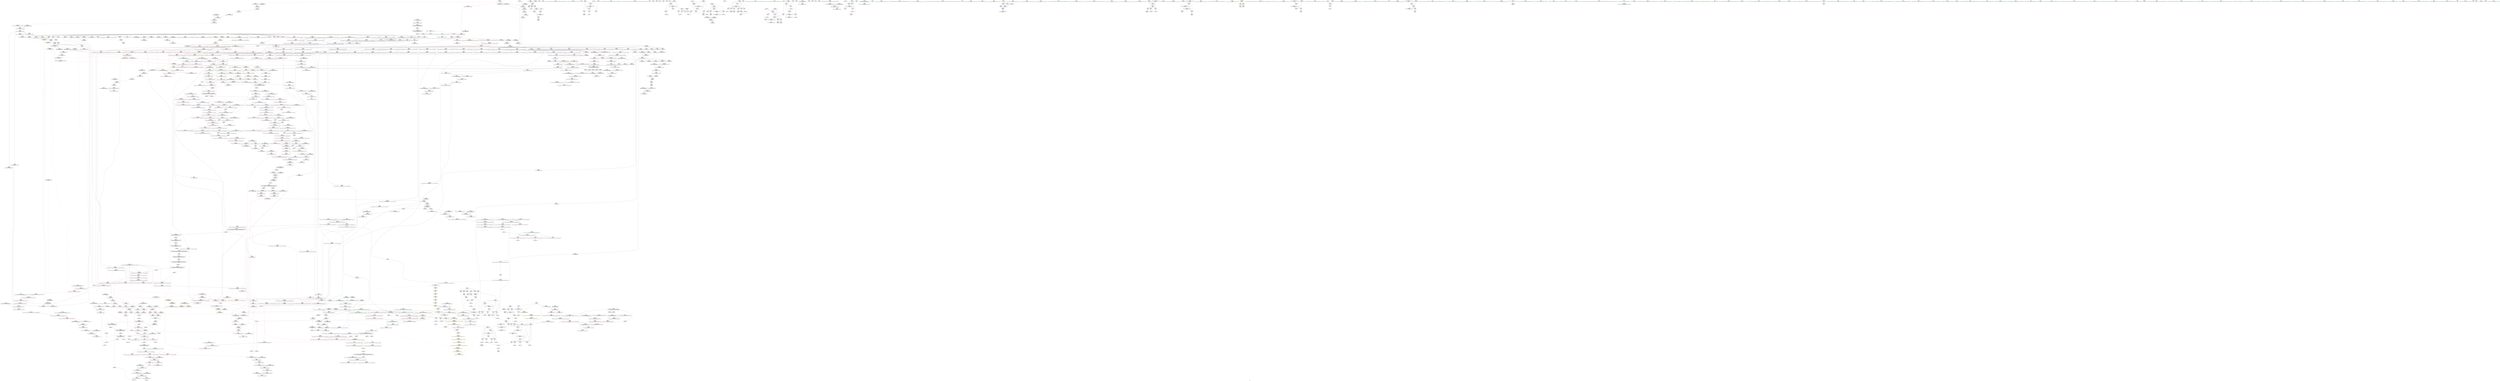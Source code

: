 digraph "SVFG" {
	label="SVFG";

	Node0x5632faebaa40 [shape=record,color=grey,label="{NodeID: 0\nNullPtr|{|<s32>89}}"];
	Node0x5632faebaa40 -> Node0x5632fb19c1e0[style=solid];
	Node0x5632faebaa40 -> Node0x5632fb19c2e0[style=solid];
	Node0x5632faebaa40 -> Node0x5632fb19c3b0[style=solid];
	Node0x5632faebaa40 -> Node0x5632fb19c480[style=solid];
	Node0x5632faebaa40 -> Node0x5632fb19c550[style=solid];
	Node0x5632faebaa40 -> Node0x5632fb19c620[style=solid];
	Node0x5632faebaa40 -> Node0x5632fb19c6f0[style=solid];
	Node0x5632faebaa40 -> Node0x5632fb19c7c0[style=solid];
	Node0x5632faebaa40 -> Node0x5632fb19c890[style=solid];
	Node0x5632faebaa40 -> Node0x5632fb19c960[style=solid];
	Node0x5632faebaa40 -> Node0x5632fb19ca30[style=solid];
	Node0x5632faebaa40 -> Node0x5632fb19cb00[style=solid];
	Node0x5632faebaa40 -> Node0x5632fb19cbd0[style=solid];
	Node0x5632faebaa40 -> Node0x5632fb19cca0[style=solid];
	Node0x5632faebaa40 -> Node0x5632fb19cd70[style=solid];
	Node0x5632faebaa40 -> Node0x5632fb19ce40[style=solid];
	Node0x5632faebaa40 -> Node0x5632fb19cf10[style=solid];
	Node0x5632faebaa40 -> Node0x5632fb19cfe0[style=solid];
	Node0x5632faebaa40 -> Node0x5632fb19d0b0[style=solid];
	Node0x5632faebaa40 -> Node0x5632fb19d180[style=solid];
	Node0x5632faebaa40 -> Node0x5632fb19d250[style=solid];
	Node0x5632faebaa40 -> Node0x5632fb19d320[style=solid];
	Node0x5632faebaa40 -> Node0x5632fb19d3f0[style=solid];
	Node0x5632faebaa40 -> Node0x5632fb19d4c0[style=solid];
	Node0x5632faebaa40 -> Node0x5632fb1a47b0[style=solid];
	Node0x5632faebaa40 -> Node0x5632fb1a77d0[style=solid];
	Node0x5632faebaa40 -> Node0x5632fb1a78a0[style=solid];
	Node0x5632faebaa40 -> Node0x5632fb1a7970[style=solid];
	Node0x5632faebaa40 -> Node0x5632fb1a9780[style=solid];
	Node0x5632faebaa40 -> Node0x5632fb1e5850[style=solid];
	Node0x5632faebaa40 -> Node0x5632fb1ea5f0[style=solid];
	Node0x5632faebaa40 -> Node0x5632fb1eb970[style=solid];
	Node0x5632faebaa40:s32 -> Node0x5632fb2c68b0[style=solid,color=red];
	Node0x5632fb1a1fb0 [shape=record,color=red,label="{NodeID: 775\n1403\<--1394\nthis1\<--this.addr\n_ZN9__gnu_cxx13new_allocatorIiE8allocateEmPKv\n|{<s0>90}}"];
	Node0x5632fb1a1fb0:s0 -> Node0x5632fb2c9830[style=solid,color=red];
	Node0x5632fb198940 [shape=record,color=purple,label="{NodeID: 443\n168\<--20\narrayidx\<--d\nmain\n}"];
	Node0x5632fb198940 -> Node0x5632fb1a4d90[style=solid];
	Node0x5632fb18c9b0 [shape=record,color=green,label="{NodeID: 111\n663\<--664\nthis.addr\<--this.addr_field_insensitive\n_ZNSt12_Vector_baseIiSaIiEED2Ev\n}"];
	Node0x5632fb18c9b0 -> Node0x5632fb1b4320[style=solid];
	Node0x5632fb18c9b0 -> Node0x5632fb1a7f20[style=solid];
	Node0x5632fb1a7a40 [shape=record,color=blue,label="{NodeID: 886\n617\<--616\nthis.addr\<--this\n_ZNSaIiEC2Ev\n}"];
	Node0x5632fb1a7a40 -> Node0x5632fb1b3f10[style=dashed];
	Node0x5632fb1ae4e0 [shape=record,color=purple,label="{NodeID: 554\n1535\<--1525\ncoerce.dive\<--__first\n_ZNSt20__uninitialized_copyILb1EE13__uninit_copyISt13move_iteratorIPiES3_EET0_T_S6_S5_\n}"];
	Node0x5632fb1ae4e0 -> Node0x5632fb1cc610[style=solid];
	Node0x5632fb190f30 [shape=record,color=green,label="{NodeID: 222\n1434\<--1435\n.addr\<--.addr_field_insensitive\n_ZSt22__uninitialized_copy_aISt13move_iteratorIPiES1_iET0_T_S4_S3_RSaIT1_E\n}"];
	Node0x5632fb190f30 -> Node0x5632fb1cbdf0[style=solid];
	Node0x5632fb26ba60 [shape=record,color=yellow,style=double,label="{NodeID: 2104\n52V_2 = CSCHI(MR_52V_1)\npts\{1415 \}\nCS[]|{<s0>102}}"];
	Node0x5632fb26ba60:s0 -> Node0x5632fb26b900[style=dashed,color=blue];
	Node0x5632fb1ccd60 [shape=record,color=blue, style = dotted,label="{NodeID: 997\n1774\<--1776\noffset_0\<--dummyVal\n_ZSt4copyISt13move_iteratorIPiES1_ET0_T_S4_S3_\n}"];
	Node0x5632fb1ccd60 -> Node0x5632fb1a2cb0[style=dashed];
	Node0x5632fb255130 [shape=record,color=yellow,style=double,label="{NodeID: 1772\n77V_1 = ENCHI(MR_77V_0)\npts\{1150001 \}\nFun[_ZNKSt6vectorIiSaIiEE4sizeEv]}"];
	Node0x5632fb255130 -> Node0x5632fb1b8aa0[style=dashed];
	Node0x5632fb1b3f10 [shape=record,color=red,label="{NodeID: 665\n620\<--617\nthis1\<--this.addr\n_ZNSaIiEC2Ev\n}"];
	Node0x5632fb1b3f10 -> Node0x5632fb19f3d0[style=solid];
	Node0x5632fb1e6cf0 [shape=record,color=grey,label="{NodeID: 1440\n289 = Binary(287, 288, )\n}"];
	Node0x5632fb1e6cf0 -> Node0x5632fb1ea770[style=solid];
	Node0x5632fb19f090 [shape=record,color=black,label="{NodeID: 333\n552\<--543\n\<--this1\n_ZNSt6vectorIiSaIiEED2Ev\n|{<s0>21}}"];
	Node0x5632fb19f090:s0 -> Node0x5632fb2c7210[style=solid,color=red];
	Node0x5632fb2c6690 [shape=record,color=black,label="{NodeID: 2215\n1391 = PHI(1384, )\n0th arg _ZN9__gnu_cxx13new_allocatorIiE8allocateEmPKv }"];
	Node0x5632fb2c6690 -> Node0x5632fb1cb910[style=solid];
	Node0x5632faebab00 [shape=record,color=green,label="{NodeID: 1\n7\<--1\n__dso_handle\<--dummyObj\nGlob }"];
	Node0x5632fb1a2080 [shape=record,color=red,label="{NodeID: 776\n1404\<--1396\n\<--__n.addr\n_ZN9__gnu_cxx13new_allocatorIiE8allocateEmPKv\n}"];
	Node0x5632fb1a2080 -> Node0x5632fb1ea470[style=solid];
	Node0x5632fb198a10 [shape=record,color=purple,label="{NodeID: 444\n178\<--20\narrayidx5\<--d\nmain\n}"];
	Node0x5632fb198a10 -> Node0x5632fb1b2ac0[style=solid];
	Node0x5632fb18ca80 [shape=record,color=green,label="{NodeID: 112\n665\<--666\nexn.slot\<--exn.slot_field_insensitive\n_ZNSt12_Vector_baseIiSaIiEED2Ev\n}"];
	Node0x5632fb18ca80 -> Node0x5632fb1b43f0[style=solid];
	Node0x5632fb18ca80 -> Node0x5632fb1a7ff0[style=solid];
	Node0x5632fb1a7b10 [shape=record,color=blue,label="{NodeID: 887\n628\<--627\nthis.addr\<--this\n_ZN9__gnu_cxx13new_allocatorIiEC2Ev\n}"];
	Node0x5632fb1a7b10 -> Node0x5632fb1b3fe0[style=dashed];
	Node0x5632fb1ae5b0 [shape=record,color=purple,label="{NodeID: 555\n1537\<--1527\ncoerce.dive1\<--__last\n_ZNSt20__uninitialized_copyILb1EE13__uninit_copyISt13move_iteratorIPiES3_EET0_T_S6_S5_\n}"];
	Node0x5632fb1ae5b0 -> Node0x5632fb1cc6e0[style=solid];
	Node0x5632fb191000 [shape=record,color=green,label="{NodeID: 223\n1436\<--1437\nagg.tmp\<--agg.tmp_field_insensitive\n_ZSt22__uninitialized_copy_aISt13move_iteratorIPiES1_iET0_T_S4_S3_RSaIT1_E\n}"];
	Node0x5632fb191000 -> Node0x5632fb196b30[style=solid];
	Node0x5632fb191000 -> Node0x5632fb1ad8b0[style=solid];
	Node0x5632fb26bbc0 [shape=record,color=yellow,style=double,label="{NodeID: 2105\n52V_2 = CSCHI(MR_52V_1)\npts\{1415 \}\nCS[]|{<s0>107}}"];
	Node0x5632fb26bbc0:s0 -> Node0x5632fb26ba60[style=dashed,color=blue];
	Node0x5632fb1cce30 [shape=record,color=blue,label="{NodeID: 998\n1597\<--1594\n__first.addr\<--__first\n_ZSt14__copy_move_a2ILb1EPiS0_ET1_T0_S2_S1_\n}"];
	Node0x5632fb1cce30 -> Node0x5632fb1a2d80[style=dashed];
	Node0x5632fb1b3fe0 [shape=record,color=red,label="{NodeID: 666\n631\<--628\nthis1\<--this.addr\n_ZN9__gnu_cxx13new_allocatorIiEC2Ev\n}"];
	Node0x5632fb1e6e70 [shape=record,color=grey,label="{NodeID: 1441\n73 = Binary(70, 72, )\n}"];
	Node0x5632fb1e6e70 -> Node0x5632fb1a4980[style=solid];
	Node0x5632fb19f160 [shape=record,color=black,label="{NodeID: 334\n559\<--543\n\<--this1\n_ZNSt6vectorIiSaIiEED2Ev\n|{<s0>23}}"];
	Node0x5632fb19f160:s0 -> Node0x5632fb2c5910[style=solid,color=red];
	Node0x5632fb2c67a0 [shape=record,color=black,label="{NodeID: 2216\n1392 = PHI(1385, )\n1st arg _ZN9__gnu_cxx13new_allocatorIiE8allocateEmPKv }"];
	Node0x5632fb2c67a0 -> Node0x5632fb1cb9e0[style=solid];
	Node0x5632faec4970 [shape=record,color=green,label="{NodeID: 2\n8\<--1\n.str\<--dummyObj\nGlob }"];
	Node0x5632fb1a2150 [shape=record,color=red,label="{NodeID: 777\n1412\<--1396\n\<--__n.addr\n_ZN9__gnu_cxx13new_allocatorIiE8allocateEmPKv\n}"];
	Node0x5632fb1a2150 -> Node0x5632fb1e6b70[style=solid];
	Node0x5632fb198ae0 [shape=record,color=purple,label="{NodeID: 445\n195\<--20\narrayidx11\<--d\nmain\n}"];
	Node0x5632fb198ae0 -> Node0x5632fb1a4f30[style=solid];
	Node0x5632fb18cb50 [shape=record,color=green,label="{NodeID: 113\n667\<--668\nehselector.slot\<--ehselector.slot_field_insensitive\n_ZNSt12_Vector_baseIiSaIiEED2Ev\n}"];
	Node0x5632fb18cb50 -> Node0x5632fb1a80c0[style=solid];
	Node0x5632fb1a7be0 [shape=record,color=blue,label="{NodeID: 888\n637\<--634\n__first.addr\<--__first\n_ZSt8_DestroyIPiiEvT_S1_RSaIT0_E\n}"];
	Node0x5632fb1a7be0 -> Node0x5632fb1b40b0[style=dashed];
	Node0x5632fb1ae680 [shape=record,color=purple,label="{NodeID: 556\n1547\<--1531\ncoerce.dive3\<--agg.tmp\n_ZNSt20__uninitialized_copyILb1EE13__uninit_copyISt13move_iteratorIPiES3_EET0_T_S6_S5_\n}"];
	Node0x5632fb1ae680 -> Node0x5632fb1a2970[style=solid];
	Node0x5632fb1910d0 [shape=record,color=green,label="{NodeID: 224\n1438\<--1439\nagg.tmp2\<--agg.tmp2_field_insensitive\n_ZSt22__uninitialized_copy_aISt13move_iteratorIPiES1_iET0_T_S4_S3_RSaIT1_E\n}"];
	Node0x5632fb1910d0 -> Node0x5632fb196c00[style=solid];
	Node0x5632fb1910d0 -> Node0x5632fb1ad980[style=solid];
	Node0x5632fb2b01f0 [shape=record,color=black,label="{NodeID: 2106\n634 = PHI(547, 972, 989, )\n0th arg _ZSt8_DestroyIPiiEvT_S1_RSaIT0_E }"];
	Node0x5632fb2b01f0 -> Node0x5632fb1a7be0[style=solid];
	Node0x5632fb1ccf00 [shape=record,color=blue,label="{NodeID: 999\n1599\<--1595\n__last.addr\<--__last\n_ZSt14__copy_move_a2ILb1EPiS0_ET1_T0_S2_S1_\n}"];
	Node0x5632fb1ccf00 -> Node0x5632fb1a2e50[style=dashed];
	Node0x5632fb255320 [shape=record,color=yellow,style=double,label="{NodeID: 1774\n26V_1 = ENCHI(MR_26V_0)\npts\{125 \}\nFun[_ZNSt6vectorIiSaIiEE17_M_realloc_insertIJRKiEEEvN9__gnu_cxx17__normal_iteratorIPiS1_EEDpOT_]|{<s0>49}}"];
	Node0x5632fb255320:s0 -> Node0x5632fb24b0d0[style=dashed,color=red];
	Node0x5632fb1b40b0 [shape=record,color=red,label="{NodeID: 667\n646\<--637\n\<--__first.addr\n_ZSt8_DestroyIPiiEvT_S1_RSaIT0_E\n|{<s0>31}}"];
	Node0x5632fb1b40b0:s0 -> Node0x5632fb2c90b0[style=solid,color=red];
	Node0x5632fb1e6ff0 [shape=record,color=grey,label="{NodeID: 1442\n378 = Binary(377, 155, )\n}"];
	Node0x5632fb1e6ff0 -> Node0x5632fb1a6860[style=solid];
	Node0x5632fb19f230 [shape=record,color=black,label="{NodeID: 335\n569\<--543\n\<--this1\n_ZNSt6vectorIiSaIiEED2Ev\n|{<s0>24}}"];
	Node0x5632fb19f230:s0 -> Node0x5632fb2c5910[style=solid,color=red];
	Node0x5632fb2c68b0 [shape=record,color=black,label="{NodeID: 2217\n1393 = PHI(3, )\n2nd arg _ZN9__gnu_cxx13new_allocatorIiE8allocateEmPKv }"];
	Node0x5632fb2c68b0 -> Node0x5632fb1cbab0[style=solid];
	Node0x5632faec1460 [shape=record,color=green,label="{NodeID: 3\n10\<--1\n.str.1\<--dummyObj\nGlob }"];
	Node0x5632fb1a2220 [shape=record,color=red,label="{NodeID: 778\n1456\<--1432\n\<--__result.addr\n_ZSt22__uninitialized_copy_aISt13move_iteratorIPiES1_iET0_T_S4_S3_RSaIT1_E\n|{<s0>95}}"];
	Node0x5632fb1a2220:s0 -> Node0x5632fb2c7100[style=solid,color=red];
	Node0x5632fb198bb0 [shape=record,color=purple,label="{NodeID: 446\n320\<--20\narrayidx64\<--d\nmain\n}"];
	Node0x5632fb198bb0 -> Node0x5632fb1b2e00[style=solid];
	Node0x5632fb191540 [shape=record,color=green,label="{NodeID: 114\n686\<--687\n_ZNSt12_Vector_baseIiSaIiEE13_M_deallocateEPim\<--_ZNSt12_Vector_baseIiSaIiEE13_M_deallocateEPim_field_insensitive\n}"];
	Node0x5632fb1a7cb0 [shape=record,color=blue,label="{NodeID: 889\n639\<--635\n__last.addr\<--__last\n_ZSt8_DestroyIPiiEvT_S1_RSaIT0_E\n}"];
	Node0x5632fb1a7cb0 -> Node0x5632fb1b4180[style=dashed];
	Node0x5632fb1ae750 [shape=record,color=purple,label="{NodeID: 557\n1549\<--1533\ncoerce.dive4\<--agg.tmp2\n_ZNSt20__uninitialized_copyILb1EE13__uninit_copyISt13move_iteratorIPiES3_EET0_T_S6_S5_\n}"];
	Node0x5632fb1ae750 -> Node0x5632fb1a2a40[style=solid];
	Node0x5632fb1911a0 [shape=record,color=green,label="{NodeID: 225\n1451\<--1452\nllvm.memcpy.p0i8.p0i8.i64\<--llvm.memcpy.p0i8.p0i8.i64_field_insensitive\n}"];
	Node0x5632fb2b0fb0 [shape=record,color=black,label="{NodeID: 2107\n157 = PHI()\n}"];
	Node0x5632fb1ccfd0 [shape=record,color=blue,label="{NodeID: 1000\n1601\<--1596\n__result.addr\<--__result\n_ZSt14__copy_move_a2ILb1EPiS0_ET1_T0_S2_S1_\n}"];
	Node0x5632fb1ccfd0 -> Node0x5632fb1a2f20[style=dashed];
	Node0x5632fb1b4180 [shape=record,color=red,label="{NodeID: 668\n647\<--639\n\<--__last.addr\n_ZSt8_DestroyIPiiEvT_S1_RSaIT0_E\n|{<s0>31}}"];
	Node0x5632fb1b4180:s0 -> Node0x5632fb2c91f0[style=solid,color=red];
	Node0x5632fb1e7170 [shape=record,color=grey,label="{NodeID: 1443\n199 = Binary(198, 155, )\n}"];
	Node0x5632fb1e7170 -> Node0x5632fb1a5000[style=solid];
	Node0x5632fb19f300 [shape=record,color=black,label="{NodeID: 336\n604\<--603\n\<--this1\n_ZNSt12_Vector_baseIiSaIiEE12_Vector_implC2Ev\n|{<s0>29}}"];
	Node0x5632fb19f300:s0 -> Node0x5632fb2c9ea0[style=solid,color=red];
	Node0x5632fb2c69c0 [shape=record,color=black,label="{NodeID: 2218\n730 = PHI(670, 978, 997, )\n0th arg _ZNSt12_Vector_baseIiSaIiEE13_M_deallocateEPim }"];
	Node0x5632fb2c69c0 -> Node0x5632fb1a84d0[style=solid];
	Node0x5632faec3aa0 [shape=record,color=green,label="{NodeID: 4\n12\<--1\nstdin\<--dummyObj\nGlob }"];
	Node0x5632fb1a22f0 [shape=record,color=red,label="{NodeID: 779\n1458\<--1457\n\<--coerce.dive3\n_ZSt22__uninitialized_copy_aISt13move_iteratorIPiES1_iET0_T_S4_S3_RSaIT1_E\n|{<s0>95}}"];
	Node0x5632fb1a22f0:s0 -> Node0x5632fb2c6ee0[style=solid,color=red];
	Node0x5632fb198c80 [shape=record,color=purple,label="{NodeID: 447\n352\<--20\narrayidx81\<--d\nmain\n}"];
	Node0x5632fb198c80 -> Node0x5632fb1b2fa0[style=solid];
	Node0x5632fb191640 [shape=record,color=green,label="{NodeID: 115\n690\<--691\n_ZNSt12_Vector_baseIiSaIiEE12_Vector_implD2Ev\<--_ZNSt12_Vector_baseIiSaIiEE12_Vector_implD2Ev_field_insensitive\n}"];
	Node0x5632fb1a7d80 [shape=record,color=blue,label="{NodeID: 890\n641\<--636\n.addr\<--\n_ZSt8_DestroyIPiiEvT_S1_RSaIT0_E\n}"];
	Node0x5632fb1ae820 [shape=record,color=purple,label="{NodeID: 558\n1765\<--1540\noffset_0\<--\n}"];
	Node0x5632fb1ae820 -> Node0x5632fb1cc880[style=solid];
	Node0x5632fb1912a0 [shape=record,color=green,label="{NodeID: 226\n1462\<--1463\n_ZSt18uninitialized_copyISt13move_iteratorIPiES1_ET0_T_S4_S3_\<--_ZSt18uninitialized_copyISt13move_iteratorIPiES1_ET0_T_S4_S3__field_insensitive\n}"];
	Node0x5632fb2bdc00 [shape=record,color=black,label="{NodeID: 2108\n227 = PHI()\n}"];
	Node0x5632fb1cd0a0 [shape=record,color=blue,label="{NodeID: 1001\n1622\<--1619\ncoerce.dive\<--__it.coerce\n_ZSt12__miter_baseIPiEDTcl12__miter_basecldtfp_4baseEEESt13move_iteratorIT_E\n|{<s0>112}}"];
	Node0x5632fb1cd0a0:s0 -> Node0x5632fb24a8e0[style=dashed,color=red];
	Node0x5632fb1b4250 [shape=record,color=red,label="{NodeID: 669\n657\<--654\nthis1\<--this.addr\n_ZNSt12_Vector_baseIiSaIiEE19_M_get_Tp_allocatorEv\n}"];
	Node0x5632fb1b4250 -> Node0x5632fb1aac00[style=solid];
	Node0x5632fb1e72f0 [shape=record,color=grey,label="{NodeID: 1444\n1301 = Binary(1299, 1300, )\n}"];
	Node0x5632fb1e72f0 -> Node0x5632fb1e7470[style=solid];
	Node0x5632fb19f3d0 [shape=record,color=black,label="{NodeID: 337\n621\<--620\n\<--this1\n_ZNSaIiEC2Ev\n|{<s0>30}}"];
	Node0x5632fb19f3d0:s0 -> Node0x5632fb2c3cf0[style=solid,color=red];
	Node0x5632fb2c6c10 [shape=record,color=black,label="{NodeID: 2219\n731 = PHI(673, 979, 1001, )\n1st arg _ZNSt12_Vector_baseIiSaIiEE13_M_deallocateEPim }"];
	Node0x5632fb2c6c10 -> Node0x5632fb1a85a0[style=solid];
	Node0x5632fafd36c0 [shape=record,color=green,label="{NodeID: 5\n13\<--1\n.str.2\<--dummyObj\nGlob }"];
	Node0x5632fb1a23c0 [shape=record,color=red,label="{NodeID: 780\n1460\<--1459\n\<--coerce.dive4\n_ZSt22__uninitialized_copy_aISt13move_iteratorIPiES1_iET0_T_S4_S3_RSaIT1_E\n|{<s0>95}}"];
	Node0x5632fb1a23c0:s0 -> Node0x5632fb2c6ff0[style=solid,color=red];
	Node0x5632fb198d50 [shape=record,color=purple,label="{NodeID: 448\n156\<--22\n\<--.str.4\nmain\n}"];
	Node0x5632fb191740 [shape=record,color=green,label="{NodeID: 116\n707\<--708\n__first.addr\<--__first.addr_field_insensitive\n_ZSt8_DestroyIPiEvT_S1_\n}"];
	Node0x5632fb191740 -> Node0x5632fb1b4730[style=solid];
	Node0x5632fb191740 -> Node0x5632fb1a8190[style=solid];
	Node0x5632fb1a7e50 [shape=record,color=blue,label="{NodeID: 891\n654\<--653\nthis.addr\<--this\n_ZNSt12_Vector_baseIiSaIiEE19_M_get_Tp_allocatorEv\n}"];
	Node0x5632fb1a7e50 -> Node0x5632fb1b4250[style=dashed];
	Node0x5632fb24cfc0 [shape=record,color=yellow,style=double,label="{NodeID: 1666\n90V_1 = ENCHI(MR_90V_0)\npts\{539 \}\nFun[_ZNSt6vectorIiSaIiEED2Ev]}"];
	Node0x5632fb24cfc0 -> Node0x5632fb1a7490[style=dashed];
	Node0x5632fb1ae8f0 [shape=record,color=purple,label="{NodeID: 559\n1766\<--1541\noffset_0\<--\n}"];
	Node0x5632fb1ae8f0 -> Node0x5632fb1a41d0[style=solid];
	Node0x5632fb1913a0 [shape=record,color=green,label="{NodeID: 227\n1467\<--1468\nretval\<--retval_field_insensitive\n_ZSt32__make_move_if_noexcept_iteratorIiSt13move_iteratorIPiEET0_PT_\n|{|<s1>96}}"];
	Node0x5632fb1913a0 -> Node0x5632fb1add90[style=solid];
	Node0x5632fb1913a0:s1 -> Node0x5632fb2c4fe0[style=solid,color=red];
	Node0x5632fb2bdd00 [shape=record,color=black,label="{NodeID: 2109\n419 = PHI()\n}"];
	Node0x5632fb1cd170 [shape=record,color=blue,label="{NodeID: 1002\n1635\<--1632\n__first.addr\<--__first\n_ZSt13__copy_move_aILb1EPiS0_ET1_T0_S2_S1_\n}"];
	Node0x5632fb1cd170 -> Node0x5632fb1a2ff0[style=dashed];
	Node0x5632fb1b4320 [shape=record,color=red,label="{NodeID: 670\n670\<--663\nthis1\<--this.addr\n_ZNSt12_Vector_baseIiSaIiEED2Ev\n|{|<s8>32}}"];
	Node0x5632fb1b4320 -> Node0x5632fb1aacd0[style=solid];
	Node0x5632fb1b4320 -> Node0x5632fb1aada0[style=solid];
	Node0x5632fb1b4320 -> Node0x5632fb1aae70[style=solid];
	Node0x5632fb1b4320 -> Node0x5632fb1aaf40[style=solid];
	Node0x5632fb1b4320 -> Node0x5632fb1ab010[style=solid];
	Node0x5632fb1b4320 -> Node0x5632fb1ab0e0[style=solid];
	Node0x5632fb1b4320 -> Node0x5632fb1ab1b0[style=solid];
	Node0x5632fb1b4320 -> Node0x5632fb1ab280[style=solid];
	Node0x5632fb1b4320:s8 -> Node0x5632fb2c69c0[style=solid,color=red];
	Node0x5632fb1e7470 [shape=record,color=grey,label="{NodeID: 1445\n1302 = Binary(1301, 684, )\n}"];
	Node0x5632fb1e7470 -> Node0x5632fb1960a0[style=solid];
	Node0x5632fb19f4a0 [shape=record,color=black,label="{NodeID: 338\n659\<--658\n\<--_M_impl\n_ZNSt12_Vector_baseIiSaIiEE19_M_get_Tp_allocatorEv\n}"];
	Node0x5632fb19f4a0 -> Node0x5632fb19f570[style=solid];
	Node0x5632fb2c6dd0 [shape=record,color=black,label="{NodeID: 2220\n1737 = PHI(1264, )\n1st arg _ZN9__gnu_cxx13new_allocatorIiE7destroyIiEEvPT_ }"];
	Node0x5632fb2c6dd0 -> Node0x5632fb1cde70[style=solid];
	Node0x5632fb169f20 [shape=record,color=green,label="{NodeID: 6\n15\<--1\n.str.3\<--dummyObj\nGlob }"];
	Node0x5632fb1a2490 [shape=record,color=red,label="{NodeID: 781\n1472\<--1469\n\<--__i.addr\n_ZSt32__make_move_if_noexcept_iteratorIiSt13move_iteratorIPiEET0_PT_\n|{<s0>96}}"];
	Node0x5632fb1a2490:s0 -> Node0x5632fb2c50f0[style=solid,color=red];
	Node0x5632fb198e20 [shape=record,color=purple,label="{NodeID: 449\n214\<--22\n\<--.str.4\nmain\n}"];
	Node0x5632fb191810 [shape=record,color=green,label="{NodeID: 117\n709\<--710\n__last.addr\<--__last.addr_field_insensitive\n_ZSt8_DestroyIPiEvT_S1_\n}"];
	Node0x5632fb191810 -> Node0x5632fb1b4800[style=solid];
	Node0x5632fb191810 -> Node0x5632fb1a8260[style=solid];
	Node0x5632fb1a7f20 [shape=record,color=blue,label="{NodeID: 892\n663\<--662\nthis.addr\<--this\n_ZNSt12_Vector_baseIiSaIiEED2Ev\n}"];
	Node0x5632fb1a7f20 -> Node0x5632fb1b4320[style=dashed];
	Node0x5632fb24d0a0 [shape=record,color=yellow,style=double,label="{NodeID: 1667\n92V_1 = ENCHI(MR_92V_0)\npts\{541 \}\nFun[_ZNSt6vectorIiSaIiEED2Ev]}"];
	Node0x5632fb24d0a0 -> Node0x5632fb1a7560[style=dashed];
	Node0x5632fb1ae9c0 [shape=record,color=purple,label="{NodeID: 560\n1768\<--1543\noffset_0\<--\n}"];
	Node0x5632fb1ae9c0 -> Node0x5632fb1cc950[style=solid];
	Node0x5632fb191470 [shape=record,color=green,label="{NodeID: 228\n1469\<--1470\n__i.addr\<--__i.addr_field_insensitive\n_ZSt32__make_move_if_noexcept_iteratorIiSt13move_iteratorIPiEET0_PT_\n}"];
	Node0x5632fb191470 -> Node0x5632fb1a2490[style=solid];
	Node0x5632fb191470 -> Node0x5632fb1cc060[style=solid];
	Node0x5632fb2bde00 [shape=record,color=black,label="{NodeID: 2110\n215 = PHI()\n}"];
	Node0x5632fb1cd240 [shape=record,color=blue,label="{NodeID: 1003\n1637\<--1633\n__last.addr\<--__last\n_ZSt13__copy_move_aILb1EPiS0_ET1_T0_S2_S1_\n}"];
	Node0x5632fb1cd240 -> Node0x5632fb1a30c0[style=dashed];
	Node0x5632fb1b43f0 [shape=record,color=red,label="{NodeID: 671\n701\<--665\nexn\<--exn.slot\n_ZNSt12_Vector_baseIiSaIiEED2Ev\n|{<s0>35}}"];
	Node0x5632fb1b43f0:s0 -> Node0x5632fb2ca9b0[style=solid,color=red];
	Node0x5632fb1e75f0 [shape=record,color=grey,label="{NodeID: 1446\n297 = Binary(296, 155, )\n}"];
	Node0x5632fb1e75f0 -> Node0x5632fb1a5dd0[style=solid];
	Node0x5632fb19f570 [shape=record,color=black,label="{NodeID: 339\n652\<--659\n_ZNSt12_Vector_baseIiSaIiEE19_M_get_Tp_allocatorEv_ret\<--\n_ZNSt12_Vector_baseIiSaIiEE19_M_get_Tp_allocatorEv\n|{<s0>21|<s1>51|<s2>54|<s3>59|<s4>63}}"];
	Node0x5632fb19f570:s0 -> Node0x5632fb2be6f0[style=solid,color=blue];
	Node0x5632fb19f570:s1 -> Node0x5632fb2bf5b0[style=solid,color=blue];
	Node0x5632fb19f570:s2 -> Node0x5632fb2bf970[style=solid,color=blue];
	Node0x5632fb19f570:s3 -> Node0x5632fb2bfcc0[style=solid,color=blue];
	Node0x5632fb19f570:s4 -> Node0x5632fb2bfe30[style=solid,color=blue];
	Node0x5632fb2c6ee0 [shape=record,color=black,label="{NodeID: 2221\n1480 = PHI(1458, )\n0th arg _ZSt18uninitialized_copyISt13move_iteratorIPiES1_ET0_T_S4_S3_ }"];
	Node0x5632fb2c6ee0 -> Node0x5632fb1cc130[style=solid];
	Node0x5632fb16a670 [shape=record,color=green,label="{NodeID: 7\n17\<--1\nstdout\<--dummyObj\nGlob }"];
	Node0x5632fb1a2560 [shape=record,color=red,label="{NodeID: 782\n1477\<--1476\n\<--coerce.dive\n_ZSt32__make_move_if_noexcept_iteratorIiSt13move_iteratorIPiEET0_PT_\n}"];
	Node0x5632fb1a2560 -> Node0x5632fb196da0[style=solid];
	Node0x5632fb1bffd0 [shape=record,color=black,label="{NodeID: 1557\nMR_14V_3 = PHI(MR_14V_4, MR_14V_2, )\npts\{109 \}\n}"];
	Node0x5632fb1bffd0 -> Node0x5632fb1b0150[style=dashed];
	Node0x5632fb1bffd0 -> Node0x5632fb1b0220[style=dashed];
	Node0x5632fb1bffd0 -> Node0x5632fb1b02f0[style=dashed];
	Node0x5632fb1bffd0 -> Node0x5632fb1b03c0[style=dashed];
	Node0x5632fb1bffd0 -> Node0x5632fb1b0490[style=dashed];
	Node0x5632fb1bffd0 -> Node0x5632fb1b0560[style=dashed];
	Node0x5632fb1bffd0 -> Node0x5632fb1a50d0[style=dashed];
	Node0x5632fb198ef0 [shape=record,color=purple,label="{NodeID: 450\n226\<--24\n\<--.str.5\nmain\n}"];
	Node0x5632fb1918e0 [shape=record,color=green,label="{NodeID: 118\n716\<--717\n_ZNSt12_Destroy_auxILb1EE9__destroyIPiEEvT_S3_\<--_ZNSt12_Destroy_auxILb1EE9__destroyIPiEEvT_S3__field_insensitive\n}"];
	Node0x5632fb1a7ff0 [shape=record,color=blue,label="{NodeID: 893\n665\<--694\nexn.slot\<--\n_ZNSt12_Vector_baseIiSaIiEED2Ev\n}"];
	Node0x5632fb1a7ff0 -> Node0x5632fb1b43f0[style=dashed];
	Node0x5632fb24d180 [shape=record,color=yellow,style=double,label="{NodeID: 1668\n58V_1 = ENCHI(MR_58V_0)\npts\{1150000 \}\nFun[_ZNSt6vectorIiSaIiEED2Ev]|{|<s1>23|<s2>24}}"];
	Node0x5632fb24d180 -> Node0x5632fb1b3bd0[style=dashed];
	Node0x5632fb24d180:s1 -> Node0x5632fb24d800[style=dashed,color=red];
	Node0x5632fb24d180:s2 -> Node0x5632fb24d800[style=dashed,color=red];
	Node0x5632fb1aea90 [shape=record,color=purple,label="{NodeID: 561\n1769\<--1544\noffset_0\<--\n}"];
	Node0x5632fb1aea90 -> Node0x5632fb1a42a0[style=solid];
	Node0x5632fb199970 [shape=record,color=green,label="{NodeID: 229\n1474\<--1475\n_ZNSt13move_iteratorIPiEC2ES0_\<--_ZNSt13move_iteratorIPiEC2ES0__field_insensitive\n}"];
	Node0x5632fb2bdf00 [shape=record,color=black,label="{NodeID: 2111\n44 = PHI()\n}"];
	Node0x5632fb1cd310 [shape=record,color=blue,label="{NodeID: 1004\n1639\<--1634\n__result.addr\<--__result\n_ZSt13__copy_move_aILb1EPiS0_ET1_T0_S2_S1_\n}"];
	Node0x5632fb1cd310 -> Node0x5632fb1a3190[style=dashed];
	Node0x5632fb1b44c0 [shape=record,color=red,label="{NodeID: 672\n673\<--672\n\<--_M_start\n_ZNSt12_Vector_baseIiSaIiEED2Ev\n|{<s0>32}}"];
	Node0x5632fb1b44c0:s0 -> Node0x5632fb2c6c10[style=solid,color=red];
	Node0x5632fb1e7770 [shape=record,color=grey,label="{NodeID: 1447\n334 = Binary(333, 210, )\n}"];
	Node0x5632fb1e7770 -> Node0x5632fb1a62b0[style=solid];
	Node0x5632fb19f640 [shape=record,color=black,label="{NodeID: 340\n680\<--676\nsub.ptr.lhs.cast\<--\n_ZNSt12_Vector_baseIiSaIiEED2Ev\n}"];
	Node0x5632fb19f640 -> Node0x5632fb1e69f0[style=solid];
	Node0x5632fb2c6ff0 [shape=record,color=black,label="{NodeID: 2222\n1481 = PHI(1460, )\n1st arg _ZSt18uninitialized_copyISt13move_iteratorIPiES1_ET0_T_S4_S3_ }"];
	Node0x5632fb2c6ff0 -> Node0x5632fb1cc200[style=solid];
	Node0x5632fb16a730 [shape=record,color=green,label="{NodeID: 8\n22\<--1\n.str.4\<--dummyObj\nGlob }"];
	Node0x5632fb1a2630 [shape=record,color=red,label="{NodeID: 783\n1507\<--1487\n\<--__result.addr\n_ZSt18uninitialized_copyISt13move_iteratorIPiES1_ET0_T_S4_S3_\n|{<s0>99}}"];
	Node0x5632fb1a2630:s0 -> Node0x5632fb2ca870[style=solid,color=red];
	Node0x5632fb1c04d0 [shape=record,color=black,label="{NodeID: 1558\nMR_16V_2 = PHI(MR_16V_4, MR_16V_1, )\npts\{111 \}\n}"];
	Node0x5632fb1c04d0 -> Node0x5632fb1a4e60[style=dashed];
	Node0x5632fb198fc0 [shape=record,color=purple,label="{NodeID: 451\n418\<--26\n\<--.str.6\nmain\n}"];
	Node0x5632fb1919e0 [shape=record,color=green,label="{NodeID: 119\n722\<--723\n.addr\<--.addr_field_insensitive\n_ZNSt12_Destroy_auxILb1EE9__destroyIPiEEvT_S3_\n}"];
	Node0x5632fb1919e0 -> Node0x5632fb1a8330[style=solid];
	Node0x5632fb1a80c0 [shape=record,color=blue,label="{NodeID: 894\n667\<--696\nehselector.slot\<--\n_ZNSt12_Vector_baseIiSaIiEED2Ev\n}"];
	Node0x5632fb24d260 [shape=record,color=yellow,style=double,label="{NodeID: 1669\n77V_1 = ENCHI(MR_77V_0)\npts\{1150001 \}\nFun[_ZNSt6vectorIiSaIiEED2Ev]}"];
	Node0x5632fb24d260 -> Node0x5632fb1b3ca0[style=dashed];
	Node0x5632fb1aeb60 [shape=record,color=purple,label="{NodeID: 562\n1569\<--1559\ncoerce.dive\<--__first\n_ZSt4copyISt13move_iteratorIPiES1_ET0_T_S4_S3_\n}"];
	Node0x5632fb1aeb60 -> Node0x5632fb1cca20[style=solid];
	Node0x5632fb199a70 [shape=record,color=green,label="{NodeID: 230\n1483\<--1484\n__first\<--__first_field_insensitive\n_ZSt18uninitialized_copyISt13move_iteratorIPiES1_ET0_T_S4_S3_\n}"];
	Node0x5632fb199a70 -> Node0x5632fb196e70[style=solid];
	Node0x5632fb199a70 -> Node0x5632fb1ade60[style=solid];
	Node0x5632fb2be000 [shape=record,color=black,label="{NodeID: 2112\n1338 = PHI(1351, )\n}"];
	Node0x5632fb2be000 -> Node0x5632fb196310[style=solid];
	Node0x5632fb1cd3e0 [shape=record,color=blue,label="{NodeID: 1005\n1641\<--267\n__simple\<--\n_ZSt13__copy_move_aILb1EPiS0_ET1_T0_S2_S1_\n}"];
	Node0x5632fb1b4590 [shape=record,color=red,label="{NodeID: 673\n676\<--675\n\<--_M_end_of_storage\n_ZNSt12_Vector_baseIiSaIiEED2Ev\n}"];
	Node0x5632fb1b4590 -> Node0x5632fb19f640[style=solid];
	Node0x5632fb1e78f0 [shape=record,color=grey,label="{NodeID: 1448\n263 = Binary(262, 155, )\n}"];
	Node0x5632fb1e78f0 -> Node0x5632fb1a5820[style=solid];
	Node0x5632fb19f710 [shape=record,color=black,label="{NodeID: 341\n681\<--679\nsub.ptr.rhs.cast\<--\n_ZNSt12_Vector_baseIiSaIiEED2Ev\n}"];
	Node0x5632fb19f710 -> Node0x5632fb1e69f0[style=solid];
	Node0x5632fb2c7100 [shape=record,color=black,label="{NodeID: 2223\n1482 = PHI(1456, )\n2nd arg _ZSt18uninitialized_copyISt13move_iteratorIPiES1_ET0_T_S4_S3_ }"];
	Node0x5632fb2c7100 -> Node0x5632fb1cc2d0[style=solid];
	Node0x5632fb16a7f0 [shape=record,color=green,label="{NodeID: 9\n24\<--1\n.str.5\<--dummyObj\nGlob }"];
	Node0x5632fb1a2700 [shape=record,color=red,label="{NodeID: 784\n1509\<--1508\n\<--coerce.dive3\n_ZSt18uninitialized_copyISt13move_iteratorIPiES1_ET0_T_S4_S3_\n|{<s0>99}}"];
	Node0x5632fb1a2700:s0 -> Node0x5632fb2ca650[style=solid,color=red];
	Node0x5632fb1c09d0 [shape=record,color=black,label="{NodeID: 1559\nMR_56V_2 = PHI(MR_56V_4, MR_56V_1, )\npts\{210000 \}\n}"];
	Node0x5632fb1c09d0 -> Node0x5632fb1b2e00[style=dashed];
	Node0x5632fb1c09d0 -> Node0x5632fb1b2fa0[style=dashed];
	Node0x5632fb1c09d0 -> Node0x5632fb1a4d90[style=dashed];
	Node0x5632fb199090 [shape=record,color=purple,label="{NodeID: 452\n426\<--28\n\<--.str.7\nmain\n}"];
	Node0x5632fb191ab0 [shape=record,color=green,label="{NodeID: 120\n724\<--725\n.addr1\<--.addr1_field_insensitive\n_ZNSt12_Destroy_auxILb1EE9__destroyIPiEEvT_S3_\n}"];
	Node0x5632fb191ab0 -> Node0x5632fb1a8400[style=solid];
	Node0x5632fb1a8190 [shape=record,color=blue,label="{NodeID: 895\n707\<--705\n__first.addr\<--__first\n_ZSt8_DestroyIPiEvT_S1_\n}"];
	Node0x5632fb1a8190 -> Node0x5632fb1b4730[style=dashed];
	Node0x5632fb24d340 [shape=record,color=yellow,style=double,label="{NodeID: 1670\n79V_1 = ENCHI(MR_79V_0)\npts\{1150002 \}\nFun[_ZNSt6vectorIiSaIiEED2Ev]|{<s0>23|<s1>24}}"];
	Node0x5632fb24d340:s0 -> Node0x5632fb24d8e0[style=dashed,color=red];
	Node0x5632fb24d340:s1 -> Node0x5632fb24d8e0[style=dashed,color=red];
	Node0x5632fb1aec30 [shape=record,color=purple,label="{NodeID: 563\n1571\<--1561\ncoerce.dive1\<--__last\n_ZSt4copyISt13move_iteratorIPiES1_ET0_T_S4_S3_\n}"];
	Node0x5632fb1aec30 -> Node0x5632fb1ccaf0[style=solid];
	Node0x5632fb199b40 [shape=record,color=green,label="{NodeID: 231\n1485\<--1486\n__last\<--__last_field_insensitive\n_ZSt18uninitialized_copyISt13move_iteratorIPiES1_ET0_T_S4_S3_\n}"];
	Node0x5632fb199b40 -> Node0x5632fb196f40[style=solid];
	Node0x5632fb199b40 -> Node0x5632fb1adf30[style=solid];
	Node0x5632fb2be230 [shape=record,color=black,label="{NodeID: 2113\n427 = PHI()\n}"];
	Node0x5632fb1cd4b0 [shape=record,color=blue,label="{NodeID: 1006\n1656\<--1655\n__it.addr\<--__it\n_ZSt12__niter_baseIPiET_S1_\n}"];
	Node0x5632fb1cd4b0 -> Node0x5632fb1a3260[style=dashed];
	Node0x5632fb249080 [shape=record,color=yellow,style=double,label="{NodeID: 1781\n198V_1 = ENCHI(MR_198V_0)\npts\{872 \}\nFun[_ZNSt6vectorIiSaIiEE17_M_realloc_insertIJRKiEEEvN9__gnu_cxx17__normal_iteratorIPiS1_EEDpOT_]}"];
	Node0x5632fb249080 -> Node0x5632fb1c93b0[style=dashed];
	Node0x5632fb1b4660 [shape=record,color=red,label="{NodeID: 674\n679\<--678\n\<--_M_start4\n_ZNSt12_Vector_baseIiSaIiEED2Ev\n}"];
	Node0x5632fb1b4660 -> Node0x5632fb19f710[style=solid];
	Node0x5632fb1e7a70 [shape=record,color=grey,label="{NodeID: 1449\n344 = Binary(343, 155, )\n}"];
	Node0x5632fb1e7a70 -> Node0x5632fb1a6450[style=solid];
	Node0x5632fb19f7e0 [shape=record,color=black,label="{NodeID: 342\n747\<--746\n\<--_M_impl\n_ZNSt12_Vector_baseIiSaIiEE13_M_deallocateEPim\n|{<s0>37}}"];
	Node0x5632fb19f7e0:s0 -> Node0x5632fb2c5230[style=solid,color=red];
	Node0x5632fb2c7210 [shape=record,color=black,label="{NodeID: 2224\n653 = PHI(552, 922, 938, 974, 994, )\n0th arg _ZNSt12_Vector_baseIiSaIiEE19_M_get_Tp_allocatorEv }"];
	Node0x5632fb2c7210 -> Node0x5632fb1a7e50[style=solid];
	Node0x5632fb16a8b0 [shape=record,color=green,label="{NodeID: 10\n26\<--1\n.str.6\<--dummyObj\nGlob }"];
	Node0x5632fb1a27d0 [shape=record,color=red,label="{NodeID: 785\n1511\<--1510\n\<--coerce.dive4\n_ZSt18uninitialized_copyISt13move_iteratorIPiES1_ET0_T_S4_S3_\n|{<s0>99}}"];
	Node0x5632fb1a27d0:s0 -> Node0x5632fb2ca760[style=solid,color=red];
	Node0x5632fb1c0ed0 [shape=record,color=black,label="{NodeID: 1560\nMR_52V_3 = PHI(MR_52V_4, MR_52V_2, )\npts\{1415 \}\n|{<s0>10}}"];
	Node0x5632fb1c0ed0:s0 -> Node0x5632fb225830[style=dashed,color=blue];
	Node0x5632fb199160 [shape=record,color=purple,label="{NodeID: 453\n880\<--30\n\<--.str.8\n_ZNSt6vectorIiSaIiEE17_M_realloc_insertIJRKiEEEvN9__gnu_cxx17__normal_iteratorIPiS1_EEDpOT_\n|{<s0>44}}"];
	Node0x5632fb199160:s0 -> Node0x5632fb2c7af0[style=solid,color=red];
	Node0x5632fb191b80 [shape=record,color=green,label="{NodeID: 121\n733\<--734\nthis.addr\<--this.addr_field_insensitive\n_ZNSt12_Vector_baseIiSaIiEE13_M_deallocateEPim\n}"];
	Node0x5632fb191b80 -> Node0x5632fb1b48d0[style=solid];
	Node0x5632fb191b80 -> Node0x5632fb1a84d0[style=solid];
	Node0x5632fb1a8260 [shape=record,color=blue,label="{NodeID: 896\n709\<--706\n__last.addr\<--__last\n_ZSt8_DestroyIPiEvT_S1_\n}"];
	Node0x5632fb1a8260 -> Node0x5632fb1b4800[style=dashed];
	Node0x5632fb1aed00 [shape=record,color=purple,label="{NodeID: 564\n1577\<--1565\ncoerce.dive2\<--agg.tmp\n_ZSt4copyISt13move_iteratorIPiES1_ET0_T_S4_S3_\n}"];
	Node0x5632fb1aed00 -> Node0x5632fb1a2be0[style=solid];
	Node0x5632fb199c10 [shape=record,color=green,label="{NodeID: 232\n1487\<--1488\n__result.addr\<--__result.addr_field_insensitive\n_ZSt18uninitialized_copyISt13move_iteratorIPiES1_ET0_T_S4_S3_\n}"];
	Node0x5632fb199c10 -> Node0x5632fb1a2630[style=solid];
	Node0x5632fb199c10 -> Node0x5632fb1cc2d0[style=solid];
	Node0x5632fb2be300 [shape=record,color=black,label="{NodeID: 2114\n284 = PHI(514, )\n}"];
	Node0x5632fb2be300 -> Node0x5632fb1b2d30[style=solid];
	Node0x5632fb1cd580 [shape=record,color=blue,label="{NodeID: 1007\n1665\<--1662\n__first.addr\<--__first\n_ZNSt11__copy_moveILb1ELb1ESt26random_access_iterator_tagE8__copy_mIiEEPT_PKS3_S6_S4_\n}"];
	Node0x5632fb1cd580 -> Node0x5632fb1a3330[style=dashed];
	Node0x5632fb1cd580 -> Node0x5632fb1a3400[style=dashed];
	Node0x5632fb249160 [shape=record,color=yellow,style=double,label="{NodeID: 1782\n200V_1 = ENCHI(MR_200V_0)\npts\{874 \}\nFun[_ZNSt6vectorIiSaIiEE17_M_realloc_insertIJRKiEEEvN9__gnu_cxx17__normal_iteratorIPiS1_EEDpOT_]}"];
	Node0x5632fb249160 -> Node0x5632fb1c9480[style=dashed];
	Node0x5632fb1b4730 [shape=record,color=red,label="{NodeID: 675\n713\<--707\n\<--__first.addr\n_ZSt8_DestroyIPiEvT_S1_\n|{<s0>36}}"];
	Node0x5632fb1b4730:s0 -> Node0x5632fb2c83f0[style=solid,color=red];
	Node0x5632fb1e7bf0 [shape=record,color=grey,label="{NodeID: 1450\n424 = Binary(423, 155, )\n}"];
	Node0x5632fb1e7bf0 -> Node0x5632fb1a6d40[style=solid];
	Node0x5632fb19f8b0 [shape=record,color=black,label="{NodeID: 343\n761\<--760\n\<--this1\n_ZNSt12_Vector_baseIiSaIiEE12_Vector_implD2Ev\n|{<s0>38}}"];
	Node0x5632fb19f8b0:s0 -> Node0x5632fb2c3bb0[style=solid,color=red];
	Node0x5632fb2c7630 [shape=record,color=black,label="{NodeID: 2225\n1332 = PHI(1278, )\n0th arg _ZNSt16allocator_traitsISaIiEE8max_sizeERKS0_ }"];
	Node0x5632fb2c7630 -> Node0x5632fb1cb290[style=solid];
	Node0x5632fb16a9b0 [shape=record,color=green,label="{NodeID: 11\n28\<--1\n.str.7\<--dummyObj\nGlob }"];
	Node0x5632fb1a28a0 [shape=record,color=red,label="{NodeID: 786\n1546\<--1529\n\<--__result.addr\n_ZNSt20__uninitialized_copyILb1EE13__uninit_copyISt13move_iteratorIPiES3_EET0_T_S6_S5_\n|{<s0>102}}"];
	Node0x5632fb1a28a0:s0 -> Node0x5632fb2c2b80[style=solid,color=red];
	Node0x5632fb1c0fc0 [shape=record,color=black,label="{NodeID: 1561\nMR_58V_2 = PHI(MR_58V_3, MR_58V_1, )\npts\{1150000 \}\n|{<s0>10|<s1>10}}"];
	Node0x5632fb1c0fc0:s0 -> Node0x5632fb225d30[style=dashed,color=blue];
	Node0x5632fb1c0fc0:s1 -> Node0x5632fb1bc3d0[style=dashed,color=blue];
	Node0x5632fb199230 [shape=record,color=purple,label="{NodeID: 454\n1750\<--32\nllvm.global_ctors_0\<--llvm.global_ctors\nGlob }"];
	Node0x5632fb199230 -> Node0x5632fb1a45e0[style=solid];
	Node0x5632fb191c50 [shape=record,color=green,label="{NodeID: 122\n735\<--736\n__p.addr\<--__p.addr_field_insensitive\n_ZNSt12_Vector_baseIiSaIiEE13_M_deallocateEPim\n}"];
	Node0x5632fb191c50 -> Node0x5632fb1b49a0[style=solid];
	Node0x5632fb191c50 -> Node0x5632fb1b4a70[style=solid];
	Node0x5632fb191c50 -> Node0x5632fb1a85a0[style=solid];
	Node0x5632fb1a8330 [shape=record,color=blue,label="{NodeID: 897\n722\<--720\n.addr\<--\n_ZNSt12_Destroy_auxILb1EE9__destroyIPiEEvT_S3_\n}"];
	Node0x5632fb1aedd0 [shape=record,color=purple,label="{NodeID: 565\n1585\<--1567\ncoerce.dive4\<--agg.tmp3\n_ZSt4copyISt13move_iteratorIPiES1_ET0_T_S4_S3_\n}"];
	Node0x5632fb1aedd0 -> Node0x5632fb1a2cb0[style=solid];
	Node0x5632fb199ce0 [shape=record,color=green,label="{NodeID: 233\n1489\<--1490\n__assignable\<--__assignable_field_insensitive\n_ZSt18uninitialized_copyISt13move_iteratorIPiES1_ET0_T_S4_S3_\n}"];
	Node0x5632fb199ce0 -> Node0x5632fb1cc3a0[style=solid];
	Node0x5632fb2be470 [shape=record,color=black,label="{NodeID: 2115\n327 = PHI(514, )\n}"];
	Node0x5632fb2be470 -> Node0x5632fb1b2ed0[style=solid];
	Node0x5632fb1cd650 [shape=record,color=blue,label="{NodeID: 1008\n1667\<--1663\n__last.addr\<--__last\n_ZNSt11__copy_moveILb1ELb1ESt26random_access_iterator_tagE8__copy_mIiEEPT_PKS3_S6_S4_\n}"];
	Node0x5632fb1cd650 -> Node0x5632fb1a34d0[style=dashed];
	Node0x5632fb249240 [shape=record,color=yellow,style=double,label="{NodeID: 1783\n52V_1 = ENCHI(MR_52V_0)\npts\{1415 \}\nFun[_ZNSt6vectorIiSaIiEE17_M_realloc_insertIJRKiEEEvN9__gnu_cxx17__normal_iteratorIPiS1_EEDpOT_]|{<s0>49}}"];
	Node0x5632fb249240:s0 -> Node0x5632fb24b480[style=dashed,color=red];
	Node0x5632fb1b4800 [shape=record,color=red,label="{NodeID: 676\n714\<--709\n\<--__last.addr\n_ZSt8_DestroyIPiEvT_S1_\n|{<s0>36}}"];
	Node0x5632fb1b4800:s0 -> Node0x5632fb2c8500[style=solid,color=red];
	Node0x5632fb1e7d70 [shape=record,color=grey,label="{NodeID: 1451\n415 = Binary(414, 155, )\n}"];
	Node0x5632fb1e7d70 -> Node0x5632fb1a6c70[style=solid];
	Node0x5632fb19f980 [shape=record,color=black,label="{NodeID: 344\n780\<--779\n\<--\n_ZNSt16allocator_traitsISaIiEE10deallocateERS0_Pim\n|{<s0>39}}"];
	Node0x5632fb19f980:s0 -> Node0x5632fb2c2eb0[style=solid,color=red];
	Node0x5632fb2c7740 [shape=record,color=black,label="{NodeID: 2226\n1655 = PHI(1606, 1610, 1612, )\n0th arg _ZSt12__niter_baseIPiET_S1_ }"];
	Node0x5632fb2c7740 -> Node0x5632fb1cd4b0[style=solid];
	Node0x5632fb16aab0 [shape=record,color=green,label="{NodeID: 12\n30\<--1\n.str.8\<--dummyObj\nGlob }"];
	Node0x5632fb1a2970 [shape=record,color=red,label="{NodeID: 787\n1548\<--1547\n\<--coerce.dive3\n_ZNSt20__uninitialized_copyILb1EE13__uninit_copyISt13move_iteratorIPiES3_EET0_T_S6_S5_\n|{<s0>102}}"];
	Node0x5632fb1a2970:s0 -> Node0x5632fb2c2960[style=solid,color=red];
	Node0x5632fb1c10b0 [shape=record,color=black,label="{NodeID: 1562\nMR_77V_3 = PHI(MR_77V_4, MR_77V_2, )\npts\{1150001 \}\n|{<s0>10|<s1>10}}"];
	Node0x5632fb1c10b0:s0 -> Node0x5632fb226230[style=dashed,color=blue];
	Node0x5632fb1c10b0:s1 -> Node0x5632fb1bcdd0[style=dashed,color=blue];
	Node0x5632fb199330 [shape=record,color=purple,label="{NodeID: 455\n1751\<--32\nllvm.global_ctors_1\<--llvm.global_ctors\nGlob }"];
	Node0x5632fb199330 -> Node0x5632fb1a46b0[style=solid];
	Node0x5632fb191d20 [shape=record,color=green,label="{NodeID: 123\n737\<--738\n__n.addr\<--__n.addr_field_insensitive\n_ZNSt12_Vector_baseIiSaIiEE13_M_deallocateEPim\n}"];
	Node0x5632fb191d20 -> Node0x5632fb1b4b40[style=solid];
	Node0x5632fb191d20 -> Node0x5632fb1a8670[style=solid];
	Node0x5632fb1a8400 [shape=record,color=blue,label="{NodeID: 898\n724\<--721\n.addr1\<--\n_ZNSt12_Destroy_auxILb1EE9__destroyIPiEEvT_S3_\n}"];
	Node0x5632fb24d640 [shape=record,color=yellow,style=double,label="{NodeID: 1673\n143V_1 = ENCHI(MR_143V_0)\npts\{666 \}\nFun[_ZNSt12_Vector_baseIiSaIiEED2Ev]}"];
	Node0x5632fb24d640 -> Node0x5632fb1a7ff0[style=dashed];
	Node0x5632fb1aeea0 [shape=record,color=purple,label="{NodeID: 566\n1771\<--1574\noffset_0\<--\n}"];
	Node0x5632fb1aeea0 -> Node0x5632fb1ccc90[style=solid];
	Node0x5632fb199db0 [shape=record,color=green,label="{NodeID: 234\n1491\<--1492\nagg.tmp\<--agg.tmp_field_insensitive\n_ZSt18uninitialized_copyISt13move_iteratorIPiES1_ET0_T_S4_S3_\n}"];
	Node0x5632fb199db0 -> Node0x5632fb197010[style=solid];
	Node0x5632fb199db0 -> Node0x5632fb1ae000[style=solid];
	Node0x5632fb2be5b0 [shape=record,color=black,label="{NodeID: 2116\n501 = PHI(1044, )\n}"];
	Node0x5632fb2be5b0 -> Node0x5632fb1a7150[style=solid];
	Node0x5632fb1cd720 [shape=record,color=blue,label="{NodeID: 1009\n1669\<--1664\n__result.addr\<--__result\n_ZNSt11__copy_moveILb1ELb1ESt26random_access_iterator_tagE8__copy_mIiEEPT_PKS3_S6_S4_\n}"];
	Node0x5632fb1cd720 -> Node0x5632fb1a35a0[style=dashed];
	Node0x5632fb1cd720 -> Node0x5632fb1a3670[style=dashed];
	Node0x5632fb249320 [shape=record,color=yellow,style=double,label="{NodeID: 1784\n58V_1 = ENCHI(MR_58V_0)\npts\{1150000 \}\nFun[_ZNSt6vectorIiSaIiEE17_M_realloc_insertIJRKiEEEvN9__gnu_cxx17__normal_iteratorIPiS1_EEDpOT_]|{|<s5>44|<s6>45}}"];
	Node0x5632fb249320 -> Node0x5632fb1b67b0[style=dashed];
	Node0x5632fb249320 -> Node0x5632fb1b6af0[style=dashed];
	Node0x5632fb249320 -> Node0x5632fb1b6c90[style=dashed];
	Node0x5632fb249320 -> Node0x5632fb1b6e30[style=dashed];
	Node0x5632fb249320 -> Node0x5632fb1c96f0[style=dashed];
	Node0x5632fb249320:s5 -> Node0x5632fb252680[style=dashed,color=red];
	Node0x5632fb249320:s6 -> Node0x5632fb24b940[style=dashed,color=red];
	Node0x5632fb1b48d0 [shape=record,color=red,label="{NodeID: 677\n742\<--733\nthis1\<--this.addr\n_ZNSt12_Vector_baseIiSaIiEE13_M_deallocateEPim\n}"];
	Node0x5632fb1b48d0 -> Node0x5632fb1ab350[style=solid];
	Node0x5632fb1e7ef0 [shape=record,color=grey,label="{NodeID: 1452\n355 = Binary(354, 210, )\n}"];
	Node0x5632fb1e7ef0 -> Node0x5632fb1e8070[style=solid];
	Node0x5632fb19fa50 [shape=record,color=black,label="{NodeID: 345\n802\<--801\n\<--\n_ZN9__gnu_cxx13new_allocatorIiE10deallocateEPim\n}"];
	Node0x5632fb2c78d0 [shape=record,color=black,label="{NodeID: 2227\n1091 = PHI(879, )\n0th arg _ZNKSt6vectorIiSaIiEE12_M_check_lenEmPKc }"];
	Node0x5632fb2c78d0 -> Node0x5632fb1c9e40[style=solid];
	Node0x5632fb16abb0 [shape=record,color=green,label="{NodeID: 13\n33\<--1\n\<--dummyObj\nCan only get source location for instruction, argument, global var or function.}"];
	Node0x5632fb1a2a40 [shape=record,color=red,label="{NodeID: 788\n1550\<--1549\n\<--coerce.dive4\n_ZNSt20__uninitialized_copyILb1EE13__uninit_copyISt13move_iteratorIPiES3_EET0_T_S6_S5_\n|{<s0>102}}"];
	Node0x5632fb1a2a40:s0 -> Node0x5632fb2c2a70[style=solid,color=red];
	Node0x5632fb1c11a0 [shape=record,color=black,label="{NodeID: 1563\nMR_79V_2 = PHI(MR_79V_3, MR_79V_1, )\npts\{1150002 \}\n|{<s0>10|<s1>10}}"];
	Node0x5632fb1c11a0:s0 -> Node0x5632fb226230[style=dashed,color=blue];
	Node0x5632fb1c11a0:s1 -> Node0x5632fb1bcdd0[style=dashed,color=blue];
	Node0x5632fb199430 [shape=record,color=purple,label="{NodeID: 456\n1752\<--32\nllvm.global_ctors_2\<--llvm.global_ctors\nGlob }"];
	Node0x5632fb199430 -> Node0x5632fb1a47b0[style=solid];
	Node0x5632fb191df0 [shape=record,color=green,label="{NodeID: 124\n751\<--752\n_ZNSt16allocator_traitsISaIiEE10deallocateERS0_Pim\<--_ZNSt16allocator_traitsISaIiEE10deallocateERS0_Pim_field_insensitive\n}"];
	Node0x5632fb1a84d0 [shape=record,color=blue,label="{NodeID: 899\n733\<--730\nthis.addr\<--this\n_ZNSt12_Vector_baseIiSaIiEE13_M_deallocateEPim\n}"];
	Node0x5632fb1a84d0 -> Node0x5632fb1b48d0[style=dashed];
	Node0x5632fb24d720 [shape=record,color=yellow,style=double,label="{NodeID: 1674\n145V_1 = ENCHI(MR_145V_0)\npts\{668 \}\nFun[_ZNSt12_Vector_baseIiSaIiEED2Ev]}"];
	Node0x5632fb24d720 -> Node0x5632fb1a80c0[style=dashed];
	Node0x5632fb1aef70 [shape=record,color=purple,label="{NodeID: 567\n1772\<--1575\noffset_0\<--\n}"];
	Node0x5632fb1aef70 -> Node0x5632fb1a4370[style=solid];
	Node0x5632fb199e80 [shape=record,color=green,label="{NodeID: 235\n1493\<--1494\nagg.tmp2\<--agg.tmp2_field_insensitive\n_ZSt18uninitialized_copyISt13move_iteratorIPiES1_ET0_T_S4_S3_\n}"];
	Node0x5632fb199e80 -> Node0x5632fb1970e0[style=solid];
	Node0x5632fb199e80 -> Node0x5632fb1ae0d0[style=solid];
	Node0x5632fb2be6f0 [shape=record,color=black,label="{NodeID: 2117\n553 = PHI(652, )\n|{<s0>22}}"];
	Node0x5632fb2be6f0:s0 -> Node0x5632fb2c2690[style=solid,color=red];
	Node0x5632fb1cd7f0 [shape=record,color=blue,label="{NodeID: 1010\n1671\<--1681\n_Num\<--sub.ptr.div\n_ZNSt11__copy_moveILb1ELb1ESt26random_access_iterator_tagE8__copy_mIiEEPT_PKS3_S6_S4_\n}"];
	Node0x5632fb1cd7f0 -> Node0x5632fb1a3740[style=dashed];
	Node0x5632fb1cd7f0 -> Node0x5632fb1a3810[style=dashed];
	Node0x5632fb1cd7f0 -> Node0x5632fb1a38e0[style=dashed];
	Node0x5632fb249400 [shape=record,color=yellow,style=double,label="{NodeID: 1785\n77V_1 = ENCHI(MR_77V_0)\npts\{1150001 \}\nFun[_ZNSt6vectorIiSaIiEE17_M_realloc_insertIJRKiEEEvN9__gnu_cxx17__normal_iteratorIPiS1_EEDpOT_]|{|<s3>44|<s4>45}}"];
	Node0x5632fb249400 -> Node0x5632fb1b6a20[style=dashed];
	Node0x5632fb249400 -> Node0x5632fb1b6bc0[style=dashed];
	Node0x5632fb249400 -> Node0x5632fb1c97c0[style=dashed];
	Node0x5632fb249400:s3 -> Node0x5632fb252680[style=dashed,color=red];
	Node0x5632fb249400:s4 -> Node0x5632fb24b940[style=dashed,color=red];
	Node0x5632fb1b49a0 [shape=record,color=red,label="{NodeID: 678\n743\<--735\n\<--__p.addr\n_ZNSt12_Vector_baseIiSaIiEE13_M_deallocateEPim\n}"];
	Node0x5632fb1b49a0 -> Node0x5632fb1ea5f0[style=solid];
	Node0x5632fb1e8070 [shape=record,color=grey,label="{NodeID: 1453\n356 = Binary(353, 355, )\n}"];
	Node0x5632fb1e8070 -> Node0x5632fb1a6520[style=solid];
	Node0x5632fb19fb20 [shape=record,color=black,label="{NodeID: 346\n815\<--814\n\<--this1\n_ZNSaIiED2Ev\n|{<s0>41}}"];
	Node0x5632fb19fb20:s0 -> Node0x5632fb2c2850[style=solid,color=red];
	Node0x5632fb2c79e0 [shape=record,color=black,label="{NodeID: 2228\n1092 = PHI(882, )\n1st arg _ZNKSt6vectorIiSaIiEE12_M_check_lenEmPKc }"];
	Node0x5632fb2c79e0 -> Node0x5632fb1c9f10[style=solid];
	Node0x5632fb16acb0 [shape=record,color=green,label="{NodeID: 14\n70\<--1\n\<--dummyObj\nCan only get source location for instruction, argument, global var or function.}"];
	Node0x5632fb1a2b10 [shape=record,color=red,label="{NodeID: 789\n1588\<--1563\n\<--__result.addr\n_ZSt4copyISt13move_iteratorIPiES1_ET0_T_S4_S3_\n|{<s0>107}}"];
	Node0x5632fb1a2b10:s0 -> Node0x5632fb2c48f0[style=solid,color=red];
	Node0x5632fb23cd70 [shape=record,color=black,label="{NodeID: 1564\nMR_81V_2 = PHI(MR_81V_3, MR_81V_1, )\npts\{4690000 \}\n}"];
	Node0x5632fb199530 [shape=record,color=purple,label="{NodeID: 457\n225\<--118\narraydecay\<--ss\nmain\n}"];
	Node0x5632fb191ef0 [shape=record,color=green,label="{NodeID: 125\n757\<--758\nthis.addr\<--this.addr_field_insensitive\n_ZNSt12_Vector_baseIiSaIiEE12_Vector_implD2Ev\n}"];
	Node0x5632fb191ef0 -> Node0x5632fb1b4c10[style=solid];
	Node0x5632fb191ef0 -> Node0x5632fb1a8740[style=solid];
	Node0x5632fb1a85a0 [shape=record,color=blue,label="{NodeID: 900\n735\<--731\n__p.addr\<--__p\n_ZNSt12_Vector_baseIiSaIiEE13_M_deallocateEPim\n}"];
	Node0x5632fb1a85a0 -> Node0x5632fb1b49a0[style=dashed];
	Node0x5632fb1a85a0 -> Node0x5632fb1b4a70[style=dashed];
	Node0x5632fb24d800 [shape=record,color=yellow,style=double,label="{NodeID: 1675\n58V_1 = ENCHI(MR_58V_0)\npts\{1150000 \}\nFun[_ZNSt12_Vector_baseIiSaIiEED2Ev]}"];
	Node0x5632fb24d800 -> Node0x5632fb1b44c0[style=dashed];
	Node0x5632fb24d800 -> Node0x5632fb1b4660[style=dashed];
	Node0x5632fb1af040 [shape=record,color=purple,label="{NodeID: 568\n1774\<--1582\noffset_0\<--\n}"];
	Node0x5632fb1af040 -> Node0x5632fb1ccd60[style=solid];
	Node0x5632fb199f50 [shape=record,color=green,label="{NodeID: 236\n1513\<--1514\n_ZNSt20__uninitialized_copyILb1EE13__uninit_copyISt13move_iteratorIPiES3_EET0_T_S6_S5_\<--_ZNSt20__uninitialized_copyILb1EE13__uninit_copyISt13move_iteratorIPiES3_EET0_T_S6_S5__field_insensitive\n}"];
	Node0x5632fb2be830 [shape=record,color=black,label="{NodeID: 2118\n588 = PHI()\n}"];
	Node0x5632fb1cd8c0 [shape=record,color=blue, style = dotted,label="{NodeID: 1011\n1777\<--1779\noffset_0\<--dummyVal\n_ZNSt11__copy_moveILb1ELb1ESt26random_access_iterator_tagE8__copy_mIiEEPT_PKS3_S6_S4_\n}"];
	Node0x5632fb1cd8c0 -> Node0x5632fb226730[style=dashed];
	Node0x5632fb1b4a70 [shape=record,color=red,label="{NodeID: 679\n748\<--735\n\<--__p.addr\n_ZNSt12_Vector_baseIiSaIiEE13_M_deallocateEPim\n|{<s0>37}}"];
	Node0x5632fb1b4a70:s0 -> Node0x5632fb2c5370[style=solid,color=red];
	Node0x5632fb1e81f0 [shape=record,color=grey,label="{NodeID: 1454\n1691 = Binary(684, 1690, )\n}"];
	Node0x5632fb19fbf0 [shape=record,color=black,label="{NodeID: 347\n841\<--840\n\<--\n_ZNSt16allocator_traitsISaIiEE9constructIiJRKiEEEvRS0_PT_DpOT0_\n|{<s0>43}}"];
	Node0x5632fb19fbf0:s0 -> Node0x5632fb2c9470[style=solid,color=red];
	Node0x5632fb2c7af0 [shape=record,color=black,label="{NodeID: 2229\n1093 = PHI(880, )\n2nd arg _ZNKSt6vectorIiSaIiEE12_M_check_lenEmPKc }"];
	Node0x5632fb2c7af0 -> Node0x5632fb1c9fe0[style=solid];
	Node0x5632fb16ad80 [shape=record,color=green,label="{NodeID: 15\n153\<--1\n\<--dummyObj\nCan only get source location for instruction, argument, global var or function.}"];
	Node0x5632fb1a2be0 [shape=record,color=red,label="{NodeID: 790\n1578\<--1577\n\<--coerce.dive2\n_ZSt4copyISt13move_iteratorIPiES1_ET0_T_S4_S3_\n|{<s0>104}}"];
	Node0x5632fb1a2be0:s0 -> Node0x5632fb2c5d10[style=solid,color=red];
	Node0x5632fb199600 [shape=record,color=purple,label="{NodeID: 458\n238\<--118\narrayidx27\<--ss\nmain\n}"];
	Node0x5632fb199600 -> Node0x5632fb1b2c60[style=solid];
	Node0x5632fb191fc0 [shape=record,color=green,label="{NodeID: 126\n763\<--764\n_ZNSaIiED2Ev\<--_ZNSaIiED2Ev_field_insensitive\n}"];
	Node0x5632fb1a8670 [shape=record,color=blue,label="{NodeID: 901\n737\<--732\n__n.addr\<--__n\n_ZNSt12_Vector_baseIiSaIiEE13_M_deallocateEPim\n}"];
	Node0x5632fb1a8670 -> Node0x5632fb1b4b40[style=dashed];
	Node0x5632fb24d8e0 [shape=record,color=yellow,style=double,label="{NodeID: 1676\n79V_1 = ENCHI(MR_79V_0)\npts\{1150002 \}\nFun[_ZNSt12_Vector_baseIiSaIiEED2Ev]}"];
	Node0x5632fb24d8e0 -> Node0x5632fb1b4590[style=dashed];
	Node0x5632fb1af110 [shape=record,color=purple,label="{NodeID: 569\n1775\<--1583\noffset_0\<--\n}"];
	Node0x5632fb1af110 -> Node0x5632fb1a4440[style=solid];
	Node0x5632fb19a050 [shape=record,color=green,label="{NodeID: 237\n1525\<--1526\n__first\<--__first_field_insensitive\n_ZNSt20__uninitialized_copyILb1EE13__uninit_copyISt13move_iteratorIPiES3_EET0_T_S6_S5_\n}"];
	Node0x5632fb19a050 -> Node0x5632fb197280[style=solid];
	Node0x5632fb19a050 -> Node0x5632fb1ae4e0[style=solid];
	Node0x5632fb2be900 [shape=record,color=black,label="{NodeID: 2119\n1624 = PHI(1712, )\n|{<s0>113}}"];
	Node0x5632fb2be900:s0 -> Node0x5632fb2ca540[style=solid,color=red];
	Node0x5632fb1cd990 [shape=record,color=blue,label="{NodeID: 1012\n1707\<--1706\n__it.addr\<--__it\n_ZSt12__miter_baseIPiET_S1_\n}"];
	Node0x5632fb1cd990 -> Node0x5632fb1a39b0[style=dashed];
	Node0x5632fb1b4b40 [shape=record,color=red,label="{NodeID: 680\n749\<--737\n\<--__n.addr\n_ZNSt12_Vector_baseIiSaIiEE13_M_deallocateEPim\n|{<s0>37}}"];
	Node0x5632fb1b4b40:s0 -> Node0x5632fb2c54b0[style=solid,color=red];
	Node0x5632fb1e8370 [shape=record,color=grey,label="{NodeID: 1455\n1013 = Binary(1012, 684, )\n|{<s0>65}}"];
	Node0x5632fb1e8370:s0 -> Node0x5632fb2caf40[style=solid,color=red];
	Node0x5632fb19fcc0 [shape=record,color=black,label="{NodeID: 348\n895\<--879\n\<--this1\n_ZNSt6vectorIiSaIiEE17_M_realloc_insertIJRKiEEEvN9__gnu_cxx17__normal_iteratorIPiS1_EEDpOT_\n|{<s0>47}}"];
	Node0x5632fb19fcc0:s0 -> Node0x5632fb2cae30[style=solid,color=red];
	Node0x5632fb2c7c00 [shape=record,color=black,label="{NodeID: 2230\n1246 = PHI(855, 855, 1155, 1158, )\n0th arg _ZNK9__gnu_cxx17__normal_iteratorIPiSt6vectorIiSaIiEEE4baseEv }"];
	Node0x5632fb2c7c00 -> Node0x5632fb1cab40[style=solid];
	Node0x5632fb16ae80 [shape=record,color=green,label="{NodeID: 16\n155\<--1\n\<--dummyObj\nCan only get source location for instruction, argument, global var or function.}"];
	Node0x5632fb1a2cb0 [shape=record,color=red,label="{NodeID: 791\n1586\<--1585\n\<--coerce.dive4\n_ZSt4copyISt13move_iteratorIPiES1_ET0_T_S4_S3_\n|{<s0>106}}"];
	Node0x5632fb1a2cb0:s0 -> Node0x5632fb2c5d10[style=solid,color=red];
	Node0x5632fb1996d0 [shape=record,color=purple,label="{NodeID: 459\n399\<--148\narrayidx103\<--res\nmain\n}"];
	Node0x5632fb1996d0 -> Node0x5632fb1a6a00[style=solid];
	Node0x5632fb1920c0 [shape=record,color=green,label="{NodeID: 127\n770\<--771\n__a.addr\<--__a.addr_field_insensitive\n_ZNSt16allocator_traitsISaIiEE10deallocateERS0_Pim\n}"];
	Node0x5632fb1920c0 -> Node0x5632fb1b4ce0[style=solid];
	Node0x5632fb1920c0 -> Node0x5632fb1a8810[style=solid];
	Node0x5632fb1a8740 [shape=record,color=blue,label="{NodeID: 902\n757\<--756\nthis.addr\<--this\n_ZNSt12_Vector_baseIiSaIiEE12_Vector_implD2Ev\n}"];
	Node0x5632fb1a8740 -> Node0x5632fb1b4c10[style=dashed];
	Node0x5632fb1af1e0 [shape=record,color=purple,label="{NodeID: 570\n1622\<--1620\ncoerce.dive\<--__it\n_ZSt12__miter_baseIPiEDTcl12__miter_basecldtfp_4baseEEESt13move_iteratorIT_E\n}"];
	Node0x5632fb1af1e0 -> Node0x5632fb1cd0a0[style=solid];
	Node0x5632fb19a120 [shape=record,color=green,label="{NodeID: 238\n1527\<--1528\n__last\<--__last_field_insensitive\n_ZNSt20__uninitialized_copyILb1EE13__uninit_copyISt13move_iteratorIPiES3_EET0_T_S6_S5_\n}"];
	Node0x5632fb19a120 -> Node0x5632fb197350[style=solid];
	Node0x5632fb19a120 -> Node0x5632fb1ae5b0[style=solid];
	Node0x5632fb2bea70 [shape=record,color=black,label="{NodeID: 2120\n1627 = PHI(1705, )\n}"];
	Node0x5632fb2bea70 -> Node0x5632fb197b70[style=solid];
	Node0x5632fb1cda60 [shape=record,color=blue,label="{NodeID: 1013\n1714\<--1713\nthis.addr\<--this\n_ZNKSt13move_iteratorIPiE4baseEv\n}"];
	Node0x5632fb1cda60 -> Node0x5632fb1a3a80[style=dashed];
	Node0x5632fb1b4c10 [shape=record,color=red,label="{NodeID: 681\n760\<--757\nthis1\<--this.addr\n_ZNSt12_Vector_baseIiSaIiEE12_Vector_implD2Ev\n}"];
	Node0x5632fb1b4c10 -> Node0x5632fb19f8b0[style=solid];
	Node0x5632fb1e84f0 [shape=record,color=grey,label="{NodeID: 1456\n323 = Binary(322, 210, )\n}"];
	Node0x5632fb1e84f0 -> Node0x5632fb1e8670[style=solid];
	Node0x5632fb19fd90 [shape=record,color=black,label="{NodeID: 349\n903\<--879\n\<--this1\n_ZNSt6vectorIiSaIiEE17_M_realloc_insertIJRKiEEEvN9__gnu_cxx17__normal_iteratorIPiS1_EEDpOT_\n}"];
	Node0x5632fb19fd90 -> Node0x5632fb1ab5c0[style=solid];
	Node0x5632fb2c7e60 [shape=record,color=black,label="{NodeID: 2231\n1466 = PHI(1225, 1231, )\n0th arg _ZSt32__make_move_if_noexcept_iteratorIiSt13move_iteratorIPiEET0_PT_ }"];
	Node0x5632fb2c7e60 -> Node0x5632fb1cc060[style=solid];
	Node0x5632fb16af80 [shape=record,color=green,label="{NodeID: 17\n164\<--1\n\<--dummyObj\nCan only get source location for instruction, argument, global var or function.}"];
	Node0x5632fb1a2d80 [shape=record,color=red,label="{NodeID: 792\n1606\<--1597\n\<--__first.addr\n_ZSt14__copy_move_a2ILb1EPiS0_ET1_T0_S2_S1_\n|{<s0>108}}"];
	Node0x5632fb1a2d80:s0 -> Node0x5632fb2c7740[style=solid,color=red];
	Node0x5632fb1997a0 [shape=record,color=purple,label="{NodeID: 460\n406\<--148\narrayidx107\<--res\nmain\n}"];
	Node0x5632fb1997a0 -> Node0x5632fb1a6ba0[style=solid];
	Node0x5632fb192190 [shape=record,color=green,label="{NodeID: 128\n772\<--773\n__p.addr\<--__p.addr_field_insensitive\n_ZNSt16allocator_traitsISaIiEE10deallocateERS0_Pim\n}"];
	Node0x5632fb192190 -> Node0x5632fb1b4db0[style=solid];
	Node0x5632fb192190 -> Node0x5632fb1a88e0[style=solid];
	Node0x5632fb1a8810 [shape=record,color=blue,label="{NodeID: 903\n770\<--767\n__a.addr\<--__a\n_ZNSt16allocator_traitsISaIiEE10deallocateERS0_Pim\n}"];
	Node0x5632fb1a8810 -> Node0x5632fb1b4ce0[style=dashed];
	Node0x5632fb1af2b0 [shape=record,color=purple,label="{NodeID: 571\n1777\<--1687\noffset_0\<--\n}"];
	Node0x5632fb1af2b0 -> Node0x5632fb1cd8c0[style=solid];
	Node0x5632fb19a1f0 [shape=record,color=green,label="{NodeID: 239\n1529\<--1530\n__result.addr\<--__result.addr_field_insensitive\n_ZNSt20__uninitialized_copyILb1EE13__uninit_copyISt13move_iteratorIPiES3_EET0_T_S6_S5_\n}"];
	Node0x5632fb19a1f0 -> Node0x5632fb1a28a0[style=solid];
	Node0x5632fb19a1f0 -> Node0x5632fb1cc7b0[style=solid];
	Node0x5632fb2bebb0 [shape=record,color=black,label="{NodeID: 2121\n1650 = PHI(1661, )\n}"];
	Node0x5632fb2bebb0 -> Node0x5632fb197c40[style=solid];
	Node0x5632fb1cdb30 [shape=record,color=blue,label="{NodeID: 1014\n1724\<--1722\nthis.addr\<--this\n_ZNSt13move_iteratorIPiEC2ES0_\n}"];
	Node0x5632fb1cdb30 -> Node0x5632fb1a3c20[style=dashed];
	Node0x5632fb1b4ce0 [shape=record,color=red,label="{NodeID: 682\n779\<--770\n\<--__a.addr\n_ZNSt16allocator_traitsISaIiEE10deallocateERS0_Pim\n}"];
	Node0x5632fb1b4ce0 -> Node0x5632fb19f980[style=solid];
	Node0x5632fb1e8670 [shape=record,color=grey,label="{NodeID: 1457\n324 = Binary(321, 323, )\n}"];
	Node0x5632fb1e8670 -> Node0x5632fb1ead70[style=solid];
	Node0x5632fb19fe60 [shape=record,color=black,label="{NodeID: 350\n913\<--879\n\<--this1\n_ZNSt6vectorIiSaIiEE17_M_realloc_insertIJRKiEEEvN9__gnu_cxx17__normal_iteratorIPiS1_EEDpOT_\n}"];
	Node0x5632fb19fe60 -> Node0x5632fb1ab690[style=solid];
	Node0x5632fb19fe60 -> Node0x5632fb1ab760[style=solid];
	Node0x5632fb2c7fb0 [shape=record,color=black,label="{NodeID: 2232\n1662 = PHI(1647, )\n0th arg _ZNSt11__copy_moveILb1ELb1ESt26random_access_iterator_tagE8__copy_mIiEEPT_PKS3_S6_S4_ }"];
	Node0x5632fb2c7fb0 -> Node0x5632fb1cd580[style=solid];
	Node0x5632fb16b080 [shape=record,color=green,label="{NodeID: 18\n174\<--1\n\<--dummyObj\nCan only get source location for instruction, argument, global var or function.}"];
	Node0x5632fb1a2e50 [shape=record,color=red,label="{NodeID: 793\n1610\<--1599\n\<--__last.addr\n_ZSt14__copy_move_a2ILb1EPiS0_ET1_T0_S2_S1_\n|{<s0>109}}"];
	Node0x5632fb1a2e50:s0 -> Node0x5632fb2c7740[style=solid,color=red];
	Node0x5632fb199870 [shape=record,color=purple,label="{NodeID: 461\n417\<--148\narraydecay112\<--res\nmain\n}"];
	Node0x5632fb192260 [shape=record,color=green,label="{NodeID: 129\n774\<--775\n__n.addr\<--__n.addr_field_insensitive\n_ZNSt16allocator_traitsISaIiEE10deallocateERS0_Pim\n}"];
	Node0x5632fb192260 -> Node0x5632fb1b4e80[style=solid];
	Node0x5632fb192260 -> Node0x5632fb1a89b0[style=solid];
	Node0x5632fb1a88e0 [shape=record,color=blue,label="{NodeID: 904\n772\<--768\n__p.addr\<--__p\n_ZNSt16allocator_traitsISaIiEE10deallocateERS0_Pim\n}"];
	Node0x5632fb1a88e0 -> Node0x5632fb1b4db0[style=dashed];
	Node0x5632fb24dbe0 [shape=record,color=yellow,style=double,label="{NodeID: 1679\n52V_1 = ENCHI(MR_52V_0)\npts\{1415 \}\nFun[_ZSt13__copy_move_aILb1EPiS0_ET1_T0_S2_S1_]|{<s0>114|<s1>114|<s2>114}}"];
	Node0x5632fb24dbe0:s0 -> Node0x5632fb1a4510[style=dashed,color=red];
	Node0x5632fb24dbe0:s1 -> Node0x5632fb1cd8c0[style=dashed,color=red];
	Node0x5632fb24dbe0:s2 -> Node0x5632fb226730[style=dashed,color=red];
	Node0x5632fb1af380 [shape=record,color=purple,label="{NodeID: 572\n1778\<--1689\noffset_0\<--\n}"];
	Node0x5632fb1af380 -> Node0x5632fb1a4510[style=solid];
	Node0x5632fb19a2c0 [shape=record,color=green,label="{NodeID: 240\n1531\<--1532\nagg.tmp\<--agg.tmp_field_insensitive\n_ZNSt20__uninitialized_copyILb1EE13__uninit_copyISt13move_iteratorIPiES3_EET0_T_S6_S5_\n}"];
	Node0x5632fb19a2c0 -> Node0x5632fb197420[style=solid];
	Node0x5632fb19a2c0 -> Node0x5632fb1ae680[style=solid];
	Node0x5632fb2becf0 [shape=record,color=black,label="{NodeID: 2122\n844 = PHI(1083, )\n|{<s0>43}}"];
	Node0x5632fb2becf0:s0 -> Node0x5632fb2c96f0[style=solid,color=red];
	Node0x5632fb1cdc00 [shape=record,color=blue,label="{NodeID: 1015\n1726\<--1723\n__i.addr\<--__i\n_ZNSt13move_iteratorIPiEC2ES0_\n}"];
	Node0x5632fb1cdc00 -> Node0x5632fb1a3cf0[style=dashed];
	Node0x5632fb1b4db0 [shape=record,color=red,label="{NodeID: 683\n781\<--772\n\<--__p.addr\n_ZNSt16allocator_traitsISaIiEE10deallocateERS0_Pim\n|{<s0>39}}"];
	Node0x5632fb1b4db0:s0 -> Node0x5632fb2c2ff0[style=solid,color=red];
	Node0x5632fb1e87f0 [shape=record,color=grey,label="{NodeID: 1458\n191 = Binary(190, 192, )\n}"];
	Node0x5632fb1e87f0 -> Node0x5632fb1a4f30[style=solid];
	Node0x5632fb19ff30 [shape=record,color=black,label="{NodeID: 351\n922\<--879\n\<--this1\n_ZNSt6vectorIiSaIiEE17_M_realloc_insertIJRKiEEEvN9__gnu_cxx17__normal_iteratorIPiS1_EEDpOT_\n|{<s0>51}}"];
	Node0x5632fb19ff30:s0 -> Node0x5632fb2c7210[style=solid,color=red];
	Node0x5632fb2c80c0 [shape=record,color=black,label="{NodeID: 2233\n1663 = PHI(1648, )\n1st arg _ZNSt11__copy_moveILb1ELb1ESt26random_access_iterator_tagE8__copy_mIiEEPT_PKS3_S6_S4_ }"];
	Node0x5632fb2c80c0 -> Node0x5632fb1cd650[style=solid];
	Node0x5632fb16b180 [shape=record,color=green,label="{NodeID: 19\n181\<--1\n\<--dummyObj\nCan only get source location for instruction, argument, global var or function.}"];
	Node0x5632fb1a2f20 [shape=record,color=red,label="{NodeID: 794\n1612\<--1601\n\<--__result.addr\n_ZSt14__copy_move_a2ILb1EPiS0_ET1_T0_S2_S1_\n|{<s0>110}}"];
	Node0x5632fb1a2f20:s0 -> Node0x5632fb2c7740[style=solid,color=red];
	Node0x5632fb1a9a20 [shape=record,color=purple,label="{NodeID: 462\n504\<--468\ncoerce.dive\<--agg.tmp\n_ZNSt6vectorIiSaIiEE9push_backERKi\n}"];
	Node0x5632fb1a9a20 -> Node0x5632fb1a7150[style=solid];
	Node0x5632fb192330 [shape=record,color=green,label="{NodeID: 130\n784\<--785\n_ZN9__gnu_cxx13new_allocatorIiE10deallocateEPim\<--_ZN9__gnu_cxx13new_allocatorIiE10deallocateEPim_field_insensitive\n}"];
	Node0x5632fb1a89b0 [shape=record,color=blue,label="{NodeID: 905\n774\<--769\n__n.addr\<--__n\n_ZNSt16allocator_traitsISaIiEE10deallocateERS0_Pim\n}"];
	Node0x5632fb1a89b0 -> Node0x5632fb1b4e80[style=dashed];
	Node0x5632fb1af450 [shape=record,color=purple,label="{NodeID: 573\n1718\<--1717\n_M_current\<--this1\n_ZNKSt13move_iteratorIPiE4baseEv\n}"];
	Node0x5632fb1af450 -> Node0x5632fb1a3b50[style=solid];
	Node0x5632fb19a390 [shape=record,color=green,label="{NodeID: 241\n1533\<--1534\nagg.tmp2\<--agg.tmp2_field_insensitive\n_ZNSt20__uninitialized_copyILb1EE13__uninit_copyISt13move_iteratorIPiES3_EET0_T_S6_S5_\n}"];
	Node0x5632fb19a390 -> Node0x5632fb1974f0[style=solid];
	Node0x5632fb19a390 -> Node0x5632fb1ae750[style=solid];
	Node0x5632fb2bee30 [shape=record,color=black,label="{NodeID: 2123\n881 = PHI(1090, )\n}"];
	Node0x5632fb2bee30 -> Node0x5632fb1a9370[style=solid];
	Node0x5632fb1cdcd0 [shape=record,color=blue,label="{NodeID: 1016\n1731\<--1732\n_M_current\<--\n_ZNSt13move_iteratorIPiEC2ES0_\n|{<s0>96}}"];
	Node0x5632fb1cdcd0:s0 -> Node0x5632fb26b640[style=dashed,color=blue];
	Node0x5632fb1b4e80 [shape=record,color=red,label="{NodeID: 684\n782\<--774\n\<--__n.addr\n_ZNSt16allocator_traitsISaIiEE10deallocateERS0_Pim\n|{<s0>39}}"];
	Node0x5632fb1b4e80:s0 -> Node0x5632fb2c3130[style=solid,color=red];
	Node0x5632fb1e8970 [shape=record,color=grey,label="{NodeID: 1459\n396 = Binary(397, 395, )\n}"];
	Node0x5632fb1e8970 -> Node0x5632fb19e600[style=solid];
	Node0x5632fb1a0000 [shape=record,color=black,label="{NodeID: 352\n933\<--879\n\<--this1\n_ZNSt6vectorIiSaIiEE17_M_realloc_insertIJRKiEEEvN9__gnu_cxx17__normal_iteratorIPiS1_EEDpOT_\n}"];
	Node0x5632fb1a0000 -> Node0x5632fb1ab900[style=solid];
	Node0x5632fb1a0000 -> Node0x5632fb1ab9d0[style=solid];
	Node0x5632fb2c81d0 [shape=record,color=black,label="{NodeID: 2234\n1664 = PHI(1649, )\n2nd arg _ZNSt11__copy_moveILb1ELb1ESt26random_access_iterator_tagE8__copy_mIiEEPT_PKS3_S6_S4_ }"];
	Node0x5632fb2c81d0 -> Node0x5632fb1cd720[style=solid];
	Node0x5632fb16b280 [shape=record,color=green,label="{NodeID: 20\n192\<--1\n\<--dummyObj\nCan only get source location for instruction, argument, global var or function.}"];
	Node0x5632fb1a2ff0 [shape=record,color=red,label="{NodeID: 795\n1647\<--1635\n\<--__first.addr\n_ZSt13__copy_move_aILb1EPiS0_ET1_T0_S2_S1_\n|{<s0>114}}"];
	Node0x5632fb1a2ff0:s0 -> Node0x5632fb2c7fb0[style=solid,color=red];
	Node0x5632fb23eb40 [shape=record,color=black,label="{NodeID: 1570\nMR_12V_3 = PHI(MR_12V_6, MR_12V_2, )\npts\{107 \}\n}"];
	Node0x5632fb23eb40 -> Node0x5632fb1affb0[style=dashed];
	Node0x5632fb23eb40 -> Node0x5632fb1b0080[style=dashed];
	Node0x5632fb23eb40 -> Node0x5632fb1a6c70[style=dashed];
	Node0x5632fb23eb40 -> Node0x5632fb1a6d40[style=dashed];
	Node0x5632fb1a9af0 [shape=record,color=purple,label="{NodeID: 463\n507\<--468\ncoerce.dive8\<--agg.tmp\n_ZNSt6vectorIiSaIiEE9push_backERKi\n}"];
	Node0x5632fb1a9af0 -> Node0x5632fb1b36f0[style=solid];
	Node0x5632fb192430 [shape=record,color=green,label="{NodeID: 131\n791\<--792\nthis.addr\<--this.addr_field_insensitive\n_ZN9__gnu_cxx13new_allocatorIiE10deallocateEPim\n}"];
	Node0x5632fb192430 -> Node0x5632fb1b4f50[style=solid];
	Node0x5632fb192430 -> Node0x5632fb1a8a80[style=solid];
	Node0x5632fb1a8a80 [shape=record,color=blue,label="{NodeID: 906\n791\<--788\nthis.addr\<--this\n_ZN9__gnu_cxx13new_allocatorIiE10deallocateEPim\n}"];
	Node0x5632fb1a8a80 -> Node0x5632fb1b4f50[style=dashed];
	Node0x5632fb1af520 [shape=record,color=purple,label="{NodeID: 574\n1731\<--1730\n_M_current\<--this1\n_ZNSt13move_iteratorIPiEC2ES0_\n}"];
	Node0x5632fb1af520 -> Node0x5632fb1cdcd0[style=solid];
	Node0x5632fb19a460 [shape=record,color=green,label="{NodeID: 242\n1552\<--1553\n_ZSt4copyISt13move_iteratorIPiES1_ET0_T_S4_S3_\<--_ZSt4copyISt13move_iteratorIPiES1_ET0_T_S4_S3__field_insensitive\n}"];
	Node0x5632fb2bef70 [shape=record,color=black,label="{NodeID: 2124\n886 = PHI(1166, )\n}"];
	Node0x5632fb2bef70 -> Node0x5632fb1a9440[style=solid];
	Node0x5632fb1cdda0 [shape=record,color=blue,label="{NodeID: 1017\n1738\<--1736\nthis.addr\<--this\n_ZN9__gnu_cxx13new_allocatorIiE7destroyIiEEvPT_\n}"];
	Node0x5632fb1cdda0 -> Node0x5632fb1a3dc0[style=dashed];
	Node0x5632fb1b4f50 [shape=record,color=red,label="{NodeID: 685\n800\<--791\nthis1\<--this.addr\n_ZN9__gnu_cxx13new_allocatorIiE10deallocateEPim\n}"];
	Node0x5632fb1e8af0 [shape=record,color=grey,label="{NodeID: 1460\n403 = Binary(402, 155, )\n}"];
	Node0x5632fb1e8af0 -> Node0x5632fb1a6ad0[style=solid];
	Node0x5632fb1a00d0 [shape=record,color=black,label="{NodeID: 353\n938\<--879\n\<--this1\n_ZNSt6vectorIiSaIiEE17_M_realloc_insertIJRKiEEEvN9__gnu_cxx17__normal_iteratorIPiS1_EEDpOT_\n|{<s0>54}}"];
	Node0x5632fb1a00d0:s0 -> Node0x5632fb2c7210[style=solid,color=red];
	Node0x5632fb2c82e0 [shape=record,color=black,label="{NodeID: 2235\n1045 = PHI(472, )\n0th arg _ZNSt6vectorIiSaIiEE3endEv }"];
	Node0x5632fb2c82e0 -> Node0x5632fb1c9960[style=solid];
	Node0x5632fb16b380 [shape=record,color=green,label="{NodeID: 21\n210\<--1\n\<--dummyObj\nCan only get source location for instruction, argument, global var or function.}"];
	Node0x5632fb1a30c0 [shape=record,color=red,label="{NodeID: 796\n1648\<--1637\n\<--__last.addr\n_ZSt13__copy_move_aILb1EPiS0_ET1_T0_S2_S1_\n|{<s0>114}}"];
	Node0x5632fb1a30c0:s0 -> Node0x5632fb2c80c0[style=solid,color=red];
	Node0x5632fb23f040 [shape=record,color=black,label="{NodeID: 1571\nMR_20V_2 = PHI(MR_20V_4, MR_20V_1, )\npts\{117 \}\n}"];
	Node0x5632fb23f040 -> Node0x5632fb1a5270[style=dashed];
	Node0x5632fb1a9bc0 [shape=record,color=purple,label="{NodeID: 464\n474\<--473\n_M_impl\<--\n_ZNSt6vectorIiSaIiEE9push_backERKi\n}"];
	Node0x5632fb192500 [shape=record,color=green,label="{NodeID: 132\n793\<--794\n__p.addr\<--__p.addr_field_insensitive\n_ZN9__gnu_cxx13new_allocatorIiE10deallocateEPim\n}"];
	Node0x5632fb192500 -> Node0x5632fb1b5020[style=solid];
	Node0x5632fb192500 -> Node0x5632fb1a8b50[style=solid];
	Node0x5632fb1a8b50 [shape=record,color=blue,label="{NodeID: 907\n793\<--789\n__p.addr\<--__p\n_ZN9__gnu_cxx13new_allocatorIiE10deallocateEPim\n}"];
	Node0x5632fb1a8b50 -> Node0x5632fb1b5020[style=dashed];
	Node0x5632fb1af5f0 [shape=record,color=purple,label="{NodeID: 575\n529\<--527\nadd.ptr\<--\n_ZNSt6vectorIiSaIiEEixEm\n}"];
	Node0x5632fb1af5f0 -> Node0x5632fb19ee20[style=solid];
	Node0x5632fb19a560 [shape=record,color=green,label="{NodeID: 243\n1559\<--1560\n__first\<--__first_field_insensitive\n_ZSt4copyISt13move_iteratorIPiES1_ET0_T_S4_S3_\n}"];
	Node0x5632fb19a560 -> Node0x5632fb197690[style=solid];
	Node0x5632fb19a560 -> Node0x5632fb1aeb60[style=solid];
	Node0x5632fb2bf0b0 [shape=record,color=black,label="{NodeID: 2125\n891 = PHI(1146, )\n}"];
	Node0x5632fb2bf0b0 -> Node0x5632fb1a9510[style=solid];
	Node0x5632fb1cde70 [shape=record,color=blue,label="{NodeID: 1018\n1740\<--1737\n__p.addr\<--__p\n_ZN9__gnu_cxx13new_allocatorIiE7destroyIiEEvPT_\n}"];
	Node0x5632fb1b5020 [shape=record,color=red,label="{NodeID: 686\n801\<--793\n\<--__p.addr\n_ZN9__gnu_cxx13new_allocatorIiE10deallocateEPim\n}"];
	Node0x5632fb1b5020 -> Node0x5632fb19fa50[style=solid];
	Node0x5632fb1e8c70 [shape=record,color=grey,label="{NodeID: 1461\n190 = Binary(180, 189, )\n}"];
	Node0x5632fb1e8c70 -> Node0x5632fb1e87f0[style=solid];
	Node0x5632fb1a01a0 [shape=record,color=black,label="{NodeID: 354\n954\<--879\n\<--this1\n_ZNSt6vectorIiSaIiEE17_M_realloc_insertIJRKiEEEvN9__gnu_cxx17__normal_iteratorIPiS1_EEDpOT_\n}"];
	Node0x5632fb1a01a0 -> Node0x5632fb1abaa0[style=solid];
	Node0x5632fb2c83f0 [shape=record,color=black,label="{NodeID: 2236\n720 = PHI(713, )\n0th arg _ZNSt12_Destroy_auxILb1EE9__destroyIPiEEvT_S3_ }"];
	Node0x5632fb2c83f0 -> Node0x5632fb1a8330[style=solid];
	Node0x5632fb16b480 [shape=record,color=green,label="{NodeID: 22\n267\<--1\n\<--dummyObj\nCan only get source location for instruction, argument, global var or function.}"];
	Node0x5632fb1a3190 [shape=record,color=red,label="{NodeID: 797\n1649\<--1639\n\<--__result.addr\n_ZSt13__copy_move_aILb1EPiS0_ET1_T0_S2_S1_\n|{<s0>114}}"];
	Node0x5632fb1a3190:s0 -> Node0x5632fb2c81d0[style=solid,color=red];
	Node0x5632fb23f540 [shape=record,color=black,label="{NodeID: 1572\nMR_26V_2 = PHI(MR_26V_3, MR_26V_1, )\npts\{125 \}\n}"];
	Node0x5632fb23f540 -> Node0x5632fb1a5340[style=dashed];
	Node0x5632fb23f540 -> Node0x5632fb23f540[style=dashed];
	Node0x5632fb1a9c90 [shape=record,color=purple,label="{NodeID: 465\n475\<--473\n_M_finish\<--\n_ZNSt6vectorIiSaIiEE9push_backERKi\n}"];
	Node0x5632fb1a9c90 -> Node0x5632fb1b33b0[style=solid];
	Node0x5632fb1925d0 [shape=record,color=green,label="{NodeID: 133\n795\<--796\n.addr\<--.addr_field_insensitive\n_ZN9__gnu_cxx13new_allocatorIiE10deallocateEPim\n}"];
	Node0x5632fb1925d0 -> Node0x5632fb1a8c20[style=solid];
	Node0x5632fb1a8c20 [shape=record,color=blue,label="{NodeID: 908\n795\<--790\n.addr\<--\n_ZN9__gnu_cxx13new_allocatorIiE10deallocateEPim\n}"];
	Node0x5632fb1af6c0 [shape=record,color=purple,label="{NodeID: 576\n908\<--906\nadd.ptr\<--\n_ZNSt6vectorIiSaIiEE17_M_realloc_insertIJRKiEEEvN9__gnu_cxx17__normal_iteratorIPiS1_EEDpOT_\n|{<s0>49}}"];
	Node0x5632fb1af6c0:s0 -> Node0x5632fb2c4040[style=solid,color=red];
	Node0x5632fb19a630 [shape=record,color=green,label="{NodeID: 244\n1561\<--1562\n__last\<--__last_field_insensitive\n_ZSt4copyISt13move_iteratorIPiES1_ET0_T_S4_S3_\n}"];
	Node0x5632fb19a630 -> Node0x5632fb197760[style=solid];
	Node0x5632fb19a630 -> Node0x5632fb1aec30[style=solid];
	Node0x5632fb2bf1f0 [shape=record,color=black,label="{NodeID: 2126\n897 = PHI(1181, )\n}"];
	Node0x5632fb2bf1f0 -> Node0x5632fb1a95e0[style=solid];
	Node0x5632fb1b50f0 [shape=record,color=red,label="{NodeID: 687\n814\<--811\nthis1\<--this.addr\n_ZNSaIiED2Ev\n}"];
	Node0x5632fb1b50f0 -> Node0x5632fb19fb20[style=solid];
	Node0x5632fb1e8df0 [shape=record,color=grey,label="{NodeID: 1462\n1163 = Binary(1161, 1162, )\n}"];
	Node0x5632fb1e8df0 -> Node0x5632fb1e8f70[style=solid];
	Node0x5632fb1a0270 [shape=record,color=black,label="{NodeID: 355\n974\<--879\n\<--this1\n_ZNSt6vectorIiSaIiEE17_M_realloc_insertIJRKiEEEvN9__gnu_cxx17__normal_iteratorIPiS1_EEDpOT_\n|{<s0>59}}"];
	Node0x5632fb1a0270:s0 -> Node0x5632fb2c7210[style=solid,color=red];
	Node0x5632fb2c8500 [shape=record,color=black,label="{NodeID: 2237\n721 = PHI(714, )\n1st arg _ZNSt12_Destroy_auxILb1EE9__destroyIPiEEvT_S3_ }"];
	Node0x5632fb2c8500 -> Node0x5632fb1a8400[style=solid];
	Node0x5632fb16b580 [shape=record,color=green,label="{NodeID: 23\n273\<--1\n\<--dummyObj\nCan only get source location for instruction, argument, global var or function.}"];
	Node0x5632fb1a3260 [shape=record,color=red,label="{NodeID: 798\n1659\<--1656\n\<--__it.addr\n_ZSt12__niter_baseIPiET_S1_\n}"];
	Node0x5632fb1a3260 -> Node0x5632fb197d10[style=solid];
	Node0x5632fb23fa40 [shape=record,color=black,label="{NodeID: 1573\nMR_28V_2 = PHI(MR_28V_3, MR_28V_1, )\npts\{127 \}\n}"];
	Node0x5632fb23fa40 -> Node0x5632fb1a5410[style=dashed];
	Node0x5632fb23fa40 -> Node0x5632fb23fa40[style=dashed];
	Node0x5632fb1a9d60 [shape=record,color=purple,label="{NodeID: 466\n478\<--477\n_M_impl2\<--\n_ZNSt6vectorIiSaIiEE9push_backERKi\n}"];
	Node0x5632fb1926a0 [shape=record,color=green,label="{NodeID: 134\n804\<--805\n_ZdlPv\<--_ZdlPv_field_insensitive\n}"];
	Node0x5632fb1a8cf0 [shape=record,color=blue,label="{NodeID: 909\n811\<--810\nthis.addr\<--this\n_ZNSaIiED2Ev\n}"];
	Node0x5632fb1a8cf0 -> Node0x5632fb1b50f0[style=dashed];
	Node0x5632fb1af790 [shape=record,color=purple,label="{NodeID: 577\n959\<--957\nadd.ptr18\<--\n_ZNSt6vectorIiSaIiEE17_M_realloc_insertIJRKiEEEvN9__gnu_cxx17__normal_iteratorIPiS1_EEDpOT_\n|{<s0>57}}"];
	Node0x5632fb1af790:s0 -> Node0x5632fb2c4450[style=solid,color=red];
	Node0x5632fb19a700 [shape=record,color=green,label="{NodeID: 245\n1563\<--1564\n__result.addr\<--__result.addr_field_insensitive\n_ZSt4copyISt13move_iteratorIPiES1_ET0_T_S4_S3_\n}"];
	Node0x5632fb19a700 -> Node0x5632fb1a2b10[style=solid];
	Node0x5632fb19a700 -> Node0x5632fb1ccbc0[style=solid];
	Node0x5632fb2bf330 [shape=record,color=black,label="{NodeID: 2127\n910 = PHI(1083, )\n|{<s0>49}}"];
	Node0x5632fb2bf330:s0 -> Node0x5632fb2c41c0[style=solid,color=red];
	Node0x5632fb257080 [shape=record,color=yellow,style=double,label="{NodeID: 1795\n52V_1 = ENCHI(MR_52V_0)\npts\{1415 \}\nFun[_ZNSt20__uninitialized_copyILb1EE13__uninit_copyISt13move_iteratorIPiES3_EET0_T_S6_S5_]|{<s0>102}}"];
	Node0x5632fb257080:s0 -> Node0x5632fb249720[style=dashed,color=red];
	Node0x5632fb1b51c0 [shape=record,color=red,label="{NodeID: 688\n825\<--822\nthis1\<--this.addr\n_ZN9__gnu_cxx13new_allocatorIiED2Ev\n}"];
	Node0x5632fb1e8f70 [shape=record,color=grey,label="{NodeID: 1463\n1164 = Binary(1163, 684, )\n}"];
	Node0x5632fb1e8f70 -> Node0x5632fb1a15f0[style=solid];
	Node0x5632fb1a0340 [shape=record,color=black,label="{NodeID: 356\n978\<--879\n\<--this1\n_ZNSt6vectorIiSaIiEE17_M_realloc_insertIJRKiEEEvN9__gnu_cxx17__normal_iteratorIPiS1_EEDpOT_\n|{<s0>61}}"];
	Node0x5632fb1a0340:s0 -> Node0x5632fb2c69c0[style=solid,color=red];
	Node0x5632fb2c8610 [shape=record,color=black,label="{NodeID: 2238\n1205 = PHI(916, 932, )\n0th arg _ZSt34__uninitialized_move_if_noexcept_aIPiS0_SaIiEET0_T_S3_S2_RT1_ }"];
	Node0x5632fb2c8610 -> Node0x5632fb1ca660[style=solid];
	Node0x5632fb16b680 [shape=record,color=green,label="{NodeID: 24\n293\<--1\n\<--dummyObj\nCan only get source location for instruction, argument, global var or function.}"];
	Node0x5632fb1a3330 [shape=record,color=red,label="{NodeID: 799\n1677\<--1665\n\<--__first.addr\n_ZNSt11__copy_moveILb1ELb1ESt26random_access_iterator_tagE8__copy_mIiEEPT_PKS3_S6_S4_\n}"];
	Node0x5632fb1a3330 -> Node0x5632fb197eb0[style=solid];
	Node0x5632fb23ff40 [shape=record,color=black,label="{NodeID: 1574\nMR_30V_2 = PHI(MR_30V_5, MR_30V_1, )\npts\{129 \}\n}"];
	Node0x5632fb23ff40 -> Node0x5632fb1a58f0[style=dashed];
	Node0x5632fb1a9e30 [shape=record,color=purple,label="{NodeID: 467\n479\<--477\n_M_end_of_storage\<--\n_ZNSt6vectorIiSaIiEE9push_backERKi\n}"];
	Node0x5632fb1a9e30 -> Node0x5632fb1b3480[style=solid];
	Node0x5632fb1927a0 [shape=record,color=green,label="{NodeID: 135\n811\<--812\nthis.addr\<--this.addr_field_insensitive\n_ZNSaIiED2Ev\n}"];
	Node0x5632fb1927a0 -> Node0x5632fb1b50f0[style=solid];
	Node0x5632fb1927a0 -> Node0x5632fb1a8cf0[style=solid];
	Node0x5632fb1a8dc0 [shape=record,color=blue,label="{NodeID: 910\n822\<--821\nthis.addr\<--this\n_ZN9__gnu_cxx13new_allocatorIiED2Ev\n}"];
	Node0x5632fb1a8dc0 -> Node0x5632fb1b51c0[style=dashed];
	Node0x5632fb1af860 [shape=record,color=purple,label="{NodeID: 578\n1027\<--1025\nadd.ptr39\<--\n_ZNSt6vectorIiSaIiEE17_M_realloc_insertIJRKiEEEvN9__gnu_cxx17__normal_iteratorIPiS1_EEDpOT_\n}"];
	Node0x5632fb1af860 -> Node0x5632fb1c9890[style=solid];
	Node0x5632fb19a7d0 [shape=record,color=green,label="{NodeID: 246\n1565\<--1566\nagg.tmp\<--agg.tmp_field_insensitive\n_ZSt4copyISt13move_iteratorIPiES1_ET0_T_S4_S3_\n}"];
	Node0x5632fb19a7d0 -> Node0x5632fb197830[style=solid];
	Node0x5632fb19a7d0 -> Node0x5632fb1aed00[style=solid];
	Node0x5632fb2bf470 [shape=record,color=black,label="{NodeID: 2128\n917 = PHI(1245, )\n}"];
	Node0x5632fb2bf470 -> Node0x5632fb1b6880[style=solid];
	Node0x5632fb1b5290 [shape=record,color=red,label="{NodeID: 689\n840\<--831\n\<--__a.addr\n_ZNSt16allocator_traitsISaIiEE9constructIiJRKiEEEvRS0_PT_DpOT0_\n}"];
	Node0x5632fb1b5290 -> Node0x5632fb19fbf0[style=solid];
	Node0x5632fb1e90f0 [shape=record,color=grey,label="{NodeID: 1464\n389 = Binary(386, 388, )\n}"];
	Node0x5632fb1e90f0 -> Node0x5632fb1eb7f0[style=solid];
	Node0x5632fb1a0410 [shape=record,color=black,label="{NodeID: 357\n986\<--879\n\<--this1\n_ZNSt6vectorIiSaIiEE17_M_realloc_insertIJRKiEEEvN9__gnu_cxx17__normal_iteratorIPiS1_EEDpOT_\n}"];
	Node0x5632fb1a0410 -> Node0x5632fb1abb70[style=solid];
	Node0x5632fb1a0410 -> Node0x5632fb1abc40[style=solid];
	Node0x5632fb2c87c0 [shape=record,color=black,label="{NodeID: 2239\n1206 = PHI(920, 936, )\n1st arg _ZSt34__uninitialized_move_if_noexcept_aIPiS0_SaIiEET0_T_S3_S2_RT1_ }"];
	Node0x5632fb2c87c0 -> Node0x5632fb1ca730[style=solid];
	Node0x5632fb16b780 [shape=record,color=green,label="{NodeID: 25\n340\<--1\n\<--dummyObj\nCan only get source location for instruction, argument, global var or function.}"];
	Node0x5632fb1a3400 [shape=record,color=red,label="{NodeID: 800\n1688\<--1665\n\<--__first.addr\n_ZNSt11__copy_moveILb1ELb1ESt26random_access_iterator_tagE8__copy_mIiEEPT_PKS3_S6_S4_\n}"];
	Node0x5632fb1a3400 -> Node0x5632fb198050[style=solid];
	Node0x5632fb240440 [shape=record,color=black,label="{NodeID: 1575\nMR_32V_2 = PHI(MR_32V_5, MR_32V_1, )\npts\{131 \}\n}"];
	Node0x5632fb240440 -> Node0x5632fb1a59c0[style=dashed];
	Node0x5632fb1a9f00 [shape=record,color=purple,label="{NodeID: 468\n484\<--483\n_M_impl3\<--\n_ZNSt6vectorIiSaIiEE9push_backERKi\n}"];
	Node0x5632fb1a9f00 -> Node0x5632fb19ec80[style=solid];
	Node0x5632fb192870 [shape=record,color=green,label="{NodeID: 136\n817\<--818\n_ZN9__gnu_cxx13new_allocatorIiED2Ev\<--_ZN9__gnu_cxx13new_allocatorIiED2Ev_field_insensitive\n}"];
	Node0x5632fb1a8e90 [shape=record,color=blue,label="{NodeID: 911\n831\<--828\n__a.addr\<--__a\n_ZNSt16allocator_traitsISaIiEE9constructIiJRKiEEEvRS0_PT_DpOT0_\n}"];
	Node0x5632fb1a8e90 -> Node0x5632fb1b5290[style=dashed];
	Node0x5632fb1af930 [shape=record,color=purple,label="{NodeID: 579\n1698\<--1696\nadd.ptr\<--\n_ZNSt11__copy_moveILb1ELb1ESt26random_access_iterator_tagE8__copy_mIiEEPT_PKS3_S6_S4_\n}"];
	Node0x5632fb1af930 -> Node0x5632fb198120[style=solid];
	Node0x5632fb19a8a0 [shape=record,color=green,label="{NodeID: 247\n1567\<--1568\nagg.tmp3\<--agg.tmp3_field_insensitive\n_ZSt4copyISt13move_iteratorIPiES1_ET0_T_S4_S3_\n}"];
	Node0x5632fb19a8a0 -> Node0x5632fb197900[style=solid];
	Node0x5632fb19a8a0 -> Node0x5632fb1aedd0[style=solid];
	Node0x5632fb2bf5b0 [shape=record,color=black,label="{NodeID: 2129\n923 = PHI(652, )\n|{<s0>52}}"];
	Node0x5632fb2bf5b0:s0 -> Node0x5632fb2c8ac0[style=solid,color=red];
	Node0x5632fb1b5360 [shape=record,color=red,label="{NodeID: 690\n842\<--833\n\<--__p.addr\n_ZNSt16allocator_traitsISaIiEE9constructIiJRKiEEEvRS0_PT_DpOT0_\n|{<s0>43}}"];
	Node0x5632fb1b5360:s0 -> Node0x5632fb2c95b0[style=solid,color=red];
	Node0x5632fb1e9270 [shape=record,color=grey,label="{NodeID: 1465\n388 = Binary(155, 387, )\n}"];
	Node0x5632fb1e9270 -> Node0x5632fb1e90f0[style=solid];
	Node0x5632fb1a04e0 [shape=record,color=black,label="{NodeID: 358\n990\<--879\n\<--this1\n_ZNSt6vectorIiSaIiEE17_M_realloc_insertIJRKiEEEvN9__gnu_cxx17__normal_iteratorIPiS1_EEDpOT_\n}"];
	Node0x5632fb1a04e0 -> Node0x5632fb1abd10[style=solid];
	Node0x5632fb1a04e0 -> Node0x5632fb1abde0[style=solid];
	Node0x5632fb2c8940 [shape=record,color=black,label="{NodeID: 2240\n1207 = PHI(921, 937, )\n2nd arg _ZSt34__uninitialized_move_if_noexcept_aIPiS0_SaIiEET0_T_S3_S2_RT1_ }"];
	Node0x5632fb2c8940 -> Node0x5632fb1ca800[style=solid];
	Node0x5632fb16b880 [shape=record,color=green,label="{NodeID: 26\n393\<--1\n\<--dummyObj\nCan only get source location for instruction, argument, global var or function.}"];
	Node0x5632fb1a34d0 [shape=record,color=red,label="{NodeID: 801\n1676\<--1667\n\<--__last.addr\n_ZNSt11__copy_moveILb1ELb1ESt26random_access_iterator_tagE8__copy_mIiEEPT_PKS3_S6_S4_\n}"];
	Node0x5632fb1a34d0 -> Node0x5632fb197de0[style=solid];
	Node0x5632fb240940 [shape=record,color=black,label="{NodeID: 1576\nMR_34V_2 = PHI(MR_34V_5, MR_34V_1, )\npts\{133 \}\n}"];
	Node0x5632fb240940 -> Node0x5632fb1a5a90[style=dashed];
	Node0x5632fb1a9fd0 [shape=record,color=purple,label="{NodeID: 469\n487\<--486\n_M_impl4\<--\n_ZNSt6vectorIiSaIiEE9push_backERKi\n}"];
	Node0x5632fb192970 [shape=record,color=green,label="{NodeID: 137\n822\<--823\nthis.addr\<--this.addr_field_insensitive\n_ZN9__gnu_cxx13new_allocatorIiED2Ev\n}"];
	Node0x5632fb192970 -> Node0x5632fb1b51c0[style=solid];
	Node0x5632fb192970 -> Node0x5632fb1a8dc0[style=solid];
	Node0x5632fb1a8f60 [shape=record,color=blue,label="{NodeID: 912\n833\<--829\n__p.addr\<--__p\n_ZNSt16allocator_traitsISaIiEE9constructIiJRKiEEEvRS0_PT_DpOT0_\n}"];
	Node0x5632fb1a8f60 -> Node0x5632fb1b5360[style=dashed];
	Node0x5632fb1afa00 [shape=record,color=red,label="{NodeID: 580\n84\<--12\n\<--stdin\n_Z5inputv\n}"];
	Node0x5632fb1afa00 -> Node0x5632fb19d760[style=solid];
	Node0x5632fb19a970 [shape=record,color=green,label="{NodeID: 248\n1580\<--1581\n_ZSt12__miter_baseIPiEDTcl12__miter_basecldtfp_4baseEEESt13move_iteratorIT_E\<--_ZSt12__miter_baseIPiEDTcl12__miter_basecldtfp_4baseEEESt13move_iteratorIT_E_field_insensitive\n}"];
	Node0x5632fb2bf6f0 [shape=record,color=black,label="{NodeID: 2130\n924 = PHI(1204, )\n}"];
	Node0x5632fb2bf6f0 -> Node0x5632fb1a9850[style=solid];
	Node0x5632fb1b5430 [shape=record,color=red,label="{NodeID: 691\n843\<--835\n\<--__args.addr\n_ZNSt16allocator_traitsISaIiEE9constructIiJRKiEEEvRS0_PT_DpOT0_\n|{<s0>42}}"];
	Node0x5632fb1b5430:s0 -> Node0x5632fb2c5ac0[style=solid,color=red];
	Node0x5632fb1e93f0 [shape=record,color=grey,label="{NodeID: 1466\n204 = Binary(203, 155, )\n}"];
	Node0x5632fb1e93f0 -> Node0x5632fb1a50d0[style=solid];
	Node0x5632fb1a05b0 [shape=record,color=black,label="{NodeID: 359\n994\<--879\n\<--this1\n_ZNSt6vectorIiSaIiEE17_M_realloc_insertIJRKiEEEvN9__gnu_cxx17__normal_iteratorIPiS1_EEDpOT_\n|{<s0>63}}"];
	Node0x5632fb1a05b0:s0 -> Node0x5632fb2c7210[style=solid,color=red];
	Node0x5632fb2c8ac0 [shape=record,color=black,label="{NodeID: 2241\n1208 = PHI(923, 939, )\n3rd arg _ZSt34__uninitialized_move_if_noexcept_aIPiS0_SaIiEET0_T_S3_S2_RT1_ }"];
	Node0x5632fb2c8ac0 -> Node0x5632fb1ca8d0[style=solid];
	Node0x5632fb16b980 [shape=record,color=green,label="{NodeID: 27\n394\<--1\n\<--dummyObj\nCan only get source location for instruction, argument, global var or function.}"];
	Node0x5632fb1a35a0 [shape=record,color=red,label="{NodeID: 802\n1686\<--1669\n\<--__result.addr\n_ZNSt11__copy_moveILb1ELb1ESt26random_access_iterator_tagE8__copy_mIiEEPT_PKS3_S6_S4_\n}"];
	Node0x5632fb1a35a0 -> Node0x5632fb197f80[style=solid];
	Node0x5632fb240e40 [shape=record,color=black,label="{NodeID: 1577\nMR_36V_2 = PHI(MR_36V_4, MR_36V_1, )\npts\{135 \}\n}"];
	Node0x5632fb240e40 -> Node0x5632fb1a5b60[style=dashed];
	Node0x5632fb240e40 -> Node0x5632fb240e40[style=dashed];
	Node0x5632fb1aa0a0 [shape=record,color=purple,label="{NodeID: 470\n488\<--486\n_M_finish5\<--\n_ZNSt6vectorIiSaIiEE9push_backERKi\n}"];
	Node0x5632fb1aa0a0 -> Node0x5632fb1b3550[style=solid];
	Node0x5632fb192a40 [shape=record,color=green,label="{NodeID: 138\n831\<--832\n__a.addr\<--__a.addr_field_insensitive\n_ZNSt16allocator_traitsISaIiEE9constructIiJRKiEEEvRS0_PT_DpOT0_\n}"];
	Node0x5632fb192a40 -> Node0x5632fb1b5290[style=solid];
	Node0x5632fb192a40 -> Node0x5632fb1a8e90[style=solid];
	Node0x5632fb1a9030 [shape=record,color=blue,label="{NodeID: 913\n835\<--830\n__args.addr\<--__args\n_ZNSt16allocator_traitsISaIiEE9constructIiJRKiEEEvRS0_PT_DpOT0_\n}"];
	Node0x5632fb1a9030 -> Node0x5632fb1b5430[style=dashed];
	Node0x5632fb1afad0 [shape=record,color=red,label="{NodeID: 581\n90\<--17\n\<--stdout\n_Z5inputv\n}"];
	Node0x5632fb1afad0 -> Node0x5632fb19d830[style=solid];
	Node0x5632fb19aa70 [shape=record,color=green,label="{NodeID: 249\n1590\<--1591\n_ZSt14__copy_move_a2ILb1EPiS0_ET1_T0_S2_S1_\<--_ZSt14__copy_move_a2ILb1EPiS0_ET1_T0_S2_S1__field_insensitive\n}"];
	Node0x5632fb2bf830 [shape=record,color=black,label="{NodeID: 2131\n931 = PHI(1245, )\n}"];
	Node0x5632fb2bf830 -> Node0x5632fb1b6950[style=solid];
	Node0x5632fb1b5500 [shape=record,color=red,label="{NodeID: 692\n879\<--857\nthis1\<--this.addr\n_ZNSt6vectorIiSaIiEE17_M_realloc_insertIJRKiEEEvN9__gnu_cxx17__normal_iteratorIPiS1_EEDpOT_\n|{|<s19>44|<s20>45}}"];
	Node0x5632fb1b5500 -> Node0x5632fb19fcc0[style=solid];
	Node0x5632fb1b5500 -> Node0x5632fb19fd90[style=solid];
	Node0x5632fb1b5500 -> Node0x5632fb19fe60[style=solid];
	Node0x5632fb1b5500 -> Node0x5632fb19ff30[style=solid];
	Node0x5632fb1b5500 -> Node0x5632fb1a0000[style=solid];
	Node0x5632fb1b5500 -> Node0x5632fb1a00d0[style=solid];
	Node0x5632fb1b5500 -> Node0x5632fb1a01a0[style=solid];
	Node0x5632fb1b5500 -> Node0x5632fb1a0270[style=solid];
	Node0x5632fb1b5500 -> Node0x5632fb1a0340[style=solid];
	Node0x5632fb1b5500 -> Node0x5632fb1a0410[style=solid];
	Node0x5632fb1b5500 -> Node0x5632fb1a04e0[style=solid];
	Node0x5632fb1b5500 -> Node0x5632fb1a05b0[style=solid];
	Node0x5632fb1b5500 -> Node0x5632fb1a0680[style=solid];
	Node0x5632fb1b5500 -> Node0x5632fb1a0750[style=solid];
	Node0x5632fb1b5500 -> Node0x5632fb1a0820[style=solid];
	Node0x5632fb1b5500 -> Node0x5632fb1a08f0[style=solid];
	Node0x5632fb1b5500 -> Node0x5632fb1a09c0[style=solid];
	Node0x5632fb1b5500 -> Node0x5632fb1a0a90[style=solid];
	Node0x5632fb1b5500 -> Node0x5632fb1a0b60[style=solid];
	Node0x5632fb1b5500:s19 -> Node0x5632fb2c78d0[style=solid,color=red];
	Node0x5632fb1b5500:s20 -> Node0x5632fb2c4560[style=solid,color=red];
	Node0x5632fb1e9570 [shape=record,color=grey,label="{NodeID: 1467\n209 = Binary(208, 210, )\n}"];
	Node0x5632fb1e9570 -> Node0x5632fb1a51a0[style=solid];
	Node0x5632fb1a0680 [shape=record,color=black,label="{NodeID: 360\n997\<--879\n\<--this1\n_ZNSt6vectorIiSaIiEE17_M_realloc_insertIJRKiEEEvN9__gnu_cxx17__normal_iteratorIPiS1_EEDpOT_\n|{<s0>65}}"];
	Node0x5632fb1a0680:s0 -> Node0x5632fb2c69c0[style=solid,color=red];
	Node0x5632fb2c8c40 [shape=record,color=black,label="{NodeID: 2242\n1424 = PHI(1238, )\n0th arg _ZSt22__uninitialized_copy_aISt13move_iteratorIPiES1_iET0_T_S4_S3_RSaIT1_E }"];
	Node0x5632fb2c8c40 -> Node0x5632fb1cbb80[style=solid];
	Node0x5632fb16ba80 [shape=record,color=green,label="{NodeID: 28\n397\<--1\n\<--dummyObj\nCan only get source location for instruction, argument, global var or function.}"];
	Node0x5632fb1a3670 [shape=record,color=red,label="{NodeID: 803\n1696\<--1669\n\<--__result.addr\n_ZNSt11__copy_moveILb1ELb1ESt26random_access_iterator_tagE8__copy_mIiEEPT_PKS3_S6_S4_\n}"];
	Node0x5632fb1a3670 -> Node0x5632fb1af930[style=solid];
	Node0x5632fb241340 [shape=record,color=black,label="{NodeID: 1578\nMR_38V_2 = PHI(MR_38V_4, MR_38V_1, )\npts\{137 \}\n}"];
	Node0x5632fb241340 -> Node0x5632fb1a5c30[style=dashed];
	Node0x5632fb241340 -> Node0x5632fb241340[style=dashed];
	Node0x5632fb1aa170 [shape=record,color=purple,label="{NodeID: 471\n495\<--494\n_M_impl6\<--\n_ZNSt6vectorIiSaIiEE9push_backERKi\n}"];
	Node0x5632fb192b10 [shape=record,color=green,label="{NodeID: 139\n833\<--834\n__p.addr\<--__p.addr_field_insensitive\n_ZNSt16allocator_traitsISaIiEE9constructIiJRKiEEEvRS0_PT_DpOT0_\n}"];
	Node0x5632fb192b10 -> Node0x5632fb1b5360[style=solid];
	Node0x5632fb192b10 -> Node0x5632fb1a8f60[style=solid];
	Node0x5632fb1a9100 [shape=record,color=blue,label="{NodeID: 914\n875\<--853\ncoerce.dive\<--__position.coerce\n_ZNSt6vectorIiSaIiEE17_M_realloc_insertIJRKiEEEvN9__gnu_cxx17__normal_iteratorIPiS1_EEDpOT_\n|{|<s2>46}}"];
	Node0x5632fb1a9100 -> Node0x5632fb1b6880[style=dashed];
	Node0x5632fb1a9100 -> Node0x5632fb1b6950[style=dashed];
	Node0x5632fb1a9100:s2 -> Node0x5632fb24aad0[style=dashed,color=red];
	Node0x5632fb1afba0 [shape=record,color=red,label="{NodeID: 582\n79\<--63\n\<--retval\n_Z3ABSx\n}"];
	Node0x5632fb1afba0 -> Node0x5632fb19d690[style=solid];
	Node0x5632fb19ab70 [shape=record,color=green,label="{NodeID: 250\n1597\<--1598\n__first.addr\<--__first.addr_field_insensitive\n_ZSt14__copy_move_a2ILb1EPiS0_ET1_T0_S2_S1_\n}"];
	Node0x5632fb19ab70 -> Node0x5632fb1a2d80[style=solid];
	Node0x5632fb19ab70 -> Node0x5632fb1cce30[style=solid];
	Node0x5632fb2bf970 [shape=record,color=black,label="{NodeID: 2132\n939 = PHI(652, )\n|{<s0>55}}"];
	Node0x5632fb2bf970:s0 -> Node0x5632fb2c8ac0[style=solid,color=red];
	Node0x5632fb1b55d0 [shape=record,color=red,label="{NodeID: 693\n909\<--859\n\<--__args.addr\n_ZNSt6vectorIiSaIiEE17_M_realloc_insertIJRKiEEEvN9__gnu_cxx17__normal_iteratorIPiS1_EEDpOT_\n|{<s0>48}}"];
	Node0x5632fb1b55d0:s0 -> Node0x5632fb2c5ac0[style=solid,color=red];
	Node0x5632fb1e96f0 [shape=record,color=grey,label="{NodeID: 1468\n180 = Binary(179, 181, )\n}"];
	Node0x5632fb1e96f0 -> Node0x5632fb1e8c70[style=solid];
	Node0x5632fb1a0750 [shape=record,color=black,label="{NodeID: 361\n998\<--879\n\<--this1\n_ZNSt6vectorIiSaIiEE17_M_realloc_insertIJRKiEEEvN9__gnu_cxx17__normal_iteratorIPiS1_EEDpOT_\n}"];
	Node0x5632fb1a0750 -> Node0x5632fb1abeb0[style=solid];
	Node0x5632fb1a0750 -> Node0x5632fb1abf80[style=solid];
	Node0x5632fb2c8d50 [shape=record,color=black,label="{NodeID: 2243\n1425 = PHI(1240, )\n1st arg _ZSt22__uninitialized_copy_aISt13move_iteratorIPiES1_iET0_T_S4_S3_RSaIT1_E }"];
	Node0x5632fb2c8d50 -> Node0x5632fb1cbc50[style=solid];
	Node0x5632fb16bb80 [shape=record,color=green,label="{NodeID: 29\n684\<--1\n\<--dummyObj\nCan only get source location for instruction, argument, global var or function.}"];
	Node0x5632fb1a3740 [shape=record,color=red,label="{NodeID: 804\n1683\<--1671\n\<--_Num\n_ZNSt11__copy_moveILb1ELb1ESt26random_access_iterator_tagE8__copy_mIiEEPT_PKS3_S6_S4_\n}"];
	Node0x5632fb1a3740 -> Node0x5632fb1ec570[style=solid];
	Node0x5632fb241840 [shape=record,color=black,label="{NodeID: 1579\nMR_40V_2 = PHI(MR_40V_4, MR_40V_1, )\npts\{139 \}\n}"];
	Node0x5632fb241840 -> Node0x5632fb1a5ea0[style=dashed];
	Node0x5632fb241840 -> Node0x5632fb21f720[style=dashed];
	Node0x5632fb241840 -> Node0x5632fb241840[style=dashed];
	Node0x5632fb1aa240 [shape=record,color=purple,label="{NodeID: 472\n496\<--494\n_M_finish7\<--\n_ZNSt6vectorIiSaIiEE9push_backERKi\n}"];
	Node0x5632fb1aa240 -> Node0x5632fb1b3620[style=solid];
	Node0x5632fb1aa240 -> Node0x5632fb1a7080[style=solid];
	Node0x5632fb192be0 [shape=record,color=green,label="{NodeID: 140\n835\<--836\n__args.addr\<--__args.addr_field_insensitive\n_ZNSt16allocator_traitsISaIiEE9constructIiJRKiEEEvRS0_PT_DpOT0_\n}"];
	Node0x5632fb192be0 -> Node0x5632fb1b5430[style=solid];
	Node0x5632fb192be0 -> Node0x5632fb1a9030[style=solid];
	Node0x5632fb1a91d0 [shape=record,color=blue,label="{NodeID: 915\n857\<--852\nthis.addr\<--this\n_ZNSt6vectorIiSaIiEE17_M_realloc_insertIJRKiEEEvN9__gnu_cxx17__normal_iteratorIPiS1_EEDpOT_\n}"];
	Node0x5632fb1a91d0 -> Node0x5632fb1b5500[style=dashed];
	Node0x5632fb1afc70 [shape=record,color=red,label="{NodeID: 583\n68\<--65\n\<--a.addr\n_Z3ABSx\n}"];
	Node0x5632fb1afc70 -> Node0x5632fb1eaef0[style=solid];
	Node0x5632fb19ac40 [shape=record,color=green,label="{NodeID: 251\n1599\<--1600\n__last.addr\<--__last.addr_field_insensitive\n_ZSt14__copy_move_a2ILb1EPiS0_ET1_T0_S2_S1_\n}"];
	Node0x5632fb19ac40 -> Node0x5632fb1a2e50[style=solid];
	Node0x5632fb19ac40 -> Node0x5632fb1ccf00[style=solid];
	Node0x5632fb2bfab0 [shape=record,color=black,label="{NodeID: 2133\n940 = PHI(1204, )\n}"];
	Node0x5632fb2bfab0 -> Node0x5632fb1c92e0[style=solid];
	Node0x5632fb1b56a0 [shape=record,color=red,label="{NodeID: 694\n896\<--861\n\<--__len\n_ZNSt6vectorIiSaIiEE17_M_realloc_insertIJRKiEEEvN9__gnu_cxx17__normal_iteratorIPiS1_EEDpOT_\n|{<s0>47}}"];
	Node0x5632fb1b56a0:s0 -> Node0x5632fb2c62a0[style=solid,color=red];
	Node0x5632fb1e9870 [shape=record,color=grey,label="{NodeID: 1469\n1012 = Binary(1010, 1011, )\n}"];
	Node0x5632fb1e9870 -> Node0x5632fb1e8370[style=solid];
	Node0x5632fb1a0820 [shape=record,color=black,label="{NodeID: 362\n1002\<--879\n\<--this1\n_ZNSt6vectorIiSaIiEE17_M_realloc_insertIJRKiEEEvN9__gnu_cxx17__normal_iteratorIPiS1_EEDpOT_\n}"];
	Node0x5632fb1a0820 -> Node0x5632fb1ac050[style=solid];
	Node0x5632fb1a0820 -> Node0x5632fb1ac120[style=solid];
	Node0x5632fb2c8e60 [shape=record,color=black,label="{NodeID: 2244\n1426 = PHI(1235, )\n2nd arg _ZSt22__uninitialized_copy_aISt13move_iteratorIPiES1_iET0_T_S4_S3_RSaIT1_E }"];
	Node0x5632fb2c8e60 -> Node0x5632fb1cbd20[style=solid];
	Node0x5632fb16bc80 [shape=record,color=green,label="{NodeID: 30\n882\<--1\n\<--dummyObj\nCan only get source location for instruction, argument, global var or function.|{<s0>44}}"];
	Node0x5632fb16bc80:s0 -> Node0x5632fb2c79e0[style=solid,color=red];
	Node0x5632fb1a3810 [shape=record,color=red,label="{NodeID: 805\n1690\<--1671\n\<--_Num\n_ZNSt11__copy_moveILb1ELb1ESt26random_access_iterator_tagE8__copy_mIiEEPT_PKS3_S6_S4_\n}"];
	Node0x5632fb1a3810 -> Node0x5632fb1e81f0[style=solid];
	Node0x5632fb241d40 [shape=record,color=black,label="{NodeID: 1580\nMR_42V_2 = PHI(MR_42V_4, MR_42V_1, )\npts\{141 \}\n}"];
	Node0x5632fb241d40 -> Node0x5632fb1a5f70[style=dashed];
	Node0x5632fb241d40 -> Node0x5632fb21fc20[style=dashed];
	Node0x5632fb241d40 -> Node0x5632fb241d40[style=dashed];
	Node0x5632fb1aa310 [shape=record,color=purple,label="{NodeID: 473\n498\<--497\nincdec.ptr\<--\n_ZNSt6vectorIiSaIiEE9push_backERKi\n}"];
	Node0x5632fb1aa310 -> Node0x5632fb1a7080[style=solid];
	Node0x5632fb192cb0 [shape=record,color=green,label="{NodeID: 141\n845\<--846\n_ZSt7forwardIRKiEOT_RNSt16remove_referenceIS2_E4typeE\<--_ZSt7forwardIRKiEOT_RNSt16remove_referenceIS2_E4typeE_field_insensitive\n}"];
	Node0x5632fb1a92a0 [shape=record,color=blue,label="{NodeID: 916\n859\<--854\n__args.addr\<--__args\n_ZNSt6vectorIiSaIiEE17_M_realloc_insertIJRKiEEEvN9__gnu_cxx17__normal_iteratorIPiS1_EEDpOT_\n}"];
	Node0x5632fb1a92a0 -> Node0x5632fb1b55d0[style=dashed];
	Node0x5632fb220a30 [shape=record,color=yellow,style=double,label="{NodeID: 1691\n18V_1 = ENCHI(MR_18V_0)\npts\{113 \}\nFun[main]}"];
	Node0x5632fb220a30 -> Node0x5632fb1b08a0[style=dashed];
	Node0x5632fb220a30 -> Node0x5632fb1b0970[style=dashed];
	Node0x5632fb220a30 -> Node0x5632fb1b0a40[style=dashed];
	Node0x5632fb1afd40 [shape=record,color=red,label="{NodeID: 584\n72\<--65\n\<--a.addr\n_Z3ABSx\n}"];
	Node0x5632fb1afd40 -> Node0x5632fb1e6e70[style=solid];
	Node0x5632fb19ad10 [shape=record,color=green,label="{NodeID: 252\n1601\<--1602\n__result.addr\<--__result.addr_field_insensitive\n_ZSt14__copy_move_a2ILb1EPiS0_ET1_T0_S2_S1_\n}"];
	Node0x5632fb19ad10 -> Node0x5632fb1a2f20[style=solid];
	Node0x5632fb19ad10 -> Node0x5632fb1ccfd0[style=solid];
	Node0x5632fb2bfbf0 [shape=record,color=black,label="{NodeID: 2134\n950 = PHI()\n}"];
	Node0x5632fb1b5770 [shape=record,color=red,label="{NodeID: 695\n980\<--861\n\<--__len\n_ZNSt6vectorIiSaIiEE17_M_realloc_insertIJRKiEEEvN9__gnu_cxx17__normal_iteratorIPiS1_EEDpOT_\n|{<s0>61}}"];
	Node0x5632fb1b5770:s0 -> Node0x5632fb2caf40[style=solid,color=red];
	Node0x5632fb1e99f0 [shape=record,color=grey,label="{NodeID: 1470\n1681 = Binary(1680, 684, )\n}"];
	Node0x5632fb1e99f0 -> Node0x5632fb1cd7f0[style=solid];
	Node0x5632fb1a08f0 [shape=record,color=black,label="{NodeID: 363\n1006\<--879\n\<--this1\n_ZNSt6vectorIiSaIiEE17_M_realloc_insertIJRKiEEEvN9__gnu_cxx17__normal_iteratorIPiS1_EEDpOT_\n}"];
	Node0x5632fb1a08f0 -> Node0x5632fb1ac1f0[style=solid];
	Node0x5632fb1a08f0 -> Node0x5632fb1ac2c0[style=solid];
	Node0x5632fb2c8f70 [shape=record,color=black,label="{NodeID: 2245\n1427 = PHI(1236, )\n3rd arg _ZSt22__uninitialized_copy_aISt13move_iteratorIPiES1_iET0_T_S4_S3_RSaIT1_E }"];
	Node0x5632fb2c8f70 -> Node0x5632fb1cbdf0[style=solid];
	Node0x5632fb16bd80 [shape=record,color=green,label="{NodeID: 31\n1358\<--1\n\<--dummyObj\nCan only get source location for instruction, argument, global var or function.}"];
	Node0x5632fb1a38e0 [shape=record,color=red,label="{NodeID: 806\n1697\<--1671\n\<--_Num\n_ZNSt11__copy_moveILb1ELb1ESt26random_access_iterator_tagE8__copy_mIiEEPT_PKS3_S6_S4_\n}"];
	Node0x5632fb242240 [shape=record,color=black,label="{NodeID: 1581\nMR_44V_2 = PHI(MR_44V_4, MR_44V_1, )\npts\{143 \}\n}"];
	Node0x5632fb242240 -> Node0x5632fb1a6040[style=dashed];
	Node0x5632fb242240 -> Node0x5632fb220120[style=dashed];
	Node0x5632fb242240 -> Node0x5632fb242240[style=dashed];
	Node0x5632fb1aa3e0 [shape=record,color=purple,label="{NodeID: 474\n525\<--524\n_M_impl\<--\n_ZNSt6vectorIiSaIiEEixEm\n}"];
	Node0x5632fb192db0 [shape=record,color=green,label="{NodeID: 142\n848\<--849\n_ZN9__gnu_cxx13new_allocatorIiE9constructIiJRKiEEEvPT_DpOT0_\<--_ZN9__gnu_cxx13new_allocatorIiE9constructIiJRKiEEEvPT_DpOT0__field_insensitive\n}"];
	Node0x5632fb1a9370 [shape=record,color=blue,label="{NodeID: 917\n861\<--881\n__len\<--call\n_ZNSt6vectorIiSaIiEE17_M_realloc_insertIJRKiEEEvN9__gnu_cxx17__normal_iteratorIPiS1_EEDpOT_\n}"];
	Node0x5632fb1a9370 -> Node0x5632fb1b56a0[style=dashed];
	Node0x5632fb1a9370 -> Node0x5632fb1b5770[style=dashed];
	Node0x5632fb1a9370 -> Node0x5632fb1b5840[style=dashed];
	Node0x5632fb1afe10 [shape=record,color=red,label="{NodeID: 585\n76\<--65\n\<--a.addr\n_Z3ABSx\n}"];
	Node0x5632fb1afe10 -> Node0x5632fb1a4a50[style=solid];
	Node0x5632fb19ade0 [shape=record,color=green,label="{NodeID: 253\n1608\<--1609\n_ZSt12__niter_baseIPiET_S1_\<--_ZSt12__niter_baseIPiET_S1__field_insensitive\n}"];
	Node0x5632fb2bfcc0 [shape=record,color=black,label="{NodeID: 2135\n975 = PHI(652, )\n|{<s0>60}}"];
	Node0x5632fb2bfcc0:s0 -> Node0x5632fb2c2690[style=solid,color=red];
	Node0x5632fb1b5840 [shape=record,color=red,label="{NodeID: 696\n1026\<--861\n\<--__len\n_ZNSt6vectorIiSaIiEE17_M_realloc_insertIJRKiEEEvN9__gnu_cxx17__normal_iteratorIPiS1_EEDpOT_\n}"];
	Node0x5632fb1e9b70 [shape=record,color=grey,label="{NodeID: 1471\n1680 = Binary(1678, 1679, )\n}"];
	Node0x5632fb1e9b70 -> Node0x5632fb1e99f0[style=solid];
	Node0x5632fb1a09c0 [shape=record,color=black,label="{NodeID: 364\n1016\<--879\n\<--this1\n_ZNSt6vectorIiSaIiEE17_M_realloc_insertIJRKiEEEvN9__gnu_cxx17__normal_iteratorIPiS1_EEDpOT_\n}"];
	Node0x5632fb1a09c0 -> Node0x5632fb1ac390[style=solid];
	Node0x5632fb1a09c0 -> Node0x5632fb1ac460[style=solid];
	Node0x5632fb2c90b0 [shape=record,color=black,label="{NodeID: 2246\n705 = PHI(646, )\n0th arg _ZSt8_DestroyIPiEvT_S1_ }"];
	Node0x5632fb2c90b0 -> Node0x5632fb1a8190[style=solid];
	Node0x5632fb16be80 [shape=record,color=green,label="{NodeID: 32\n1449\<--1\n\<--dummyObj\nCan only get source location for instruction, argument, global var or function.}"];
	Node0x5632fb1a39b0 [shape=record,color=red,label="{NodeID: 807\n1710\<--1707\n\<--__it.addr\n_ZSt12__miter_baseIPiET_S1_\n}"];
	Node0x5632fb1a39b0 -> Node0x5632fb1981f0[style=solid];
	Node0x5632fb242740 [shape=record,color=black,label="{NodeID: 1582\nMR_46V_2 = PHI(MR_46V_4, MR_46V_1, )\npts\{145 \}\n}"];
	Node0x5632fb242740 -> Node0x5632fb1a6110[style=dashed];
	Node0x5632fb242740 -> Node0x5632fb220620[style=dashed];
	Node0x5632fb242740 -> Node0x5632fb242740[style=dashed];
	Node0x5632fb1aa4b0 [shape=record,color=purple,label="{NodeID: 475\n526\<--524\n_M_start\<--\n_ZNSt6vectorIiSaIiEEixEm\n}"];
	Node0x5632fb1aa4b0 -> Node0x5632fb1b3960[style=solid];
	Node0x5632fb192eb0 [shape=record,color=green,label="{NodeID: 143\n855\<--856\n__position\<--__position_field_insensitive\n_ZNSt6vectorIiSaIiEE17_M_realloc_insertIJRKiEEEvN9__gnu_cxx17__normal_iteratorIPiS1_EEDpOT_\n|{|<s1>46|<s2>50|<s3>53}}"];
	Node0x5632fb192eb0 -> Node0x5632fb1ab420[style=solid];
	Node0x5632fb192eb0:s1 -> Node0x5632fb2c3600[style=solid,color=red];
	Node0x5632fb192eb0:s2 -> Node0x5632fb2c7c00[style=solid,color=red];
	Node0x5632fb192eb0:s3 -> Node0x5632fb2c7c00[style=solid,color=red];
	Node0x5632fb1a9440 [shape=record,color=blue,label="{NodeID: 918\n889\<--886\ncoerce.dive3\<--call2\n_ZNSt6vectorIiSaIiEE17_M_realloc_insertIJRKiEEEvN9__gnu_cxx17__normal_iteratorIPiS1_EEDpOT_\n|{|<s2>46}}"];
	Node0x5632fb1a9440 -> Node0x5632fb1b6880[style=dashed];
	Node0x5632fb1a9440 -> Node0x5632fb1b6950[style=dashed];
	Node0x5632fb1a9440:s2 -> Node0x5632fb24aad0[style=dashed,color=red];
	Node0x5632fb220bf0 [shape=record,color=yellow,style=double,label="{NodeID: 1693\n22V_1 = ENCHI(MR_22V_0)\npts\{121 \}\nFun[main]}"];
	Node0x5632fb220bf0 -> Node0x5632fb1a5680[style=dashed];
	Node0x5632fb1afee0 [shape=record,color=red,label="{NodeID: 586\n208\<--104\n\<--t\nmain\n}"];
	Node0x5632fb1afee0 -> Node0x5632fb1e9570[style=solid];
	Node0x5632fb1afee0 -> Node0x5632fb1ebf70[style=solid];
	Node0x5632fb19aee0 [shape=record,color=green,label="{NodeID: 254\n1615\<--1616\n_ZSt13__copy_move_aILb1EPiS0_ET1_T0_S2_S1_\<--_ZSt13__copy_move_aILb1EPiS0_ET1_T0_S2_S1__field_insensitive\n}"];
	Node0x5632fb2bfe30 [shape=record,color=black,label="{NodeID: 2136\n995 = PHI(652, )\n|{<s0>64}}"];
	Node0x5632fb2bfe30:s0 -> Node0x5632fb2c2690[style=solid,color=red];
	Node0x5632fb1b5910 [shape=record,color=red,label="{NodeID: 697\n907\<--863\n\<--__elems_before\n_ZNSt6vectorIiSaIiEE17_M_realloc_insertIJRKiEEEvN9__gnu_cxx17__normal_iteratorIPiS1_EEDpOT_\n}"];
	Node0x5632fb1e9cf0 [shape=record,color=grey,label="{NodeID: 1472\n232 = cmp(231, 174, )\n}"];
	Node0x5632fb1a0a90 [shape=record,color=black,label="{NodeID: 365\n1021\<--879\n\<--this1\n_ZNSt6vectorIiSaIiEE17_M_realloc_insertIJRKiEEEvN9__gnu_cxx17__normal_iteratorIPiS1_EEDpOT_\n}"];
	Node0x5632fb1a0a90 -> Node0x5632fb1ac530[style=solid];
	Node0x5632fb1a0a90 -> Node0x5632fb1ac600[style=solid];
	Node0x5632fb2c91f0 [shape=record,color=black,label="{NodeID: 2247\n706 = PHI(647, )\n1st arg _ZSt8_DestroyIPiEvT_S1_ }"];
	Node0x5632fb2c91f0 -> Node0x5632fb1a8260[style=solid];
	Node0x5632fb16bf80 [shape=record,color=green,label="{NodeID: 33\n1450\<--1\n\<--dummyObj\nCan only get source location for instruction, argument, global var or function.}"];
	Node0x5632fb1a3a80 [shape=record,color=red,label="{NodeID: 808\n1717\<--1714\nthis1\<--this.addr\n_ZNKSt13move_iteratorIPiE4baseEv\n}"];
	Node0x5632fb1a3a80 -> Node0x5632fb1af450[style=solid];
	Node0x5632fb242c40 [shape=record,color=black,label="{NodeID: 1583\nMR_48V_2 = PHI(MR_48V_4, MR_48V_1, )\npts\{147 \}\n}"];
	Node0x5632fb242c40 -> Node0x5632fb1a6520[style=dashed];
	Node0x5632fb242c40 -> Node0x5632fb220710[style=dashed];
	Node0x5632fb242c40 -> Node0x5632fb242c40[style=dashed];
	Node0x5632fb242c40 -> Node0x5632fb245440[style=dashed];
	Node0x5632fb1aa580 [shape=record,color=purple,label="{NodeID: 476\n545\<--544\n_M_impl\<--\n_ZNSt6vectorIiSaIiEED2Ev\n}"];
	Node0x5632fb192f80 [shape=record,color=green,label="{NodeID: 144\n857\<--858\nthis.addr\<--this.addr_field_insensitive\n_ZNSt6vectorIiSaIiEE17_M_realloc_insertIJRKiEEEvN9__gnu_cxx17__normal_iteratorIPiS1_EEDpOT_\n}"];
	Node0x5632fb192f80 -> Node0x5632fb1b5500[style=solid];
	Node0x5632fb192f80 -> Node0x5632fb1a91d0[style=solid];
	Node0x5632fb1a9510 [shape=record,color=blue,label="{NodeID: 919\n863\<--891\n__elems_before\<--call4\n_ZNSt6vectorIiSaIiEE17_M_realloc_insertIJRKiEEEvN9__gnu_cxx17__normal_iteratorIPiS1_EEDpOT_\n}"];
	Node0x5632fb1a9510 -> Node0x5632fb1b5910[style=dashed];
	Node0x5632fb1a9510 -> Node0x5632fb1b59e0[style=dashed];
	Node0x5632fb220cd0 [shape=record,color=yellow,style=double,label="{NodeID: 1694\n24V_1 = ENCHI(MR_24V_0)\npts\{123 \}\nFun[main]}"];
	Node0x5632fb220cd0 -> Node0x5632fb1a5750[style=dashed];
	Node0x5632fb1affb0 [shape=record,color=red,label="{NodeID: 587\n414\<--106\n\<--tst\nmain\n}"];
	Node0x5632fb1affb0 -> Node0x5632fb1e7d70[style=solid];
	Node0x5632fb19afe0 [shape=record,color=green,label="{NodeID: 255\n1620\<--1621\n__it\<--__it_field_insensitive\n_ZSt12__miter_baseIPiEDTcl12__miter_basecldtfp_4baseEEESt13move_iteratorIT_E\n|{|<s1>112}}"];
	Node0x5632fb19afe0 -> Node0x5632fb1af1e0[style=solid];
	Node0x5632fb19afe0:s1 -> Node0x5632fb2c3820[style=solid,color=red];
	Node0x5632fb2bff70 [shape=record,color=black,label="{NodeID: 2137\n1079 = PHI(1083, )\n}"];
	Node0x5632fb2bff70 -> Node0x5632fb1b7310[style=solid];
	Node0x5632fb1b59e0 [shape=record,color=red,label="{NodeID: 698\n958\<--863\n\<--__elems_before\n_ZNSt6vectorIiSaIiEE17_M_realloc_insertIJRKiEEEvN9__gnu_cxx17__normal_iteratorIPiS1_EEDpOT_\n}"];
	Node0x5632fb1e9e70 [shape=record,color=grey,label="{NodeID: 1473\n1116 = cmp(1114, 1115, )\n}"];
	Node0x5632fb1a0b60 [shape=record,color=black,label="{NodeID: 366\n1028\<--879\n\<--this1\n_ZNSt6vectorIiSaIiEE17_M_realloc_insertIJRKiEEEvN9__gnu_cxx17__normal_iteratorIPiS1_EEDpOT_\n}"];
	Node0x5632fb1a0b60 -> Node0x5632fb1ac6d0[style=solid];
	Node0x5632fb1a0b60 -> Node0x5632fb1ac7a0[style=solid];
	Node0x5632fb2c9330 [shape=record,color=black,label="{NodeID: 2248\n576 = PHI(446, )\n0th arg _ZNSt12_Vector_baseIiSaIiEEC2Ev }"];
	Node0x5632fb2c9330 -> Node0x5632fb1a7630[style=solid];
	Node0x5632fb16c080 [shape=record,color=green,label="{NodeID: 34\n4\<--6\n_ZStL8__ioinit\<--_ZStL8__ioinit_field_insensitive\nGlob }"];
	Node0x5632fb16c080 -> Node0x5632fb198390[style=solid];
	Node0x5632fb1a3b50 [shape=record,color=red,label="{NodeID: 809\n1719\<--1718\n\<--_M_current\n_ZNKSt13move_iteratorIPiE4baseEv\n}"];
	Node0x5632fb1a3b50 -> Node0x5632fb1982c0[style=solid];
	Node0x5632fb243140 [shape=record,color=black,label="{NodeID: 1584\nMR_50V_2 = PHI(MR_50V_5, MR_50V_1, )\npts\{151 \}\n}"];
	Node0x5632fb243140 -> Node0x5632fb1a6930[style=dashed];
	Node0x5632fb1aa650 [shape=record,color=purple,label="{NodeID: 477\n546\<--544\n_M_start\<--\n_ZNSt6vectorIiSaIiEED2Ev\n}"];
	Node0x5632fb1aa650 -> Node0x5632fb1b3bd0[style=solid];
	Node0x5632fb193050 [shape=record,color=green,label="{NodeID: 145\n859\<--860\n__args.addr\<--__args.addr_field_insensitive\n_ZNSt6vectorIiSaIiEE17_M_realloc_insertIJRKiEEEvN9__gnu_cxx17__normal_iteratorIPiS1_EEDpOT_\n}"];
	Node0x5632fb193050 -> Node0x5632fb1b55d0[style=solid];
	Node0x5632fb193050 -> Node0x5632fb1a92a0[style=solid];
	Node0x5632fb1a95e0 [shape=record,color=blue,label="{NodeID: 920\n867\<--897\n__new_start\<--call5\n_ZNSt6vectorIiSaIiEE17_M_realloc_insertIJRKiEEEvN9__gnu_cxx17__normal_iteratorIPiS1_EEDpOT_\n}"];
	Node0x5632fb1a95e0 -> Node0x5632fb1b5ab0[style=dashed];
	Node0x5632fb1a95e0 -> Node0x5632fb1b5b80[style=dashed];
	Node0x5632fb1a95e0 -> Node0x5632fb1b5c50[style=dashed];
	Node0x5632fb1a95e0 -> Node0x5632fb1b5d20[style=dashed];
	Node0x5632fb1a95e0 -> Node0x5632fb1b5df0[style=dashed];
	Node0x5632fb1a95e0 -> Node0x5632fb1b5ec0[style=dashed];
	Node0x5632fb1a95e0 -> Node0x5632fb1b5f90[style=dashed];
	Node0x5632fb1a95e0 -> Node0x5632fb1b6060[style=dashed];
	Node0x5632fb1b0080 [shape=record,color=red,label="{NodeID: 588\n423\<--106\n\<--tst\nmain\n}"];
	Node0x5632fb1b0080 -> Node0x5632fb1e7bf0[style=solid];
	Node0x5632fb19b0b0 [shape=record,color=green,label="{NodeID: 256\n1625\<--1626\n_ZNKSt13move_iteratorIPiE4baseEv\<--_ZNKSt13move_iteratorIPiE4baseEv_field_insensitive\n}"];
	Node0x5632fb2c00b0 [shape=record,color=black,label="{NodeID: 2138\n1108 = PHI(1271, )\n}"];
	Node0x5632fb2c00b0 -> Node0x5632fb1e5df0[style=solid];
	Node0x5632fb1b5ab0 [shape=record,color=red,label="{NodeID: 699\n901\<--867\n\<--__new_start\n_ZNSt6vectorIiSaIiEE17_M_realloc_insertIJRKiEEEvN9__gnu_cxx17__normal_iteratorIPiS1_EEDpOT_\n}"];
	Node0x5632fb1b5ab0 -> Node0x5632fb1a96b0[style=solid];
	Node0x5632fb1e9ff0 [shape=record,color=grey,label="{NodeID: 1474\n1138 = cmp(1136, 1137, )\n}"];
	Node0x5632fb1a0c30 [shape=record,color=black,label="{NodeID: 367\n905\<--904\n\<--_M_impl\n_ZNSt6vectorIiSaIiEE17_M_realloc_insertIJRKiEEEvN9__gnu_cxx17__normal_iteratorIPiS1_EEDpOT_\n|{<s0>49}}"];
	Node0x5632fb1a0c30:s0 -> Node0x5632fb2c3e30[style=solid,color=red];
	Node0x5632fb2c9470 [shape=record,color=black,label="{NodeID: 2249\n1062 = PHI(841, )\n0th arg _ZN9__gnu_cxx13new_allocatorIiE9constructIiJRKiEEEvPT_DpOT0_ }"];
	Node0x5632fb2c9470 -> Node0x5632fb1c9a30[style=solid];
	Node0x5632fb16c180 [shape=record,color=green,label="{NodeID: 35\n18\<--19\ns\<--s_field_insensitive\nGlob }"];
	Node0x5632fb16c180 -> Node0x5632fb1987a0[style=solid];
	Node0x5632fb16c180 -> Node0x5632fb198870[style=solid];
	Node0x5632fb1a3c20 [shape=record,color=red,label="{NodeID: 810\n1730\<--1724\nthis1\<--this.addr\n_ZNSt13move_iteratorIPiEC2ES0_\n}"];
	Node0x5632fb1a3c20 -> Node0x5632fb1af520[style=solid];
	Node0x5632fb243640 [shape=record,color=black,label="{NodeID: 1585\nMR_52V_2 = PHI(MR_52V_3, MR_52V_1, )\npts\{1415 \}\n}"];
	Node0x5632fb243640 -> Node0x5632fb225830[style=dashed];
	Node0x5632fb1aa720 [shape=record,color=purple,label="{NodeID: 478\n549\<--548\n_M_impl2\<--\n_ZNSt6vectorIiSaIiEED2Ev\n}"];
	Node0x5632fb193120 [shape=record,color=green,label="{NodeID: 146\n861\<--862\n__len\<--__len_field_insensitive\n_ZNSt6vectorIiSaIiEE17_M_realloc_insertIJRKiEEEvN9__gnu_cxx17__normal_iteratorIPiS1_EEDpOT_\n}"];
	Node0x5632fb193120 -> Node0x5632fb1b56a0[style=solid];
	Node0x5632fb193120 -> Node0x5632fb1b5770[style=solid];
	Node0x5632fb193120 -> Node0x5632fb1b5840[style=solid];
	Node0x5632fb193120 -> Node0x5632fb1a9370[style=solid];
	Node0x5632fb1a96b0 [shape=record,color=blue,label="{NodeID: 921\n869\<--901\n__new_finish\<--\n_ZNSt6vectorIiSaIiEE17_M_realloc_insertIJRKiEEEvN9__gnu_cxx17__normal_iteratorIPiS1_EEDpOT_\n}"];
	Node0x5632fb1a96b0 -> Node0x5632fb1b62d0[style=dashed];
	Node0x5632fb1a96b0 -> Node0x5632fb1b63a0[style=dashed];
	Node0x5632fb1a96b0 -> Node0x5632fb1a9780[style=dashed];
	Node0x5632fb1b0150 [shape=record,color=red,label="{NodeID: 589\n162\<--108\n\<--i\nmain\n}"];
	Node0x5632fb1b0150 -> Node0x5632fb1ec3f0[style=solid];
	Node0x5632fb19b1b0 [shape=record,color=green,label="{NodeID: 257\n1628\<--1629\n_ZSt12__miter_baseIPiET_S1_\<--_ZSt12__miter_baseIPiET_S1__field_insensitive\n}"];
	Node0x5632fb2c01f0 [shape=record,color=black,label="{NodeID: 2139\n1111 = PHI(1285, )\n}"];
	Node0x5632fb2c01f0 -> Node0x5632fb1e5df0[style=solid];
	Node0x5632fb1b5b80 [shape=record,color=red,label="{NodeID: 700\n906\<--867\n\<--__new_start\n_ZNSt6vectorIiSaIiEE17_M_realloc_insertIJRKiEEEvN9__gnu_cxx17__normal_iteratorIPiS1_EEDpOT_\n}"];
	Node0x5632fb1b5b80 -> Node0x5632fb1af6c0[style=solid];
	Node0x5632fb1ea170 [shape=record,color=grey,label="{NodeID: 1475\n1134 = cmp(1132, 1133, )\n}"];
	Node0x5632fb1a0d00 [shape=record,color=black,label="{NodeID: 368\n956\<--955\n\<--_M_impl17\n_ZNSt6vectorIiSaIiEE17_M_realloc_insertIJRKiEEEvN9__gnu_cxx17__normal_iteratorIPiS1_EEDpOT_\n|{<s0>57}}"];
	Node0x5632fb1a0d00:s0 -> Node0x5632fb2c4340[style=solid,color=red];
	Node0x5632fb2c95b0 [shape=record,color=black,label="{NodeID: 2250\n1063 = PHI(842, )\n1st arg _ZN9__gnu_cxx13new_allocatorIiE9constructIiJRKiEEEvPT_DpOT0_ }"];
	Node0x5632fb2c95b0 -> Node0x5632fb1c9b00[style=solid];
	Node0x5632fb16c280 [shape=record,color=green,label="{NodeID: 36\n20\<--21\nd\<--d_field_insensitive\nGlob }"];
	Node0x5632fb16c280 -> Node0x5632fb198940[style=solid];
	Node0x5632fb16c280 -> Node0x5632fb198a10[style=solid];
	Node0x5632fb16c280 -> Node0x5632fb198ae0[style=solid];
	Node0x5632fb16c280 -> Node0x5632fb198bb0[style=solid];
	Node0x5632fb16c280 -> Node0x5632fb198c80[style=solid];
	Node0x5632fb1a3cf0 [shape=record,color=red,label="{NodeID: 811\n1732\<--1726\n\<--__i.addr\n_ZNSt13move_iteratorIPiEC2ES0_\n}"];
	Node0x5632fb1a3cf0 -> Node0x5632fb1cdcd0[style=solid];
	Node0x5632fb243b40 [shape=record,color=black,label="{NodeID: 1586\nMR_58V_2 = PHI(MR_58V_4, MR_58V_1, )\npts\{1150000 \}\n|{<s0>7}}"];
	Node0x5632fb243b40:s0 -> Node0x5632fb254d50[style=dashed,color=red];
	Node0x5632fb1aa7f0 [shape=record,color=purple,label="{NodeID: 479\n550\<--548\n_M_finish\<--\n_ZNSt6vectorIiSaIiEED2Ev\n}"];
	Node0x5632fb1aa7f0 -> Node0x5632fb1b3ca0[style=solid];
	Node0x5632fb1931f0 [shape=record,color=green,label="{NodeID: 147\n863\<--864\n__elems_before\<--__elems_before_field_insensitive\n_ZNSt6vectorIiSaIiEE17_M_realloc_insertIJRKiEEEvN9__gnu_cxx17__normal_iteratorIPiS1_EEDpOT_\n}"];
	Node0x5632fb1931f0 -> Node0x5632fb1b5910[style=solid];
	Node0x5632fb1931f0 -> Node0x5632fb1b59e0[style=solid];
	Node0x5632fb1931f0 -> Node0x5632fb1a9510[style=solid];
	Node0x5632fb1a9780 [shape=record,color=blue, style = dotted,label="{NodeID: 922\n869\<--3\n__new_finish\<--dummyVal\n_ZNSt6vectorIiSaIiEE17_M_realloc_insertIJRKiEEEvN9__gnu_cxx17__normal_iteratorIPiS1_EEDpOT_\n}"];
	Node0x5632fb1a9780 -> Node0x5632fb1b62d0[style=dashed];
	Node0x5632fb1a9780 -> Node0x5632fb1b63a0[style=dashed];
	Node0x5632fb1a9780 -> Node0x5632fb1a9850[style=dashed];
	Node0x5632fb1b0220 [shape=record,color=red,label="{NodeID: 590\n166\<--108\n\<--i\nmain\n}"];
	Node0x5632fb1b0220 -> Node0x5632fb19d9d0[style=solid];
	Node0x5632fb19b2b0 [shape=record,color=green,label="{NodeID: 258\n1635\<--1636\n__first.addr\<--__first.addr_field_insensitive\n_ZSt13__copy_move_aILb1EPiS0_ET1_T0_S2_S1_\n}"];
	Node0x5632fb19b2b0 -> Node0x5632fb1a2ff0[style=solid];
	Node0x5632fb19b2b0 -> Node0x5632fb1cd170[style=solid];
	Node0x5632fb2c0330 [shape=record,color=black,label="{NodeID: 2140\n1123 = PHI(1285, )\n}"];
	Node0x5632fb2c0330 -> Node0x5632fb1e6570[style=solid];
	Node0x5632fb1b5c50 [shape=record,color=red,label="{NodeID: 701\n921\<--867\n\<--__new_start\n_ZNSt6vectorIiSaIiEE17_M_realloc_insertIJRKiEEEvN9__gnu_cxx17__normal_iteratorIPiS1_EEDpOT_\n|{<s0>52}}"];
	Node0x5632fb1b5c50:s0 -> Node0x5632fb2c8940[style=solid,color=red];
	Node0x5632fb1ea2f0 [shape=record,color=grey,label="{NodeID: 1476\n412 = cmp(411, 153, )\n}"];
	Node0x5632fb1a0dd0 [shape=record,color=black,label="{NodeID: 369\n1010\<--1005\nsub.ptr.lhs.cast\<--\n_ZNSt6vectorIiSaIiEE17_M_realloc_insertIJRKiEEEvN9__gnu_cxx17__normal_iteratorIPiS1_EEDpOT_\n}"];
	Node0x5632fb1a0dd0 -> Node0x5632fb1e9870[style=solid];
	Node0x5632fb2c96f0 [shape=record,color=black,label="{NodeID: 2251\n1064 = PHI(844, )\n2nd arg _ZN9__gnu_cxx13new_allocatorIiE9constructIiJRKiEEEvPT_DpOT0_ }"];
	Node0x5632fb2c96f0 -> Node0x5632fb1c9bd0[style=solid];
	Node0x5632fb16c380 [shape=record,color=green,label="{NodeID: 37\n32\<--36\nllvm.global_ctors\<--llvm.global_ctors_field_insensitive\nGlob }"];
	Node0x5632fb16c380 -> Node0x5632fb199230[style=solid];
	Node0x5632fb16c380 -> Node0x5632fb199330[style=solid];
	Node0x5632fb16c380 -> Node0x5632fb199430[style=solid];
	Node0x5632fb1a3dc0 [shape=record,color=red,label="{NodeID: 812\n1744\<--1738\nthis1\<--this.addr\n_ZN9__gnu_cxx13new_allocatorIiE7destroyIiEEvPT_\n}"];
	Node0x5632fb244040 [shape=record,color=black,label="{NodeID: 1587\nMR_62V_2 = PHI(MR_62V_6, MR_62V_1, )\npts\{1490000 \}\n}"];
	Node0x5632fb244040 -> Node0x5632fb1a6a00[style=dashed];
	Node0x5632fb244040 -> Node0x5632fb1a6ba0[style=dashed];
	Node0x5632fb1aa8c0 [shape=record,color=purple,label="{NodeID: 480\n581\<--580\n_M_impl\<--this1\n_ZNSt12_Vector_baseIiSaIiEEC2Ev\n|{<s0>26}}"];
	Node0x5632fb1aa8c0:s0 -> Node0x5632fb2ca2e0[style=solid,color=red];
	Node0x5632fb1932c0 [shape=record,color=green,label="{NodeID: 148\n865\<--866\nref.tmp\<--ref.tmp_field_insensitive\n_ZNSt6vectorIiSaIiEE17_M_realloc_insertIJRKiEEEvN9__gnu_cxx17__normal_iteratorIPiS1_EEDpOT_\n|{|<s1>46}}"];
	Node0x5632fb1932c0 -> Node0x5632fb1ab4f0[style=solid];
	Node0x5632fb1932c0:s1 -> Node0x5632fb2c3710[style=solid,color=red];
	Node0x5632fb1a9850 [shape=record,color=blue,label="{NodeID: 923\n869\<--924\n__new_finish\<--call11\n_ZNSt6vectorIiSaIiEE17_M_realloc_insertIJRKiEEEvN9__gnu_cxx17__normal_iteratorIPiS1_EEDpOT_\n}"];
	Node0x5632fb1a9850 -> Node0x5632fb1b6130[style=dashed];
	Node0x5632fb1a9850 -> Node0x5632fb1a9920[style=dashed];
	Node0x5632fb1b02f0 [shape=record,color=red,label="{NodeID: 591\n176\<--108\n\<--i\nmain\n}"];
	Node0x5632fb1b02f0 -> Node0x5632fb19daa0[style=solid];
	Node0x5632fb19b380 [shape=record,color=green,label="{NodeID: 259\n1637\<--1638\n__last.addr\<--__last.addr_field_insensitive\n_ZSt13__copy_move_aILb1EPiS0_ET1_T0_S2_S1_\n}"];
	Node0x5632fb19b380 -> Node0x5632fb1a30c0[style=solid];
	Node0x5632fb19b380 -> Node0x5632fb1cd240[style=solid];
	Node0x5632fb2c0470 [shape=record,color=black,label="{NodeID: 2141\n1124 = PHI(1285, )\n}"];
	Node0x5632fb2c0470 -> Node0x5632fb1ca0b0[style=solid];
	Node0x5632fb1b5d20 [shape=record,color=red,label="{NodeID: 702\n957\<--867\n\<--__new_start\n_ZNSt6vectorIiSaIiEE17_M_realloc_insertIJRKiEEEvN9__gnu_cxx17__normal_iteratorIPiS1_EEDpOT_\n}"];
	Node0x5632fb1b5d20 -> Node0x5632fb1af790[style=solid];
	Node0x5632fb1ea470 [shape=record,color=grey,label="{NodeID: 1477\n1406 = cmp(1404, 1405, )\n}"];
	Node0x5632fb1a0ea0 [shape=record,color=black,label="{NodeID: 370\n1011\<--1009\nsub.ptr.rhs.cast\<--\n_ZNSt6vectorIiSaIiEE17_M_realloc_insertIJRKiEEEvN9__gnu_cxx17__normal_iteratorIPiS1_EEDpOT_\n}"];
	Node0x5632fb1a0ea0 -> Node0x5632fb1e9870[style=solid];
	Node0x5632fb2c9830 [shape=record,color=black,label="{NodeID: 2252\n1352 = PHI(1337, 1403, )\n0th arg _ZNK9__gnu_cxx13new_allocatorIiE8max_sizeEv }"];
	Node0x5632fb2c9830 -> Node0x5632fb1cb430[style=solid];
	Node0x5632fb16c480 [shape=record,color=green,label="{NodeID: 38\n37\<--38\n__cxx_global_var_init\<--__cxx_global_var_init_field_insensitive\n}"];
	Node0x5632fb1a3e90 [shape=record,color=red,label="{NodeID: 813\n1755\<--1754\ndummyVal\<--offset_0\n_ZSt22__uninitialized_copy_aISt13move_iteratorIPiES1_iET0_T_S4_S3_RSaIT1_E\n}"];
	Node0x5632fb1a3e90 -> Node0x5632fb1cbec0[style=solid];
	Node0x5632fb244540 [shape=record,color=black,label="{NodeID: 1588\nMR_64V_2 = PHI(MR_64V_4, MR_64V_1, )\npts\{1150001 1150002 \}\n|{<s0>7}}"];
	Node0x5632fb244540:s0 -> Node0x5632fb254d50[style=dashed,color=red];
	Node0x5632fb1aa990 [shape=record,color=purple,label="{NodeID: 481\n608\<--603\n_M_start\<--this1\n_ZNSt12_Vector_baseIiSaIiEE12_Vector_implC2Ev\n}"];
	Node0x5632fb1aa990 -> Node0x5632fb1a77d0[style=solid];
	Node0x5632fb193390 [shape=record,color=green,label="{NodeID: 149\n867\<--868\n__new_start\<--__new_start_field_insensitive\n_ZNSt6vectorIiSaIiEE17_M_realloc_insertIJRKiEEEvN9__gnu_cxx17__normal_iteratorIPiS1_EEDpOT_\n}"];
	Node0x5632fb193390 -> Node0x5632fb1b5ab0[style=solid];
	Node0x5632fb193390 -> Node0x5632fb1b5b80[style=solid];
	Node0x5632fb193390 -> Node0x5632fb1b5c50[style=solid];
	Node0x5632fb193390 -> Node0x5632fb1b5d20[style=solid];
	Node0x5632fb193390 -> Node0x5632fb1b5df0[style=solid];
	Node0x5632fb193390 -> Node0x5632fb1b5ec0[style=solid];
	Node0x5632fb193390 -> Node0x5632fb1b5f90[style=solid];
	Node0x5632fb193390 -> Node0x5632fb1b6060[style=solid];
	Node0x5632fb193390 -> Node0x5632fb1a95e0[style=solid];
	Node0x5632fb1a9920 [shape=record,color=blue,label="{NodeID: 924\n869\<--929\n__new_finish\<--incdec.ptr\n_ZNSt6vectorIiSaIiEE17_M_realloc_insertIJRKiEEEvN9__gnu_cxx17__normal_iteratorIPiS1_EEDpOT_\n}"];
	Node0x5632fb1a9920 -> Node0x5632fb1b6200[style=dashed];
	Node0x5632fb1a9920 -> Node0x5632fb1b62d0[style=dashed];
	Node0x5632fb1a9920 -> Node0x5632fb1b63a0[style=dashed];
	Node0x5632fb1a9920 -> Node0x5632fb1c92e0[style=dashed];
	Node0x5632fb1b03c0 [shape=record,color=red,label="{NodeID: 592\n182\<--108\n\<--i\nmain\n}"];
	Node0x5632fb1b03c0 -> Node0x5632fb19db70[style=solid];
	Node0x5632fb19b450 [shape=record,color=green,label="{NodeID: 260\n1639\<--1640\n__result.addr\<--__result.addr_field_insensitive\n_ZSt13__copy_move_aILb1EPiS0_ET1_T0_S2_S1_\n}"];
	Node0x5632fb19b450 -> Node0x5632fb1a3190[style=solid];
	Node0x5632fb19b450 -> Node0x5632fb1cd310[style=solid];
	Node0x5632fb2c05b0 [shape=record,color=black,label="{NodeID: 2142\n1126 = PHI(1306, )\n}"];
	Node0x5632fb2c05b0 -> Node0x5632fb1b7990[style=solid];
	Node0x5632fb1b5df0 [shape=record,color=red,label="{NodeID: 703\n972\<--867\n\<--__new_start\n_ZNSt6vectorIiSaIiEE17_M_realloc_insertIJRKiEEEvN9__gnu_cxx17__normal_iteratorIPiS1_EEDpOT_\n|{<s0>60}}"];
	Node0x5632fb1b5df0:s0 -> Node0x5632fb2b01f0[style=solid,color=red];
	Node0x5632fb1ea5f0 [shape=record,color=grey,label="{NodeID: 1478\n744 = cmp(743, 3, )\n}"];
	Node0x5632fb1a0f70 [shape=record,color=black,label="{NodeID: 371\n1052\<--1051\n\<--this1\n_ZNSt6vectorIiSaIiEE3endEv\n}"];
	Node0x5632fb1a0f70 -> Node0x5632fb1ac940[style=solid];
	Node0x5632fb1a0f70 -> Node0x5632fb1aca10[style=solid];
	Node0x5632fb2c9a40 [shape=record,color=black,label="{NodeID: 2253\n441 = PHI(114, )\n0th arg _ZNSt6vectorIiSaIiEEC2Ev }"];
	Node0x5632fb2c9a40 -> Node0x5632fb1a6e10[style=solid];
	Node0x5632fb16c580 [shape=record,color=green,label="{NodeID: 39\n41\<--42\n_ZNSt8ios_base4InitC1Ev\<--_ZNSt8ios_base4InitC1Ev_field_insensitive\n}"];
	Node0x5632fb1a3f60 [shape=record,color=red,label="{NodeID: 814\n1758\<--1757\ndummyVal\<--offset_0\n_ZSt22__uninitialized_copy_aISt13move_iteratorIPiES1_iET0_T_S4_S3_RSaIT1_E\n}"];
	Node0x5632fb1a3f60 -> Node0x5632fb1cbf90[style=solid];
	Node0x5632fb244a40 [shape=record,color=black,label="{NodeID: 1589\nMR_30V_9 = PHI(MR_30V_7, MR_30V_6, )\npts\{129 \}\n}"];
	Node0x5632fb244a40 -> Node0x5632fb1a66c0[style=dashed];
	Node0x5632fb244a40 -> Node0x5632fb21f130[style=dashed];
	Node0x5632fb244a40 -> Node0x5632fb244a40[style=dashed];
	Node0x5632fb1aaa60 [shape=record,color=purple,label="{NodeID: 482\n610\<--603\n_M_finish\<--this1\n_ZNSt12_Vector_baseIiSaIiEE12_Vector_implC2Ev\n}"];
	Node0x5632fb1aaa60 -> Node0x5632fb1a78a0[style=solid];
	Node0x5632fb193460 [shape=record,color=green,label="{NodeID: 150\n869\<--870\n__new_finish\<--__new_finish_field_insensitive\n_ZNSt6vectorIiSaIiEE17_M_realloc_insertIJRKiEEEvN9__gnu_cxx17__normal_iteratorIPiS1_EEDpOT_\n}"];
	Node0x5632fb193460 -> Node0x5632fb1b6130[style=solid];
	Node0x5632fb193460 -> Node0x5632fb1b6200[style=solid];
	Node0x5632fb193460 -> Node0x5632fb1b62d0[style=solid];
	Node0x5632fb193460 -> Node0x5632fb1b63a0[style=solid];
	Node0x5632fb193460 -> Node0x5632fb1b6470[style=solid];
	Node0x5632fb193460 -> Node0x5632fb1a96b0[style=solid];
	Node0x5632fb193460 -> Node0x5632fb1a9780[style=solid];
	Node0x5632fb193460 -> Node0x5632fb1a9850[style=solid];
	Node0x5632fb193460 -> Node0x5632fb1a9920[style=solid];
	Node0x5632fb193460 -> Node0x5632fb1c92e0[style=solid];
	Node0x5632fb1c92e0 [shape=record,color=blue,label="{NodeID: 925\n869\<--940\n__new_finish\<--call16\n_ZNSt6vectorIiSaIiEE17_M_realloc_insertIJRKiEEEvN9__gnu_cxx17__normal_iteratorIPiS1_EEDpOT_\n}"];
	Node0x5632fb1c92e0 -> Node0x5632fb1b6470[style=dashed];
	Node0x5632fb1b0490 [shape=record,color=red,label="{NodeID: 593\n193\<--108\n\<--i\nmain\n}"];
	Node0x5632fb1b0490 -> Node0x5632fb19dde0[style=solid];
	Node0x5632fb19b520 [shape=record,color=green,label="{NodeID: 261\n1641\<--1642\n__simple\<--__simple_field_insensitive\n_ZSt13__copy_move_aILb1EPiS0_ET1_T0_S2_S1_\n}"];
	Node0x5632fb19b520 -> Node0x5632fb1cd3e0[style=solid];
	Node0x5632fb2c06f0 [shape=record,color=black,label="{NodeID: 2143\n1133 = PHI(1285, )\n}"];
	Node0x5632fb2c06f0 -> Node0x5632fb1ea170[style=solid];
	Node0x5632fb1b5ec0 [shape=record,color=red,label="{NodeID: 704\n979\<--867\n\<--__new_start\n_ZNSt6vectorIiSaIiEE17_M_realloc_insertIJRKiEEEvN9__gnu_cxx17__normal_iteratorIPiS1_EEDpOT_\n|{<s0>61}}"];
	Node0x5632fb1b5ec0:s0 -> Node0x5632fb2c6c10[style=solid,color=red];
	Node0x5632fb1ea770 [shape=record,color=grey,label="{NodeID: 1479\n290 = cmp(289, 153, )\n}"];
	Node0x5632fb1a1040 [shape=record,color=black,label="{NodeID: 372\n1044\<--1059\n_ZNSt6vectorIiSaIiEE3endEv_ret\<--\n_ZNSt6vectorIiSaIiEE3endEv\n|{<s0>19}}"];
	Node0x5632fb1a1040:s0 -> Node0x5632fb2be5b0[style=solid,color=blue];
	Node0x5632fb2c9b50 [shape=record,color=black,label="{NodeID: 2254\n1286 = PHI(1107, 1107, 1107, 1107, )\n0th arg _ZNKSt6vectorIiSaIiEE4sizeEv }"];
	Node0x5632fb2c9b50 -> Node0x5632fb1cae80[style=solid];
	Node0x5632fb16c680 [shape=record,color=green,label="{NodeID: 40\n47\<--48\n__cxa_atexit\<--__cxa_atexit_field_insensitive\n}"];
	Node0x5632fb1a4030 [shape=record,color=red,label="{NodeID: 815\n1761\<--1760\ndummyVal\<--offset_0\n_ZSt18uninitialized_copyISt13move_iteratorIPiES1_ET0_T_S4_S3_\n}"];
	Node0x5632fb1a4030 -> Node0x5632fb1cc470[style=solid];
	Node0x5632fb244f40 [shape=record,color=black,label="{NodeID: 1590\nMR_32V_9 = PHI(MR_32V_8, MR_32V_6, )\npts\{131 \}\n}"];
	Node0x5632fb244f40 -> Node0x5632fb1b1260[style=dashed];
	Node0x5632fb244f40 -> Node0x5632fb1b1330[style=dashed];
	Node0x5632fb244f40 -> Node0x5632fb1a65f0[style=dashed];
	Node0x5632fb244f40 -> Node0x5632fb21f220[style=dashed];
	Node0x5632fb244f40 -> Node0x5632fb244f40[style=dashed];
	Node0x5632fb1aab30 [shape=record,color=purple,label="{NodeID: 483\n612\<--603\n_M_end_of_storage\<--this1\n_ZNSt12_Vector_baseIiSaIiEE12_Vector_implC2Ev\n}"];
	Node0x5632fb1aab30 -> Node0x5632fb1a7970[style=solid];
	Node0x5632fb193530 [shape=record,color=green,label="{NodeID: 151\n871\<--872\nexn.slot\<--exn.slot_field_insensitive\n_ZNSt6vectorIiSaIiEE17_M_realloc_insertIJRKiEEEvN9__gnu_cxx17__normal_iteratorIPiS1_EEDpOT_\n}"];
	Node0x5632fb193530 -> Node0x5632fb1b6540[style=solid];
	Node0x5632fb193530 -> Node0x5632fb1b6610[style=solid];
	Node0x5632fb193530 -> Node0x5632fb1c93b0[style=solid];
	Node0x5632fb193530 -> Node0x5632fb1c9550[style=solid];
	Node0x5632fb1c93b0 [shape=record,color=blue,label="{NodeID: 926\n871\<--944\nexn.slot\<--\n_ZNSt6vectorIiSaIiEE17_M_realloc_insertIJRKiEEEvN9__gnu_cxx17__normal_iteratorIPiS1_EEDpOT_\n}"];
	Node0x5632fb1c93b0 -> Node0x5632fb1b6540[style=dashed];
	Node0x5632fb1c93b0 -> Node0x5632fb1c9550[style=dashed];
	Node0x5632fb1b0560 [shape=record,color=red,label="{NodeID: 594\n203\<--108\n\<--i\nmain\n}"];
	Node0x5632fb1b0560 -> Node0x5632fb1e93f0[style=solid];
	Node0x5632fb19b5f0 [shape=record,color=green,label="{NodeID: 262\n1651\<--1652\n_ZNSt11__copy_moveILb1ELb1ESt26random_access_iterator_tagE8__copy_mIiEEPT_PKS3_S6_S4_\<--_ZNSt11__copy_moveILb1ELb1ESt26random_access_iterator_tagE8__copy_mIiEEPT_PKS3_S6_S4__field_insensitive\n}"];
	Node0x5632fb2c0830 [shape=record,color=black,label="{NodeID: 2144\n1137 = PHI(1271, )\n}"];
	Node0x5632fb2c0830 -> Node0x5632fb1e9ff0[style=solid];
	Node0x5632fb1b5f90 [shape=record,color=red,label="{NodeID: 705\n1015\<--867\n\<--__new_start\n_ZNSt6vectorIiSaIiEE17_M_realloc_insertIJRKiEEEvN9__gnu_cxx17__normal_iteratorIPiS1_EEDpOT_\n}"];
	Node0x5632fb1b5f90 -> Node0x5632fb1c96f0[style=solid];
	Node0x5632fb1ea8f0 [shape=record,color=grey,label="{NodeID: 1480\n280 = cmp(278, 279, )\n}"];
	Node0x5632fb1a1110 [shape=record,color=black,label="{NodeID: 373\n1076\<--1075\n\<--\n_ZN9__gnu_cxx13new_allocatorIiE9constructIiJRKiEEEvPT_DpOT0_\n}"];
	Node0x5632fb1a1110 -> Node0x5632fb1a11e0[style=solid];
	Node0x5632fb2c9ea0 [shape=record,color=black,label="{NodeID: 2255\n616 = PHI(604, )\n0th arg _ZNSaIiEC2Ev }"];
	Node0x5632fb2c9ea0 -> Node0x5632fb1a7a40[style=solid];
	Node0x5632fb16c780 [shape=record,color=green,label="{NodeID: 41\n46\<--52\n_ZNSt8ios_base4InitD1Ev\<--_ZNSt8ios_base4InitD1Ev_field_insensitive\n}"];
	Node0x5632fb16c780 -> Node0x5632fb19d590[style=solid];
	Node0x5632fb1a4100 [shape=record,color=red,label="{NodeID: 816\n1764\<--1763\ndummyVal\<--offset_0\n_ZSt18uninitialized_copyISt13move_iteratorIPiES1_ET0_T_S4_S3_\n}"];
	Node0x5632fb1a4100 -> Node0x5632fb1cc540[style=solid];
	Node0x5632fb245440 [shape=record,color=black,label="{NodeID: 1591\nMR_48V_7 = PHI(MR_48V_6, MR_48V_5, )\npts\{147 \}\n}"];
	Node0x5632fb245440 -> Node0x5632fb1a6520[style=dashed];
	Node0x5632fb245440 -> Node0x5632fb220710[style=dashed];
	Node0x5632fb245440 -> Node0x5632fb245440[style=dashed];
	Node0x5632fb1aac00 [shape=record,color=purple,label="{NodeID: 484\n658\<--657\n_M_impl\<--this1\n_ZNSt12_Vector_baseIiSaIiEE19_M_get_Tp_allocatorEv\n}"];
	Node0x5632fb1aac00 -> Node0x5632fb19f4a0[style=solid];
	Node0x5632fb193600 [shape=record,color=green,label="{NodeID: 152\n873\<--874\nehselector.slot\<--ehselector.slot_field_insensitive\n_ZNSt6vectorIiSaIiEE17_M_realloc_insertIJRKiEEEvN9__gnu_cxx17__normal_iteratorIPiS1_EEDpOT_\n}"];
	Node0x5632fb193600 -> Node0x5632fb1b66e0[style=solid];
	Node0x5632fb193600 -> Node0x5632fb1c9480[style=solid];
	Node0x5632fb193600 -> Node0x5632fb1c9620[style=solid];
	Node0x5632fb1c9480 [shape=record,color=blue,label="{NodeID: 927\n873\<--946\nehselector.slot\<--\n_ZNSt6vectorIiSaIiEE17_M_realloc_insertIJRKiEEEvN9__gnu_cxx17__normal_iteratorIPiS1_EEDpOT_\n}"];
	Node0x5632fb1c9480 -> Node0x5632fb1c9620[style=dashed];
	Node0x5632fb1b0630 [shape=record,color=red,label="{NodeID: 595\n172\<--110\n\<--j\nmain\n}"];
	Node0x5632fb1b0630 -> Node0x5632fb1ec270[style=solid];
	Node0x5632fb19b6f0 [shape=record,color=green,label="{NodeID: 263\n1656\<--1657\n__it.addr\<--__it.addr_field_insensitive\n_ZSt12__niter_baseIPiET_S1_\n}"];
	Node0x5632fb19b6f0 -> Node0x5632fb1a3260[style=solid];
	Node0x5632fb19b6f0 -> Node0x5632fb1cd4b0[style=solid];
	Node0x5632fb2c0970 [shape=record,color=black,label="{NodeID: 2145\n1140 = PHI(1271, )\n}"];
	Node0x5632fb2c0970 -> Node0x5632fb1e5120[style=solid];
	Node0x5632fb1b6060 [shape=record,color=red,label="{NodeID: 706\n1025\<--867\n\<--__new_start\n_ZNSt6vectorIiSaIiEE17_M_realloc_insertIJRKiEEEvN9__gnu_cxx17__normal_iteratorIPiS1_EEDpOT_\n}"];
	Node0x5632fb1b6060 -> Node0x5632fb1af860[style=solid];
	Node0x5632fb1eaa70 [shape=record,color=grey,label="{NodeID: 1481\n307 = cmp(306, 164, )\n}"];
	Node0x5632fb1a11e0 [shape=record,color=black,label="{NodeID: 374\n1077\<--1076\n\<--\n_ZN9__gnu_cxx13new_allocatorIiE9constructIiJRKiEEEvPT_DpOT0_\n}"];
	Node0x5632fb1a11e0 -> Node0x5632fb1c9ca0[style=solid];
	Node0x5632fb2c9fb0 [shape=record,color=black,label="{NodeID: 2256\n852 = PHI(472, )\n0th arg _ZNSt6vectorIiSaIiEE17_M_realloc_insertIJRKiEEEvN9__gnu_cxx17__normal_iteratorIPiS1_EEDpOT_ }"];
	Node0x5632fb2c9fb0 -> Node0x5632fb1a91d0[style=solid];
	Node0x5632fb16c880 [shape=record,color=green,label="{NodeID: 42\n59\<--60\n_Z3ABSx\<--_Z3ABSx_field_insensitive\n}"];
	Node0x5632fb1a41d0 [shape=record,color=red,label="{NodeID: 817\n1767\<--1766\ndummyVal\<--offset_0\n_ZNSt20__uninitialized_copyILb1EE13__uninit_copyISt13move_iteratorIPiES3_EET0_T_S6_S5_\n}"];
	Node0x5632fb1a41d0 -> Node0x5632fb1cc880[style=solid];
	Node0x5632fb1aacd0 [shape=record,color=purple,label="{NodeID: 485\n671\<--670\n_M_impl\<--this1\n_ZNSt12_Vector_baseIiSaIiEED2Ev\n}"];
	Node0x5632fb1936d0 [shape=record,color=green,label="{NodeID: 153\n883\<--884\n_ZNKSt6vectorIiSaIiEE12_M_check_lenEmPKc\<--_ZNKSt6vectorIiSaIiEE12_M_check_lenEmPKc_field_insensitive\n}"];
	Node0x5632fb1c9550 [shape=record,color=blue,label="{NodeID: 928\n871\<--965\nexn.slot\<--\n_ZNSt6vectorIiSaIiEE17_M_realloc_insertIJRKiEEEvN9__gnu_cxx17__normal_iteratorIPiS1_EEDpOT_\n}"];
	Node0x5632fb1c9550 -> Node0x5632fb1b6610[style=dashed];
	Node0x5632fb1b0700 [shape=record,color=red,label="{NodeID: 596\n185\<--110\n\<--j\nmain\n}"];
	Node0x5632fb1b0700 -> Node0x5632fb19dc40[style=solid];
	Node0x5632fb19b7c0 [shape=record,color=green,label="{NodeID: 264\n1665\<--1666\n__first.addr\<--__first.addr_field_insensitive\n_ZNSt11__copy_moveILb1ELb1ESt26random_access_iterator_tagE8__copy_mIiEEPT_PKS3_S6_S4_\n}"];
	Node0x5632fb19b7c0 -> Node0x5632fb1a3330[style=solid];
	Node0x5632fb19b7c0 -> Node0x5632fb1a3400[style=solid];
	Node0x5632fb19b7c0 -> Node0x5632fb1cd580[style=solid];
	Node0x5632fb2c0ab0 [shape=record,color=black,label="{NodeID: 2146\n1156 = PHI(1245, )\n}"];
	Node0x5632fb2c0ab0 -> Node0x5632fb1b7c00[style=solid];
	Node0x5632fb1b6130 [shape=record,color=red,label="{NodeID: 707\n928\<--869\n\<--__new_finish\n_ZNSt6vectorIiSaIiEE17_M_realloc_insertIJRKiEEEvN9__gnu_cxx17__normal_iteratorIPiS1_EEDpOT_\n}"];
	Node0x5632fb1b6130 -> Node0x5632fb1ab830[style=solid];
	Node0x5632fb1eabf0 [shape=record,color=grey,label="{NodeID: 1482\n272 = cmp(271, 273, )\n}"];
	Node0x5632fb1a12b0 [shape=record,color=black,label="{NodeID: 375\n1083\<--1088\n_ZSt7forwardIRKiEOT_RNSt16remove_referenceIS2_E4typeE_ret\<--\n_ZSt7forwardIRKiEOT_RNSt16remove_referenceIS2_E4typeE\n|{<s0>42|<s1>48|<s2>68}}"];
	Node0x5632fb1a12b0:s0 -> Node0x5632fb2becf0[style=solid,color=blue];
	Node0x5632fb1a12b0:s1 -> Node0x5632fb2bf330[style=solid,color=blue];
	Node0x5632fb1a12b0:s2 -> Node0x5632fb2bff70[style=solid,color=blue];
	Node0x5632fb2ca0c0 [shape=record,color=black,label="{NodeID: 2257\n853 = PHI(508, )\n1st arg _ZNSt6vectorIiSaIiEE17_M_realloc_insertIJRKiEEEvN9__gnu_cxx17__normal_iteratorIPiS1_EEDpOT_ }"];
	Node0x5632fb2ca0c0 -> Node0x5632fb1a9100[style=solid];
	Node0x5632fb16c980 [shape=record,color=green,label="{NodeID: 43\n63\<--64\nretval\<--retval_field_insensitive\n_Z3ABSx\n}"];
	Node0x5632fb16c980 -> Node0x5632fb1afba0[style=solid];
	Node0x5632fb16c980 -> Node0x5632fb1a4980[style=solid];
	Node0x5632fb16c980 -> Node0x5632fb1a4a50[style=solid];
	Node0x5632fb1a42a0 [shape=record,color=red,label="{NodeID: 818\n1770\<--1769\ndummyVal\<--offset_0\n_ZNSt20__uninitialized_copyILb1EE13__uninit_copyISt13move_iteratorIPiES3_EET0_T_S6_S5_\n}"];
	Node0x5632fb1a42a0 -> Node0x5632fb1cc950[style=solid];
	Node0x5632fb1aada0 [shape=record,color=purple,label="{NodeID: 486\n672\<--670\n_M_start\<--this1\n_ZNSt12_Vector_baseIiSaIiEED2Ev\n}"];
	Node0x5632fb1aada0 -> Node0x5632fb1b44c0[style=solid];
	Node0x5632fb1937d0 [shape=record,color=green,label="{NodeID: 154\n887\<--888\n_ZNSt6vectorIiSaIiEE5beginEv\<--_ZNSt6vectorIiSaIiEE5beginEv_field_insensitive\n}"];
	Node0x5632fb1c9620 [shape=record,color=blue,label="{NodeID: 929\n873\<--967\nehselector.slot\<--\n_ZNSt6vectorIiSaIiEE17_M_realloc_insertIJRKiEEEvN9__gnu_cxx17__normal_iteratorIPiS1_EEDpOT_\n}"];
	Node0x5632fb1c9620 -> Node0x5632fb1b66e0[style=dashed];
	Node0x5632fb1b07d0 [shape=record,color=red,label="{NodeID: 597\n198\<--110\n\<--j\nmain\n}"];
	Node0x5632fb1b07d0 -> Node0x5632fb1e7170[style=solid];
	Node0x5632fb19b890 [shape=record,color=green,label="{NodeID: 265\n1667\<--1668\n__last.addr\<--__last.addr_field_insensitive\n_ZNSt11__copy_moveILb1ELb1ESt26random_access_iterator_tagE8__copy_mIiEEPT_PKS3_S6_S4_\n}"];
	Node0x5632fb19b890 -> Node0x5632fb1a34d0[style=solid];
	Node0x5632fb19b890 -> Node0x5632fb1cd650[style=solid];
	Node0x5632fb2c0bf0 [shape=record,color=black,label="{NodeID: 2147\n1159 = PHI(1245, )\n}"];
	Node0x5632fb2c0bf0 -> Node0x5632fb1b7cd0[style=solid];
	Node0x5632fb1b6200 [shape=record,color=red,label="{NodeID: 708\n937\<--869\n\<--__new_finish\n_ZNSt6vectorIiSaIiEE17_M_realloc_insertIJRKiEEEvN9__gnu_cxx17__normal_iteratorIPiS1_EEDpOT_\n|{<s0>55}}"];
	Node0x5632fb1b6200:s0 -> Node0x5632fb2c8940[style=solid,color=red];
	Node0x5632fb1ead70 [shape=record,color=grey,label="{NodeID: 1483\n329 = cmp(324, 328, )\n}"];
	Node0x5632fb1a1380 [shape=record,color=black,label="{NodeID: 376\n1090\<--1144\n_ZNKSt6vectorIiSaIiEE12_M_check_lenEmPKc_ret\<--cond\n_ZNKSt6vectorIiSaIiEE12_M_check_lenEmPKc\n|{<s0>44}}"];
	Node0x5632fb1a1380:s0 -> Node0x5632fb2bee30[style=solid,color=blue];
	Node0x5632fb2ca1d0 [shape=record,color=black,label="{NodeID: 2258\n854 = PHI(506, )\n2nd arg _ZNSt6vectorIiSaIiEE17_M_realloc_insertIJRKiEEEvN9__gnu_cxx17__normal_iteratorIPiS1_EEDpOT_ }"];
	Node0x5632fb2ca1d0 -> Node0x5632fb1a92a0[style=solid];
	Node0x5632fb16ca50 [shape=record,color=green,label="{NodeID: 44\n65\<--66\na.addr\<--a.addr_field_insensitive\n_Z3ABSx\n}"];
	Node0x5632fb16ca50 -> Node0x5632fb1afc70[style=solid];
	Node0x5632fb16ca50 -> Node0x5632fb1afd40[style=solid];
	Node0x5632fb16ca50 -> Node0x5632fb1afe10[style=solid];
	Node0x5632fb16ca50 -> Node0x5632fb1a48b0[style=solid];
	Node0x5632fb1a4370 [shape=record,color=red,label="{NodeID: 819\n1773\<--1772\ndummyVal\<--offset_0\n_ZSt4copyISt13move_iteratorIPiES1_ET0_T_S4_S3_\n}"];
	Node0x5632fb1a4370 -> Node0x5632fb1ccc90[style=solid];
	Node0x5632fb1aae70 [shape=record,color=purple,label="{NodeID: 487\n674\<--670\n_M_impl2\<--this1\n_ZNSt12_Vector_baseIiSaIiEED2Ev\n}"];
	Node0x5632fb1938d0 [shape=record,color=green,label="{NodeID: 155\n892\<--893\n_ZN9__gnu_cxxmiIPiSt6vectorIiSaIiEEEENS_17__normal_iteratorIT_T0_E15difference_typeERKS8_SB_\<--_ZN9__gnu_cxxmiIPiSt6vectorIiSaIiEEEENS_17__normal_iteratorIT_T0_E15difference_typeERKS8_SB__field_insensitive\n}"];
	Node0x5632fb1c96f0 [shape=record,color=blue,label="{NodeID: 930\n1018\<--1015\n_M_start36\<--\n_ZNSt6vectorIiSaIiEE17_M_realloc_insertIJRKiEEEvN9__gnu_cxx17__normal_iteratorIPiS1_EEDpOT_\n|{<s0>20}}"];
	Node0x5632fb1c96f0:s0 -> Node0x5632fb1c0fc0[style=dashed,color=blue];
	Node0x5632fb1b08a0 [shape=record,color=red,label="{NodeID: 598\n222\<--112\n\<--n\nmain\n}"];
	Node0x5632fb1b08a0 -> Node0x5632fb1ec0f0[style=solid];
	Node0x5632fb19b960 [shape=record,color=green,label="{NodeID: 266\n1669\<--1670\n__result.addr\<--__result.addr_field_insensitive\n_ZNSt11__copy_moveILb1ELb1ESt26random_access_iterator_tagE8__copy_mIiEEPT_PKS3_S6_S4_\n}"];
	Node0x5632fb19b960 -> Node0x5632fb1a35a0[style=solid];
	Node0x5632fb19b960 -> Node0x5632fb1a3670[style=solid];
	Node0x5632fb19b960 -> Node0x5632fb1cd720[style=solid];
	Node0x5632fb2c0d30 [shape=record,color=black,label="{NodeID: 2148\n1197 = PHI(1374, )\n}"];
	Node0x5632fb2c0d30 -> Node0x5632fb1e5850[style=solid];
	Node0x5632fb1b62d0 [shape=record,color=red,label="{NodeID: 709\n951\<--869\n\<--__new_finish\n_ZNSt6vectorIiSaIiEE17_M_realloc_insertIJRKiEEEvN9__gnu_cxx17__normal_iteratorIPiS1_EEDpOT_\n}"];
	Node0x5632fb1b62d0 -> Node0x5632fb1eb970[style=solid];
	Node0x5632fb1eaef0 [shape=record,color=grey,label="{NodeID: 1484\n69 = cmp(68, 70, )\n}"];
	Node0x5632fb1a1450 [shape=record,color=black,label="{NodeID: 377\n1161\<--1157\nsub.ptr.lhs.cast\<--\n_ZN9__gnu_cxxmiIPiSt6vectorIiSaIiEEEENS_17__normal_iteratorIT_T0_E15difference_typeERKS8_SB_\n}"];
	Node0x5632fb1a1450 -> Node0x5632fb1e8df0[style=solid];
	Node0x5632fb2ca2e0 [shape=record,color=black,label="{NodeID: 2259\n599 = PHI(581, )\n0th arg _ZNSt12_Vector_baseIiSaIiEE12_Vector_implC2Ev }"];
	Node0x5632fb2ca2e0 -> Node0x5632fb1a7700[style=solid];
	Node0x5632fb16cb20 [shape=record,color=green,label="{NodeID: 45\n81\<--82\n_Z5inputv\<--_Z5inputv_field_insensitive\n}"];
	Node0x5632fb1a4440 [shape=record,color=red,label="{NodeID: 820\n1776\<--1775\ndummyVal\<--offset_0\n_ZSt4copyISt13move_iteratorIPiES1_ET0_T_S4_S3_\n}"];
	Node0x5632fb1a4440 -> Node0x5632fb1ccd60[style=solid];
	Node0x5632fb1aaf40 [shape=record,color=purple,label="{NodeID: 488\n675\<--670\n_M_end_of_storage\<--this1\n_ZNSt12_Vector_baseIiSaIiEED2Ev\n}"];
	Node0x5632fb1aaf40 -> Node0x5632fb1b4590[style=solid];
	Node0x5632fb1939d0 [shape=record,color=green,label="{NodeID: 156\n898\<--899\n_ZNSt12_Vector_baseIiSaIiEE11_M_allocateEm\<--_ZNSt12_Vector_baseIiSaIiEE11_M_allocateEm_field_insensitive\n}"];
	Node0x5632fb1c97c0 [shape=record,color=blue,label="{NodeID: 931\n1023\<--1020\n_M_finish38\<--\n_ZNSt6vectorIiSaIiEE17_M_realloc_insertIJRKiEEEvN9__gnu_cxx17__normal_iteratorIPiS1_EEDpOT_\n|{<s0>20}}"];
	Node0x5632fb1c97c0:s0 -> Node0x5632fb1c10b0[style=dashed,color=blue];
	Node0x5632fb1b0970 [shape=record,color=red,label="{NodeID: 599\n279\<--112\n\<--n\nmain\n}"];
	Node0x5632fb1b0970 -> Node0x5632fb1ea8f0[style=solid];
	Node0x5632fb19ba30 [shape=record,color=green,label="{NodeID: 267\n1671\<--1672\n_Num\<--_Num_field_insensitive\n_ZNSt11__copy_moveILb1ELb1ESt26random_access_iterator_tagE8__copy_mIiEEPT_PKS3_S6_S4_\n}"];
	Node0x5632fb19ba30 -> Node0x5632fb1a3740[style=solid];
	Node0x5632fb19ba30 -> Node0x5632fb1a3810[style=solid];
	Node0x5632fb19ba30 -> Node0x5632fb1a38e0[style=solid];
	Node0x5632fb19ba30 -> Node0x5632fb1cd7f0[style=solid];
	Node0x5632fb2c0e70 [shape=record,color=black,label="{NodeID: 2149\n1226 = PHI(1465, )\n}"];
	Node0x5632fb2c0e70 -> Node0x5632fb1ca9a0[style=solid];
	Node0x5632fb1b63a0 [shape=record,color=red,label="{NodeID: 710\n973\<--869\n\<--__new_finish\n_ZNSt6vectorIiSaIiEE17_M_realloc_insertIJRKiEEEvN9__gnu_cxx17__normal_iteratorIPiS1_EEDpOT_\n|{<s0>60}}"];
	Node0x5632fb1b63a0:s0 -> Node0x5632fb2c23b0[style=solid,color=red];
	Node0x5632fb1eb070 [shape=record,color=grey,label="{NodeID: 1485\n337 = cmp(336, 153, )\n}"];
	Node0x5632fb1a1520 [shape=record,color=black,label="{NodeID: 378\n1162\<--1160\nsub.ptr.rhs.cast\<--\n_ZN9__gnu_cxxmiIPiSt6vectorIiSaIiEEEENS_17__normal_iteratorIT_T0_E15difference_typeERKS8_SB_\n}"];
	Node0x5632fb1a1520 -> Node0x5632fb1e8df0[style=solid];
	Node0x5632fb2ca3f0 [shape=record,color=black,label="{NodeID: 2260\n756 = PHI(688, 698, )\n0th arg _ZNSt12_Vector_baseIiSaIiEE12_Vector_implD2Ev }"];
	Node0x5632fb2ca3f0 -> Node0x5632fb1a8740[style=solid];
	Node0x5632fb16cc20 [shape=record,color=green,label="{NodeID: 46\n88\<--89\nfreopen\<--freopen_field_insensitive\n}"];
	Node0x5632fb1a4510 [shape=record,color=red,label="{NodeID: 821\n1779\<--1778\ndummyVal\<--offset_0\n_ZNSt11__copy_moveILb1ELb1ESt26random_access_iterator_tagE8__copy_mIiEEPT_PKS3_S6_S4_\n}"];
	Node0x5632fb1a4510 -> Node0x5632fb1cd8c0[style=solid];
	Node0x5632fb1ab010 [shape=record,color=purple,label="{NodeID: 489\n677\<--670\n_M_impl3\<--this1\n_ZNSt12_Vector_baseIiSaIiEED2Ev\n}"];
	Node0x5632fb193ad0 [shape=record,color=green,label="{NodeID: 157\n918\<--919\n_ZNK9__gnu_cxx17__normal_iteratorIPiSt6vectorIiSaIiEEE4baseEv\<--_ZNK9__gnu_cxx17__normal_iteratorIPiSt6vectorIiSaIiEEE4baseEv_field_insensitive\n}"];
	Node0x5632fb1c9890 [shape=record,color=blue,label="{NodeID: 932\n1030\<--1027\n_M_end_of_storage41\<--add.ptr39\n_ZNSt6vectorIiSaIiEE17_M_realloc_insertIJRKiEEEvN9__gnu_cxx17__normal_iteratorIPiS1_EEDpOT_\n|{<s0>20}}"];
	Node0x5632fb1c9890:s0 -> Node0x5632fb1c11a0[style=dashed,color=blue];
	Node0x5632fb1b0a40 [shape=record,color=red,label="{NodeID: 600\n315\<--112\n\<--n\nmain\n}"];
	Node0x5632fb1b0a40 -> Node0x5632fb1eb670[style=solid];
	Node0x5632fb19bb00 [shape=record,color=green,label="{NodeID: 268\n1693\<--1694\nllvm.memmove.p0i8.p0i8.i64\<--llvm.memmove.p0i8.p0i8.i64_field_insensitive\n}"];
	Node0x5632fb2c0fb0 [shape=record,color=black,label="{NodeID: 2150\n1232 = PHI(1465, )\n}"];
	Node0x5632fb2c0fb0 -> Node0x5632fb1caa70[style=solid];
	Node0x5632fb1b6470 [shape=record,color=red,label="{NodeID: 711\n1020\<--869\n\<--__new_finish\n_ZNSt6vectorIiSaIiEE17_M_realloc_insertIJRKiEEEvN9__gnu_cxx17__normal_iteratorIPiS1_EEDpOT_\n}"];
	Node0x5632fb1b6470 -> Node0x5632fb1c97c0[style=solid];
	Node0x5632fb1eb1f0 [shape=record,color=grey,label="{NodeID: 1486\n363 = cmp(361, 362, )\n}"];
	Node0x5632fb1a15f0 [shape=record,color=black,label="{NodeID: 379\n1146\<--1164\n_ZN9__gnu_cxxmiIPiSt6vectorIiSaIiEEEENS_17__normal_iteratorIT_T0_E15difference_typeERKS8_SB__ret\<--sub.ptr.div\n_ZN9__gnu_cxxmiIPiSt6vectorIiSaIiEEEENS_17__normal_iteratorIT_T0_E15difference_typeERKS8_SB_\n|{<s0>46}}"];
	Node0x5632fb1a15f0:s0 -> Node0x5632fb2bf0b0[style=solid,color=blue];
	Node0x5632fb2ca540 [shape=record,color=black,label="{NodeID: 2261\n1706 = PHI(1624, )\n0th arg _ZSt12__miter_baseIPiET_S1_ }"];
	Node0x5632fb2ca540 -> Node0x5632fb1cd990[style=solid];
	Node0x5632fb16cd20 [shape=record,color=green,label="{NodeID: 47\n99\<--100\nmain\<--main_field_insensitive\n}"];
	Node0x5632fb1a45e0 [shape=record,color=blue,label="{NodeID: 822\n1750\<--33\nllvm.global_ctors_0\<--\nGlob }"];
	Node0x5632fb1ab0e0 [shape=record,color=purple,label="{NodeID: 490\n678\<--670\n_M_start4\<--this1\n_ZNSt12_Vector_baseIiSaIiEED2Ev\n}"];
	Node0x5632fb1ab0e0 -> Node0x5632fb1b4660[style=solid];
	Node0x5632fb193bd0 [shape=record,color=green,label="{NodeID: 158\n925\<--926\n_ZSt34__uninitialized_move_if_noexcept_aIPiS0_SaIiEET0_T_S3_S2_RT1_\<--_ZSt34__uninitialized_move_if_noexcept_aIPiS0_SaIiEET0_T_S3_S2_RT1__field_insensitive\n}"];
	Node0x5632fb1c9960 [shape=record,color=blue,label="{NodeID: 933\n1048\<--1045\nthis.addr\<--this\n_ZNSt6vectorIiSaIiEE3endEv\n}"];
	Node0x5632fb1c9960 -> Node0x5632fb1b6f00[style=dashed];
	Node0x5632fb1b0b10 [shape=record,color=red,label="{NodeID: 601\n221\<--116\n\<--i16\nmain\n}"];
	Node0x5632fb1b0b10 -> Node0x5632fb1ec0f0[style=solid];
	Node0x5632fb19bc00 [shape=record,color=green,label="{NodeID: 269\n1707\<--1708\n__it.addr\<--__it.addr_field_insensitive\n_ZSt12__miter_baseIPiET_S1_\n}"];
	Node0x5632fb19bc00 -> Node0x5632fb1a39b0[style=solid];
	Node0x5632fb19bc00 -> Node0x5632fb1cd990[style=solid];
	Node0x5632fb2c10f0 [shape=record,color=black,label="{NodeID: 2151\n1241 = PHI(1423, )\n}"];
	Node0x5632fb2c10f0 -> Node0x5632fb195950[style=solid];
	Node0x5632fb1b6540 [shape=record,color=red,label="{NodeID: 712\n949\<--871\nexn\<--exn.slot\n_ZNSt6vectorIiSaIiEE17_M_realloc_insertIJRKiEEEvN9__gnu_cxx17__normal_iteratorIPiS1_EEDpOT_\n}"];
	Node0x5632fb1eb370 [shape=record,color=grey,label="{NodeID: 1487\n359 = cmp(358, 210, )\n}"];
	Node0x5632fb1a16c0 [shape=record,color=black,label="{NodeID: 380\n1174\<--1173\n\<--this1\n_ZNSt6vectorIiSaIiEE5beginEv\n}"];
	Node0x5632fb1a16c0 -> Node0x5632fb1acbb0[style=solid];
	Node0x5632fb1a16c0 -> Node0x5632fb1acc80[style=solid];
	Node0x5632fb2ca650 [shape=record,color=black,label="{NodeID: 2262\n1522 = PHI(1509, )\n0th arg _ZNSt20__uninitialized_copyILb1EE13__uninit_copyISt13move_iteratorIPiES3_EET0_T_S6_S5_ }"];
	Node0x5632fb2ca650 -> Node0x5632fb1cc610[style=solid];
	Node0x5632fb18cc20 [shape=record,color=green,label="{NodeID: 48\n102\<--103\nretval\<--retval_field_insensitive\nmain\n}"];
	Node0x5632fb18cc20 -> Node0x5632fb1a4b20[style=solid];
	Node0x5632fb1a46b0 [shape=record,color=blue,label="{NodeID: 823\n1751\<--34\nllvm.global_ctors_1\<--_GLOBAL__sub_I_divanshu_0_0.cpp\nGlob }"];
	Node0x5632fb1ab1b0 [shape=record,color=purple,label="{NodeID: 491\n688\<--670\n_M_impl5\<--this1\n_ZNSt12_Vector_baseIiSaIiEED2Ev\n|{<s0>33}}"];
	Node0x5632fb1ab1b0:s0 -> Node0x5632fb2ca3f0[style=solid,color=red];
	Node0x5632fb193cd0 [shape=record,color=green,label="{NodeID: 159\n961\<--962\n_ZNSt16allocator_traitsISaIiEE7destroyIiEEvRS0_PT_\<--_ZNSt16allocator_traitsISaIiEE7destroyIiEEvRS0_PT__field_insensitive\n}"];
	Node0x5632fb1c9a30 [shape=record,color=blue,label="{NodeID: 934\n1065\<--1062\nthis.addr\<--this\n_ZN9__gnu_cxx13new_allocatorIiE9constructIiJRKiEEEvPT_DpOT0_\n}"];
	Node0x5632fb1c9a30 -> Node0x5632fb1b70a0[style=dashed];
	Node0x5632fb2219f0 [shape=record,color=yellow,style=double,label="{NodeID: 1709\n54V_1 = ENCHI(MR_54V_0)\npts\{190000 \}\nFun[main]}"];
	Node0x5632fb2219f0 -> Node0x5632fb1b2b90[style=dashed];
	Node0x5632fb1b0be0 [shape=record,color=red,label="{NodeID: 602\n262\<--116\n\<--i16\nmain\n}"];
	Node0x5632fb1b0be0 -> Node0x5632fb1e78f0[style=solid];
	Node0x5632fb19bcd0 [shape=record,color=green,label="{NodeID: 270\n1714\<--1715\nthis.addr\<--this.addr_field_insensitive\n_ZNKSt13move_iteratorIPiE4baseEv\n}"];
	Node0x5632fb19bcd0 -> Node0x5632fb1a3a80[style=solid];
	Node0x5632fb19bcd0 -> Node0x5632fb1cda60[style=solid];
	Node0x5632fb2c1230 [shape=record,color=black,label="{NodeID: 2152\n1278 = PHI(1342, )\n|{<s0>87}}"];
	Node0x5632fb2c1230:s0 -> Node0x5632fb2c7630[style=solid,color=red];
	Node0x5632fb1b6610 [shape=record,color=red,label="{NodeID: 713\n1033\<--871\nexn42\<--exn.slot\n_ZNSt6vectorIiSaIiEE17_M_realloc_insertIJRKiEEEvN9__gnu_cxx17__normal_iteratorIPiS1_EEDpOT_\n}"];
	Node0x5632fb1eb4f0 [shape=record,color=grey,label="{NodeID: 1488\n481 = cmp(476, 480, )\n}"];
	Node0x5632fb1a1790 [shape=record,color=black,label="{NodeID: 381\n1166\<--1179\n_ZNSt6vectorIiSaIiEE5beginEv_ret\<--\n_ZNSt6vectorIiSaIiEE5beginEv\n|{<s0>45}}"];
	Node0x5632fb1a1790:s0 -> Node0x5632fb2bef70[style=solid,color=blue];
	Node0x5632fb2ca760 [shape=record,color=black,label="{NodeID: 2263\n1523 = PHI(1511, )\n1st arg _ZNSt20__uninitialized_copyILb1EE13__uninit_copyISt13move_iteratorIPiES3_EET0_T_S6_S5_ }"];
	Node0x5632fb2ca760 -> Node0x5632fb1cc6e0[style=solid];
	Node0x5632fb18ccb0 [shape=record,color=green,label="{NodeID: 49\n104\<--105\nt\<--t_field_insensitive\nmain\n}"];
	Node0x5632fb18ccb0 -> Node0x5632fb1afee0[style=solid];
	Node0x5632fb18ccb0 -> Node0x5632fb1a51a0[style=solid];
	Node0x5632fb1a47b0 [shape=record,color=blue, style = dotted,label="{NodeID: 824\n1752\<--3\nllvm.global_ctors_2\<--dummyVal\nGlob }"];
	Node0x5632fb1ab280 [shape=record,color=purple,label="{NodeID: 492\n698\<--670\n_M_impl6\<--this1\n_ZNSt12_Vector_baseIiSaIiEED2Ev\n|{<s0>34}}"];
	Node0x5632fb1ab280:s0 -> Node0x5632fb2ca3f0[style=solid,color=red];
	Node0x5632fb193dd0 [shape=record,color=green,label="{NodeID: 160\n970\<--971\n__cxa_end_catch\<--__cxa_end_catch_field_insensitive\n}"];
	Node0x5632fb1c9b00 [shape=record,color=blue,label="{NodeID: 935\n1067\<--1063\n__p.addr\<--__p\n_ZN9__gnu_cxx13new_allocatorIiE9constructIiJRKiEEEvPT_DpOT0_\n}"];
	Node0x5632fb1c9b00 -> Node0x5632fb1b7170[style=dashed];
	Node0x5632fb1b0cb0 [shape=record,color=red,label="{NodeID: 603\n432\<--120\nexn\<--exn.slot\nmain\n}"];
	Node0x5632fb19bda0 [shape=record,color=green,label="{NodeID: 271\n1724\<--1725\nthis.addr\<--this.addr_field_insensitive\n_ZNSt13move_iteratorIPiEC2ES0_\n}"];
	Node0x5632fb19bda0 -> Node0x5632fb1a3c20[style=solid];
	Node0x5632fb19bda0 -> Node0x5632fb1cdb30[style=solid];
	Node0x5632fb2c1370 [shape=record,color=black,label="{NodeID: 2153\n1281 = PHI(1331, )\n}"];
	Node0x5632fb2c1370 -> Node0x5632fb195c90[style=solid];
	Node0x5632fb1b66e0 [shape=record,color=red,label="{NodeID: 714\n1034\<--873\nsel\<--ehselector.slot\n_ZNSt6vectorIiSaIiEE17_M_realloc_insertIJRKiEEEvN9__gnu_cxx17__normal_iteratorIPiS1_EEDpOT_\n}"];
	Node0x5632fb1eb670 [shape=record,color=grey,label="{NodeID: 1489\n316 = cmp(314, 315, )\n}"];
	Node0x5632fb1a1860 [shape=record,color=black,label="{NodeID: 382\n1195\<--1194\n\<--_M_impl\n_ZNSt12_Vector_baseIiSaIiEE11_M_allocateEm\n|{<s0>81}}"];
	Node0x5632fb1a1860:s0 -> Node0x5632fb2c3930[style=solid,color=red];
	Node0x5632fb2ca870 [shape=record,color=black,label="{NodeID: 2264\n1524 = PHI(1507, )\n2nd arg _ZNSt20__uninitialized_copyILb1EE13__uninit_copyISt13move_iteratorIPiES3_EET0_T_S6_S5_ }"];
	Node0x5632fb2ca870 -> Node0x5632fb1cc7b0[style=solid];
	Node0x5632fb18cd80 [shape=record,color=green,label="{NodeID: 50\n106\<--107\ntst\<--tst_field_insensitive\nmain\n}"];
	Node0x5632fb18cd80 -> Node0x5632fb1affb0[style=solid];
	Node0x5632fb18cd80 -> Node0x5632fb1b0080[style=solid];
	Node0x5632fb18cd80 -> Node0x5632fb1a4bf0[style=solid];
	Node0x5632fb18cd80 -> Node0x5632fb1a6c70[style=solid];
	Node0x5632fb18cd80 -> Node0x5632fb1a6d40[style=solid];
	Node0x5632fb1a48b0 [shape=record,color=blue,label="{NodeID: 825\n65\<--62\na.addr\<--a\n_Z3ABSx\n}"];
	Node0x5632fb1a48b0 -> Node0x5632fb1afc70[style=dashed];
	Node0x5632fb1a48b0 -> Node0x5632fb1afd40[style=dashed];
	Node0x5632fb1a48b0 -> Node0x5632fb1afe10[style=dashed];
	Node0x5632fb1ab350 [shape=record,color=purple,label="{NodeID: 493\n746\<--742\n_M_impl\<--this1\n_ZNSt12_Vector_baseIiSaIiEE13_M_deallocateEPim\n}"];
	Node0x5632fb1ab350 -> Node0x5632fb19f7e0[style=solid];
	Node0x5632fb193ed0 [shape=record,color=green,label="{NodeID: 161\n983\<--984\n__cxa_rethrow\<--__cxa_rethrow_field_insensitive\n}"];
	Node0x5632fb1c9bd0 [shape=record,color=blue,label="{NodeID: 936\n1069\<--1064\n__args.addr\<--__args\n_ZN9__gnu_cxx13new_allocatorIiE9constructIiJRKiEEEvPT_DpOT0_\n}"];
	Node0x5632fb1c9bd0 -> Node0x5632fb1b7240[style=dashed];
	Node0x5632fb1b0d80 [shape=record,color=red,label="{NodeID: 604\n433\<--122\nsel\<--ehselector.slot\nmain\n}"];
	Node0x5632fb19be70 [shape=record,color=green,label="{NodeID: 272\n1726\<--1727\n__i.addr\<--__i.addr_field_insensitive\n_ZNSt13move_iteratorIPiEC2ES0_\n}"];
	Node0x5632fb19be70 -> Node0x5632fb1a3cf0[style=solid];
	Node0x5632fb19be70 -> Node0x5632fb1cdc00[style=solid];
	Node0x5632fb2c14b0 [shape=record,color=black,label="{NodeID: 2154\n1386 = PHI(1390, )\n}"];
	Node0x5632fb2c14b0 -> Node0x5632fb196720[style=solid];
	Node0x5632fb1b67b0 [shape=record,color=red,label="{NodeID: 715\n916\<--915\n\<--_M_start\n_ZNSt6vectorIiSaIiEE17_M_realloc_insertIJRKiEEEvN9__gnu_cxx17__normal_iteratorIPiS1_EEDpOT_\n|{<s0>52}}"];
	Node0x5632fb1b67b0:s0 -> Node0x5632fb2c8610[style=solid,color=red];
	Node0x5632fb1eb7f0 [shape=record,color=grey,label="{NodeID: 1490\n390 = cmp(389, 153, )\n}"];
	Node0x5632fb1eb7f0 -> Node0x5632fb19e530[style=solid];
	Node0x5632fb1a1930 [shape=record,color=black,label="{NodeID: 383\n1181\<--1202\n_ZNSt12_Vector_baseIiSaIiEE11_M_allocateEm_ret\<--cond\n_ZNSt12_Vector_baseIiSaIiEE11_M_allocateEm\n|{<s0>47}}"];
	Node0x5632fb1a1930:s0 -> Node0x5632fb2bf1f0[style=solid,color=blue];
	Node0x5632fb2ca9b0 [shape=record,color=black,label="{NodeID: 2265\n587 = PHI(452, 572, 701, 1039, )\n0th arg __clang_call_terminate }"];
	Node0x5632fb18ce50 [shape=record,color=green,label="{NodeID: 51\n108\<--109\ni\<--i_field_insensitive\nmain\n}"];
	Node0x5632fb18ce50 -> Node0x5632fb1b0150[style=solid];
	Node0x5632fb18ce50 -> Node0x5632fb1b0220[style=solid];
	Node0x5632fb18ce50 -> Node0x5632fb1b02f0[style=solid];
	Node0x5632fb18ce50 -> Node0x5632fb1b03c0[style=solid];
	Node0x5632fb18ce50 -> Node0x5632fb1b0490[style=solid];
	Node0x5632fb18ce50 -> Node0x5632fb1b0560[style=solid];
	Node0x5632fb18ce50 -> Node0x5632fb1a4cc0[style=solid];
	Node0x5632fb18ce50 -> Node0x5632fb1a50d0[style=solid];
	Node0x5632fb1a4980 [shape=record,color=blue,label="{NodeID: 826\n63\<--73\nretval\<--sub\n_Z3ABSx\n}"];
	Node0x5632fb1a4980 -> Node0x5632fb227130[style=dashed];
	Node0x5632fb1ab420 [shape=record,color=purple,label="{NodeID: 494\n875\<--855\ncoerce.dive\<--__position\n_ZNSt6vectorIiSaIiEE17_M_realloc_insertIJRKiEEEvN9__gnu_cxx17__normal_iteratorIPiS1_EEDpOT_\n}"];
	Node0x5632fb1ab420 -> Node0x5632fb1a9100[style=solid];
	Node0x5632fb193fd0 [shape=record,color=green,label="{NodeID: 162\n1046\<--1047\nretval\<--retval_field_insensitive\n_ZNSt6vectorIiSaIiEE3endEv\n|{|<s1>67}}"];
	Node0x5632fb193fd0 -> Node0x5632fb1ac870[style=solid];
	Node0x5632fb193fd0:s1 -> Node0x5632fb2c4a30[style=solid,color=red];
	Node0x5632fb1c9ca0 [shape=record,color=blue,label="{NodeID: 937\n1077\<--1080\n\<--\n_ZN9__gnu_cxx13new_allocatorIiE9constructIiJRKiEEEvPT_DpOT0_\n|{<s0>43}}"];
	Node0x5632fb1c9ca0:s0 -> Node0x5632fb26aca0[style=dashed,color=blue];
	Node0x5632fb221c90 [shape=record,color=yellow,style=double,label="{NodeID: 1712\n60V_1 = ENCHI(MR_60V_0)\npts\{1190000 \}\nFun[main]}"];
	Node0x5632fb221c90 -> Node0x5632fb1b2c60[style=dashed];
	Node0x5632fb1b0e50 [shape=record,color=red,label="{NodeID: 605\n234\<--124\n\<--x\nmain\n}"];
	Node0x5632fb1b0e50 -> Node0x5632fb1e63f0[style=solid];
	Node0x5632fb19bf40 [shape=record,color=green,label="{NodeID: 273\n1738\<--1739\nthis.addr\<--this.addr_field_insensitive\n_ZN9__gnu_cxx13new_allocatorIiE7destroyIiEEvPT_\n}"];
	Node0x5632fb19bf40 -> Node0x5632fb1a3dc0[style=solid];
	Node0x5632fb19bf40 -> Node0x5632fb1cdda0[style=solid];
	Node0x5632fb2c15f0 [shape=record,color=black,label="{NodeID: 2155\n1405 = PHI(1351, )\n}"];
	Node0x5632fb2c15f0 -> Node0x5632fb1ea470[style=solid];
	Node0x5632fb1b6880 [shape=record,color=red,label="{NodeID: 716\n920\<--917\n\<--call8\n_ZNSt6vectorIiSaIiEE17_M_realloc_insertIJRKiEEEvN9__gnu_cxx17__normal_iteratorIPiS1_EEDpOT_\n|{<s0>52}}"];
	Node0x5632fb1b6880:s0 -> Node0x5632fb2c87c0[style=solid,color=red];
	Node0x5632fb1eb970 [shape=record,color=grey,label="{NodeID: 1491\n952 = cmp(951, 3, )\n}"];
	Node0x5632fb195950 [shape=record,color=black,label="{NodeID: 384\n1204\<--1241\n_ZSt34__uninitialized_move_if_noexcept_aIPiS0_SaIiEET0_T_S3_S2_RT1__ret\<--call6\n_ZSt34__uninitialized_move_if_noexcept_aIPiS0_SaIiEET0_T_S3_S2_RT1_\n|{<s0>52|<s1>55}}"];
	Node0x5632fb195950:s0 -> Node0x5632fb2bf6f0[style=solid,color=blue];
	Node0x5632fb195950:s1 -> Node0x5632fb2bfab0[style=solid,color=blue];
	Node0x5632fb2cad60 [shape=record,color=black,label="{NodeID: 2266\n62 = PHI()\n0th arg _Z3ABSx }"];
	Node0x5632fb2cad60 -> Node0x5632fb1a48b0[style=solid];
	Node0x5632fb18cf20 [shape=record,color=green,label="{NodeID: 52\n110\<--111\nj\<--j_field_insensitive\nmain\n}"];
	Node0x5632fb18cf20 -> Node0x5632fb1b0630[style=solid];
	Node0x5632fb18cf20 -> Node0x5632fb1b0700[style=solid];
	Node0x5632fb18cf20 -> Node0x5632fb1b07d0[style=solid];
	Node0x5632fb18cf20 -> Node0x5632fb1a4e60[style=solid];
	Node0x5632fb18cf20 -> Node0x5632fb1a5000[style=solid];
	Node0x5632fb1a4a50 [shape=record,color=blue,label="{NodeID: 827\n63\<--76\nretval\<--\n_Z3ABSx\n}"];
	Node0x5632fb1a4a50 -> Node0x5632fb227130[style=dashed];
	Node0x5632fb1ab4f0 [shape=record,color=purple,label="{NodeID: 495\n889\<--865\ncoerce.dive3\<--ref.tmp\n_ZNSt6vectorIiSaIiEE17_M_realloc_insertIJRKiEEEvN9__gnu_cxx17__normal_iteratorIPiS1_EEDpOT_\n}"];
	Node0x5632fb1ab4f0 -> Node0x5632fb1a9440[style=solid];
	Node0x5632fb1940a0 [shape=record,color=green,label="{NodeID: 163\n1048\<--1049\nthis.addr\<--this.addr_field_insensitive\n_ZNSt6vectorIiSaIiEE3endEv\n}"];
	Node0x5632fb1940a0 -> Node0x5632fb1b6f00[style=solid];
	Node0x5632fb1940a0 -> Node0x5632fb1c9960[style=solid];
	Node0x5632fb1c9d70 [shape=record,color=blue,label="{NodeID: 938\n1085\<--1084\n__t.addr\<--__t\n_ZSt7forwardIRKiEOT_RNSt16remove_referenceIS2_E4typeE\n}"];
	Node0x5632fb1c9d70 -> Node0x5632fb1b73e0[style=dashed];
	Node0x5632fb1b0f20 [shape=record,color=red,label="{NodeID: 606\n231\<--126\n\<--j21\nmain\n}"];
	Node0x5632fb1b0f20 -> Node0x5632fb1e9cf0[style=solid];
	Node0x5632fb19c010 [shape=record,color=green,label="{NodeID: 274\n1740\<--1741\n__p.addr\<--__p.addr_field_insensitive\n_ZN9__gnu_cxx13new_allocatorIiE7destroyIiEEvPT_\n}"];
	Node0x5632fb19c010 -> Node0x5632fb1cde70[style=solid];
	Node0x5632fb2c1730 [shape=record,color=black,label="{NodeID: 2156\n1461 = PHI(1479, )\n}"];
	Node0x5632fb2c1730 -> Node0x5632fb196cd0[style=solid];
	Node0x5632fb1b6950 [shape=record,color=red,label="{NodeID: 717\n932\<--931\n\<--call12\n_ZNSt6vectorIiSaIiEE17_M_realloc_insertIJRKiEEEvN9__gnu_cxx17__normal_iteratorIPiS1_EEDpOT_\n|{<s0>55}}"];
	Node0x5632fb1b6950:s0 -> Node0x5632fb2c8610[style=solid,color=red];
	Node0x5632fb1ebaf0 [shape=record,color=grey,label="{NodeID: 1492\n1192 = cmp(1191, 70, )\n}"];
	Node0x5632fb195a20 [shape=record,color=black,label="{NodeID: 385\n1245\<--1251\n_ZNK9__gnu_cxx17__normal_iteratorIPiSt6vectorIiSaIiEEE4baseEv_ret\<--_M_current\n_ZNK9__gnu_cxx17__normal_iteratorIPiSt6vectorIiSaIiEEE4baseEv\n|{<s0>50|<s1>53|<s2>78|<s3>79}}"];
	Node0x5632fb195a20:s0 -> Node0x5632fb2bf470[style=solid,color=blue];
	Node0x5632fb195a20:s1 -> Node0x5632fb2bf830[style=solid,color=blue];
	Node0x5632fb195a20:s2 -> Node0x5632fb2c0ab0[style=solid,color=blue];
	Node0x5632fb195a20:s3 -> Node0x5632fb2c0bf0[style=solid,color=blue];
	Node0x5632fb2cae30 [shape=record,color=black,label="{NodeID: 2267\n1182 = PHI(895, )\n0th arg _ZNSt12_Vector_baseIiSaIiEE11_M_allocateEm }"];
	Node0x5632fb2cae30 -> Node0x5632fb1ca4c0[style=solid];
	Node0x5632fb18cff0 [shape=record,color=green,label="{NodeID: 53\n112\<--113\nn\<--n_field_insensitive\nmain\n}"];
	Node0x5632fb18cff0 -> Node0x5632fb1b08a0[style=solid];
	Node0x5632fb18cff0 -> Node0x5632fb1b0970[style=solid];
	Node0x5632fb18cff0 -> Node0x5632fb1b0a40[style=solid];
	Node0x5632fb1a4b20 [shape=record,color=blue,label="{NodeID: 828\n102\<--153\nretval\<--\nmain\n}"];
	Node0x5632fb1ab5c0 [shape=record,color=purple,label="{NodeID: 496\n904\<--903\n_M_impl\<--\n_ZNSt6vectorIiSaIiEE17_M_realloc_insertIJRKiEEEvN9__gnu_cxx17__normal_iteratorIPiS1_EEDpOT_\n}"];
	Node0x5632fb1ab5c0 -> Node0x5632fb1a0c30[style=solid];
	Node0x5632fb194170 [shape=record,color=green,label="{NodeID: 164\n1056\<--1057\n_ZN9__gnu_cxx17__normal_iteratorIPiSt6vectorIiSaIiEEEC2ERKS1_\<--_ZN9__gnu_cxx17__normal_iteratorIPiSt6vectorIiSaIiEEEC2ERKS1__field_insensitive\n}"];
	Node0x5632fb1c9e40 [shape=record,color=blue,label="{NodeID: 939\n1094\<--1091\nthis.addr\<--this\n_ZNKSt6vectorIiSaIiEE12_M_check_lenEmPKc\n}"];
	Node0x5632fb1c9e40 -> Node0x5632fb1b74b0[style=dashed];
	Node0x5632fb1b0ff0 [shape=record,color=red,label="{NodeID: 607\n236\<--126\n\<--j21\nmain\n}"];
	Node0x5632fb1b0ff0 -> Node0x5632fb19deb0[style=solid];
	Node0x5632fb19c0e0 [shape=record,color=green,label="{NodeID: 275\n34\<--1746\n_GLOBAL__sub_I_divanshu_0_0.cpp\<--_GLOBAL__sub_I_divanshu_0_0.cpp_field_insensitive\n}"];
	Node0x5632fb19c0e0 -> Node0x5632fb1a46b0[style=solid];
	Node0x5632fb2c1870 [shape=record,color=black,label="{NodeID: 2157\n1512 = PHI(1521, )\n}"];
	Node0x5632fb2c1870 -> Node0x5632fb1971b0[style=solid];
	Node0x5632fb1b6a20 [shape=record,color=red,label="{NodeID: 718\n936\<--935\n\<--_M_finish\n_ZNSt6vectorIiSaIiEE17_M_realloc_insertIJRKiEEEvN9__gnu_cxx17__normal_iteratorIPiS1_EEDpOT_\n|{<s0>55}}"];
	Node0x5632fb1b6a20:s0 -> Node0x5632fb2c87c0[style=solid,color=red];
	Node0x5632fb1ebc70 [shape=record,color=grey,label="{NodeID: 1493\n1321 = cmp(1318, 1320, )\n}"];
	Node0x5632fb195af0 [shape=record,color=black,label="{NodeID: 386\n1263\<--1262\n\<--\n_ZNSt16allocator_traitsISaIiEE7destroyIiEEvRS0_PT_\n|{<s0>85}}"];
	Node0x5632fb195af0:s0 -> Node0x5632fb2c6190[style=solid,color=red];
	Node0x5632fb2caf40 [shape=record,color=black,label="{NodeID: 2268\n732 = PHI(683, 980, 1013, )\n2nd arg _ZNSt12_Vector_baseIiSaIiEE13_M_deallocateEPim }"];
	Node0x5632fb2caf40 -> Node0x5632fb1a8670[style=solid];
	Node0x5632fb18d0c0 [shape=record,color=green,label="{NodeID: 54\n114\<--115\nv\<--v_field_insensitive\nmain\n|{<s0>7|<s1>9|<s2>10|<s3>11|<s4>12|<s5>15}}"];
	Node0x5632fb18d0c0:s0 -> Node0x5632fb2c9a40[style=solid,color=red];
	Node0x5632fb18d0c0:s1 -> Node0x5632fb2c55f0[style=solid,color=red];
	Node0x5632fb18d0c0:s2 -> Node0x5632fb2c4dc0[style=solid,color=red];
	Node0x5632fb18d0c0:s3 -> Node0x5632fb2c3270[style=solid,color=red];
	Node0x5632fb18d0c0:s4 -> Node0x5632fb2c3270[style=solid,color=red];
	Node0x5632fb18d0c0:s5 -> Node0x5632fb2c55f0[style=solid,color=red];
	Node0x5632fb1a4bf0 [shape=record,color=blue,label="{NodeID: 829\n106\<--155\ntst\<--\nmain\n}"];
	Node0x5632fb1a4bf0 -> Node0x5632fb23eb40[style=dashed];
	Node0x5632fb1ab690 [shape=record,color=purple,label="{NodeID: 497\n914\<--913\n_M_impl7\<--\n_ZNSt6vectorIiSaIiEE17_M_realloc_insertIJRKiEEEvN9__gnu_cxx17__normal_iteratorIPiS1_EEDpOT_\n}"];
	Node0x5632fb194270 [shape=record,color=green,label="{NodeID: 165\n1065\<--1066\nthis.addr\<--this.addr_field_insensitive\n_ZN9__gnu_cxx13new_allocatorIiE9constructIiJRKiEEEvPT_DpOT0_\n}"];
	Node0x5632fb194270 -> Node0x5632fb1b70a0[style=solid];
	Node0x5632fb194270 -> Node0x5632fb1c9a30[style=solid];
	Node0x5632fb1c9f10 [shape=record,color=blue,label="{NodeID: 940\n1096\<--1092\n__n.addr\<--__n\n_ZNKSt6vectorIiSaIiEE12_M_check_lenEmPKc\n|{|<s2>74}}"];
	Node0x5632fb1c9f10 -> Node0x5632fb1b7580[style=dashed];
	Node0x5632fb1c9f10 -> Node0x5632fb1b7990[style=dashed];
	Node0x5632fb1c9f10:s2 -> Node0x5632fb249c90[style=dashed,color=red];
	Node0x5632fb221f30 [shape=record,color=yellow,style=double,label="{NodeID: 1715\n52V_1 = ENCHI(MR_52V_0)\npts\{1415 \}\nFun[_ZSt18uninitialized_copyISt13move_iteratorIPiES1_ET0_T_S4_S3_]|{<s0>99}}"];
	Node0x5632fb221f30:s0 -> Node0x5632fb257080[style=dashed,color=red];
	Node0x5632fb1b10c0 [shape=record,color=red,label="{NodeID: 608\n245\<--126\n\<--j21\nmain\n}"];
	Node0x5632fb1b10c0 -> Node0x5632fb1e5f70[style=solid];
	Node0x5632fb19c1e0 [shape=record,color=black,label="{NodeID: 276\n2\<--3\ndummyVal\<--dummyVal\n}"];
	Node0x5632fb2c19b0 [shape=record,color=black,label="{NodeID: 2158\n1551 = PHI(1555, )\n}"];
	Node0x5632fb2c19b0 -> Node0x5632fb1975c0[style=solid];
	Node0x5632fb1b6af0 [shape=record,color=red,label="{NodeID: 719\n989\<--988\n\<--_M_start26\n_ZNSt6vectorIiSaIiEE17_M_realloc_insertIJRKiEEEvN9__gnu_cxx17__normal_iteratorIPiS1_EEDpOT_\n|{<s0>64}}"];
	Node0x5632fb1b6af0:s0 -> Node0x5632fb2b01f0[style=solid,color=red];
	Node0x5632fb1ebdf0 [shape=record,color=grey,label="{NodeID: 1494\n384 = cmp(383, 174, )\n}"];
	Node0x5632fb195bc0 [shape=record,color=black,label="{NodeID: 387\n1277\<--1276\n\<--this1\n_ZNKSt6vectorIiSaIiEE8max_sizeEv\n|{<s0>86}}"];
	Node0x5632fb195bc0:s0 -> Node0x5632fb2c5800[style=solid,color=red];
	Node0x5632fb18d190 [shape=record,color=green,label="{NodeID: 55\n116\<--117\ni16\<--i16_field_insensitive\nmain\n}"];
	Node0x5632fb18d190 -> Node0x5632fb1b0b10[style=solid];
	Node0x5632fb18d190 -> Node0x5632fb1b0be0[style=solid];
	Node0x5632fb18d190 -> Node0x5632fb1a5270[style=solid];
	Node0x5632fb18d190 -> Node0x5632fb1a5820[style=solid];
	Node0x5632fb1a4cc0 [shape=record,color=blue,label="{NodeID: 830\n108\<--153\ni\<--\nmain\n}"];
	Node0x5632fb1a4cc0 -> Node0x5632fb1bffd0[style=dashed];
	Node0x5632fb1ab760 [shape=record,color=purple,label="{NodeID: 498\n915\<--913\n_M_start\<--\n_ZNSt6vectorIiSaIiEE17_M_realloc_insertIJRKiEEEvN9__gnu_cxx17__normal_iteratorIPiS1_EEDpOT_\n}"];
	Node0x5632fb1ab760 -> Node0x5632fb1b67b0[style=solid];
	Node0x5632fb194340 [shape=record,color=green,label="{NodeID: 166\n1067\<--1068\n__p.addr\<--__p.addr_field_insensitive\n_ZN9__gnu_cxx13new_allocatorIiE9constructIiJRKiEEEvPT_DpOT0_\n}"];
	Node0x5632fb194340 -> Node0x5632fb1b7170[style=solid];
	Node0x5632fb194340 -> Node0x5632fb1c9b00[style=solid];
	Node0x5632fb1c9fe0 [shape=record,color=blue,label="{NodeID: 941\n1098\<--1093\n__s.addr\<--__s\n_ZNKSt6vectorIiSaIiEE12_M_check_lenEmPKc\n}"];
	Node0x5632fb1c9fe0 -> Node0x5632fb1b7650[style=dashed];
	Node0x5632fb1b1190 [shape=record,color=red,label="{NodeID: 609\n408\<--128\n\<--poss\nmain\n}"];
	Node0x5632fb1b1190 -> Node0x5632fb19e6d0[style=solid];
	Node0x5632fb19c2e0 [shape=record,color=black,label="{NodeID: 277\n249\<--3\n\<--dummyVal\nmain\n}"];
	Node0x5632fb2c1af0 [shape=record,color=black,label="{NodeID: 2159\n1579 = PHI(1618, )\n|{<s0>107}}"];
	Node0x5632fb2c1af0:s0 -> Node0x5632fb2c4670[style=solid,color=red];
	Node0x5632fb1b6bc0 [shape=record,color=red,label="{NodeID: 720\n993\<--992\n\<--_M_finish28\n_ZNSt6vectorIiSaIiEE17_M_realloc_insertIJRKiEEEvN9__gnu_cxx17__normal_iteratorIPiS1_EEDpOT_\n|{<s0>64}}"];
	Node0x5632fb1b6bc0:s0 -> Node0x5632fb2c23b0[style=solid,color=red];
	Node0x5632fb1ebf70 [shape=record,color=grey,label="{NodeID: 1495\n212 = cmp(208, 153, )\n}"];
	Node0x5632fb195c90 [shape=record,color=black,label="{NodeID: 388\n1271\<--1281\n_ZNKSt6vectorIiSaIiEE8max_sizeEv_ret\<--call2\n_ZNKSt6vectorIiSaIiEE8max_sizeEv\n|{<s0>69|<s1>76|<s2>77}}"];
	Node0x5632fb195c90:s0 -> Node0x5632fb2c00b0[style=solid,color=blue];
	Node0x5632fb195c90:s1 -> Node0x5632fb2c0830[style=solid,color=blue];
	Node0x5632fb195c90:s2 -> Node0x5632fb2c0970[style=solid,color=blue];
	Node0x5632fb18d260 [shape=record,color=green,label="{NodeID: 56\n118\<--119\nss\<--ss_field_insensitive\nmain\n}"];
	Node0x5632fb18d260 -> Node0x5632fb199530[style=solid];
	Node0x5632fb18d260 -> Node0x5632fb199600[style=solid];
	Node0x5632fb1a4d90 [shape=record,color=blue,label="{NodeID: 831\n168\<--153\narrayidx\<--\nmain\n}"];
	Node0x5632fb1a4d90 -> Node0x5632fb1b2ac0[style=dashed];
	Node0x5632fb1a4d90 -> Node0x5632fb1a4f30[style=dashed];
	Node0x5632fb1a4d90 -> Node0x5632fb1c09d0[style=dashed];
	Node0x5632fb249720 [shape=record,color=yellow,style=double,label="{NodeID: 1606\n52V_1 = ENCHI(MR_52V_0)\npts\{1415 \}\nFun[_ZSt4copyISt13move_iteratorIPiES1_ET0_T_S4_S3_]|{<s0>107}}"];
	Node0x5632fb249720:s0 -> Node0x5632fb24ba20[style=dashed,color=red];
	Node0x5632fb1ab830 [shape=record,color=purple,label="{NodeID: 499\n929\<--928\nincdec.ptr\<--\n_ZNSt6vectorIiSaIiEE17_M_realloc_insertIJRKiEEEvN9__gnu_cxx17__normal_iteratorIPiS1_EEDpOT_\n}"];
	Node0x5632fb1ab830 -> Node0x5632fb1a9920[style=solid];
	Node0x5632fb194410 [shape=record,color=green,label="{NodeID: 167\n1069\<--1070\n__args.addr\<--__args.addr_field_insensitive\n_ZN9__gnu_cxx13new_allocatorIiE9constructIiJRKiEEEvPT_DpOT0_\n}"];
	Node0x5632fb194410 -> Node0x5632fb1b7240[style=solid];
	Node0x5632fb194410 -> Node0x5632fb1c9bd0[style=solid];
	Node0x5632fb1ca0b0 [shape=record,color=blue,label="{NodeID: 942\n1102\<--1124\nref.tmp\<--call4\n_ZNKSt6vectorIiSaIiEE12_M_check_lenEmPKc\n|{|<s1>74}}"];
	Node0x5632fb1ca0b0 -> Node0x5632fb1b7990[style=dashed];
	Node0x5632fb1ca0b0:s1 -> Node0x5632fb249da0[style=dashed,color=red];
	Node0x5632fb1b1260 [shape=record,color=red,label="{NodeID: 610\n358\<--130\n\<--ans\nmain\n}"];
	Node0x5632fb1b1260 -> Node0x5632fb1eb370[style=solid];
	Node0x5632fb19c3b0 [shape=record,color=black,label="{NodeID: 278\n250\<--3\n\<--dummyVal\nmain\n}"];
	Node0x5632fb19c3b0 -> Node0x5632fb1a5680[style=solid];
	Node0x5632fb2c1c30 [shape=record,color=black,label="{NodeID: 2160\n1587 = PHI(1618, )\n|{<s0>107}}"];
	Node0x5632fb2c1c30:s0 -> Node0x5632fb2c47b0[style=solid,color=red];
	Node0x5632fb1b6c90 [shape=record,color=red,label="{NodeID: 721\n1001\<--1000\n\<--_M_start31\n_ZNSt6vectorIiSaIiEE17_M_realloc_insertIJRKiEEEvN9__gnu_cxx17__normal_iteratorIPiS1_EEDpOT_\n|{<s0>65}}"];
	Node0x5632fb1b6c90:s0 -> Node0x5632fb2c6c10[style=solid,color=red];
	Node0x5632fb1ec0f0 [shape=record,color=grey,label="{NodeID: 1496\n223 = cmp(221, 222, )\n}"];
	Node0x5632fb195d60 [shape=record,color=black,label="{NodeID: 389\n1291\<--1290\n\<--this1\n_ZNKSt6vectorIiSaIiEE4sizeEv\n}"];
	Node0x5632fb195d60 -> Node0x5632fb1ad230[style=solid];
	Node0x5632fb195d60 -> Node0x5632fb1ad300[style=solid];
	Node0x5632fb18d330 [shape=record,color=green,label="{NodeID: 57\n120\<--121\nexn.slot\<--exn.slot_field_insensitive\nmain\n}"];
	Node0x5632fb18d330 -> Node0x5632fb1b0cb0[style=solid];
	Node0x5632fb18d330 -> Node0x5632fb1a5680[style=solid];
	Node0x5632fb1a4e60 [shape=record,color=blue,label="{NodeID: 832\n110\<--153\nj\<--\nmain\n}"];
	Node0x5632fb1a4e60 -> Node0x5632fb1b0630[style=dashed];
	Node0x5632fb1a4e60 -> Node0x5632fb1b0700[style=dashed];
	Node0x5632fb1a4e60 -> Node0x5632fb1b07d0[style=dashed];
	Node0x5632fb1a4e60 -> Node0x5632fb1a5000[style=dashed];
	Node0x5632fb1a4e60 -> Node0x5632fb1c04d0[style=dashed];
	Node0x5632fb1ab900 [shape=record,color=purple,label="{NodeID: 500\n934\<--933\n_M_impl13\<--\n_ZNSt6vectorIiSaIiEE17_M_realloc_insertIJRKiEEEvN9__gnu_cxx17__normal_iteratorIPiS1_EEDpOT_\n}"];
	Node0x5632fb1944e0 [shape=record,color=green,label="{NodeID: 168\n1085\<--1086\n__t.addr\<--__t.addr_field_insensitive\n_ZSt7forwardIRKiEOT_RNSt16remove_referenceIS2_E4typeE\n}"];
	Node0x5632fb1944e0 -> Node0x5632fb1b73e0[style=solid];
	Node0x5632fb1944e0 -> Node0x5632fb1c9d70[style=solid];
	Node0x5632fb1ca180 [shape=record,color=blue,label="{NodeID: 943\n1100\<--1130\n__len\<--add\n_ZNKSt6vectorIiSaIiEE12_M_check_lenEmPKc\n}"];
	Node0x5632fb1ca180 -> Node0x5632fb1b7720[style=dashed];
	Node0x5632fb1ca180 -> Node0x5632fb1b77f0[style=dashed];
	Node0x5632fb1ca180 -> Node0x5632fb1b78c0[style=dashed];
	Node0x5632fb1b1330 [shape=record,color=red,label="{NodeID: 611\n361\<--130\n\<--ans\nmain\n}"];
	Node0x5632fb1b1330 -> Node0x5632fb1eb1f0[style=solid];
	Node0x5632fb19c480 [shape=record,color=black,label="{NodeID: 279\n252\<--3\n\<--dummyVal\nmain\n}"];
	Node0x5632fb19c480 -> Node0x5632fb1a5750[style=solid];
	Node0x5632fb2c1d70 [shape=record,color=black,label="{NodeID: 2161\n1589 = PHI(1593, )\n}"];
	Node0x5632fb2c1d70 -> Node0x5632fb1979d0[style=solid];
	Node0x5632fb1b6d60 [shape=record,color=red,label="{NodeID: 722\n1005\<--1004\n\<--_M_end_of_storage\n_ZNSt6vectorIiSaIiEE17_M_realloc_insertIJRKiEEEvN9__gnu_cxx17__normal_iteratorIPiS1_EEDpOT_\n}"];
	Node0x5632fb1b6d60 -> Node0x5632fb1a0dd0[style=solid];
	Node0x5632fb1ec270 [shape=record,color=grey,label="{NodeID: 1497\n173 = cmp(172, 174, )\n}"];
	Node0x5632fb195e30 [shape=record,color=black,label="{NodeID: 390\n1295\<--1290\n\<--this1\n_ZNKSt6vectorIiSaIiEE4sizeEv\n}"];
	Node0x5632fb195e30 -> Node0x5632fb1ad3d0[style=solid];
	Node0x5632fb195e30 -> Node0x5632fb1ad4a0[style=solid];
	Node0x5632fb18d400 [shape=record,color=green,label="{NodeID: 58\n122\<--123\nehselector.slot\<--ehselector.slot_field_insensitive\nmain\n}"];
	Node0x5632fb18d400 -> Node0x5632fb1b0d80[style=solid];
	Node0x5632fb18d400 -> Node0x5632fb1a5750[style=solid];
	Node0x5632fb1a4f30 [shape=record,color=blue,label="{NodeID: 833\n195\<--191\narrayidx11\<--sub\nmain\n}"];
	Node0x5632fb1a4f30 -> Node0x5632fb1b2ac0[style=dashed];
	Node0x5632fb1a4f30 -> Node0x5632fb1a4f30[style=dashed];
	Node0x5632fb1a4f30 -> Node0x5632fb1c09d0[style=dashed];
	Node0x5632fb1ab9d0 [shape=record,color=purple,label="{NodeID: 501\n935\<--933\n_M_finish\<--\n_ZNSt6vectorIiSaIiEE17_M_realloc_insertIJRKiEEEvN9__gnu_cxx17__normal_iteratorIPiS1_EEDpOT_\n}"];
	Node0x5632fb1ab9d0 -> Node0x5632fb1b6a20[style=solid];
	Node0x5632fb1945b0 [shape=record,color=green,label="{NodeID: 169\n1094\<--1095\nthis.addr\<--this.addr_field_insensitive\n_ZNKSt6vectorIiSaIiEE12_M_check_lenEmPKc\n}"];
	Node0x5632fb1945b0 -> Node0x5632fb1b74b0[style=solid];
	Node0x5632fb1945b0 -> Node0x5632fb1c9e40[style=solid];
	Node0x5632fb1ca250 [shape=record,color=blue,label="{NodeID: 944\n1149\<--1147\n__lhs.addr\<--__lhs\n_ZN9__gnu_cxxmiIPiSt6vectorIiSaIiEEEENS_17__normal_iteratorIT_T0_E15difference_typeERKS8_SB_\n}"];
	Node0x5632fb1ca250 -> Node0x5632fb1b7a60[style=dashed];
	Node0x5632fb1b1400 [shape=record,color=red,label="{NodeID: 612\n386\<--130\n\<--ans\nmain\n}"];
	Node0x5632fb1b1400 -> Node0x5632fb1e90f0[style=solid];
	Node0x5632fb19c550 [shape=record,color=black,label="{NodeID: 280\n434\<--3\nlpad.val\<--dummyVal\nmain\n}"];
	Node0x5632fb2c1eb0 [shape=record,color=black,label="{NodeID: 2162\n1607 = PHI(1654, )\n|{<s0>111}}"];
	Node0x5632fb2c1eb0:s0 -> Node0x5632fb2c5e60[style=solid,color=red];
	Node0x5632fb1b6e30 [shape=record,color=red,label="{NodeID: 723\n1009\<--1008\n\<--_M_start34\n_ZNSt6vectorIiSaIiEE17_M_realloc_insertIJRKiEEEvN9__gnu_cxx17__normal_iteratorIPiS1_EEDpOT_\n}"];
	Node0x5632fb1b6e30 -> Node0x5632fb1a0ea0[style=solid];
	Node0x5632fb1ec3f0 [shape=record,color=grey,label="{NodeID: 1498\n163 = cmp(162, 164, )\n}"];
	Node0x5632fb195f00 [shape=record,color=black,label="{NodeID: 391\n1299\<--1294\nsub.ptr.lhs.cast\<--\n_ZNKSt6vectorIiSaIiEE4sizeEv\n}"];
	Node0x5632fb195f00 -> Node0x5632fb1e72f0[style=solid];
	Node0x5632fb18d4d0 [shape=record,color=green,label="{NodeID: 59\n124\<--125\nx\<--x_field_insensitive\nmain\n|{|<s3>10}}"];
	Node0x5632fb18d4d0 -> Node0x5632fb1b0e50[style=solid];
	Node0x5632fb18d4d0 -> Node0x5632fb1a5340[style=solid];
	Node0x5632fb18d4d0 -> Node0x5632fb1a54e0[style=solid];
	Node0x5632fb18d4d0:s3 -> Node0x5632fb2c4ed0[style=solid,color=red];
	Node0x5632fb1a5000 [shape=record,color=blue,label="{NodeID: 834\n110\<--199\nj\<--inc\nmain\n}"];
	Node0x5632fb1a5000 -> Node0x5632fb1b0630[style=dashed];
	Node0x5632fb1a5000 -> Node0x5632fb1b0700[style=dashed];
	Node0x5632fb1a5000 -> Node0x5632fb1b07d0[style=dashed];
	Node0x5632fb1a5000 -> Node0x5632fb1a5000[style=dashed];
	Node0x5632fb1a5000 -> Node0x5632fb1c04d0[style=dashed];
	Node0x5632fb1abaa0 [shape=record,color=purple,label="{NodeID: 502\n955\<--954\n_M_impl17\<--\n_ZNSt6vectorIiSaIiEE17_M_realloc_insertIJRKiEEEvN9__gnu_cxx17__normal_iteratorIPiS1_EEDpOT_\n}"];
	Node0x5632fb1abaa0 -> Node0x5632fb1a0d00[style=solid];
	Node0x5632fb194680 [shape=record,color=green,label="{NodeID: 170\n1096\<--1097\n__n.addr\<--__n.addr_field_insensitive\n_ZNKSt6vectorIiSaIiEE12_M_check_lenEmPKc\n|{|<s2>74}}"];
	Node0x5632fb194680 -> Node0x5632fb1b7580[style=solid];
	Node0x5632fb194680 -> Node0x5632fb1c9f10[style=solid];
	Node0x5632fb194680:s2 -> Node0x5632fb2c2da0[style=solid,color=red];
	Node0x5632fb1ca320 [shape=record,color=blue,label="{NodeID: 945\n1151\<--1148\n__rhs.addr\<--__rhs\n_ZN9__gnu_cxxmiIPiSt6vectorIiSaIiEEEENS_17__normal_iteratorIT_T0_E15difference_typeERKS8_SB_\n}"];
	Node0x5632fb1ca320 -> Node0x5632fb1b7b30[style=dashed];
	Node0x5632fb1b14d0 [shape=record,color=red,label="{NodeID: 613\n411\<--130\n\<--ans\nmain\n}"];
	Node0x5632fb1b14d0 -> Node0x5632fb1ea2f0[style=solid];
	Node0x5632fb19c620 [shape=record,color=black,label="{NodeID: 281\n435\<--3\nlpad.val120\<--dummyVal\nmain\n}"];
	Node0x5632fb2c1ff0 [shape=record,color=black,label="{NodeID: 2163\n1611 = PHI(1654, )\n|{<s0>111}}"];
	Node0x5632fb2c1ff0:s0 -> Node0x5632fb2c5f70[style=solid,color=red];
	Node0x5632fb1b6f00 [shape=record,color=red,label="{NodeID: 724\n1051\<--1048\nthis1\<--this.addr\n_ZNSt6vectorIiSaIiEE3endEv\n}"];
	Node0x5632fb1b6f00 -> Node0x5632fb1a0f70[style=solid];
	Node0x5632fb1ec570 [shape=record,color=grey,label="{NodeID: 1499\n1684 = cmp(1683, 70, )\n}"];
	Node0x5632fb195fd0 [shape=record,color=black,label="{NodeID: 392\n1300\<--1298\nsub.ptr.rhs.cast\<--\n_ZNKSt6vectorIiSaIiEE4sizeEv\n}"];
	Node0x5632fb195fd0 -> Node0x5632fb1e72f0[style=solid];
	Node0x5632fb18d5a0 [shape=record,color=green,label="{NodeID: 60\n126\<--127\nj21\<--j21_field_insensitive\nmain\n}"];
	Node0x5632fb18d5a0 -> Node0x5632fb1b0f20[style=solid];
	Node0x5632fb18d5a0 -> Node0x5632fb1b0ff0[style=solid];
	Node0x5632fb18d5a0 -> Node0x5632fb1b10c0[style=solid];
	Node0x5632fb18d5a0 -> Node0x5632fb1a5410[style=solid];
	Node0x5632fb18d5a0 -> Node0x5632fb1a55b0[style=solid];
	Node0x5632fb1a50d0 [shape=record,color=blue,label="{NodeID: 835\n108\<--204\ni\<--inc13\nmain\n}"];
	Node0x5632fb1a50d0 -> Node0x5632fb1bffd0[style=dashed];
	Node0x5632fb1abb70 [shape=record,color=purple,label="{NodeID: 503\n987\<--986\n_M_impl25\<--\n_ZNSt6vectorIiSaIiEE17_M_realloc_insertIJRKiEEEvN9__gnu_cxx17__normal_iteratorIPiS1_EEDpOT_\n}"];
	Node0x5632fb194750 [shape=record,color=green,label="{NodeID: 171\n1098\<--1099\n__s.addr\<--__s.addr_field_insensitive\n_ZNKSt6vectorIiSaIiEE12_M_check_lenEmPKc\n}"];
	Node0x5632fb194750 -> Node0x5632fb1b7650[style=solid];
	Node0x5632fb194750 -> Node0x5632fb1c9fe0[style=solid];
	Node0x5632fb1ca3f0 [shape=record,color=blue,label="{NodeID: 946\n1170\<--1167\nthis.addr\<--this\n_ZNSt6vectorIiSaIiEE5beginEv\n}"];
	Node0x5632fb1ca3f0 -> Node0x5632fb1b7da0[style=dashed];
	Node0x5632fb1b15a0 [shape=record,color=red,label="{NodeID: 614\n271\<--132\n\<--i38\nmain\n}"];
	Node0x5632fb1b15a0 -> Node0x5632fb1eabf0[style=solid];
	Node0x5632fb19c6f0 [shape=record,color=black,label="{NodeID: 282\n451\<--3\n\<--dummyVal\n_ZNSt6vectorIiSaIiEEC2Ev\n}"];
	Node0x5632fb2c2130 [shape=record,color=black,label="{NodeID: 2164\n1613 = PHI(1654, )\n|{<s0>111}}"];
	Node0x5632fb2c2130:s0 -> Node0x5632fb2c6080[style=solid,color=red];
	Node0x5632fb1b6fd0 [shape=record,color=red,label="{NodeID: 725\n1059\<--1058\n\<--coerce.dive\n_ZNSt6vectorIiSaIiEE3endEv\n}"];
	Node0x5632fb1b6fd0 -> Node0x5632fb1a1040[style=solid];
	Node0x5632fb21f130 [shape=record,color=black,label="{NodeID: 1500\nMR_30V_10 = PHI(MR_30V_6, MR_30V_5, )\npts\{129 \}\n}"];
	Node0x5632fb21f130 -> Node0x5632fb1b1190[style=dashed];
	Node0x5632fb21f130 -> Node0x5632fb1a66c0[style=dashed];
	Node0x5632fb21f130 -> Node0x5632fb21f130[style=dashed];
	Node0x5632fb21f130 -> Node0x5632fb23ff40[style=dashed];
	Node0x5632fb21f130 -> Node0x5632fb244a40[style=dashed];
	Node0x5632fb1960a0 [shape=record,color=black,label="{NodeID: 393\n1285\<--1302\n_ZNKSt6vectorIiSaIiEE4sizeEv_ret\<--sub.ptr.div\n_ZNKSt6vectorIiSaIiEE4sizeEv\n|{<s0>70|<s1>72|<s2>73|<s3>75}}"];
	Node0x5632fb1960a0:s0 -> Node0x5632fb2c01f0[style=solid,color=blue];
	Node0x5632fb1960a0:s1 -> Node0x5632fb2c0330[style=solid,color=blue];
	Node0x5632fb1960a0:s2 -> Node0x5632fb2c0470[style=solid,color=blue];
	Node0x5632fb1960a0:s3 -> Node0x5632fb2c06f0[style=solid,color=blue];
	Node0x5632fb18d670 [shape=record,color=green,label="{NodeID: 61\n128\<--129\nposs\<--poss_field_insensitive\nmain\n}"];
	Node0x5632fb18d670 -> Node0x5632fb1b1190[style=solid];
	Node0x5632fb18d670 -> Node0x5632fb1a58f0[style=solid];
	Node0x5632fb18d670 -> Node0x5632fb1a66c0[style=solid];
	Node0x5632fb1a51a0 [shape=record,color=blue,label="{NodeID: 836\n104\<--209\nt\<--dec\nmain\n}"];
	Node0x5632fb1a51a0 -> Node0x5632fb1afee0[style=dashed];
	Node0x5632fb1a51a0 -> Node0x5632fb1a51a0[style=dashed];
	Node0x5632fb1abc40 [shape=record,color=purple,label="{NodeID: 504\n988\<--986\n_M_start26\<--\n_ZNSt6vectorIiSaIiEE17_M_realloc_insertIJRKiEEEvN9__gnu_cxx17__normal_iteratorIPiS1_EEDpOT_\n}"];
	Node0x5632fb1abc40 -> Node0x5632fb1b6af0[style=solid];
	Node0x5632fb194820 [shape=record,color=green,label="{NodeID: 172\n1100\<--1101\n__len\<--__len_field_insensitive\n_ZNKSt6vectorIiSaIiEE12_M_check_lenEmPKc\n}"];
	Node0x5632fb194820 -> Node0x5632fb1b7720[style=solid];
	Node0x5632fb194820 -> Node0x5632fb1b77f0[style=solid];
	Node0x5632fb194820 -> Node0x5632fb1b78c0[style=solid];
	Node0x5632fb194820 -> Node0x5632fb1ca180[style=solid];
	Node0x5632fb1ca4c0 [shape=record,color=blue,label="{NodeID: 947\n1184\<--1182\nthis.addr\<--this\n_ZNSt12_Vector_baseIiSaIiEE11_M_allocateEm\n}"];
	Node0x5632fb1ca4c0 -> Node0x5632fb1b7f40[style=dashed];
	Node0x5632fb1b1670 [shape=record,color=red,label="{NodeID: 615\n288\<--132\n\<--i38\nmain\n}"];
	Node0x5632fb1b1670 -> Node0x5632fb1e6cf0[style=solid];
	Node0x5632fb19c7c0 [shape=record,color=black,label="{NodeID: 283\n452\<--3\n\<--dummyVal\n_ZNSt6vectorIiSaIiEEC2Ev\n|{<s0>17}}"];
	Node0x5632fb19c7c0:s0 -> Node0x5632fb2ca9b0[style=solid,color=red];
	Node0x5632fb2c2270 [shape=record,color=black,label="{NodeID: 2165\n1614 = PHI(1631, )\n}"];
	Node0x5632fb2c2270 -> Node0x5632fb197aa0[style=solid];
	Node0x5632fb1b70a0 [shape=record,color=red,label="{NodeID: 726\n1074\<--1065\nthis1\<--this.addr\n_ZN9__gnu_cxx13new_allocatorIiE9constructIiJRKiEEEvPT_DpOT0_\n}"];
	Node0x5632fb21f220 [shape=record,color=black,label="{NodeID: 1501\nMR_32V_10 = PHI(MR_32V_6, MR_32V_5, )\npts\{131 \}\n}"];
	Node0x5632fb21f220 -> Node0x5632fb1b1260[style=dashed];
	Node0x5632fb21f220 -> Node0x5632fb1b1330[style=dashed];
	Node0x5632fb21f220 -> Node0x5632fb1b1400[style=dashed];
	Node0x5632fb21f220 -> Node0x5632fb1b14d0[style=dashed];
	Node0x5632fb21f220 -> Node0x5632fb1a65f0[style=dashed];
	Node0x5632fb21f220 -> Node0x5632fb21f220[style=dashed];
	Node0x5632fb21f220 -> Node0x5632fb240440[style=dashed];
	Node0x5632fb21f220 -> Node0x5632fb244f40[style=dashed];
	Node0x5632fb196170 [shape=record,color=black,label="{NodeID: 394\n1306\<--1329\n_ZSt3maxImERKT_S2_S2__ret\<--\n_ZSt3maxImERKT_S2_S2_\n|{<s0>74}}"];
	Node0x5632fb196170:s0 -> Node0x5632fb2c05b0[style=solid,color=blue];
	Node0x5632fb18d740 [shape=record,color=green,label="{NodeID: 62\n130\<--131\nans\<--ans_field_insensitive\nmain\n}"];
	Node0x5632fb18d740 -> Node0x5632fb1b1260[style=solid];
	Node0x5632fb18d740 -> Node0x5632fb1b1330[style=solid];
	Node0x5632fb18d740 -> Node0x5632fb1b1400[style=solid];
	Node0x5632fb18d740 -> Node0x5632fb1b14d0[style=solid];
	Node0x5632fb18d740 -> Node0x5632fb1a59c0[style=solid];
	Node0x5632fb18d740 -> Node0x5632fb1a65f0[style=solid];
	Node0x5632fb1a5270 [shape=record,color=blue,label="{NodeID: 837\n116\<--153\ni16\<--\nmain\n}"];
	Node0x5632fb1a5270 -> Node0x5632fb1b0b10[style=dashed];
	Node0x5632fb1a5270 -> Node0x5632fb1b0be0[style=dashed];
	Node0x5632fb1a5270 -> Node0x5632fb1a5820[style=dashed];
	Node0x5632fb1a5270 -> Node0x5632fb23f040[style=dashed];
	Node0x5632fb249c90 [shape=record,color=yellow,style=double,label="{NodeID: 1612\n108V_1 = ENCHI(MR_108V_0)\npts\{1097 \}\nFun[_ZSt3maxImERKT_S2_S2_]}"];
	Node0x5632fb249c90 -> Node0x5632fb1b9120[style=dashed];
	Node0x5632fb1abd10 [shape=record,color=purple,label="{NodeID: 505\n991\<--990\n_M_impl27\<--\n_ZNSt6vectorIiSaIiEE17_M_realloc_insertIJRKiEEEvN9__gnu_cxx17__normal_iteratorIPiS1_EEDpOT_\n}"];
	Node0x5632fb1948f0 [shape=record,color=green,label="{NodeID: 173\n1102\<--1103\nref.tmp\<--ref.tmp_field_insensitive\n_ZNKSt6vectorIiSaIiEE12_M_check_lenEmPKc\n|{|<s1>74}}"];
	Node0x5632fb1948f0 -> Node0x5632fb1ca0b0[style=solid];
	Node0x5632fb1948f0:s1 -> Node0x5632fb2c2c90[style=solid,color=red];
	Node0x5632fb1ca590 [shape=record,color=blue,label="{NodeID: 948\n1186\<--1183\n__n.addr\<--__n\n_ZNSt12_Vector_baseIiSaIiEE11_M_allocateEm\n}"];
	Node0x5632fb1ca590 -> Node0x5632fb1b8010[style=dashed];
	Node0x5632fb1ca590 -> Node0x5632fb1b80e0[style=dashed];
	Node0x5632fb1b1740 [shape=record,color=red,label="{NodeID: 616\n322\<--132\n\<--i38\nmain\n}"];
	Node0x5632fb1b1740 -> Node0x5632fb1e84f0[style=solid];
	Node0x5632fb19c890 [shape=record,color=black,label="{NodeID: 284\n564\<--3\n\<--dummyVal\n_ZNSt6vectorIiSaIiEED2Ev\n}"];
	Node0x5632fb2c23b0 [shape=record,color=black,label="{NodeID: 2166\n635 = PHI(551, 973, 993, )\n1st arg _ZSt8_DestroyIPiiEvT_S1_RSaIT0_E }"];
	Node0x5632fb2c23b0 -> Node0x5632fb1a7cb0[style=solid];
	Node0x5632fb1b7170 [shape=record,color=red,label="{NodeID: 727\n1075\<--1067\n\<--__p.addr\n_ZN9__gnu_cxx13new_allocatorIiE9constructIiJRKiEEEvPT_DpOT0_\n}"];
	Node0x5632fb1b7170 -> Node0x5632fb1a1110[style=solid];
	Node0x5632fb21f720 [shape=record,color=black,label="{NodeID: 1502\nMR_40V_8 = PHI(MR_40V_6, MR_40V_4, )\npts\{139 \}\n}"];
	Node0x5632fb21f720 -> Node0x5632fb1a5ea0[style=dashed];
	Node0x5632fb21f720 -> Node0x5632fb21f720[style=dashed];
	Node0x5632fb21f720 -> Node0x5632fb241840[style=dashed];
	Node0x5632fb196240 [shape=record,color=black,label="{NodeID: 395\n1337\<--1336\n\<--\n_ZNSt16allocator_traitsISaIiEE8max_sizeERKS0_\n|{<s0>88}}"];
	Node0x5632fb196240:s0 -> Node0x5632fb2c9830[style=solid,color=red];
	Node0x5632fb18d810 [shape=record,color=green,label="{NodeID: 63\n132\<--133\ni38\<--i38_field_insensitive\nmain\n}"];
	Node0x5632fb18d810 -> Node0x5632fb1b15a0[style=solid];
	Node0x5632fb18d810 -> Node0x5632fb1b1670[style=solid];
	Node0x5632fb18d810 -> Node0x5632fb1b1740[style=solid];
	Node0x5632fb18d810 -> Node0x5632fb1b1810[style=solid];
	Node0x5632fb18d810 -> Node0x5632fb1b18e0[style=solid];
	Node0x5632fb18d810 -> Node0x5632fb1a5a90[style=solid];
	Node0x5632fb18d810 -> Node0x5632fb1a6860[style=solid];
	Node0x5632fb1a5340 [shape=record,color=blue,label="{NodeID: 838\n124\<--153\nx\<--\nmain\n}"];
	Node0x5632fb1a5340 -> Node0x5632fb227b30[style=dashed];
	Node0x5632fb249da0 [shape=record,color=yellow,style=double,label="{NodeID: 1613\n110V_1 = ENCHI(MR_110V_0)\npts\{1103 \}\nFun[_ZSt3maxImERKT_S2_S2_]}"];
	Node0x5632fb249da0 -> Node0x5632fb1b9050[style=dashed];
	Node0x5632fb1abde0 [shape=record,color=purple,label="{NodeID: 506\n992\<--990\n_M_finish28\<--\n_ZNSt6vectorIiSaIiEE17_M_realloc_insertIJRKiEEEvN9__gnu_cxx17__normal_iteratorIPiS1_EEDpOT_\n}"];
	Node0x5632fb1abde0 -> Node0x5632fb1b6bc0[style=solid];
	Node0x5632fb1949c0 [shape=record,color=green,label="{NodeID: 174\n1109\<--1110\n_ZNKSt6vectorIiSaIiEE8max_sizeEv\<--_ZNKSt6vectorIiSaIiEE8max_sizeEv_field_insensitive\n}"];
	Node0x5632fb1ca660 [shape=record,color=blue,label="{NodeID: 949\n1209\<--1205\n__first.addr\<--__first\n_ZSt34__uninitialized_move_if_noexcept_aIPiS0_SaIiEET0_T_S3_S2_RT1_\n}"];
	Node0x5632fb1ca660 -> Node0x5632fb1b81b0[style=dashed];
	Node0x5632fb1b1810 [shape=record,color=red,label="{NodeID: 617\n354\<--132\n\<--i38\nmain\n}"];
	Node0x5632fb1b1810 -> Node0x5632fb1e7ef0[style=solid];
	Node0x5632fb19c960 [shape=record,color=black,label="{NodeID: 285\n565\<--3\n\<--dummyVal\n_ZNSt6vectorIiSaIiEED2Ev\n}"];
	Node0x5632fb19c960 -> Node0x5632fb1a7490[style=solid];
	Node0x5632fb2c2690 [shape=record,color=black,label="{NodeID: 2167\n636 = PHI(553, 975, 995, )\n2nd arg _ZSt8_DestroyIPiiEvT_S1_RSaIT0_E }"];
	Node0x5632fb2c2690 -> Node0x5632fb1a7d80[style=solid];
	Node0x5632fb1b7240 [shape=record,color=red,label="{NodeID: 728\n1078\<--1069\n\<--__args.addr\n_ZN9__gnu_cxx13new_allocatorIiE9constructIiJRKiEEEvPT_DpOT0_\n|{<s0>68}}"];
	Node0x5632fb1b7240:s0 -> Node0x5632fb2c5ac0[style=solid,color=red];
	Node0x5632fb21fc20 [shape=record,color=black,label="{NodeID: 1503\nMR_42V_11 = PHI(MR_42V_5, MR_42V_4, )\npts\{141 \}\n}"];
	Node0x5632fb21fc20 -> Node0x5632fb1a5f70[style=dashed];
	Node0x5632fb21fc20 -> Node0x5632fb21fc20[style=dashed];
	Node0x5632fb21fc20 -> Node0x5632fb241d40[style=dashed];
	Node0x5632fb196310 [shape=record,color=black,label="{NodeID: 396\n1331\<--1338\n_ZNSt16allocator_traitsISaIiEE8max_sizeERKS0__ret\<--call\n_ZNSt16allocator_traitsISaIiEE8max_sizeERKS0_\n|{<s0>87}}"];
	Node0x5632fb196310:s0 -> Node0x5632fb2c1370[style=solid,color=blue];
	Node0x5632fb18d8e0 [shape=record,color=green,label="{NodeID: 64\n134\<--135\ncan\<--can_field_insensitive\nmain\n}"];
	Node0x5632fb18d8e0 -> Node0x5632fb1b19b0[style=solid];
	Node0x5632fb18d8e0 -> Node0x5632fb1a5b60[style=solid];
	Node0x5632fb18d8e0 -> Node0x5632fb1a5d00[style=solid];
	Node0x5632fb1a5410 [shape=record,color=blue,label="{NodeID: 839\n126\<--153\nj21\<--\nmain\n}"];
	Node0x5632fb1a5410 -> Node0x5632fb1b0f20[style=dashed];
	Node0x5632fb1a5410 -> Node0x5632fb1b0ff0[style=dashed];
	Node0x5632fb1a5410 -> Node0x5632fb1b10c0[style=dashed];
	Node0x5632fb1a5410 -> Node0x5632fb1a5410[style=dashed];
	Node0x5632fb1a5410 -> Node0x5632fb1a55b0[style=dashed];
	Node0x5632fb1a5410 -> Node0x5632fb23fa40[style=dashed];
	Node0x5632fb1abeb0 [shape=record,color=purple,label="{NodeID: 507\n999\<--998\n_M_impl30\<--\n_ZNSt6vectorIiSaIiEE17_M_realloc_insertIJRKiEEEvN9__gnu_cxx17__normal_iteratorIPiS1_EEDpOT_\n}"];
	Node0x5632fb194ac0 [shape=record,color=green,label="{NodeID: 175\n1112\<--1113\n_ZNKSt6vectorIiSaIiEE4sizeEv\<--_ZNKSt6vectorIiSaIiEE4sizeEv_field_insensitive\n}"];
	Node0x5632fb1ca730 [shape=record,color=blue,label="{NodeID: 950\n1211\<--1206\n__last.addr\<--__last\n_ZSt34__uninitialized_move_if_noexcept_aIPiS0_SaIiEET0_T_S3_S2_RT1_\n}"];
	Node0x5632fb1ca730 -> Node0x5632fb1b8280[style=dashed];
	Node0x5632fb1b18e0 [shape=record,color=red,label="{NodeID: 618\n377\<--132\n\<--i38\nmain\n}"];
	Node0x5632fb1b18e0 -> Node0x5632fb1e6ff0[style=solid];
	Node0x5632fb19ca30 [shape=record,color=black,label="{NodeID: 286\n567\<--3\n\<--dummyVal\n_ZNSt6vectorIiSaIiEED2Ev\n}"];
	Node0x5632fb19ca30 -> Node0x5632fb1a7560[style=solid];
	Node0x5632fb2c2850 [shape=record,color=black,label="{NodeID: 2168\n821 = PHI(815, )\n0th arg _ZN9__gnu_cxx13new_allocatorIiED2Ev }"];
	Node0x5632fb2c2850 -> Node0x5632fb1a8dc0[style=solid];
	Node0x5632fb1b7310 [shape=record,color=red,label="{NodeID: 729\n1080\<--1079\n\<--call\n_ZN9__gnu_cxx13new_allocatorIiE9constructIiJRKiEEEvPT_DpOT0_\n}"];
	Node0x5632fb1b7310 -> Node0x5632fb1c9ca0[style=solid];
	Node0x5632fb220120 [shape=record,color=black,label="{NodeID: 1504\nMR_44V_9 = PHI(MR_44V_5, MR_44V_4, )\npts\{143 \}\n}"];
	Node0x5632fb220120 -> Node0x5632fb1a6040[style=dashed];
	Node0x5632fb220120 -> Node0x5632fb220120[style=dashed];
	Node0x5632fb220120 -> Node0x5632fb242240[style=dashed];
	Node0x5632fb1963e0 [shape=record,color=black,label="{NodeID: 397\n1349\<--1348\n\<--_M_impl\n_ZNKSt12_Vector_baseIiSaIiEE19_M_get_Tp_allocatorEv\n}"];
	Node0x5632fb1963e0 -> Node0x5632fb1964b0[style=solid];
	Node0x5632fb18d9b0 [shape=record,color=green,label="{NodeID: 65\n136\<--137\nj42\<--j42_field_insensitive\nmain\n}"];
	Node0x5632fb18d9b0 -> Node0x5632fb1b1a80[style=solid];
	Node0x5632fb18d9b0 -> Node0x5632fb1b1b50[style=solid];
	Node0x5632fb18d9b0 -> Node0x5632fb1b1c20[style=solid];
	Node0x5632fb18d9b0 -> Node0x5632fb1a5c30[style=solid];
	Node0x5632fb18d9b0 -> Node0x5632fb1a5dd0[style=solid];
	Node0x5632fb1a54e0 [shape=record,color=blue,label="{NodeID: 840\n124\<--242\nx\<--sub30\nmain\n}"];
	Node0x5632fb1a54e0 -> Node0x5632fb227b30[style=dashed];
	Node0x5632fb1abf80 [shape=record,color=purple,label="{NodeID: 508\n1000\<--998\n_M_start31\<--\n_ZNSt6vectorIiSaIiEE17_M_realloc_insertIJRKiEEEvN9__gnu_cxx17__normal_iteratorIPiS1_EEDpOT_\n}"];
	Node0x5632fb1abf80 -> Node0x5632fb1b6c90[style=solid];
	Node0x5632fb194bc0 [shape=record,color=green,label="{NodeID: 176\n1120\<--1121\n_ZSt20__throw_length_errorPKc\<--_ZSt20__throw_length_errorPKc_field_insensitive\n}"];
	Node0x5632fb1ca800 [shape=record,color=blue,label="{NodeID: 951\n1213\<--1207\n__result.addr\<--__result\n_ZSt34__uninitialized_move_if_noexcept_aIPiS0_SaIiEET0_T_S3_S2_RT1_\n}"];
	Node0x5632fb1ca800 -> Node0x5632fb1b8350[style=dashed];
	Node0x5632fb252680 [shape=record,color=yellow,style=double,label="{NodeID: 1726\n214V_1 = ENCHI(MR_214V_0)\npts\{1150000 1150001 \}\nFun[_ZNKSt6vectorIiSaIiEE12_M_check_lenEmPKc]|{<s0>70|<s1>70|<s2>72|<s3>72|<s4>73|<s5>73|<s6>75|<s7>75}}"];
	Node0x5632fb252680:s0 -> Node0x5632fb255050[style=dashed,color=red];
	Node0x5632fb252680:s1 -> Node0x5632fb255130[style=dashed,color=red];
	Node0x5632fb252680:s2 -> Node0x5632fb255050[style=dashed,color=red];
	Node0x5632fb252680:s3 -> Node0x5632fb255130[style=dashed,color=red];
	Node0x5632fb252680:s4 -> Node0x5632fb255050[style=dashed,color=red];
	Node0x5632fb252680:s5 -> Node0x5632fb255130[style=dashed,color=red];
	Node0x5632fb252680:s6 -> Node0x5632fb255050[style=dashed,color=red];
	Node0x5632fb252680:s7 -> Node0x5632fb255130[style=dashed,color=red];
	Node0x5632fb1b19b0 [shape=record,color=red,label="{NodeID: 619\n300\<--134\n\<--can\nmain\n}"];
	Node0x5632fb1b19b0 -> Node0x5632fb19e120[style=solid];
	Node0x5632fb19cb00 [shape=record,color=black,label="{NodeID: 287\n693\<--3\n\<--dummyVal\n_ZNSt12_Vector_baseIiSaIiEED2Ev\n}"];
	Node0x5632fb2c2960 [shape=record,color=black,label="{NodeID: 2169\n1556 = PHI(1548, )\n0th arg _ZSt4copyISt13move_iteratorIPiES1_ET0_T_S4_S3_ }"];
	Node0x5632fb2c2960 -> Node0x5632fb1cca20[style=solid];
	Node0x5632fb1b73e0 [shape=record,color=red,label="{NodeID: 730\n1088\<--1085\n\<--__t.addr\n_ZSt7forwardIRKiEOT_RNSt16remove_referenceIS2_E4typeE\n}"];
	Node0x5632fb1b73e0 -> Node0x5632fb1a12b0[style=solid];
	Node0x5632fb220620 [shape=record,color=black,label="{NodeID: 1505\nMR_46V_9 = PHI(MR_46V_5, MR_46V_4, )\npts\{145 \}\n}"];
	Node0x5632fb220620 -> Node0x5632fb1a6110[style=dashed];
	Node0x5632fb220620 -> Node0x5632fb220620[style=dashed];
	Node0x5632fb220620 -> Node0x5632fb242740[style=dashed];
	Node0x5632fb1964b0 [shape=record,color=black,label="{NodeID: 398\n1342\<--1349\n_ZNKSt12_Vector_baseIiSaIiEE19_M_get_Tp_allocatorEv_ret\<--\n_ZNKSt12_Vector_baseIiSaIiEE19_M_get_Tp_allocatorEv\n|{<s0>86}}"];
	Node0x5632fb1964b0:s0 -> Node0x5632fb2c1230[style=solid,color=blue];
	Node0x5632fb18da80 [shape=record,color=green,label="{NodeID: 66\n138\<--139\nfirst\<--first_field_insensitive\nmain\n}"];
	Node0x5632fb18da80 -> Node0x5632fb1b1cf0[style=solid];
	Node0x5632fb18da80 -> Node0x5632fb1b1dc0[style=solid];
	Node0x5632fb18da80 -> Node0x5632fb1b1e90[style=solid];
	Node0x5632fb18da80 -> Node0x5632fb1a5ea0[style=solid];
	Node0x5632fb18da80 -> Node0x5632fb1a6790[style=solid];
	Node0x5632fb1a55b0 [shape=record,color=blue,label="{NodeID: 841\n126\<--246\nj21\<--inc32\nmain\n}"];
	Node0x5632fb1a55b0 -> Node0x5632fb1b0f20[style=dashed];
	Node0x5632fb1a55b0 -> Node0x5632fb1b0ff0[style=dashed];
	Node0x5632fb1a55b0 -> Node0x5632fb1b10c0[style=dashed];
	Node0x5632fb1a55b0 -> Node0x5632fb1a5410[style=dashed];
	Node0x5632fb1a55b0 -> Node0x5632fb1a55b0[style=dashed];
	Node0x5632fb1a55b0 -> Node0x5632fb23fa40[style=dashed];
	Node0x5632fb1ac050 [shape=record,color=purple,label="{NodeID: 509\n1003\<--1002\n_M_impl32\<--\n_ZNSt6vectorIiSaIiEE17_M_realloc_insertIJRKiEEEvN9__gnu_cxx17__normal_iteratorIPiS1_EEDpOT_\n}"];
	Node0x5632fb194cc0 [shape=record,color=green,label="{NodeID: 177\n1127\<--1128\n_ZSt3maxImERKT_S2_S2_\<--_ZSt3maxImERKT_S2_S2__field_insensitive\n}"];
	Node0x5632fb1ca8d0 [shape=record,color=blue,label="{NodeID: 952\n1215\<--1208\n__alloc.addr\<--__alloc\n_ZSt34__uninitialized_move_if_noexcept_aIPiS0_SaIiEET0_T_S3_S2_RT1_\n}"];
	Node0x5632fb1ca8d0 -> Node0x5632fb1b8420[style=dashed];
	Node0x5632fb1b1a80 [shape=record,color=red,label="{NodeID: 620\n278\<--136\n\<--j42\nmain\n}"];
	Node0x5632fb1b1a80 -> Node0x5632fb1ea8f0[style=solid];
	Node0x5632fb19cbd0 [shape=record,color=black,label="{NodeID: 288\n694\<--3\n\<--dummyVal\n_ZNSt12_Vector_baseIiSaIiEED2Ev\n}"];
	Node0x5632fb19cbd0 -> Node0x5632fb1a7ff0[style=solid];
	Node0x5632fb2c2a70 [shape=record,color=black,label="{NodeID: 2170\n1557 = PHI(1550, )\n1st arg _ZSt4copyISt13move_iteratorIPiES1_ET0_T_S4_S3_ }"];
	Node0x5632fb2c2a70 -> Node0x5632fb1ccaf0[style=solid];
	Node0x5632fb1b74b0 [shape=record,color=red,label="{NodeID: 731\n1107\<--1094\nthis1\<--this.addr\n_ZNKSt6vectorIiSaIiEE12_M_check_lenEmPKc\n|{<s0>69|<s1>70|<s2>72|<s3>73|<s4>75|<s5>76|<s6>77}}"];
	Node0x5632fb1b74b0:s0 -> Node0x5632fb2c63b0[style=solid,color=red];
	Node0x5632fb1b74b0:s1 -> Node0x5632fb2c9b50[style=solid,color=red];
	Node0x5632fb1b74b0:s2 -> Node0x5632fb2c9b50[style=solid,color=red];
	Node0x5632fb1b74b0:s3 -> Node0x5632fb2c9b50[style=solid,color=red];
	Node0x5632fb1b74b0:s4 -> Node0x5632fb2c9b50[style=solid,color=red];
	Node0x5632fb1b74b0:s5 -> Node0x5632fb2c63b0[style=solid,color=red];
	Node0x5632fb1b74b0:s6 -> Node0x5632fb2c63b0[style=solid,color=red];
	Node0x5632fb220710 [shape=record,color=black,label="{NodeID: 1506\nMR_48V_8 = PHI(MR_48V_5, MR_48V_4, )\npts\{147 \}\n}"];
	Node0x5632fb220710 -> Node0x5632fb1a6520[style=dashed];
	Node0x5632fb220710 -> Node0x5632fb220710[style=dashed];
	Node0x5632fb220710 -> Node0x5632fb242c40[style=dashed];
	Node0x5632fb220710 -> Node0x5632fb245440[style=dashed];
	Node0x5632fb196580 [shape=record,color=black,label="{NodeID: 399\n1351\<--1358\n_ZNK9__gnu_cxx13new_allocatorIiE8max_sizeEv_ret\<--\n_ZNK9__gnu_cxx13new_allocatorIiE8max_sizeEv\n|{<s0>88|<s1>90}}"];
	Node0x5632fb196580:s0 -> Node0x5632fb2be000[style=solid,color=blue];
	Node0x5632fb196580:s1 -> Node0x5632fb2c15f0[style=solid,color=blue];
	Node0x5632fb18db50 [shape=record,color=green,label="{NodeID: 67\n140\<--141\ndig\<--dig_field_insensitive\nmain\n}"];
	Node0x5632fb18db50 -> Node0x5632fb1b1f60[style=solid];
	Node0x5632fb18db50 -> Node0x5632fb1b2030[style=solid];
	Node0x5632fb18db50 -> Node0x5632fb1b2100[style=solid];
	Node0x5632fb18db50 -> Node0x5632fb1b21d0[style=solid];
	Node0x5632fb18db50 -> Node0x5632fb1a5f70[style=solid];
	Node0x5632fb18db50 -> Node0x5632fb1a62b0[style=solid];
	Node0x5632fb18db50 -> Node0x5632fb1a6380[style=solid];
	Node0x5632fb1a5680 [shape=record,color=blue,label="{NodeID: 842\n120\<--250\nexn.slot\<--\nmain\n}"];
	Node0x5632fb1a5680 -> Node0x5632fb1b0cb0[style=dashed];
	Node0x5632fb1ac120 [shape=record,color=purple,label="{NodeID: 510\n1004\<--1002\n_M_end_of_storage\<--\n_ZNSt6vectorIiSaIiEE17_M_realloc_insertIJRKiEEEvN9__gnu_cxx17__normal_iteratorIPiS1_EEDpOT_\n}"];
	Node0x5632fb1ac120 -> Node0x5632fb1b6d60[style=solid];
	Node0x5632fb194dc0 [shape=record,color=green,label="{NodeID: 178\n1149\<--1150\n__lhs.addr\<--__lhs.addr_field_insensitive\n_ZN9__gnu_cxxmiIPiSt6vectorIiSaIiEEEENS_17__normal_iteratorIT_T0_E15difference_typeERKS8_SB_\n}"];
	Node0x5632fb194dc0 -> Node0x5632fb1b7a60[style=solid];
	Node0x5632fb194dc0 -> Node0x5632fb1ca250[style=solid];
	Node0x5632fb1ca9a0 [shape=record,color=blue,label="{NodeID: 953\n1229\<--1226\ncoerce.dive\<--call\n_ZSt34__uninitialized_move_if_noexcept_aIPiS0_SaIiEET0_T_S3_S2_RT1_\n}"];
	Node0x5632fb1ca9a0 -> Node0x5632fb1b84f0[style=dashed];
	Node0x5632fb1b1b50 [shape=record,color=red,label="{NodeID: 621\n282\<--136\n\<--j42\nmain\n}"];
	Node0x5632fb1b1b50 -> Node0x5632fb19e050[style=solid];
	Node0x5632fb19cca0 [shape=record,color=black,label="{NodeID: 289\n696\<--3\n\<--dummyVal\n_ZNSt12_Vector_baseIiSaIiEED2Ev\n}"];
	Node0x5632fb19cca0 -> Node0x5632fb1a80c0[style=solid];
	Node0x5632fb2c2b80 [shape=record,color=black,label="{NodeID: 2171\n1558 = PHI(1546, )\n2nd arg _ZSt4copyISt13move_iteratorIPiES1_ET0_T_S4_S3_ }"];
	Node0x5632fb2c2b80 -> Node0x5632fb1ccbc0[style=solid];
	Node0x5632fb1b7580 [shape=record,color=red,label="{NodeID: 732\n1115\<--1096\n\<--__n.addr\n_ZNKSt6vectorIiSaIiEE12_M_check_lenEmPKc\n}"];
	Node0x5632fb1b7580 -> Node0x5632fb1e9e70[style=solid];
	Node0x5632fb196650 [shape=record,color=black,label="{NodeID: 400\n1384\<--1383\n\<--\n_ZNSt16allocator_traitsISaIiEE8allocateERS0_m\n|{<s0>89}}"];
	Node0x5632fb196650:s0 -> Node0x5632fb2c6690[style=solid,color=red];
	Node0x5632fb18dc20 [shape=record,color=green,label="{NodeID: 68\n142\<--143\ncan58\<--can58_field_insensitive\nmain\n}"];
	Node0x5632fb18dc20 -> Node0x5632fb1b22a0[style=solid];
	Node0x5632fb18dc20 -> Node0x5632fb1a6040[style=solid];
	Node0x5632fb18dc20 -> Node0x5632fb1a61e0[style=solid];
	Node0x5632fb1a5750 [shape=record,color=blue,label="{NodeID: 843\n122\<--252\nehselector.slot\<--\nmain\n}"];
	Node0x5632fb1a5750 -> Node0x5632fb1b0d80[style=dashed];
	Node0x5632fb1ac1f0 [shape=record,color=purple,label="{NodeID: 511\n1007\<--1006\n_M_impl33\<--\n_ZNSt6vectorIiSaIiEE17_M_realloc_insertIJRKiEEEvN9__gnu_cxx17__normal_iteratorIPiS1_EEDpOT_\n}"];
	Node0x5632fb194e90 [shape=record,color=green,label="{NodeID: 179\n1151\<--1152\n__rhs.addr\<--__rhs.addr_field_insensitive\n_ZN9__gnu_cxxmiIPiSt6vectorIiSaIiEEEENS_17__normal_iteratorIT_T0_E15difference_typeERKS8_SB_\n}"];
	Node0x5632fb194e90 -> Node0x5632fb1b7b30[style=solid];
	Node0x5632fb194e90 -> Node0x5632fb1ca320[style=solid];
	Node0x5632fb1caa70 [shape=record,color=blue,label="{NodeID: 954\n1233\<--1232\ncoerce.dive3\<--call2\n_ZSt34__uninitialized_move_if_noexcept_aIPiS0_SaIiEET0_T_S3_S2_RT1_\n}"];
	Node0x5632fb1caa70 -> Node0x5632fb1b85c0[style=dashed];
	Node0x5632fb1b1c20 [shape=record,color=red,label="{NodeID: 622\n296\<--136\n\<--j42\nmain\n}"];
	Node0x5632fb1b1c20 -> Node0x5632fb1e75f0[style=solid];
	Node0x5632fb19cd70 [shape=record,color=black,label="{NodeID: 290\n943\<--3\n\<--dummyVal\n_ZNSt6vectorIiSaIiEE17_M_realloc_insertIJRKiEEEvN9__gnu_cxx17__normal_iteratorIPiS1_EEDpOT_\n}"];
	Node0x5632fb2c2c90 [shape=record,color=black,label="{NodeID: 2172\n1307 = PHI(1102, )\n0th arg _ZSt3maxImERKT_S2_S2_ }"];
	Node0x5632fb2c2c90 -> Node0x5632fb1caf50[style=solid];
	Node0x5632fb1b7650 [shape=record,color=red,label="{NodeID: 733\n1118\<--1098\n\<--__s.addr\n_ZNKSt6vectorIiSaIiEE12_M_check_lenEmPKc\n}"];
	Node0x5632fb196720 [shape=record,color=black,label="{NodeID: 401\n1374\<--1386\n_ZNSt16allocator_traitsISaIiEE8allocateERS0_m_ret\<--call\n_ZNSt16allocator_traitsISaIiEE8allocateERS0_m\n|{<s0>81}}"];
	Node0x5632fb196720:s0 -> Node0x5632fb2c0d30[style=solid,color=blue];
	Node0x5632fb18dcf0 [shape=record,color=green,label="{NodeID: 69\n144\<--145\nj59\<--j59_field_insensitive\nmain\n}"];
	Node0x5632fb18dcf0 -> Node0x5632fb1b2370[style=solid];
	Node0x5632fb18dcf0 -> Node0x5632fb1b2440[style=solid];
	Node0x5632fb18dcf0 -> Node0x5632fb1b2510[style=solid];
	Node0x5632fb18dcf0 -> Node0x5632fb1a6110[style=solid];
	Node0x5632fb18dcf0 -> Node0x5632fb1a6450[style=solid];
	Node0x5632fb1a5820 [shape=record,color=blue,label="{NodeID: 844\n116\<--263\ni16\<--inc36\nmain\n}"];
	Node0x5632fb1a5820 -> Node0x5632fb1b0b10[style=dashed];
	Node0x5632fb1a5820 -> Node0x5632fb1b0be0[style=dashed];
	Node0x5632fb1a5820 -> Node0x5632fb1a5820[style=dashed];
	Node0x5632fb1a5820 -> Node0x5632fb23f040[style=dashed];
	Node0x5632fb1ac2c0 [shape=record,color=purple,label="{NodeID: 512\n1008\<--1006\n_M_start34\<--\n_ZNSt6vectorIiSaIiEE17_M_realloc_insertIJRKiEEEvN9__gnu_cxx17__normal_iteratorIPiS1_EEDpOT_\n}"];
	Node0x5632fb1ac2c0 -> Node0x5632fb1b6e30[style=solid];
	Node0x5632fb194f60 [shape=record,color=green,label="{NodeID: 180\n1168\<--1169\nretval\<--retval_field_insensitive\n_ZNSt6vectorIiSaIiEE5beginEv\n|{|<s1>80}}"];
	Node0x5632fb194f60 -> Node0x5632fb1acae0[style=solid];
	Node0x5632fb194f60:s1 -> Node0x5632fb2c4a30[style=solid,color=red];
	Node0x5632fb1cab40 [shape=record,color=blue,label="{NodeID: 955\n1247\<--1246\nthis.addr\<--this\n_ZNK9__gnu_cxx17__normal_iteratorIPiSt6vectorIiSaIiEEE4baseEv\n}"];
	Node0x5632fb1cab40 -> Node0x5632fb1b8690[style=dashed];
	Node0x5632fb1b1cf0 [shape=record,color=red,label="{NodeID: 623\n306\<--138\n\<--first\nmain\n}"];
	Node0x5632fb1b1cf0 -> Node0x5632fb1eaa70[style=solid];
	Node0x5632fb19ce40 [shape=record,color=black,label="{NodeID: 291\n944\<--3\n\<--dummyVal\n_ZNSt6vectorIiSaIiEE17_M_realloc_insertIJRKiEEEvN9__gnu_cxx17__normal_iteratorIPiS1_EEDpOT_\n}"];
	Node0x5632fb19ce40 -> Node0x5632fb1c93b0[style=solid];
	Node0x5632fb2c2da0 [shape=record,color=black,label="{NodeID: 2173\n1308 = PHI(1096, )\n1st arg _ZSt3maxImERKT_S2_S2_ }"];
	Node0x5632fb2c2da0 -> Node0x5632fb1cb020[style=solid];
	Node0x5632fb1b7720 [shape=record,color=red,label="{NodeID: 734\n1132\<--1100\n\<--__len\n_ZNKSt6vectorIiSaIiEE12_M_check_lenEmPKc\n}"];
	Node0x5632fb1b7720 -> Node0x5632fb1ea170[style=solid];
	Node0x5632fb223a60 [shape=record,color=black,label="{NodeID: 1509\nMR_112V_3 = PHI(MR_112V_4, MR_112V_2, )\npts\{1310 \}\n}"];
	Node0x5632fb223a60 -> Node0x5632fb1b8c40[style=dashed];
	Node0x5632fb1967f0 [shape=record,color=black,label="{NodeID: 402\n1418\<--1414\n\<--call2\n_ZN9__gnu_cxx13new_allocatorIiE8allocateEmPKv\n}"];
	Node0x5632fb1967f0 -> Node0x5632fb1968c0[style=solid];
	Node0x5632fb18ddc0 [shape=record,color=green,label="{NodeID: 70\n146\<--147\nget\<--get_field_insensitive\nmain\n}"];
	Node0x5632fb18ddc0 -> Node0x5632fb1b25e0[style=solid];
	Node0x5632fb18ddc0 -> Node0x5632fb1b26b0[style=solid];
	Node0x5632fb18ddc0 -> Node0x5632fb1a6520[style=solid];
	Node0x5632fb1a58f0 [shape=record,color=blue,label="{NodeID: 845\n128\<--267\nposs\<--\nmain\n}"];
	Node0x5632fb1a58f0 -> Node0x5632fb1b1190[style=dashed];
	Node0x5632fb1a58f0 -> Node0x5632fb1a66c0[style=dashed];
	Node0x5632fb1a58f0 -> Node0x5632fb21f130[style=dashed];
	Node0x5632fb1a58f0 -> Node0x5632fb23ff40[style=dashed];
	Node0x5632fb1a58f0 -> Node0x5632fb244a40[style=dashed];
	Node0x5632fb1ac390 [shape=record,color=purple,label="{NodeID: 513\n1017\<--1016\n_M_impl35\<--\n_ZNSt6vectorIiSaIiEE17_M_realloc_insertIJRKiEEEvN9__gnu_cxx17__normal_iteratorIPiS1_EEDpOT_\n}"];
	Node0x5632fb195030 [shape=record,color=green,label="{NodeID: 181\n1170\<--1171\nthis.addr\<--this.addr_field_insensitive\n_ZNSt6vectorIiSaIiEE5beginEv\n}"];
	Node0x5632fb195030 -> Node0x5632fb1b7da0[style=solid];
	Node0x5632fb195030 -> Node0x5632fb1ca3f0[style=solid];
	Node0x5632fb1cac10 [shape=record,color=blue,label="{NodeID: 956\n1256\<--1254\n__a.addr\<--__a\n_ZNSt16allocator_traitsISaIiEE7destroyIiEEvRS0_PT_\n}"];
	Node0x5632fb1cac10 -> Node0x5632fb1b8760[style=dashed];
	Node0x5632fb1b1dc0 [shape=record,color=red,label="{NodeID: 624\n309\<--138\n\<--first\nmain\n}"];
	Node0x5632fb1b1dc0 -> Node0x5632fb1a5f70[style=solid];
	Node0x5632fb19cf10 [shape=record,color=black,label="{NodeID: 292\n946\<--3\n\<--dummyVal\n_ZNSt6vectorIiSaIiEE17_M_realloc_insertIJRKiEEEvN9__gnu_cxx17__normal_iteratorIPiS1_EEDpOT_\n}"];
	Node0x5632fb19cf10 -> Node0x5632fb1c9480[style=solid];
	Node0x5632fb2c2eb0 [shape=record,color=black,label="{NodeID: 2174\n788 = PHI(780, )\n0th arg _ZN9__gnu_cxx13new_allocatorIiE10deallocateEPim }"];
	Node0x5632fb2c2eb0 -> Node0x5632fb1a8a80[style=solid];
	Node0x5632fb1b77f0 [shape=record,color=red,label="{NodeID: 735\n1136\<--1100\n\<--__len\n_ZNKSt6vectorIiSaIiEE12_M_check_lenEmPKc\n}"];
	Node0x5632fb1b77f0 -> Node0x5632fb1e9ff0[style=solid];
	Node0x5632fb1968c0 [shape=record,color=black,label="{NodeID: 403\n1390\<--1418\n_ZN9__gnu_cxx13new_allocatorIiE8allocateEmPKv_ret\<--\n_ZN9__gnu_cxx13new_allocatorIiE8allocateEmPKv\n|{<s0>89}}"];
	Node0x5632fb1968c0:s0 -> Node0x5632fb2c14b0[style=solid,color=blue];
	Node0x5632fb18de90 [shape=record,color=green,label="{NodeID: 71\n148\<--149\nres\<--res_field_insensitive\nmain\n}"];
	Node0x5632fb18de90 -> Node0x5632fb1996d0[style=solid];
	Node0x5632fb18de90 -> Node0x5632fb1997a0[style=solid];
	Node0x5632fb18de90 -> Node0x5632fb199870[style=solid];
	Node0x5632fb1a59c0 [shape=record,color=blue,label="{NodeID: 846\n130\<--210\nans\<--\nmain\n}"];
	Node0x5632fb1a59c0 -> Node0x5632fb1b1260[style=dashed];
	Node0x5632fb1a59c0 -> Node0x5632fb1b1330[style=dashed];
	Node0x5632fb1a59c0 -> Node0x5632fb1b1400[style=dashed];
	Node0x5632fb1a59c0 -> Node0x5632fb1b14d0[style=dashed];
	Node0x5632fb1a59c0 -> Node0x5632fb1a65f0[style=dashed];
	Node0x5632fb1a59c0 -> Node0x5632fb21f220[style=dashed];
	Node0x5632fb1a59c0 -> Node0x5632fb240440[style=dashed];
	Node0x5632fb1a59c0 -> Node0x5632fb244f40[style=dashed];
	Node0x5632fb1ac460 [shape=record,color=purple,label="{NodeID: 514\n1018\<--1016\n_M_start36\<--\n_ZNSt6vectorIiSaIiEE17_M_realloc_insertIJRKiEEEvN9__gnu_cxx17__normal_iteratorIPiS1_EEDpOT_\n}"];
	Node0x5632fb1ac460 -> Node0x5632fb1c96f0[style=solid];
	Node0x5632fb195100 [shape=record,color=green,label="{NodeID: 182\n1184\<--1185\nthis.addr\<--this.addr_field_insensitive\n_ZNSt12_Vector_baseIiSaIiEE11_M_allocateEm\n}"];
	Node0x5632fb195100 -> Node0x5632fb1b7f40[style=solid];
	Node0x5632fb195100 -> Node0x5632fb1ca4c0[style=solid];
	Node0x5632fb1cace0 [shape=record,color=blue,label="{NodeID: 957\n1258\<--1255\n__p.addr\<--__p\n_ZNSt16allocator_traitsISaIiEE7destroyIiEEvRS0_PT_\n}"];
	Node0x5632fb1cace0 -> Node0x5632fb1b8830[style=dashed];
	Node0x5632fb1b1e90 [shape=record,color=red,label="{NodeID: 625\n372\<--138\n\<--first\nmain\n}"];
	Node0x5632fb1b1e90 -> Node0x5632fb1e6870[style=solid];
	Node0x5632fb19cfe0 [shape=record,color=black,label="{NodeID: 293\n964\<--3\n\<--dummyVal\n_ZNSt6vectorIiSaIiEE17_M_realloc_insertIJRKiEEEvN9__gnu_cxx17__normal_iteratorIPiS1_EEDpOT_\n}"];
	Node0x5632fb2c2ff0 [shape=record,color=black,label="{NodeID: 2175\n789 = PHI(781, )\n1st arg _ZN9__gnu_cxx13new_allocatorIiE10deallocateEPim }"];
	Node0x5632fb2c2ff0 -> Node0x5632fb1a8b50[style=solid];
	Node0x5632fb1b78c0 [shape=record,color=red,label="{NodeID: 736\n1142\<--1100\n\<--__len\n_ZNKSt6vectorIiSaIiEE12_M_check_lenEmPKc\n}"];
	Node0x5632fb1b78c0 -> Node0x5632fb1e5120[style=solid];
	Node0x5632fb196990 [shape=record,color=black,label="{NodeID: 404\n1447\<--1428\n\<--__first\n_ZSt22__uninitialized_copy_aISt13move_iteratorIPiES1_iET0_T_S4_S3_RSaIT1_E\n}"];
	Node0x5632fb196990 -> Node0x5632fb1adb20[style=solid];
	Node0x5632fb18df60 [shape=record,color=green,label="{NodeID: 72\n150\<--151\ni95\<--i95_field_insensitive\nmain\n}"];
	Node0x5632fb18df60 -> Node0x5632fb1b2780[style=solid];
	Node0x5632fb18df60 -> Node0x5632fb1b2850[style=solid];
	Node0x5632fb18df60 -> Node0x5632fb1b2920[style=solid];
	Node0x5632fb18df60 -> Node0x5632fb1b29f0[style=solid];
	Node0x5632fb18df60 -> Node0x5632fb1a6930[style=solid];
	Node0x5632fb18df60 -> Node0x5632fb1a6ad0[style=solid];
	Node0x5632fb1a5a90 [shape=record,color=blue,label="{NodeID: 847\n132\<--153\ni38\<--\nmain\n}"];
	Node0x5632fb1a5a90 -> Node0x5632fb1b15a0[style=dashed];
	Node0x5632fb1a5a90 -> Node0x5632fb1b1670[style=dashed];
	Node0x5632fb1a5a90 -> Node0x5632fb1b1740[style=dashed];
	Node0x5632fb1a5a90 -> Node0x5632fb1b1810[style=dashed];
	Node0x5632fb1a5a90 -> Node0x5632fb1b18e0[style=dashed];
	Node0x5632fb1a5a90 -> Node0x5632fb1a6860[style=dashed];
	Node0x5632fb1a5a90 -> Node0x5632fb240940[style=dashed];
	Node0x5632fb24a5e0 [shape=record,color=yellow,style=double,label="{NodeID: 1622\n58V_1 = ENCHI(MR_58V_0)\npts\{1150000 \}\nFun[_ZNSt6vectorIiSaIiEEixEm]}"];
	Node0x5632fb24a5e0 -> Node0x5632fb1b3960[style=dashed];
	Node0x5632fb1ac530 [shape=record,color=purple,label="{NodeID: 515\n1022\<--1021\n_M_impl37\<--\n_ZNSt6vectorIiSaIiEE17_M_realloc_insertIJRKiEEEvN9__gnu_cxx17__normal_iteratorIPiS1_EEDpOT_\n}"];
	Node0x5632fb1951d0 [shape=record,color=green,label="{NodeID: 183\n1186\<--1187\n__n.addr\<--__n.addr_field_insensitive\n_ZNSt12_Vector_baseIiSaIiEE11_M_allocateEm\n}"];
	Node0x5632fb1951d0 -> Node0x5632fb1b8010[style=solid];
	Node0x5632fb1951d0 -> Node0x5632fb1b80e0[style=solid];
	Node0x5632fb1951d0 -> Node0x5632fb1ca590[style=solid];
	Node0x5632fb1cadb0 [shape=record,color=blue,label="{NodeID: 958\n1273\<--1272\nthis.addr\<--this\n_ZNKSt6vectorIiSaIiEE8max_sizeEv\n}"];
	Node0x5632fb1cadb0 -> Node0x5632fb1b8900[style=dashed];
	Node0x5632fb252d00 [shape=record,color=yellow,style=double,label="{NodeID: 1733\n303V_1 = ENCHI(MR_303V_0)\npts\{14680000 \}\nFun[_ZSt32__make_move_if_noexcept_iteratorIiSt13move_iteratorIPiEET0_PT_]|{<s0>96}}"];
	Node0x5632fb252d00:s0 -> Node0x5632fb1cdcd0[style=dashed,color=red];
	Node0x5632fb1b1f60 [shape=record,color=red,label="{NodeID: 626\n318\<--140\n\<--dig\nmain\n}"];
	Node0x5632fb1b1f60 -> Node0x5632fb19e1f0[style=solid];
	Node0x5632fb19d0b0 [shape=record,color=black,label="{NodeID: 294\n965\<--3\n\<--dummyVal\n_ZNSt6vectorIiSaIiEE17_M_realloc_insertIJRKiEEEvN9__gnu_cxx17__normal_iteratorIPiS1_EEDpOT_\n}"];
	Node0x5632fb19d0b0 -> Node0x5632fb1c9550[style=solid];
	Node0x5632fb2c3130 [shape=record,color=black,label="{NodeID: 2176\n790 = PHI(782, )\n2nd arg _ZN9__gnu_cxx13new_allocatorIiE10deallocateEPim }"];
	Node0x5632fb2c3130 -> Node0x5632fb1a8c20[style=solid];
	Node0x5632fb1b7990 [shape=record,color=red,label="{NodeID: 737\n1129\<--1126\n\<--call5\n_ZNKSt6vectorIiSaIiEE12_M_check_lenEmPKc\n}"];
	Node0x5632fb1b7990 -> Node0x5632fb1e6570[style=solid];
	Node0x5632fb196a60 [shape=record,color=black,label="{NodeID: 405\n1454\<--1430\n\<--__last\n_ZSt22__uninitialized_copy_aISt13move_iteratorIPiES1_iET0_T_S4_S3_RSaIT1_E\n}"];
	Node0x5632fb196a60 -> Node0x5632fb1adcc0[style=solid];
	Node0x5632fb18e030 [shape=record,color=green,label="{NodeID: 73\n158\<--159\nscanf\<--scanf_field_insensitive\n}"];
	Node0x5632fb1a5b60 [shape=record,color=blue,label="{NodeID: 848\n134\<--267\ncan\<--\nmain\n}"];
	Node0x5632fb1a5b60 -> Node0x5632fb1b19b0[style=dashed];
	Node0x5632fb1a5b60 -> Node0x5632fb1a5b60[style=dashed];
	Node0x5632fb1a5b60 -> Node0x5632fb1a5d00[style=dashed];
	Node0x5632fb1a5b60 -> Node0x5632fb227630[style=dashed];
	Node0x5632fb1a5b60 -> Node0x5632fb240e40[style=dashed];
	Node0x5632fb24a6c0 [shape=record,color=yellow,style=double,label="{NodeID: 1623\n6V_1 = ENCHI(MR_6V_0)\npts\{1 \}\nFun[_Z5inputv]}"];
	Node0x5632fb24a6c0 -> Node0x5632fb1afa00[style=dashed];
	Node0x5632fb24a6c0 -> Node0x5632fb1afad0[style=dashed];
	Node0x5632fb1ac600 [shape=record,color=purple,label="{NodeID: 516\n1023\<--1021\n_M_finish38\<--\n_ZNSt6vectorIiSaIiEE17_M_realloc_insertIJRKiEEEvN9__gnu_cxx17__normal_iteratorIPiS1_EEDpOT_\n}"];
	Node0x5632fb1ac600 -> Node0x5632fb1c97c0[style=solid];
	Node0x5632fb1952a0 [shape=record,color=green,label="{NodeID: 184\n1198\<--1199\n_ZNSt16allocator_traitsISaIiEE8allocateERS0_m\<--_ZNSt16allocator_traitsISaIiEE8allocateERS0_m_field_insensitive\n}"];
	Node0x5632fb1cae80 [shape=record,color=blue,label="{NodeID: 959\n1287\<--1286\nthis.addr\<--this\n_ZNKSt6vectorIiSaIiEE4sizeEv\n}"];
	Node0x5632fb1cae80 -> Node0x5632fb1b89d0[style=dashed];
	Node0x5632fb1b2030 [shape=record,color=red,label="{NodeID: 627\n333\<--140\n\<--dig\nmain\n}"];
	Node0x5632fb1b2030 -> Node0x5632fb1e7770[style=solid];
	Node0x5632fb19d180 [shape=record,color=black,label="{NodeID: 295\n967\<--3\n\<--dummyVal\n_ZNSt6vectorIiSaIiEE17_M_realloc_insertIJRKiEEEvN9__gnu_cxx17__normal_iteratorIPiS1_EEDpOT_\n}"];
	Node0x5632fb19d180 -> Node0x5632fb1c9620[style=solid];
	Node0x5632fb2c3270 [shape=record,color=black,label="{NodeID: 2177\n515 = PHI(114, 114, )\n0th arg _ZNSt6vectorIiSaIiEEixEm }"];
	Node0x5632fb2c3270 -> Node0x5632fb1a7220[style=solid];
	Node0x5632fb1b7a60 [shape=record,color=red,label="{NodeID: 738\n1155\<--1149\n\<--__lhs.addr\n_ZN9__gnu_cxxmiIPiSt6vectorIiSaIiEEEENS_17__normal_iteratorIT_T0_E15difference_typeERKS8_SB_\n|{<s0>78}}"];
	Node0x5632fb1b7a60:s0 -> Node0x5632fb2c7c00[style=solid,color=red];
	Node0x5632fb196b30 [shape=record,color=black,label="{NodeID: 406\n1446\<--1436\n\<--agg.tmp\n_ZSt22__uninitialized_copy_aISt13move_iteratorIPiES1_iET0_T_S4_S3_RSaIT1_E\n}"];
	Node0x5632fb196b30 -> Node0x5632fb1ada50[style=solid];
	Node0x5632fb18e100 [shape=record,color=green,label="{NodeID: 74\n217\<--218\n_ZNSt6vectorIiSaIiEEC2Ev\<--_ZNSt6vectorIiSaIiEEC2Ev_field_insensitive\n}"];
	Node0x5632fb1a5c30 [shape=record,color=blue,label="{NodeID: 849\n136\<--153\nj42\<--\nmain\n}"];
	Node0x5632fb1a5c30 -> Node0x5632fb1b1a80[style=dashed];
	Node0x5632fb1a5c30 -> Node0x5632fb1b1b50[style=dashed];
	Node0x5632fb1a5c30 -> Node0x5632fb1b1c20[style=dashed];
	Node0x5632fb1a5c30 -> Node0x5632fb1a5c30[style=dashed];
	Node0x5632fb1a5c30 -> Node0x5632fb1a5dd0[style=dashed];
	Node0x5632fb1a5c30 -> Node0x5632fb241340[style=dashed];
	Node0x5632fb1ac6d0 [shape=record,color=purple,label="{NodeID: 517\n1029\<--1028\n_M_impl40\<--\n_ZNSt6vectorIiSaIiEE17_M_realloc_insertIJRKiEEEvN9__gnu_cxx17__normal_iteratorIPiS1_EEDpOT_\n}"];
	Node0x5632fb1953a0 [shape=record,color=green,label="{NodeID: 185\n1209\<--1210\n__first.addr\<--__first.addr_field_insensitive\n_ZSt34__uninitialized_move_if_noexcept_aIPiS0_SaIiEET0_T_S3_S2_RT1_\n}"];
	Node0x5632fb1953a0 -> Node0x5632fb1b81b0[style=solid];
	Node0x5632fb1953a0 -> Node0x5632fb1ca660[style=solid];
	Node0x5632fb1caf50 [shape=record,color=blue,label="{NodeID: 960\n1311\<--1307\n__a.addr\<--__a\n_ZSt3maxImERKT_S2_S2_\n}"];
	Node0x5632fb1caf50 -> Node0x5632fb1b8d10[style=dashed];
	Node0x5632fb1caf50 -> Node0x5632fb1b8de0[style=dashed];
	Node0x5632fb1b2100 [shape=record,color=red,label="{NodeID: 628\n336\<--140\n\<--dig\nmain\n}"];
	Node0x5632fb1b2100 -> Node0x5632fb1eb070[style=solid];
	Node0x5632fb19d250 [shape=record,color=black,label="{NodeID: 296\n1035\<--3\nlpad.val\<--dummyVal\n_ZNSt6vectorIiSaIiEE17_M_realloc_insertIJRKiEEEvN9__gnu_cxx17__normal_iteratorIPiS1_EEDpOT_\n}"];
	Node0x5632fb2c3480 [shape=record,color=black,label="{NodeID: 2178\n516 = PHI(283, 326, )\n1st arg _ZNSt6vectorIiSaIiEEixEm }"];
	Node0x5632fb2c3480 -> Node0x5632fb1a72f0[style=solid];
	Node0x5632fb1b7b30 [shape=record,color=red,label="{NodeID: 739\n1158\<--1151\n\<--__rhs.addr\n_ZN9__gnu_cxxmiIPiSt6vectorIiSaIiEEEENS_17__normal_iteratorIT_T0_E15difference_typeERKS8_SB_\n|{<s0>79}}"];
	Node0x5632fb1b7b30:s0 -> Node0x5632fb2c7c00[style=solid,color=red];
	Node0x5632fb196c00 [shape=record,color=black,label="{NodeID: 407\n1453\<--1438\n\<--agg.tmp2\n_ZSt22__uninitialized_copy_aISt13move_iteratorIPiES1_iET0_T_S4_S3_RSaIT1_E\n}"];
	Node0x5632fb196c00 -> Node0x5632fb1adbf0[style=solid];
	Node0x5632fb18e200 [shape=record,color=green,label="{NodeID: 75\n255\<--256\n_ZNSt6vectorIiSaIiEED2Ev\<--_ZNSt6vectorIiSaIiEED2Ev_field_insensitive\n}"];
	Node0x5632fb1a5d00 [shape=record,color=blue,label="{NodeID: 850\n134\<--293\ncan\<--\nmain\n}"];
	Node0x5632fb1a5d00 -> Node0x5632fb227630[style=dashed];
	Node0x5632fb24a8e0 [shape=record,color=yellow,style=double,label="{NodeID: 1625\n347V_1 = ENCHI(MR_347V_0)\npts\{16210000 \}\nFun[_ZNKSt13move_iteratorIPiE4baseEv]}"];
	Node0x5632fb24a8e0 -> Node0x5632fb1a3b50[style=dashed];
	Node0x5632fb1ac7a0 [shape=record,color=purple,label="{NodeID: 518\n1030\<--1028\n_M_end_of_storage41\<--\n_ZNSt6vectorIiSaIiEE17_M_realloc_insertIJRKiEEEvN9__gnu_cxx17__normal_iteratorIPiS1_EEDpOT_\n}"];
	Node0x5632fb1ac7a0 -> Node0x5632fb1c9890[style=solid];
	Node0x5632fb195470 [shape=record,color=green,label="{NodeID: 186\n1211\<--1212\n__last.addr\<--__last.addr_field_insensitive\n_ZSt34__uninitialized_move_if_noexcept_aIPiS0_SaIiEET0_T_S3_S2_RT1_\n}"];
	Node0x5632fb195470 -> Node0x5632fb1b8280[style=solid];
	Node0x5632fb195470 -> Node0x5632fb1ca730[style=solid];
	Node0x5632fb1cb020 [shape=record,color=blue,label="{NodeID: 961\n1313\<--1308\n__b.addr\<--__b\n_ZSt3maxImERKT_S2_S2_\n}"];
	Node0x5632fb1cb020 -> Node0x5632fb1b8eb0[style=dashed];
	Node0x5632fb1cb020 -> Node0x5632fb1b8f80[style=dashed];
	Node0x5632fb1b21d0 [shape=record,color=red,label="{NodeID: 629\n350\<--140\n\<--dig\nmain\n}"];
	Node0x5632fb1b21d0 -> Node0x5632fb19e460[style=solid];
	Node0x5632fb19d320 [shape=record,color=black,label="{NodeID: 297\n1036\<--3\nlpad.val43\<--dummyVal\n_ZNSt6vectorIiSaIiEE17_M_realloc_insertIJRKiEEEvN9__gnu_cxx17__normal_iteratorIPiS1_EEDpOT_\n}"];
	Node0x5632fb2c3600 [shape=record,color=black,label="{NodeID: 2179\n1147 = PHI(855, )\n0th arg _ZN9__gnu_cxxmiIPiSt6vectorIiSaIiEEEENS_17__normal_iteratorIT_T0_E15difference_typeERKS8_SB_ }"];
	Node0x5632fb2c3600 -> Node0x5632fb1ca250[style=solid];
	Node0x5632fb1b7c00 [shape=record,color=red,label="{NodeID: 740\n1157\<--1156\n\<--call\n_ZN9__gnu_cxxmiIPiSt6vectorIiSaIiEEEENS_17__normal_iteratorIT_T0_E15difference_typeERKS8_SB_\n}"];
	Node0x5632fb1b7c00 -> Node0x5632fb1a1450[style=solid];
	Node0x5632fb225830 [shape=record,color=black,label="{NodeID: 1515\nMR_52V_3 = PHI(MR_52V_4, MR_52V_2, )\npts\{1415 \}\n|{|<s3>10}}"];
	Node0x5632fb225830 -> Node0x5632fb1b2d30[style=dashed];
	Node0x5632fb225830 -> Node0x5632fb1b2ed0[style=dashed];
	Node0x5632fb225830 -> Node0x5632fb243640[style=dashed];
	Node0x5632fb225830:s3 -> Node0x5632fb24c720[style=dashed,color=red];
	Node0x5632fb196cd0 [shape=record,color=black,label="{NodeID: 408\n1423\<--1461\n_ZSt22__uninitialized_copy_aISt13move_iteratorIPiES1_iET0_T_S4_S3_RSaIT1_E_ret\<--call\n_ZSt22__uninitialized_copy_aISt13move_iteratorIPiES1_iET0_T_S4_S3_RSaIT1_E\n|{<s0>84}}"];
	Node0x5632fb196cd0:s0 -> Node0x5632fb2c10f0[style=solid,color=blue];
	Node0x5632fb18e300 [shape=record,color=green,label="{NodeID: 76\n259\<--260\n_ZNSt6vectorIiSaIiEE9push_backERKi\<--_ZNSt6vectorIiSaIiEE9push_backERKi_field_insensitive\n}"];
	Node0x5632fb1a5dd0 [shape=record,color=blue,label="{NodeID: 851\n136\<--297\nj42\<--inc50\nmain\n}"];
	Node0x5632fb1a5dd0 -> Node0x5632fb1b1a80[style=dashed];
	Node0x5632fb1a5dd0 -> Node0x5632fb1b1b50[style=dashed];
	Node0x5632fb1a5dd0 -> Node0x5632fb1b1c20[style=dashed];
	Node0x5632fb1a5dd0 -> Node0x5632fb1a5c30[style=dashed];
	Node0x5632fb1a5dd0 -> Node0x5632fb1a5dd0[style=dashed];
	Node0x5632fb1a5dd0 -> Node0x5632fb241340[style=dashed];
	Node0x5632fb1ac870 [shape=record,color=purple,label="{NodeID: 519\n1058\<--1046\ncoerce.dive\<--retval\n_ZNSt6vectorIiSaIiEE3endEv\n}"];
	Node0x5632fb1ac870 -> Node0x5632fb1b6fd0[style=solid];
	Node0x5632fb195540 [shape=record,color=green,label="{NodeID: 187\n1213\<--1214\n__result.addr\<--__result.addr_field_insensitive\n_ZSt34__uninitialized_move_if_noexcept_aIPiS0_SaIiEET0_T_S3_S2_RT1_\n}"];
	Node0x5632fb195540 -> Node0x5632fb1b8350[style=solid];
	Node0x5632fb195540 -> Node0x5632fb1ca800[style=solid];
	Node0x5632fb1cb0f0 [shape=record,color=blue,label="{NodeID: 962\n1309\<--1323\nretval\<--\n_ZSt3maxImERKT_S2_S2_\n}"];
	Node0x5632fb1cb0f0 -> Node0x5632fb223a60[style=dashed];
	Node0x5632fb1b22a0 [shape=record,color=red,label="{NodeID: 630\n347\<--142\n\<--can58\nmain\n}"];
	Node0x5632fb1b22a0 -> Node0x5632fb19e390[style=solid];
	Node0x5632fb19d3f0 [shape=record,color=black,label="{NodeID: 298\n1038\<--3\n\<--dummyVal\n_ZNSt6vectorIiSaIiEE17_M_realloc_insertIJRKiEEEvN9__gnu_cxx17__normal_iteratorIPiS1_EEDpOT_\n}"];
	Node0x5632fb2c3710 [shape=record,color=black,label="{NodeID: 2180\n1148 = PHI(865, )\n1st arg _ZN9__gnu_cxxmiIPiSt6vectorIiSaIiEEEENS_17__normal_iteratorIT_T0_E15difference_typeERKS8_SB_ }"];
	Node0x5632fb2c3710 -> Node0x5632fb1ca320[style=solid];
	Node0x5632fb1b7cd0 [shape=record,color=red,label="{NodeID: 741\n1160\<--1159\n\<--call1\n_ZN9__gnu_cxxmiIPiSt6vectorIiSaIiEEEENS_17__normal_iteratorIT_T0_E15difference_typeERKS8_SB_\n}"];
	Node0x5632fb1b7cd0 -> Node0x5632fb1a1520[style=solid];
	Node0x5632fb225d30 [shape=record,color=black,label="{NodeID: 1516\nMR_58V_4 = PHI(MR_58V_5, MR_58V_3, )\npts\{1150000 \}\n|{|<s2>10|<s3>11|<s4>12|<s5>15}}"];
	Node0x5632fb225d30 -> Node0x5632fb1bc3d0[style=dashed];
	Node0x5632fb225d30 -> Node0x5632fb243b40[style=dashed];
	Node0x5632fb225d30:s2 -> Node0x5632fb24c1b0[style=dashed,color=red];
	Node0x5632fb225d30:s3 -> Node0x5632fb24a5e0[style=dashed,color=red];
	Node0x5632fb225d30:s4 -> Node0x5632fb24a5e0[style=dashed,color=red];
	Node0x5632fb225d30:s5 -> Node0x5632fb24d180[style=dashed,color=red];
	Node0x5632fb196da0 [shape=record,color=black,label="{NodeID: 409\n1465\<--1477\n_ZSt32__make_move_if_noexcept_iteratorIiSt13move_iteratorIPiEET0_PT__ret\<--\n_ZSt32__make_move_if_noexcept_iteratorIiSt13move_iteratorIPiEET0_PT_\n|{<s0>82|<s1>83}}"];
	Node0x5632fb196da0:s0 -> Node0x5632fb2c0e70[style=solid,color=blue];
	Node0x5632fb196da0:s1 -> Node0x5632fb2c0fb0[style=solid,color=blue];
	Node0x5632fb18e400 [shape=record,color=green,label="{NodeID: 77\n285\<--286\n_ZNSt6vectorIiSaIiEEixEm\<--_ZNSt6vectorIiSaIiEEixEm_field_insensitive\n}"];
	Node0x5632fb1a5ea0 [shape=record,color=blue,label="{NodeID: 852\n138\<--153\nfirst\<--\nmain\n}"];
	Node0x5632fb1a5ea0 -> Node0x5632fb1b1cf0[style=dashed];
	Node0x5632fb1a5ea0 -> Node0x5632fb1b1dc0[style=dashed];
	Node0x5632fb1a5ea0 -> Node0x5632fb1b1e90[style=dashed];
	Node0x5632fb1a5ea0 -> Node0x5632fb1a6790[style=dashed];
	Node0x5632fb1a5ea0 -> Node0x5632fb21f720[style=dashed];
	Node0x5632fb24aad0 [shape=record,color=yellow,style=double,label="{NodeID: 1627\n239V_1 = ENCHI(MR_239V_0)\npts\{8560000 8660000 \}\nFun[_ZN9__gnu_cxxmiIPiSt6vectorIiSaIiEEEENS_17__normal_iteratorIT_T0_E15difference_typeERKS8_SB_]}"];
	Node0x5632fb24aad0 -> Node0x5632fb1b7c00[style=dashed];
	Node0x5632fb24aad0 -> Node0x5632fb1b7cd0[style=dashed];
	Node0x5632fb1ac940 [shape=record,color=purple,label="{NodeID: 520\n1053\<--1052\n_M_impl\<--\n_ZNSt6vectorIiSaIiEE3endEv\n}"];
	Node0x5632fb195610 [shape=record,color=green,label="{NodeID: 188\n1215\<--1216\n__alloc.addr\<--__alloc.addr_field_insensitive\n_ZSt34__uninitialized_move_if_noexcept_aIPiS0_SaIiEET0_T_S3_S2_RT1_\n}"];
	Node0x5632fb195610 -> Node0x5632fb1b8420[style=solid];
	Node0x5632fb195610 -> Node0x5632fb1ca8d0[style=solid];
	Node0x5632fb1cb1c0 [shape=record,color=blue,label="{NodeID: 963\n1309\<--1326\nretval\<--\n_ZSt3maxImERKT_S2_S2_\n}"];
	Node0x5632fb1cb1c0 -> Node0x5632fb223a60[style=dashed];
	Node0x5632fb1b2370 [shape=record,color=red,label="{NodeID: 631\n314\<--144\n\<--j59\nmain\n}"];
	Node0x5632fb1b2370 -> Node0x5632fb1eb670[style=solid];
	Node0x5632fb19d4c0 [shape=record,color=black,label="{NodeID: 299\n1039\<--3\n\<--dummyVal\n_ZNSt6vectorIiSaIiEE17_M_realloc_insertIJRKiEEEvN9__gnu_cxx17__normal_iteratorIPiS1_EEDpOT_\n|{<s0>66}}"];
	Node0x5632fb19d4c0:s0 -> Node0x5632fb2ca9b0[style=solid,color=red];
	Node0x5632fb2c3820 [shape=record,color=black,label="{NodeID: 2181\n1713 = PHI(1620, )\n0th arg _ZNKSt13move_iteratorIPiE4baseEv }"];
	Node0x5632fb2c3820 -> Node0x5632fb1cda60[style=solid];
	Node0x5632fb1b7da0 [shape=record,color=red,label="{NodeID: 742\n1173\<--1170\nthis1\<--this.addr\n_ZNSt6vectorIiSaIiEE5beginEv\n}"];
	Node0x5632fb1b7da0 -> Node0x5632fb1a16c0[style=solid];
	Node0x5632fb226230 [shape=record,color=black,label="{NodeID: 1517\nMR_64V_4 = PHI(MR_64V_5, MR_64V_3, )\npts\{1150001 1150002 \}\n|{|<s2>10|<s3>10|<s4>15|<s5>15}}"];
	Node0x5632fb226230 -> Node0x5632fb1bcdd0[style=dashed];
	Node0x5632fb226230 -> Node0x5632fb244540[style=dashed];
	Node0x5632fb226230:s2 -> Node0x5632fb24c2c0[style=dashed,color=red];
	Node0x5632fb226230:s3 -> Node0x5632fb24c3a0[style=dashed,color=red];
	Node0x5632fb226230:s4 -> Node0x5632fb24d260[style=dashed,color=red];
	Node0x5632fb226230:s5 -> Node0x5632fb24d340[style=dashed,color=red];
	Node0x5632fb196e70 [shape=record,color=black,label="{NodeID: 410\n1502\<--1483\n\<--__first\n_ZSt18uninitialized_copyISt13move_iteratorIPiES1_ET0_T_S4_S3_\n}"];
	Node0x5632fb196e70 -> Node0x5632fb1ae270[style=solid];
	Node0x5632fb18e500 [shape=record,color=green,label="{NodeID: 78\n420\<--421\nprintf\<--printf_field_insensitive\n}"];
	Node0x5632fb1a5f70 [shape=record,color=blue,label="{NodeID: 853\n140\<--309\ndig\<--\nmain\n}"];
	Node0x5632fb1a5f70 -> Node0x5632fb1b1f60[style=dashed];
	Node0x5632fb1a5f70 -> Node0x5632fb1b2030[style=dashed];
	Node0x5632fb1a5f70 -> Node0x5632fb1b21d0[style=dashed];
	Node0x5632fb1a5f70 -> Node0x5632fb1a5f70[style=dashed];
	Node0x5632fb1a5f70 -> Node0x5632fb1a62b0[style=dashed];
	Node0x5632fb1a5f70 -> Node0x5632fb21fc20[style=dashed];
	Node0x5632fb1aca10 [shape=record,color=purple,label="{NodeID: 521\n1054\<--1052\n_M_finish\<--\n_ZNSt6vectorIiSaIiEE3endEv\n|{<s0>67}}"];
	Node0x5632fb1aca10:s0 -> Node0x5632fb2c4c40[style=solid,color=red];
	Node0x5632fb1956e0 [shape=record,color=green,label="{NodeID: 189\n1217\<--1218\nagg.tmp\<--agg.tmp_field_insensitive\n_ZSt34__uninitialized_move_if_noexcept_aIPiS0_SaIiEET0_T_S3_S2_RT1_\n}"];
	Node0x5632fb1956e0 -> Node0x5632fb1ace20[style=solid];
	Node0x5632fb1956e0 -> Node0x5632fb1acef0[style=solid];
	Node0x5632fb1cb290 [shape=record,color=blue,label="{NodeID: 964\n1333\<--1332\n__a.addr\<--__a\n_ZNSt16allocator_traitsISaIiEE8max_sizeERKS0_\n}"];
	Node0x5632fb1cb290 -> Node0x5632fb1b91f0[style=dashed];
	Node0x5632fb253270 [shape=record,color=yellow,style=double,label="{NodeID: 1739\n212V_1 = ENCHI(MR_212V_0)\npts\{10470000 \}\nFun[_ZNSt6vectorIiSaIiEE3endEv]|{<s0>67}}"];
	Node0x5632fb253270:s0 -> Node0x5632fb1cb6a0[style=dashed,color=red];
	Node0x5632fb1b2440 [shape=record,color=red,label="{NodeID: 632\n325\<--144\n\<--j59\nmain\n}"];
	Node0x5632fb1b2440 -> Node0x5632fb19e2c0[style=solid];
	Node0x5632fb19d590 [shape=record,color=black,label="{NodeID: 300\n45\<--46\n\<--_ZNSt8ios_base4InitD1Ev\nCan only get source location for instruction, argument, global var or function.}"];
	Node0x5632fb2c3930 [shape=record,color=black,label="{NodeID: 2182\n1375 = PHI(1195, )\n0th arg _ZNSt16allocator_traitsISaIiEE8allocateERS0_m }"];
	Node0x5632fb2c3930 -> Node0x5632fb1cb770[style=solid];
	Node0x5632fb1b7e70 [shape=record,color=red,label="{NodeID: 743\n1179\<--1178\n\<--coerce.dive\n_ZNSt6vectorIiSaIiEE5beginEv\n}"];
	Node0x5632fb1b7e70 -> Node0x5632fb1a1790[style=solid];
	Node0x5632fb226730 [shape=record,color=black,label="{NodeID: 1518\nMR_52V_3 = PHI(MR_52V_2, MR_52V_1, )\npts\{1415 \}\n|{<s0>114}}"];
	Node0x5632fb226730:s0 -> Node0x5632fb26ab40[style=dashed,color=blue];
	Node0x5632fb196f40 [shape=record,color=black,label="{NodeID: 411\n1505\<--1485\n\<--__last\n_ZSt18uninitialized_copyISt13move_iteratorIPiES1_ET0_T_S4_S3_\n}"];
	Node0x5632fb196f40 -> Node0x5632fb1ae410[style=solid];
	Node0x5632fb18e600 [shape=record,color=green,label="{NodeID: 79\n442\<--443\nthis.addr\<--this.addr_field_insensitive\n_ZNSt6vectorIiSaIiEEC2Ev\n}"];
	Node0x5632fb18e600 -> Node0x5632fb1b3070[style=solid];
	Node0x5632fb18e600 -> Node0x5632fb1a6e10[style=solid];
	Node0x5632fb1a6040 [shape=record,color=blue,label="{NodeID: 854\n142\<--267\ncan58\<--\nmain\n}"];
	Node0x5632fb1a6040 -> Node0x5632fb1b22a0[style=dashed];
	Node0x5632fb1a6040 -> Node0x5632fb1a6040[style=dashed];
	Node0x5632fb1a6040 -> Node0x5632fb1a61e0[style=dashed];
	Node0x5632fb1a6040 -> Node0x5632fb220120[style=dashed];
	Node0x5632fb1acae0 [shape=record,color=purple,label="{NodeID: 522\n1178\<--1168\ncoerce.dive\<--retval\n_ZNSt6vectorIiSaIiEE5beginEv\n}"];
	Node0x5632fb1acae0 -> Node0x5632fb1b7e70[style=solid];
	Node0x5632fb1957b0 [shape=record,color=green,label="{NodeID: 190\n1219\<--1220\nagg.tmp1\<--agg.tmp1_field_insensitive\n_ZSt34__uninitialized_move_if_noexcept_aIPiS0_SaIiEET0_T_S3_S2_RT1_\n}"];
	Node0x5632fb1957b0 -> Node0x5632fb1acfc0[style=solid];
	Node0x5632fb1957b0 -> Node0x5632fb1ad090[style=solid];
	Node0x5632fb1cb360 [shape=record,color=blue,label="{NodeID: 965\n1344\<--1343\nthis.addr\<--this\n_ZNKSt12_Vector_baseIiSaIiEE19_M_get_Tp_allocatorEv\n}"];
	Node0x5632fb1cb360 -> Node0x5632fb1a1a00[style=dashed];
	Node0x5632fb1b2510 [shape=record,color=red,label="{NodeID: 633\n343\<--144\n\<--j59\nmain\n}"];
	Node0x5632fb1b2510 -> Node0x5632fb1e7a70[style=solid];
	Node0x5632fb19d690 [shape=record,color=black,label="{NodeID: 301\n61\<--79\n_Z3ABSx_ret\<--\n_Z3ABSx\n}"];
	Node0x5632fb2c3a70 [shape=record,color=black,label="{NodeID: 2183\n1376 = PHI(1196, )\n1st arg _ZNSt16allocator_traitsISaIiEE8allocateERS0_m }"];
	Node0x5632fb2c3a70 -> Node0x5632fb1cb840[style=solid];
	Node0x5632fb1b7f40 [shape=record,color=red,label="{NodeID: 744\n1190\<--1184\nthis1\<--this.addr\n_ZNSt12_Vector_baseIiSaIiEE11_M_allocateEm\n}"];
	Node0x5632fb1b7f40 -> Node0x5632fb1acd50[style=solid];
	Node0x5632fb197010 [shape=record,color=black,label="{NodeID: 412\n1501\<--1491\n\<--agg.tmp\n_ZSt18uninitialized_copyISt13move_iteratorIPiES1_ET0_T_S4_S3_\n}"];
	Node0x5632fb197010 -> Node0x5632fb1ae1a0[style=solid];
	Node0x5632fb18e6d0 [shape=record,color=green,label="{NodeID: 80\n448\<--449\n_ZNSt12_Vector_baseIiSaIiEEC2Ev\<--_ZNSt12_Vector_baseIiSaIiEEC2Ev_field_insensitive\n}"];
	Node0x5632fb1a6110 [shape=record,color=blue,label="{NodeID: 855\n144\<--153\nj59\<--\nmain\n}"];
	Node0x5632fb1a6110 -> Node0x5632fb1b2370[style=dashed];
	Node0x5632fb1a6110 -> Node0x5632fb1b2440[style=dashed];
	Node0x5632fb1a6110 -> Node0x5632fb1b2510[style=dashed];
	Node0x5632fb1a6110 -> Node0x5632fb1a6110[style=dashed];
	Node0x5632fb1a6110 -> Node0x5632fb1a6450[style=dashed];
	Node0x5632fb1a6110 -> Node0x5632fb220620[style=dashed];
	Node0x5632fb1acbb0 [shape=record,color=purple,label="{NodeID: 523\n1175\<--1174\n_M_impl\<--\n_ZNSt6vectorIiSaIiEE5beginEv\n}"];
	Node0x5632fb195880 [shape=record,color=green,label="{NodeID: 191\n1227\<--1228\n_ZSt32__make_move_if_noexcept_iteratorIiSt13move_iteratorIPiEET0_PT_\<--_ZSt32__make_move_if_noexcept_iteratorIiSt13move_iteratorIPiEET0_PT__field_insensitive\n}"];
	Node0x5632fb1cb430 [shape=record,color=blue,label="{NodeID: 966\n1353\<--1352\nthis.addr\<--this\n_ZNK9__gnu_cxx13new_allocatorIiE8max_sizeEv\n}"];
	Node0x5632fb1cb430 -> Node0x5632fb1a1ad0[style=dashed];
	Node0x5632fb253460 [shape=record,color=yellow,style=double,label="{NodeID: 1741\n214V_1 = ENCHI(MR_214V_0)\npts\{1150000 1150001 \}\nFun[_ZNSt6vectorIiSaIiEE3endEv]|{<s0>67}}"];
	Node0x5632fb253460:s0 -> Node0x5632fb24bee0[style=dashed,color=red];
	Node0x5632fb1b25e0 [shape=record,color=red,label="{NodeID: 634\n362\<--146\n\<--get\nmain\n}"];
	Node0x5632fb1b25e0 -> Node0x5632fb1eb1f0[style=solid];
	Node0x5632fb19d760 [shape=record,color=black,label="{NodeID: 302\n87\<--84\ncall\<--\n_Z5inputv\n}"];
	Node0x5632fb2c3bb0 [shape=record,color=black,label="{NodeID: 2184\n810 = PHI(761, )\n0th arg _ZNSaIiED2Ev }"];
	Node0x5632fb2c3bb0 -> Node0x5632fb1a8cf0[style=solid];
	Node0x5632fb1b8010 [shape=record,color=red,label="{NodeID: 745\n1191\<--1186\n\<--__n.addr\n_ZNSt12_Vector_baseIiSaIiEE11_M_allocateEm\n}"];
	Node0x5632fb1b8010 -> Node0x5632fb1ebaf0[style=solid];
	Node0x5632fb227130 [shape=record,color=black,label="{NodeID: 1520\nMR_2V_3 = PHI(MR_2V_4, MR_2V_2, )\npts\{64 \}\n}"];
	Node0x5632fb227130 -> Node0x5632fb1afba0[style=dashed];
	Node0x5632fb1970e0 [shape=record,color=black,label="{NodeID: 413\n1504\<--1493\n\<--agg.tmp2\n_ZSt18uninitialized_copyISt13move_iteratorIPiES1_ET0_T_S4_S3_\n}"];
	Node0x5632fb1970e0 -> Node0x5632fb1ae340[style=solid];
	Node0x5632fb18e7d0 [shape=record,color=green,label="{NodeID: 81\n454\<--455\n__clang_call_terminate\<--__clang_call_terminate_field_insensitive\n}"];
	Node0x5632fb1a61e0 [shape=record,color=blue,label="{NodeID: 856\n142\<--293\ncan58\<--\nmain\n}"];
	Node0x5632fb1a61e0 -> Node0x5632fb1b22a0[style=dashed];
	Node0x5632fb1a61e0 -> Node0x5632fb1a6040[style=dashed];
	Node0x5632fb1a61e0 -> Node0x5632fb220120[style=dashed];
	Node0x5632fb1acc80 [shape=record,color=purple,label="{NodeID: 524\n1176\<--1174\n_M_start\<--\n_ZNSt6vectorIiSaIiEE5beginEv\n|{<s0>80}}"];
	Node0x5632fb1acc80:s0 -> Node0x5632fb2c4c40[style=solid,color=red];
	Node0x5632fb18f550 [shape=record,color=green,label="{NodeID: 192\n1242\<--1243\n_ZSt22__uninitialized_copy_aISt13move_iteratorIPiES1_iET0_T_S4_S3_RSaIT1_E\<--_ZSt22__uninitialized_copy_aISt13move_iteratorIPiES1_iET0_T_S4_S3_RSaIT1_E_field_insensitive\n}"];
	Node0x5632fb1cb500 [shape=record,color=blue,label="{NodeID: 967\n1362\<--1360\nthis.addr\<--this\n_ZN9__gnu_cxx17__normal_iteratorIPiSt6vectorIiSaIiEEEC2ERKS1_\n}"];
	Node0x5632fb1cb500 -> Node0x5632fb1a1ba0[style=dashed];
	Node0x5632fb1b26b0 [shape=record,color=red,label="{NodeID: 635\n365\<--146\n\<--get\nmain\n}"];
	Node0x5632fb1b26b0 -> Node0x5632fb1a65f0[style=solid];
	Node0x5632fb19d830 [shape=record,color=black,label="{NodeID: 303\n93\<--90\ncall1\<--\n_Z5inputv\n}"];
	Node0x5632fb2c3cf0 [shape=record,color=black,label="{NodeID: 2185\n627 = PHI(621, )\n0th arg _ZN9__gnu_cxx13new_allocatorIiEC2Ev }"];
	Node0x5632fb2c3cf0 -> Node0x5632fb1a7b10[style=solid];
	Node0x5632fb1b80e0 [shape=record,color=red,label="{NodeID: 746\n1196\<--1186\n\<--__n.addr\n_ZNSt12_Vector_baseIiSaIiEE11_M_allocateEm\n|{<s0>81}}"];
	Node0x5632fb1b80e0:s0 -> Node0x5632fb2c3a70[style=solid,color=red];
	Node0x5632fb227630 [shape=record,color=black,label="{NodeID: 1521\nMR_36V_8 = PHI(MR_36V_7, MR_36V_6, )\npts\{135 \}\n}"];
	Node0x5632fb227630 -> Node0x5632fb1b19b0[style=dashed];
	Node0x5632fb227630 -> Node0x5632fb1a5b60[style=dashed];
	Node0x5632fb227630 -> Node0x5632fb1a5d00[style=dashed];
	Node0x5632fb227630 -> Node0x5632fb227630[style=dashed];
	Node0x5632fb227630 -> Node0x5632fb240e40[style=dashed];
	Node0x5632fb1971b0 [shape=record,color=black,label="{NodeID: 414\n1479\<--1512\n_ZSt18uninitialized_copyISt13move_iteratorIPiES1_ET0_T_S4_S3__ret\<--call\n_ZSt18uninitialized_copyISt13move_iteratorIPiES1_ET0_T_S4_S3_\n|{<s0>95}}"];
	Node0x5632fb1971b0:s0 -> Node0x5632fb2c1730[style=solid,color=blue];
	Node0x5632fb18e8d0 [shape=record,color=green,label="{NodeID: 82\n457\<--458\n__gxx_personality_v0\<--__gxx_personality_v0_field_insensitive\n}"];
	Node0x5632fb1a62b0 [shape=record,color=blue,label="{NodeID: 857\n140\<--334\ndig\<--dec71\nmain\n}"];
	Node0x5632fb1a62b0 -> Node0x5632fb1b1f60[style=dashed];
	Node0x5632fb1a62b0 -> Node0x5632fb1b2030[style=dashed];
	Node0x5632fb1a62b0 -> Node0x5632fb1b2100[style=dashed];
	Node0x5632fb1a62b0 -> Node0x5632fb1b21d0[style=dashed];
	Node0x5632fb1a62b0 -> Node0x5632fb1a5f70[style=dashed];
	Node0x5632fb1a62b0 -> Node0x5632fb1a62b0[style=dashed];
	Node0x5632fb1a62b0 -> Node0x5632fb1a6380[style=dashed];
	Node0x5632fb1a62b0 -> Node0x5632fb21fc20[style=dashed];
	Node0x5632fb1acd50 [shape=record,color=purple,label="{NodeID: 525\n1194\<--1190\n_M_impl\<--this1\n_ZNSt12_Vector_baseIiSaIiEE11_M_allocateEm\n}"];
	Node0x5632fb1acd50 -> Node0x5632fb1a1860[style=solid];
	Node0x5632fb18f650 [shape=record,color=green,label="{NodeID: 193\n1247\<--1248\nthis.addr\<--this.addr_field_insensitive\n_ZNK9__gnu_cxx17__normal_iteratorIPiSt6vectorIiSaIiEEE4baseEv\n}"];
	Node0x5632fb18f650 -> Node0x5632fb1b8690[style=solid];
	Node0x5632fb18f650 -> Node0x5632fb1cab40[style=solid];
	Node0x5632fb1cb5d0 [shape=record,color=blue,label="{NodeID: 968\n1364\<--1361\n__i.addr\<--__i\n_ZN9__gnu_cxx17__normal_iteratorIPiSt6vectorIiSaIiEEEC2ERKS1_\n}"];
	Node0x5632fb1cb5d0 -> Node0x5632fb1a1c70[style=dashed];
	Node0x5632fb1b2780 [shape=record,color=red,label="{NodeID: 636\n383\<--150\n\<--i95\nmain\n}"];
	Node0x5632fb1b2780 -> Node0x5632fb1ebdf0[style=solid];
	Node0x5632fb19d900 [shape=record,color=black,label="{NodeID: 304\n101\<--153\nmain_ret\<--\nmain\n}"];
	Node0x5632fb2c3e30 [shape=record,color=black,label="{NodeID: 2186\n828 = PHI(485, 905, )\n0th arg _ZNSt16allocator_traitsISaIiEE9constructIiJRKiEEEvRS0_PT_DpOT0_ }"];
	Node0x5632fb2c3e30 -> Node0x5632fb1a8e90[style=solid];
	Node0x5632fb1b81b0 [shape=record,color=red,label="{NodeID: 747\n1225\<--1209\n\<--__first.addr\n_ZSt34__uninitialized_move_if_noexcept_aIPiS0_SaIiEET0_T_S3_S2_RT1_\n|{<s0>82}}"];
	Node0x5632fb1b81b0:s0 -> Node0x5632fb2c7e60[style=solid,color=red];
	Node0x5632fb227b30 [shape=record,color=black,label="{NodeID: 1522\nMR_26V_5 = PHI(MR_26V_6, MR_26V_4, )\npts\{125 \}\n|{|<s4>10}}"];
	Node0x5632fb227b30 -> Node0x5632fb1b0e50[style=dashed];
	Node0x5632fb227b30 -> Node0x5632fb1a5340[style=dashed];
	Node0x5632fb227b30 -> Node0x5632fb1a54e0[style=dashed];
	Node0x5632fb227b30 -> Node0x5632fb23f540[style=dashed];
	Node0x5632fb227b30:s4 -> Node0x5632fb24c800[style=dashed,color=red];
	Node0x5632fb197280 [shape=record,color=black,label="{NodeID: 415\n1541\<--1525\n\<--__first\n_ZNSt20__uninitialized_copyILb1EE13__uninit_copyISt13move_iteratorIPiES3_EET0_T_S6_S5_\n}"];
	Node0x5632fb197280 -> Node0x5632fb1ae8f0[style=solid];
	Node0x5632fb18e9d0 [shape=record,color=green,label="{NodeID: 83\n464\<--465\nthis.addr\<--this.addr_field_insensitive\n_ZNSt6vectorIiSaIiEE9push_backERKi\n}"];
	Node0x5632fb18e9d0 -> Node0x5632fb1b3140[style=solid];
	Node0x5632fb18e9d0 -> Node0x5632fb1a6ee0[style=solid];
	Node0x5632fb1a6380 [shape=record,color=blue,label="{NodeID: 858\n140\<--340\ndig\<--\nmain\n}"];
	Node0x5632fb1a6380 -> Node0x5632fb1b1f60[style=dashed];
	Node0x5632fb1a6380 -> Node0x5632fb1b2030[style=dashed];
	Node0x5632fb1a6380 -> Node0x5632fb1b21d0[style=dashed];
	Node0x5632fb1a6380 -> Node0x5632fb1a5f70[style=dashed];
	Node0x5632fb1a6380 -> Node0x5632fb1a62b0[style=dashed];
	Node0x5632fb1a6380 -> Node0x5632fb21fc20[style=dashed];
	Node0x5632fb24b0d0 [shape=record,color=yellow,style=double,label="{NodeID: 1633\n26V_1 = ENCHI(MR_26V_0)\npts\{125 \}\nFun[_ZNSt16allocator_traitsISaIiEE9constructIiJRKiEEEvRS0_PT_DpOT0_]|{<s0>43}}"];
	Node0x5632fb24b0d0:s0 -> Node0x5632fb254b60[style=dashed,color=red];
	Node0x5632fb1ace20 [shape=record,color=purple,label="{NodeID: 526\n1229\<--1217\ncoerce.dive\<--agg.tmp\n_ZSt34__uninitialized_move_if_noexcept_aIPiS0_SaIiEET0_T_S3_S2_RT1_\n}"];
	Node0x5632fb1ace20 -> Node0x5632fb1ca9a0[style=solid];
	Node0x5632fb18f720 [shape=record,color=green,label="{NodeID: 194\n1256\<--1257\n__a.addr\<--__a.addr_field_insensitive\n_ZNSt16allocator_traitsISaIiEE7destroyIiEEvRS0_PT_\n}"];
	Node0x5632fb18f720 -> Node0x5632fb1b8760[style=solid];
	Node0x5632fb18f720 -> Node0x5632fb1cac10[style=solid];
	Node0x5632fb1cb6a0 [shape=record,color=blue,label="{NodeID: 969\n1369\<--1371\n_M_current\<--\n_ZN9__gnu_cxx17__normal_iteratorIPiSt6vectorIiSaIiEEEC2ERKS1_\n|{<s0>67|<s1>80}}"];
	Node0x5632fb1cb6a0:s0 -> Node0x5632fb26b0c0[style=dashed,color=blue];
	Node0x5632fb1cb6a0:s1 -> Node0x5632fb26b220[style=dashed,color=blue];
	Node0x5632fb1b2850 [shape=record,color=red,label="{NodeID: 637\n387\<--150\n\<--i95\nmain\n}"];
	Node0x5632fb1b2850 -> Node0x5632fb1e9270[style=solid];
	Node0x5632fb19d9d0 [shape=record,color=black,label="{NodeID: 305\n167\<--166\nidxprom\<--\nmain\n}"];
	Node0x5632fb2c4040 [shape=record,color=black,label="{NodeID: 2187\n829 = PHI(489, 908, )\n1st arg _ZNSt16allocator_traitsISaIiEE9constructIiJRKiEEEvRS0_PT_DpOT0_ }"];
	Node0x5632fb2c4040 -> Node0x5632fb1a8f60[style=solid];
	Node0x5632fb1b8280 [shape=record,color=red,label="{NodeID: 748\n1231\<--1211\n\<--__last.addr\n_ZSt34__uninitialized_move_if_noexcept_aIPiS0_SaIiEET0_T_S3_S2_RT1_\n|{<s0>83}}"];
	Node0x5632fb1b8280:s0 -> Node0x5632fb2c7e60[style=solid,color=red];
	Node0x5632fb197350 [shape=record,color=black,label="{NodeID: 416\n1544\<--1527\n\<--__last\n_ZNSt20__uninitialized_copyILb1EE13__uninit_copyISt13move_iteratorIPiES3_EET0_T_S6_S5_\n}"];
	Node0x5632fb197350 -> Node0x5632fb1aea90[style=solid];
	Node0x5632fb18eaa0 [shape=record,color=green,label="{NodeID: 84\n466\<--467\n__x.addr\<--__x.addr_field_insensitive\n_ZNSt6vectorIiSaIiEE9push_backERKi\n}"];
	Node0x5632fb18eaa0 -> Node0x5632fb1b3210[style=solid];
	Node0x5632fb18eaa0 -> Node0x5632fb1b32e0[style=solid];
	Node0x5632fb18eaa0 -> Node0x5632fb1a6fb0[style=solid];
	Node0x5632fb1a6450 [shape=record,color=blue,label="{NodeID: 859\n144\<--344\nj59\<--inc76\nmain\n}"];
	Node0x5632fb1a6450 -> Node0x5632fb1b2370[style=dashed];
	Node0x5632fb1a6450 -> Node0x5632fb1b2440[style=dashed];
	Node0x5632fb1a6450 -> Node0x5632fb1b2510[style=dashed];
	Node0x5632fb1a6450 -> Node0x5632fb1a6110[style=dashed];
	Node0x5632fb1a6450 -> Node0x5632fb1a6450[style=dashed];
	Node0x5632fb1a6450 -> Node0x5632fb220620[style=dashed];
	Node0x5632fb1acef0 [shape=record,color=purple,label="{NodeID: 527\n1237\<--1217\ncoerce.dive4\<--agg.tmp\n_ZSt34__uninitialized_move_if_noexcept_aIPiS0_SaIiEET0_T_S3_S2_RT1_\n}"];
	Node0x5632fb1acef0 -> Node0x5632fb1b84f0[style=solid];
	Node0x5632fb18f7f0 [shape=record,color=green,label="{NodeID: 195\n1258\<--1259\n__p.addr\<--__p.addr_field_insensitive\n_ZNSt16allocator_traitsISaIiEE7destroyIiEEvRS0_PT_\n}"];
	Node0x5632fb18f7f0 -> Node0x5632fb1b8830[style=solid];
	Node0x5632fb18f7f0 -> Node0x5632fb1cace0[style=solid];
	Node0x5632fb1cb770 [shape=record,color=blue,label="{NodeID: 970\n1377\<--1375\n__a.addr\<--__a\n_ZNSt16allocator_traitsISaIiEE8allocateERS0_m\n}"];
	Node0x5632fb1cb770 -> Node0x5632fb1a1e10[style=dashed];
	Node0x5632fb1b2920 [shape=record,color=red,label="{NodeID: 638\n395\<--150\n\<--i95\nmain\n}"];
	Node0x5632fb1b2920 -> Node0x5632fb1e8970[style=solid];
	Node0x5632fb19daa0 [shape=record,color=black,label="{NodeID: 306\n177\<--176\nidxprom4\<--\nmain\n}"];
	Node0x5632fb2c41c0 [shape=record,color=black,label="{NodeID: 2188\n830 = PHI(490, 910, )\n2nd arg _ZNSt16allocator_traitsISaIiEE9constructIiJRKiEEEvRS0_PT_DpOT0_ }"];
	Node0x5632fb2c41c0 -> Node0x5632fb1a9030[style=solid];
	Node0x5632fb1b8350 [shape=record,color=red,label="{NodeID: 749\n1235\<--1213\n\<--__result.addr\n_ZSt34__uninitialized_move_if_noexcept_aIPiS0_SaIiEET0_T_S3_S2_RT1_\n|{<s0>84}}"];
	Node0x5632fb1b8350:s0 -> Node0x5632fb2c8e60[style=solid,color=red];
	Node0x5632fb197420 [shape=record,color=black,label="{NodeID: 417\n1540\<--1531\n\<--agg.tmp\n_ZNSt20__uninitialized_copyILb1EE13__uninit_copyISt13move_iteratorIPiES3_EET0_T_S6_S5_\n}"];
	Node0x5632fb197420 -> Node0x5632fb1ae820[style=solid];
	Node0x5632fb18eb70 [shape=record,color=green,label="{NodeID: 85\n468\<--469\nagg.tmp\<--agg.tmp_field_insensitive\n_ZNSt6vectorIiSaIiEE9push_backERKi\n}"];
	Node0x5632fb18eb70 -> Node0x5632fb1a9a20[style=solid];
	Node0x5632fb18eb70 -> Node0x5632fb1a9af0[style=solid];
	Node0x5632fb1a6520 [shape=record,color=blue,label="{NodeID: 860\n146\<--356\nget\<--and83\nmain\n}"];
	Node0x5632fb1a6520 -> Node0x5632fb1b25e0[style=dashed];
	Node0x5632fb1a6520 -> Node0x5632fb1b26b0[style=dashed];
	Node0x5632fb1a6520 -> Node0x5632fb245440[style=dashed];
	Node0x5632fb1acfc0 [shape=record,color=purple,label="{NodeID: 528\n1233\<--1219\ncoerce.dive3\<--agg.tmp1\n_ZSt34__uninitialized_move_if_noexcept_aIPiS0_SaIiEET0_T_S3_S2_RT1_\n}"];
	Node0x5632fb1acfc0 -> Node0x5632fb1caa70[style=solid];
	Node0x5632fb18f8c0 [shape=record,color=green,label="{NodeID: 196\n1266\<--1267\n_ZN9__gnu_cxx13new_allocatorIiE7destroyIiEEvPT_\<--_ZN9__gnu_cxx13new_allocatorIiE7destroyIiEEvPT__field_insensitive\n}"];
	Node0x5632fb1cb840 [shape=record,color=blue,label="{NodeID: 971\n1379\<--1376\n__n.addr\<--__n\n_ZNSt16allocator_traitsISaIiEE8allocateERS0_m\n}"];
	Node0x5632fb1cb840 -> Node0x5632fb1a1ee0[style=dashed];
	Node0x5632fb1b29f0 [shape=record,color=red,label="{NodeID: 639\n402\<--150\n\<--i95\nmain\n}"];
	Node0x5632fb1b29f0 -> Node0x5632fb1e8af0[style=solid];
	Node0x5632fb19db70 [shape=record,color=black,label="{NodeID: 307\n183\<--182\nidxprom6\<--\nmain\n}"];
	Node0x5632fb2c4340 [shape=record,color=black,label="{NodeID: 2189\n1254 = PHI(956, )\n0th arg _ZNSt16allocator_traitsISaIiEE7destroyIiEEvRS0_PT_ }"];
	Node0x5632fb2c4340 -> Node0x5632fb1cac10[style=solid];
	Node0x5632fb1b8420 [shape=record,color=red,label="{NodeID: 750\n1236\<--1215\n\<--__alloc.addr\n_ZSt34__uninitialized_move_if_noexcept_aIPiS0_SaIiEET0_T_S3_S2_RT1_\n|{<s0>84}}"];
	Node0x5632fb1b8420:s0 -> Node0x5632fb2c8f70[style=solid,color=red];
	Node0x5632fb1974f0 [shape=record,color=black,label="{NodeID: 418\n1543\<--1533\n\<--agg.tmp2\n_ZNSt20__uninitialized_copyILb1EE13__uninit_copyISt13move_iteratorIPiES3_EET0_T_S6_S5_\n}"];
	Node0x5632fb1974f0 -> Node0x5632fb1ae9c0[style=solid];
	Node0x5632fb18ec40 [shape=record,color=green,label="{NodeID: 86\n492\<--493\n_ZNSt16allocator_traitsISaIiEE9constructIiJRKiEEEvRS0_PT_DpOT0_\<--_ZNSt16allocator_traitsISaIiEE9constructIiJRKiEEEvRS0_PT_DpOT0__field_insensitive\n}"];
	Node0x5632fb1a65f0 [shape=record,color=blue,label="{NodeID: 861\n130\<--365\nans\<--\nmain\n}"];
	Node0x5632fb1a65f0 -> Node0x5632fb244f40[style=dashed];
	Node0x5632fb1ad090 [shape=record,color=purple,label="{NodeID: 529\n1239\<--1219\ncoerce.dive5\<--agg.tmp1\n_ZSt34__uninitialized_move_if_noexcept_aIPiS0_SaIiEET0_T_S3_S2_RT1_\n}"];
	Node0x5632fb1ad090 -> Node0x5632fb1b85c0[style=solid];
	Node0x5632fb18f9c0 [shape=record,color=green,label="{NodeID: 197\n1273\<--1274\nthis.addr\<--this.addr_field_insensitive\n_ZNKSt6vectorIiSaIiEE8max_sizeEv\n}"];
	Node0x5632fb18f9c0 -> Node0x5632fb1b8900[style=solid];
	Node0x5632fb18f9c0 -> Node0x5632fb1cadb0[style=solid];
	Node0x5632fb1cb910 [shape=record,color=blue,label="{NodeID: 972\n1394\<--1391\nthis.addr\<--this\n_ZN9__gnu_cxx13new_allocatorIiE8allocateEmPKv\n}"];
	Node0x5632fb1cb910 -> Node0x5632fb1a1fb0[style=dashed];
	Node0x5632fb1b2ac0 [shape=record,color=red,label="{NodeID: 640\n179\<--178\n\<--arrayidx5\nmain\n}"];
	Node0x5632fb1b2ac0 -> Node0x5632fb1e96f0[style=solid];
	Node0x5632fb19dc40 [shape=record,color=black,label="{NodeID: 308\n186\<--185\nidxprom8\<--\nmain\n}"];
	Node0x5632fb2c4450 [shape=record,color=black,label="{NodeID: 2190\n1255 = PHI(959, )\n1st arg _ZNSt16allocator_traitsISaIiEE7destroyIiEEvRS0_PT_ }"];
	Node0x5632fb2c4450 -> Node0x5632fb1cace0[style=solid];
	Node0x5632fb1b84f0 [shape=record,color=red,label="{NodeID: 751\n1238\<--1237\n\<--coerce.dive4\n_ZSt34__uninitialized_move_if_noexcept_aIPiS0_SaIiEET0_T_S3_S2_RT1_\n|{<s0>84}}"];
	Node0x5632fb1b84f0:s0 -> Node0x5632fb2c8c40[style=solid,color=red];
	Node0x5632fb1975c0 [shape=record,color=black,label="{NodeID: 419\n1521\<--1551\n_ZNSt20__uninitialized_copyILb1EE13__uninit_copyISt13move_iteratorIPiES3_EET0_T_S6_S5__ret\<--call\n_ZNSt20__uninitialized_copyILb1EE13__uninit_copyISt13move_iteratorIPiES3_EET0_T_S6_S5_\n|{<s0>99}}"];
	Node0x5632fb1975c0:s0 -> Node0x5632fb2c1870[style=solid,color=blue];
	Node0x5632fb18ed40 [shape=record,color=green,label="{NodeID: 87\n502\<--503\n_ZNSt6vectorIiSaIiEE3endEv\<--_ZNSt6vectorIiSaIiEE3endEv_field_insensitive\n}"];
	Node0x5632fb1a66c0 [shape=record,color=blue,label="{NodeID: 862\n128\<--293\nposs\<--\nmain\n}"];
	Node0x5632fb1a66c0 -> Node0x5632fb244a40[style=dashed];
	Node0x5632fb24b480 [shape=record,color=yellow,style=double,label="{NodeID: 1637\n52V_1 = ENCHI(MR_52V_0)\npts\{1415 \}\nFun[_ZNSt16allocator_traitsISaIiEE9constructIiJRKiEEEvRS0_PT_DpOT0_]|{<s0>43}}"];
	Node0x5632fb24b480:s0 -> Node0x5632fb1c9ca0[style=dashed,color=red];
	Node0x5632fb1ad160 [shape=record,color=purple,label="{NodeID: 530\n1251\<--1250\n_M_current\<--this1\n_ZNK9__gnu_cxx17__normal_iteratorIPiSt6vectorIiSaIiEEE4baseEv\n}"];
	Node0x5632fb1ad160 -> Node0x5632fb195a20[style=solid];
	Node0x5632fb18fa90 [shape=record,color=green,label="{NodeID: 198\n1279\<--1280\n_ZNKSt12_Vector_baseIiSaIiEE19_M_get_Tp_allocatorEv\<--_ZNKSt12_Vector_baseIiSaIiEE19_M_get_Tp_allocatorEv_field_insensitive\n}"];
	Node0x5632fb1cb9e0 [shape=record,color=blue,label="{NodeID: 973\n1396\<--1392\n__n.addr\<--__n\n_ZN9__gnu_cxx13new_allocatorIiE8allocateEmPKv\n}"];
	Node0x5632fb1cb9e0 -> Node0x5632fb1a2080[style=dashed];
	Node0x5632fb1cb9e0 -> Node0x5632fb1a2150[style=dashed];
	Node0x5632fb253ae0 [shape=record,color=yellow,style=double,label="{NodeID: 1748\n52V_1 = ENCHI(MR_52V_0)\npts\{1415 \}\nFun[_ZSt34__uninitialized_move_if_noexcept_aIPiS0_SaIiEET0_T_S3_S2_RT1_]|{<s0>84}}"];
	Node0x5632fb253ae0:s0 -> Node0x5632fb253d80[style=dashed,color=red];
	Node0x5632fb1b2b90 [shape=record,color=red,label="{NodeID: 641\n188\<--187\n\<--arrayidx9\nmain\n}"];
	Node0x5632fb1b2b90 -> Node0x5632fb19dd10[style=solid];
	Node0x5632fb19dd10 [shape=record,color=black,label="{NodeID: 309\n189\<--188\nconv\<--\nmain\n}"];
	Node0x5632fb19dd10 -> Node0x5632fb1e8c70[style=solid];
	Node0x5632fb2c4560 [shape=record,color=black,label="{NodeID: 2191\n1167 = PHI(879, )\n0th arg _ZNSt6vectorIiSaIiEE5beginEv }"];
	Node0x5632fb2c4560 -> Node0x5632fb1ca3f0[style=solid];
	Node0x5632fb1b85c0 [shape=record,color=red,label="{NodeID: 752\n1240\<--1239\n\<--coerce.dive5\n_ZSt34__uninitialized_move_if_noexcept_aIPiS0_SaIiEET0_T_S3_S2_RT1_\n|{<s0>84}}"];
	Node0x5632fb1b85c0:s0 -> Node0x5632fb2c8d50[style=solid,color=red];
	Node0x5632fb197690 [shape=record,color=black,label="{NodeID: 420\n1575\<--1559\n\<--__first\n_ZSt4copyISt13move_iteratorIPiES1_ET0_T_S4_S3_\n}"];
	Node0x5632fb197690 -> Node0x5632fb1aef70[style=solid];
	Node0x5632fb18ee40 [shape=record,color=green,label="{NodeID: 88\n510\<--511\n_ZNSt6vectorIiSaIiEE17_M_realloc_insertIJRKiEEEvN9__gnu_cxx17__normal_iteratorIPiS1_EEDpOT_\<--_ZNSt6vectorIiSaIiEE17_M_realloc_insertIJRKiEEEvN9__gnu_cxx17__normal_iteratorIPiS1_EEDpOT__field_insensitive\n}"];
	Node0x5632fb1a6790 [shape=record,color=blue,label="{NodeID: 863\n138\<--373\nfirst\<--inc90\nmain\n}"];
	Node0x5632fb1a6790 -> Node0x5632fb1b1cf0[style=dashed];
	Node0x5632fb1a6790 -> Node0x5632fb1b1dc0[style=dashed];
	Node0x5632fb1a6790 -> Node0x5632fb1b1e90[style=dashed];
	Node0x5632fb1a6790 -> Node0x5632fb1a6790[style=dashed];
	Node0x5632fb1a6790 -> Node0x5632fb21f720[style=dashed];
	Node0x5632fb1ad230 [shape=record,color=purple,label="{NodeID: 531\n1292\<--1291\n_M_impl\<--\n_ZNKSt6vectorIiSaIiEE4sizeEv\n}"];
	Node0x5632fb18fb90 [shape=record,color=green,label="{NodeID: 199\n1282\<--1283\n_ZNSt16allocator_traitsISaIiEE8max_sizeERKS0_\<--_ZNSt16allocator_traitsISaIiEE8max_sizeERKS0__field_insensitive\n}"];
	Node0x5632fb1cbab0 [shape=record,color=blue,label="{NodeID: 974\n1398\<--1393\n.addr\<--\n_ZN9__gnu_cxx13new_allocatorIiE8allocateEmPKv\n}"];
	Node0x5632fb1b2c60 [shape=record,color=red,label="{NodeID: 642\n239\<--238\n\<--arrayidx27\nmain\n}"];
	Node0x5632fb1b2c60 -> Node0x5632fb19df80[style=solid];
	Node0x5632fb19dde0 [shape=record,color=black,label="{NodeID: 310\n194\<--193\nidxprom10\<--\nmain\n}"];
	Node0x5632fb2c4670 [shape=record,color=black,label="{NodeID: 2192\n1594 = PHI(1579, )\n0th arg _ZSt14__copy_move_a2ILb1EPiS0_ET1_T0_S2_S1_ }"];
	Node0x5632fb2c4670 -> Node0x5632fb1cce30[style=solid];
	Node0x5632fb1b8690 [shape=record,color=red,label="{NodeID: 753\n1250\<--1247\nthis1\<--this.addr\n_ZNK9__gnu_cxx17__normal_iteratorIPiSt6vectorIiSaIiEEE4baseEv\n}"];
	Node0x5632fb1b8690 -> Node0x5632fb1ad160[style=solid];
	Node0x5632fb197760 [shape=record,color=black,label="{NodeID: 421\n1583\<--1561\n\<--__last\n_ZSt4copyISt13move_iteratorIPiES1_ET0_T_S4_S3_\n}"];
	Node0x5632fb197760 -> Node0x5632fb1af110[style=solid];
	Node0x5632fb18ef40 [shape=record,color=green,label="{NodeID: 89\n517\<--518\nthis.addr\<--this.addr_field_insensitive\n_ZNSt6vectorIiSaIiEEixEm\n}"];
	Node0x5632fb18ef40 -> Node0x5632fb1b37c0[style=solid];
	Node0x5632fb18ef40 -> Node0x5632fb1a7220[style=solid];
	Node0x5632fb1a6860 [shape=record,color=blue,label="{NodeID: 864\n132\<--378\ni38\<--inc93\nmain\n}"];
	Node0x5632fb1a6860 -> Node0x5632fb1b15a0[style=dashed];
	Node0x5632fb1a6860 -> Node0x5632fb1b1670[style=dashed];
	Node0x5632fb1a6860 -> Node0x5632fb1b1740[style=dashed];
	Node0x5632fb1a6860 -> Node0x5632fb1b1810[style=dashed];
	Node0x5632fb1a6860 -> Node0x5632fb1b18e0[style=dashed];
	Node0x5632fb1a6860 -> Node0x5632fb1a6860[style=dashed];
	Node0x5632fb1a6860 -> Node0x5632fb240940[style=dashed];
	Node0x5632fb1ad300 [shape=record,color=purple,label="{NodeID: 532\n1293\<--1291\n_M_finish\<--\n_ZNKSt6vectorIiSaIiEE4sizeEv\n}"];
	Node0x5632fb1ad300 -> Node0x5632fb1b8aa0[style=solid];
	Node0x5632fb18fc90 [shape=record,color=green,label="{NodeID: 200\n1287\<--1288\nthis.addr\<--this.addr_field_insensitive\n_ZNKSt6vectorIiSaIiEE4sizeEv\n}"];
	Node0x5632fb18fc90 -> Node0x5632fb1b89d0[style=solid];
	Node0x5632fb18fc90 -> Node0x5632fb1cae80[style=solid];
	Node0x5632fb1cbb80 [shape=record,color=blue,label="{NodeID: 975\n1440\<--1424\ncoerce.dive\<--__first.coerce\n_ZSt22__uninitialized_copy_aISt13move_iteratorIPiES1_iET0_T_S4_S3_RSaIT1_E\n}"];
	Node0x5632fb1cbb80 -> Node0x5632fb1a3e90[style=dashed];
	Node0x5632fb1b2d30 [shape=record,color=red,label="{NodeID: 643\n287\<--284\n\<--call47\nmain\n}"];
	Node0x5632fb1b2d30 -> Node0x5632fb1e6cf0[style=solid];
	Node0x5632fb19deb0 [shape=record,color=black,label="{NodeID: 311\n237\<--236\nidxprom26\<--\nmain\n}"];
	Node0x5632fb2c47b0 [shape=record,color=black,label="{NodeID: 2193\n1595 = PHI(1587, )\n1st arg _ZSt14__copy_move_a2ILb1EPiS0_ET1_T0_S2_S1_ }"];
	Node0x5632fb2c47b0 -> Node0x5632fb1ccf00[style=solid];
	Node0x5632fb1b8760 [shape=record,color=red,label="{NodeID: 754\n1262\<--1256\n\<--__a.addr\n_ZNSt16allocator_traitsISaIiEE7destroyIiEEvRS0_PT_\n}"];
	Node0x5632fb1b8760 -> Node0x5632fb195af0[style=solid];
	Node0x5632fb197830 [shape=record,color=black,label="{NodeID: 422\n1574\<--1565\n\<--agg.tmp\n_ZSt4copyISt13move_iteratorIPiES1_ET0_T_S4_S3_\n}"];
	Node0x5632fb197830 -> Node0x5632fb1aeea0[style=solid];
	Node0x5632fb18f010 [shape=record,color=green,label="{NodeID: 90\n519\<--520\n__n.addr\<--__n.addr_field_insensitive\n_ZNSt6vectorIiSaIiEEixEm\n}"];
	Node0x5632fb18f010 -> Node0x5632fb1b3890[style=solid];
	Node0x5632fb18f010 -> Node0x5632fb1a72f0[style=solid];
	Node0x5632fb1a6930 [shape=record,color=blue,label="{NodeID: 865\n150\<--153\ni95\<--\nmain\n}"];
	Node0x5632fb1a6930 -> Node0x5632fb1b2780[style=dashed];
	Node0x5632fb1a6930 -> Node0x5632fb1b2850[style=dashed];
	Node0x5632fb1a6930 -> Node0x5632fb1b2920[style=dashed];
	Node0x5632fb1a6930 -> Node0x5632fb1b29f0[style=dashed];
	Node0x5632fb1a6930 -> Node0x5632fb1a6ad0[style=dashed];
	Node0x5632fb1a6930 -> Node0x5632fb243140[style=dashed];
	Node0x5632fb1ad3d0 [shape=record,color=purple,label="{NodeID: 533\n1296\<--1295\n_M_impl2\<--\n_ZNKSt6vectorIiSaIiEE4sizeEv\n}"];
	Node0x5632fb18fd60 [shape=record,color=green,label="{NodeID: 201\n1309\<--1310\nretval\<--retval_field_insensitive\n_ZSt3maxImERKT_S2_S2_\n}"];
	Node0x5632fb18fd60 -> Node0x5632fb1b8c40[style=solid];
	Node0x5632fb18fd60 -> Node0x5632fb1cb0f0[style=solid];
	Node0x5632fb18fd60 -> Node0x5632fb1cb1c0[style=solid];
	Node0x5632fb1cbc50 [shape=record,color=blue,label="{NodeID: 976\n1442\<--1425\ncoerce.dive1\<--__last.coerce\n_ZSt22__uninitialized_copy_aISt13move_iteratorIPiES1_iET0_T_S4_S3_RSaIT1_E\n}"];
	Node0x5632fb1cbc50 -> Node0x5632fb1a3f60[style=dashed];
	Node0x5632fb253d80 [shape=record,color=yellow,style=double,label="{NodeID: 1751\n52V_1 = ENCHI(MR_52V_0)\npts\{1415 \}\nFun[_ZSt22__uninitialized_copy_aISt13move_iteratorIPiES1_iET0_T_S4_S3_RSaIT1_E]|{<s0>95}}"];
	Node0x5632fb253d80:s0 -> Node0x5632fb221f30[style=dashed,color=red];
	Node0x5632fb1b2e00 [shape=record,color=red,label="{NodeID: 644\n321\<--320\n\<--arrayidx64\nmain\n}"];
	Node0x5632fb1b2e00 -> Node0x5632fb1e8670[style=solid];
	Node0x5632fb19df80 [shape=record,color=black,label="{NodeID: 312\n240\<--239\nconv28\<--\nmain\n}"];
	Node0x5632fb19df80 -> Node0x5632fb1e6270[style=solid];
	Node0x5632fb2c48f0 [shape=record,color=black,label="{NodeID: 2194\n1596 = PHI(1588, )\n2nd arg _ZSt14__copy_move_a2ILb1EPiS0_ET1_T0_S2_S1_ }"];
	Node0x5632fb2c48f0 -> Node0x5632fb1ccfd0[style=solid];
	Node0x5632fb1b8830 [shape=record,color=red,label="{NodeID: 755\n1264\<--1258\n\<--__p.addr\n_ZNSt16allocator_traitsISaIiEE7destroyIiEEvRS0_PT_\n|{<s0>85}}"];
	Node0x5632fb1b8830:s0 -> Node0x5632fb2c6dd0[style=solid,color=red];
	Node0x5632fb197900 [shape=record,color=black,label="{NodeID: 423\n1582\<--1567\n\<--agg.tmp3\n_ZSt4copyISt13move_iteratorIPiES1_ET0_T_S4_S3_\n}"];
	Node0x5632fb197900 -> Node0x5632fb1af040[style=solid];
	Node0x5632fb18f0e0 [shape=record,color=green,label="{NodeID: 91\n536\<--537\nthis.addr\<--this.addr_field_insensitive\n_ZNSt6vectorIiSaIiEED2Ev\n}"];
	Node0x5632fb18f0e0 -> Node0x5632fb1b3a30[style=solid];
	Node0x5632fb18f0e0 -> Node0x5632fb1a73c0[style=solid];
	Node0x5632fb1a6a00 [shape=record,color=blue,label="{NodeID: 866\n399\<--392\narrayidx103\<--cond\nmain\n}"];
	Node0x5632fb1a6a00 -> Node0x5632fb1a6a00[style=dashed];
	Node0x5632fb1a6a00 -> Node0x5632fb1a6ba0[style=dashed];
	Node0x5632fb24b860 [shape=record,color=yellow,style=double,label="{NodeID: 1641\n243V_1 = ENCHI(MR_243V_0)\npts\{11690000 \}\nFun[_ZNSt6vectorIiSaIiEE5beginEv]|{<s0>80}}"];
	Node0x5632fb24b860:s0 -> Node0x5632fb1cb6a0[style=dashed,color=red];
	Node0x5632fb1ad4a0 [shape=record,color=purple,label="{NodeID: 534\n1297\<--1295\n_M_start\<--\n_ZNKSt6vectorIiSaIiEE4sizeEv\n}"];
	Node0x5632fb1ad4a0 -> Node0x5632fb1b8b70[style=solid];
	Node0x5632fb18fe30 [shape=record,color=green,label="{NodeID: 202\n1311\<--1312\n__a.addr\<--__a.addr_field_insensitive\n_ZSt3maxImERKT_S2_S2_\n}"];
	Node0x5632fb18fe30 -> Node0x5632fb1b8d10[style=solid];
	Node0x5632fb18fe30 -> Node0x5632fb1b8de0[style=solid];
	Node0x5632fb18fe30 -> Node0x5632fb1caf50[style=solid];
	Node0x5632fb1cbd20 [shape=record,color=blue,label="{NodeID: 977\n1432\<--1426\n__result.addr\<--__result\n_ZSt22__uninitialized_copy_aISt13move_iteratorIPiES1_iET0_T_S4_S3_RSaIT1_E\n}"];
	Node0x5632fb1cbd20 -> Node0x5632fb1a2220[style=dashed];
	Node0x5632fb1b2ed0 [shape=record,color=red,label="{NodeID: 645\n328\<--327\n\<--call67\nmain\n}"];
	Node0x5632fb1b2ed0 -> Node0x5632fb1ead70[style=solid];
	Node0x5632fb19e050 [shape=record,color=black,label="{NodeID: 313\n283\<--282\nconv46\<--\nmain\n|{<s0>11}}"];
	Node0x5632fb19e050:s0 -> Node0x5632fb2c3480[style=solid,color=red];
	Node0x5632fb2c4a30 [shape=record,color=black,label="{NodeID: 2195\n1360 = PHI(1046, 1168, )\n0th arg _ZN9__gnu_cxx17__normal_iteratorIPiSt6vectorIiSaIiEEEC2ERKS1_ }"];
	Node0x5632fb2c4a30 -> Node0x5632fb1cb500[style=solid];
	Node0x5632fb1b8900 [shape=record,color=red,label="{NodeID: 756\n1276\<--1273\nthis1\<--this.addr\n_ZNKSt6vectorIiSaIiEE8max_sizeEv\n}"];
	Node0x5632fb1b8900 -> Node0x5632fb195bc0[style=solid];
	Node0x5632fb1979d0 [shape=record,color=black,label="{NodeID: 424\n1555\<--1589\n_ZSt4copyISt13move_iteratorIPiES1_ET0_T_S4_S3__ret\<--call6\n_ZSt4copyISt13move_iteratorIPiES1_ET0_T_S4_S3_\n|{<s0>102}}"];
	Node0x5632fb1979d0:s0 -> Node0x5632fb2c19b0[style=solid,color=blue];
	Node0x5632fb18f1b0 [shape=record,color=green,label="{NodeID: 92\n538\<--539\nexn.slot\<--exn.slot_field_insensitive\n_ZNSt6vectorIiSaIiEED2Ev\n}"];
	Node0x5632fb18f1b0 -> Node0x5632fb1b3b00[style=solid];
	Node0x5632fb18f1b0 -> Node0x5632fb1a7490[style=solid];
	Node0x5632fb1a6ad0 [shape=record,color=blue,label="{NodeID: 867\n150\<--403\ni95\<--inc105\nmain\n}"];
	Node0x5632fb1a6ad0 -> Node0x5632fb1b2780[style=dashed];
	Node0x5632fb1a6ad0 -> Node0x5632fb1b2850[style=dashed];
	Node0x5632fb1a6ad0 -> Node0x5632fb1b2920[style=dashed];
	Node0x5632fb1a6ad0 -> Node0x5632fb1b29f0[style=dashed];
	Node0x5632fb1a6ad0 -> Node0x5632fb1a6ad0[style=dashed];
	Node0x5632fb1a6ad0 -> Node0x5632fb243140[style=dashed];
	Node0x5632fb24b940 [shape=record,color=yellow,style=double,label="{NodeID: 1642\n214V_1 = ENCHI(MR_214V_0)\npts\{1150000 1150001 \}\nFun[_ZNSt6vectorIiSaIiEE5beginEv]|{<s0>80}}"];
	Node0x5632fb24b940:s0 -> Node0x5632fb24bee0[style=dashed,color=red];
	Node0x5632fb1ad570 [shape=record,color=purple,label="{NodeID: 535\n1348\<--1347\n_M_impl\<--this1\n_ZNKSt12_Vector_baseIiSaIiEE19_M_get_Tp_allocatorEv\n}"];
	Node0x5632fb1ad570 -> Node0x5632fb1963e0[style=solid];
	Node0x5632fb18ff00 [shape=record,color=green,label="{NodeID: 203\n1313\<--1314\n__b.addr\<--__b.addr_field_insensitive\n_ZSt3maxImERKT_S2_S2_\n}"];
	Node0x5632fb18ff00 -> Node0x5632fb1b8eb0[style=solid];
	Node0x5632fb18ff00 -> Node0x5632fb1b8f80[style=solid];
	Node0x5632fb18ff00 -> Node0x5632fb1cb020[style=solid];
	Node0x5632fb26a1c0 [shape=record,color=yellow,style=double,label="{NodeID: 2085\n68V_2 = CSCHI(MR_68V_1)\npts\{1150000 1150001 1150002 \}\nCS[]|{<s0>7|<s1>7}}"];
	Node0x5632fb26a1c0:s0 -> Node0x5632fb225d30[style=dashed,color=blue];
	Node0x5632fb26a1c0:s1 -> Node0x5632fb226230[style=dashed,color=blue];
	Node0x5632fb1cbdf0 [shape=record,color=blue,label="{NodeID: 978\n1434\<--1427\n.addr\<--\n_ZSt22__uninitialized_copy_aISt13move_iteratorIPiES1_iET0_T_S4_S3_RSaIT1_E\n}"];
	Node0x5632fb1b2fa0 [shape=record,color=red,label="{NodeID: 646\n353\<--352\n\<--arrayidx81\nmain\n}"];
	Node0x5632fb1b2fa0 -> Node0x5632fb1e8070[style=solid];
	Node0x5632fb19e120 [shape=record,color=black,label="{NodeID: 314\n301\<--300\ntobool52\<--\nmain\n}"];
	Node0x5632fb2c4c40 [shape=record,color=black,label="{NodeID: 2196\n1361 = PHI(1054, 1176, )\n1st arg _ZN9__gnu_cxx17__normal_iteratorIPiSt6vectorIiSaIiEEEC2ERKS1_ }"];
	Node0x5632fb2c4c40 -> Node0x5632fb1cb5d0[style=solid];
	Node0x5632fb1b89d0 [shape=record,color=red,label="{NodeID: 757\n1290\<--1287\nthis1\<--this.addr\n_ZNKSt6vectorIiSaIiEE4sizeEv\n}"];
	Node0x5632fb1b89d0 -> Node0x5632fb195d60[style=solid];
	Node0x5632fb1b89d0 -> Node0x5632fb195e30[style=solid];
	Node0x5632fb197aa0 [shape=record,color=black,label="{NodeID: 425\n1593\<--1614\n_ZSt14__copy_move_a2ILb1EPiS0_ET1_T0_S2_S1__ret\<--call3\n_ZSt14__copy_move_a2ILb1EPiS0_ET1_T0_S2_S1_\n|{<s0>107}}"];
	Node0x5632fb197aa0:s0 -> Node0x5632fb2c1d70[style=solid,color=blue];
	Node0x5632fb18f280 [shape=record,color=green,label="{NodeID: 93\n540\<--541\nehselector.slot\<--ehselector.slot_field_insensitive\n_ZNSt6vectorIiSaIiEED2Ev\n}"];
	Node0x5632fb18f280 -> Node0x5632fb1a7560[style=solid];
	Node0x5632fb1a6ba0 [shape=record,color=blue,label="{NodeID: 868\n406\<--293\narrayidx107\<--\nmain\n}"];
	Node0x5632fb1a6ba0 -> Node0x5632fb244040[style=dashed];
	Node0x5632fb24ba20 [shape=record,color=yellow,style=double,label="{NodeID: 1643\n52V_1 = ENCHI(MR_52V_0)\npts\{1415 \}\nFun[_ZSt14__copy_move_a2ILb1EPiS0_ET1_T0_S2_S1_]|{<s0>111}}"];
	Node0x5632fb24ba20:s0 -> Node0x5632fb24dbe0[style=dashed,color=red];
	Node0x5632fb1ad640 [shape=record,color=purple,label="{NodeID: 536\n1369\<--1368\n_M_current\<--this1\n_ZN9__gnu_cxx17__normal_iteratorIPiSt6vectorIiSaIiEEEC2ERKS1_\n}"];
	Node0x5632fb1ad640 -> Node0x5632fb1cb6a0[style=solid];
	Node0x5632fb18ffd0 [shape=record,color=green,label="{NodeID: 204\n1333\<--1334\n__a.addr\<--__a.addr_field_insensitive\n_ZNSt16allocator_traitsISaIiEE8max_sizeERKS0_\n}"];
	Node0x5632fb18ffd0 -> Node0x5632fb1b91f0[style=solid];
	Node0x5632fb18ffd0 -> Node0x5632fb1cb290[style=solid];
	Node0x5632fb1cbec0 [shape=record,color=blue, style = dotted,label="{NodeID: 979\n1753\<--1755\noffset_0\<--dummyVal\n_ZSt22__uninitialized_copy_aISt13move_iteratorIPiES1_iET0_T_S4_S3_RSaIT1_E\n}"];
	Node0x5632fb1cbec0 -> Node0x5632fb1a22f0[style=dashed];
	Node0x5632fb1b3070 [shape=record,color=red,label="{NodeID: 647\n445\<--442\nthis1\<--this.addr\n_ZNSt6vectorIiSaIiEEC2Ev\n}"];
	Node0x5632fb1b3070 -> Node0x5632fb19e7a0[style=solid];
	Node0x5632fb19e1f0 [shape=record,color=black,label="{NodeID: 315\n319\<--318\nidxprom63\<--\nmain\n}"];
	Node0x5632fb2c4dc0 [shape=record,color=black,label="{NodeID: 2197\n462 = PHI(114, )\n0th arg _ZNSt6vectorIiSaIiEE9push_backERKi }"];
	Node0x5632fb2c4dc0 -> Node0x5632fb1a6ee0[style=solid];
	Node0x5632fb1b8aa0 [shape=record,color=red,label="{NodeID: 758\n1294\<--1293\n\<--_M_finish\n_ZNKSt6vectorIiSaIiEE4sizeEv\n}"];
	Node0x5632fb1b8aa0 -> Node0x5632fb195f00[style=solid];
	Node0x5632fb197b70 [shape=record,color=black,label="{NodeID: 426\n1618\<--1627\n_ZSt12__miter_baseIPiEDTcl12__miter_basecldtfp_4baseEEESt13move_iteratorIT_E_ret\<--call1\n_ZSt12__miter_baseIPiEDTcl12__miter_basecldtfp_4baseEEESt13move_iteratorIT_E\n|{<s0>104|<s1>106}}"];
	Node0x5632fb197b70:s0 -> Node0x5632fb2c1af0[style=solid,color=blue];
	Node0x5632fb197b70:s1 -> Node0x5632fb2c1c30[style=solid,color=blue];
	Node0x5632fb18f350 [shape=record,color=green,label="{NodeID: 94\n554\<--555\n_ZNSt12_Vector_baseIiSaIiEE19_M_get_Tp_allocatorEv\<--_ZNSt12_Vector_baseIiSaIiEE19_M_get_Tp_allocatorEv_field_insensitive\n}"];
	Node0x5632fb1a6c70 [shape=record,color=blue,label="{NodeID: 869\n106\<--415\ntst\<--inc111\nmain\n}"];
	Node0x5632fb1a6c70 -> Node0x5632fb23eb40[style=dashed];
	Node0x5632fb1ad710 [shape=record,color=purple,label="{NodeID: 537\n1440\<--1428\ncoerce.dive\<--__first\n_ZSt22__uninitialized_copy_aISt13move_iteratorIPiES1_iET0_T_S4_S3_RSaIT1_E\n}"];
	Node0x5632fb1ad710 -> Node0x5632fb1cbb80[style=solid];
	Node0x5632fb1900a0 [shape=record,color=green,label="{NodeID: 205\n1339\<--1340\n_ZNK9__gnu_cxx13new_allocatorIiE8max_sizeEv\<--_ZNK9__gnu_cxx13new_allocatorIiE8max_sizeEv_field_insensitive\n}"];
	Node0x5632fb1cbf90 [shape=record,color=blue, style = dotted,label="{NodeID: 980\n1756\<--1758\noffset_0\<--dummyVal\n_ZSt22__uninitialized_copy_aISt13move_iteratorIPiES1_iET0_T_S4_S3_RSaIT1_E\n}"];
	Node0x5632fb1cbf90 -> Node0x5632fb1a23c0[style=dashed];
	Node0x5632fb1b3140 [shape=record,color=red,label="{NodeID: 648\n472\<--464\nthis1\<--this.addr\n_ZNSt6vectorIiSaIiEE9push_backERKi\n|{|<s5>19|<s6>20}}"];
	Node0x5632fb1b3140 -> Node0x5632fb19e870[style=solid];
	Node0x5632fb1b3140 -> Node0x5632fb19e940[style=solid];
	Node0x5632fb1b3140 -> Node0x5632fb19ea10[style=solid];
	Node0x5632fb1b3140 -> Node0x5632fb19eae0[style=solid];
	Node0x5632fb1b3140 -> Node0x5632fb19ebb0[style=solid];
	Node0x5632fb1b3140:s5 -> Node0x5632fb2c82e0[style=solid,color=red];
	Node0x5632fb1b3140:s6 -> Node0x5632fb2c9fb0[style=solid,color=red];
	Node0x5632fb19e2c0 [shape=record,color=black,label="{NodeID: 316\n326\<--325\nconv66\<--\nmain\n|{<s0>12}}"];
	Node0x5632fb19e2c0:s0 -> Node0x5632fb2c3480[style=solid,color=red];
	Node0x5632fb2c4ed0 [shape=record,color=black,label="{NodeID: 2198\n463 = PHI(124, )\n1st arg _ZNSt6vectorIiSaIiEE9push_backERKi }"];
	Node0x5632fb2c4ed0 -> Node0x5632fb1a6fb0[style=solid];
	Node0x5632fb1b8b70 [shape=record,color=red,label="{NodeID: 759\n1298\<--1297\n\<--_M_start\n_ZNKSt6vectorIiSaIiEE4sizeEv\n}"];
	Node0x5632fb1b8b70 -> Node0x5632fb195fd0[style=solid];
	Node0x5632fb197c40 [shape=record,color=black,label="{NodeID: 427\n1631\<--1650\n_ZSt13__copy_move_aILb1EPiS0_ET1_T0_S2_S1__ret\<--call\n_ZSt13__copy_move_aILb1EPiS0_ET1_T0_S2_S1_\n|{<s0>111}}"];
	Node0x5632fb197c40:s0 -> Node0x5632fb2c2270[style=solid,color=blue];
	Node0x5632fb18f450 [shape=record,color=green,label="{NodeID: 95\n557\<--558\n_ZSt8_DestroyIPiiEvT_S1_RSaIT0_E\<--_ZSt8_DestroyIPiiEvT_S1_RSaIT0_E_field_insensitive\n}"];
	Node0x5632fb1a6d40 [shape=record,color=blue,label="{NodeID: 870\n106\<--424\ntst\<--inc116\nmain\n}"];
	Node0x5632fb1a6d40 -> Node0x5632fb23eb40[style=dashed];
	Node0x5632fb1ad7e0 [shape=record,color=purple,label="{NodeID: 538\n1442\<--1430\ncoerce.dive1\<--__last\n_ZSt22__uninitialized_copy_aISt13move_iteratorIPiES1_iET0_T_S4_S3_RSaIT1_E\n}"];
	Node0x5632fb1ad7e0 -> Node0x5632fb1cbc50[style=solid];
	Node0x5632fb1901a0 [shape=record,color=green,label="{NodeID: 206\n1344\<--1345\nthis.addr\<--this.addr_field_insensitive\n_ZNKSt12_Vector_baseIiSaIiEE19_M_get_Tp_allocatorEv\n}"];
	Node0x5632fb1901a0 -> Node0x5632fb1a1a00[style=solid];
	Node0x5632fb1901a0 -> Node0x5632fb1cb360[style=solid];
	Node0x5632fb1cc060 [shape=record,color=blue,label="{NodeID: 981\n1469\<--1466\n__i.addr\<--__i\n_ZSt32__make_move_if_noexcept_iteratorIiSt13move_iteratorIPiEET0_PT_\n}"];
	Node0x5632fb1cc060 -> Node0x5632fb1a2490[style=dashed];
	Node0x5632fb1b3210 [shape=record,color=red,label="{NodeID: 649\n490\<--466\n\<--__x.addr\n_ZNSt6vectorIiSaIiEE9push_backERKi\n|{<s0>18}}"];
	Node0x5632fb1b3210:s0 -> Node0x5632fb2c41c0[style=solid,color=red];
	Node0x5632fb19e390 [shape=record,color=black,label="{NodeID: 317\n348\<--347\ntobool78\<--\nmain\n}"];
	Node0x5632fb2c4fe0 [shape=record,color=black,label="{NodeID: 2199\n1722 = PHI(1467, )\n0th arg _ZNSt13move_iteratorIPiEC2ES0_ }"];
	Node0x5632fb2c4fe0 -> Node0x5632fb1cdb30[style=solid];
	Node0x5632fb1b8c40 [shape=record,color=red,label="{NodeID: 760\n1329\<--1309\n\<--retval\n_ZSt3maxImERKT_S2_S2_\n}"];
	Node0x5632fb1b8c40 -> Node0x5632fb196170[style=solid];
	Node0x5632fb197d10 [shape=record,color=black,label="{NodeID: 428\n1654\<--1659\n_ZSt12__niter_baseIPiET_S1__ret\<--\n_ZSt12__niter_baseIPiET_S1_\n|{<s0>108|<s1>109|<s2>110}}"];
	Node0x5632fb197d10:s0 -> Node0x5632fb2c1eb0[style=solid,color=blue];
	Node0x5632fb197d10:s1 -> Node0x5632fb2c1ff0[style=solid,color=blue];
	Node0x5632fb197d10:s2 -> Node0x5632fb2c2130[style=solid,color=blue];
	Node0x5632fb18bc30 [shape=record,color=green,label="{NodeID: 96\n561\<--562\n_ZNSt12_Vector_baseIiSaIiEED2Ev\<--_ZNSt12_Vector_baseIiSaIiEED2Ev_field_insensitive\n}"];
	Node0x5632fb1a6e10 [shape=record,color=blue,label="{NodeID: 871\n442\<--441\nthis.addr\<--this\n_ZNSt6vectorIiSaIiEEC2Ev\n}"];
	Node0x5632fb1a6e10 -> Node0x5632fb1b3070[style=dashed];
	Node0x5632fb1ad8b0 [shape=record,color=purple,label="{NodeID: 539\n1457\<--1436\ncoerce.dive3\<--agg.tmp\n_ZSt22__uninitialized_copy_aISt13move_iteratorIPiES1_iET0_T_S4_S3_RSaIT1_E\n}"];
	Node0x5632fb1ad8b0 -> Node0x5632fb1a22f0[style=solid];
	Node0x5632fb190270 [shape=record,color=green,label="{NodeID: 207\n1353\<--1354\nthis.addr\<--this.addr_field_insensitive\n_ZNK9__gnu_cxx13new_allocatorIiE8max_sizeEv\n}"];
	Node0x5632fb190270 -> Node0x5632fb1a1ad0[style=solid];
	Node0x5632fb190270 -> Node0x5632fb1cb430[style=solid];
	Node0x5632fb1cc130 [shape=record,color=blue,label="{NodeID: 982\n1495\<--1480\ncoerce.dive\<--__first.coerce\n_ZSt18uninitialized_copyISt13move_iteratorIPiES1_ET0_T_S4_S3_\n}"];
	Node0x5632fb1cc130 -> Node0x5632fb1a4030[style=dashed];
	Node0x5632fb1b32e0 [shape=record,color=red,label="{NodeID: 650\n506\<--466\n\<--__x.addr\n_ZNSt6vectorIiSaIiEE9push_backERKi\n|{<s0>20}}"];
	Node0x5632fb1b32e0:s0 -> Node0x5632fb2ca1d0[style=solid,color=red];
	Node0x5632fb19e460 [shape=record,color=black,label="{NodeID: 318\n351\<--350\nidxprom80\<--\nmain\n}"];
	Node0x5632fb2c50f0 [shape=record,color=black,label="{NodeID: 2200\n1723 = PHI(1472, )\n1st arg _ZNSt13move_iteratorIPiEC2ES0_ }"];
	Node0x5632fb2c50f0 -> Node0x5632fb1cdc00[style=solid];
	Node0x5632fb1b8d10 [shape=record,color=red,label="{NodeID: 761\n1317\<--1311\n\<--__a.addr\n_ZSt3maxImERKT_S2_S2_\n}"];
	Node0x5632fb1b8d10 -> Node0x5632fb1b9050[style=solid];
	Node0x5632fb197de0 [shape=record,color=black,label="{NodeID: 429\n1678\<--1676\nsub.ptr.lhs.cast\<--\n_ZNSt11__copy_moveILb1ELb1ESt26random_access_iterator_tagE8__copy_mIiEEPT_PKS3_S6_S4_\n}"];
	Node0x5632fb197de0 -> Node0x5632fb1e9b70[style=solid];
	Node0x5632fb18bd30 [shape=record,color=green,label="{NodeID: 97\n577\<--578\nthis.addr\<--this.addr_field_insensitive\n_ZNSt12_Vector_baseIiSaIiEEC2Ev\n}"];
	Node0x5632fb18bd30 -> Node0x5632fb1b3d70[style=solid];
	Node0x5632fb18bd30 -> Node0x5632fb1a7630[style=solid];
	Node0x5632fb1a6ee0 [shape=record,color=blue,label="{NodeID: 872\n464\<--462\nthis.addr\<--this\n_ZNSt6vectorIiSaIiEE9push_backERKi\n}"];
	Node0x5632fb1a6ee0 -> Node0x5632fb1b3140[style=dashed];
	Node0x5632fb1ad980 [shape=record,color=purple,label="{NodeID: 540\n1459\<--1438\ncoerce.dive4\<--agg.tmp2\n_ZSt22__uninitialized_copy_aISt13move_iteratorIPiES1_iET0_T_S4_S3_RSaIT1_E\n}"];
	Node0x5632fb1ad980 -> Node0x5632fb1a23c0[style=solid];
	Node0x5632fb190340 [shape=record,color=green,label="{NodeID: 208\n1362\<--1363\nthis.addr\<--this.addr_field_insensitive\n_ZN9__gnu_cxx17__normal_iteratorIPiSt6vectorIiSaIiEEEC2ERKS1_\n}"];
	Node0x5632fb190340 -> Node0x5632fb1a1ba0[style=solid];
	Node0x5632fb190340 -> Node0x5632fb1cb500[style=solid];
	Node0x5632fb1cc200 [shape=record,color=blue,label="{NodeID: 983\n1497\<--1481\ncoerce.dive1\<--__last.coerce\n_ZSt18uninitialized_copyISt13move_iteratorIPiES1_ET0_T_S4_S3_\n}"];
	Node0x5632fb1cc200 -> Node0x5632fb1a4100[style=dashed];
	Node0x5632fb1b33b0 [shape=record,color=red,label="{NodeID: 651\n476\<--475\n\<--_M_finish\n_ZNSt6vectorIiSaIiEE9push_backERKi\n}"];
	Node0x5632fb1b33b0 -> Node0x5632fb1eb4f0[style=solid];
	Node0x5632fb19e530 [shape=record,color=black,label="{NodeID: 319\n391\<--390\n\<--cmp100\nmain\n}"];
	Node0x5632fb2c5230 [shape=record,color=black,label="{NodeID: 2201\n767 = PHI(747, )\n0th arg _ZNSt16allocator_traitsISaIiEE10deallocateERS0_Pim }"];
	Node0x5632fb2c5230 -> Node0x5632fb1a8810[style=solid];
	Node0x5632fb1b8de0 [shape=record,color=red,label="{NodeID: 762\n1326\<--1311\n\<--__a.addr\n_ZSt3maxImERKT_S2_S2_\n}"];
	Node0x5632fb1b8de0 -> Node0x5632fb1cb1c0[style=solid];
	Node0x5632fb197eb0 [shape=record,color=black,label="{NodeID: 430\n1679\<--1677\nsub.ptr.rhs.cast\<--\n_ZNSt11__copy_moveILb1ELb1ESt26random_access_iterator_tagE8__copy_mIiEEPT_PKS3_S6_S4_\n}"];
	Node0x5632fb197eb0 -> Node0x5632fb1e9b70[style=solid];
	Node0x5632fb18be00 [shape=record,color=green,label="{NodeID: 98\n583\<--584\n_ZNSt12_Vector_baseIiSaIiEE12_Vector_implC2Ev\<--_ZNSt12_Vector_baseIiSaIiEE12_Vector_implC2Ev_field_insensitive\n}"];
	Node0x5632fb1a6fb0 [shape=record,color=blue,label="{NodeID: 873\n466\<--463\n__x.addr\<--__x\n_ZNSt6vectorIiSaIiEE9push_backERKi\n}"];
	Node0x5632fb1a6fb0 -> Node0x5632fb1b3210[style=dashed];
	Node0x5632fb1a6fb0 -> Node0x5632fb1b32e0[style=dashed];
	Node0x5632fb24bee0 [shape=record,color=yellow,style=double,label="{NodeID: 1648\n214V_1 = ENCHI(MR_214V_0)\npts\{1150000 1150001 \}\nFun[_ZN9__gnu_cxx17__normal_iteratorIPiSt6vectorIiSaIiEEEC2ERKS1_]}"];
	Node0x5632fb24bee0 -> Node0x5632fb1a1d40[style=dashed];
	Node0x5632fb1ada50 [shape=record,color=purple,label="{NodeID: 541\n1753\<--1446\noffset_0\<--\n}"];
	Node0x5632fb1ada50 -> Node0x5632fb1cbec0[style=solid];
	Node0x5632fb190410 [shape=record,color=green,label="{NodeID: 209\n1364\<--1365\n__i.addr\<--__i.addr_field_insensitive\n_ZN9__gnu_cxx17__normal_iteratorIPiSt6vectorIiSaIiEEEC2ERKS1_\n}"];
	Node0x5632fb190410 -> Node0x5632fb1a1c70[style=solid];
	Node0x5632fb190410 -> Node0x5632fb1cb5d0[style=solid];
	Node0x5632fb26a880 [shape=record,color=yellow,style=double,label="{NodeID: 2091\n68V_2 = CSCHI(MR_68V_1)\npts\{1150000 1150001 1150002 \}\nCS[]|{<s0>16}}"];
	Node0x5632fb26a880:s0 -> Node0x5632fb26a1c0[style=dashed,color=blue];
	Node0x5632fb1cc2d0 [shape=record,color=blue,label="{NodeID: 984\n1487\<--1482\n__result.addr\<--__result\n_ZSt18uninitialized_copyISt13move_iteratorIPiES1_ET0_T_S4_S3_\n}"];
	Node0x5632fb1cc2d0 -> Node0x5632fb1a2630[style=dashed];
	Node0x5632fb1b3480 [shape=record,color=red,label="{NodeID: 652\n480\<--479\n\<--_M_end_of_storage\n_ZNSt6vectorIiSaIiEE9push_backERKi\n}"];
	Node0x5632fb1b3480 -> Node0x5632fb1eb4f0[style=solid];
	Node0x5632fb1e5120 [shape=record,color=black,label="{NodeID: 1427\n1144 = PHI(1140, 1142, )\n}"];
	Node0x5632fb1e5120 -> Node0x5632fb1a1380[style=solid];
	Node0x5632fb19e600 [shape=record,color=black,label="{NodeID: 320\n398\<--396\nidxprom102\<--sub101\nmain\n}"];
	Node0x5632fb2c5370 [shape=record,color=black,label="{NodeID: 2202\n768 = PHI(748, )\n1st arg _ZNSt16allocator_traitsISaIiEE10deallocateERS0_Pim }"];
	Node0x5632fb2c5370 -> Node0x5632fb1a88e0[style=solid];
	Node0x5632fb1b8eb0 [shape=record,color=red,label="{NodeID: 763\n1319\<--1313\n\<--__b.addr\n_ZSt3maxImERKT_S2_S2_\n}"];
	Node0x5632fb1b8eb0 -> Node0x5632fb1b9120[style=solid];
	Node0x5632fb197f80 [shape=record,color=black,label="{NodeID: 431\n1687\<--1686\n\<--\n_ZNSt11__copy_moveILb1ELb1ESt26random_access_iterator_tagE8__copy_mIiEEPT_PKS3_S6_S4_\n}"];
	Node0x5632fb197f80 -> Node0x5632fb1af2b0[style=solid];
	Node0x5632fb18bf00 [shape=record,color=green,label="{NodeID: 99\n589\<--590\n__cxa_begin_catch\<--__cxa_begin_catch_field_insensitive\n}"];
	Node0x5632fb1a7080 [shape=record,color=blue,label="{NodeID: 874\n496\<--498\n_M_finish7\<--incdec.ptr\n_ZNSt6vectorIiSaIiEE9push_backERKi\n}"];
	Node0x5632fb1a7080 -> Node0x5632fb1c10b0[style=dashed];
	Node0x5632fb1adb20 [shape=record,color=purple,label="{NodeID: 542\n1754\<--1447\noffset_0\<--\n}"];
	Node0x5632fb1adb20 -> Node0x5632fb1a3e90[style=solid];
	Node0x5632fb1904e0 [shape=record,color=green,label="{NodeID: 210\n1377\<--1378\n__a.addr\<--__a.addr_field_insensitive\n_ZNSt16allocator_traitsISaIiEE8allocateERS0_m\n}"];
	Node0x5632fb1904e0 -> Node0x5632fb1a1e10[style=solid];
	Node0x5632fb1904e0 -> Node0x5632fb1cb770[style=solid];
	Node0x5632fb26a9e0 [shape=record,color=yellow,style=double,label="{NodeID: 2092\n52V_2 = CSCHI(MR_52V_1)\npts\{1415 \}\nCS[]|{<s0>52}}"];
	Node0x5632fb26a9e0:s0 -> Node0x5632fb253ae0[style=dashed,color=red];
	Node0x5632fb1cc3a0 [shape=record,color=blue,label="{NodeID: 985\n1489\<--267\n__assignable\<--\n_ZSt18uninitialized_copyISt13move_iteratorIPiES1_ET0_T_S4_S3_\n}"];
	Node0x5632fb1b3550 [shape=record,color=red,label="{NodeID: 653\n489\<--488\n\<--_M_finish5\n_ZNSt6vectorIiSaIiEE9push_backERKi\n|{<s0>18}}"];
	Node0x5632fb1b3550:s0 -> Node0x5632fb2c4040[style=solid,color=red];
	Node0x5632fb1e52b0 [shape=record,color=black,label="{NodeID: 1428\n392 = PHI(393, 394, )\n}"];
	Node0x5632fb1e52b0 -> Node0x5632fb1a6a00[style=solid];
	Node0x5632fb19e6d0 [shape=record,color=black,label="{NodeID: 321\n409\<--408\ntobool108\<--\nmain\n}"];
	Node0x5632fb2c54b0 [shape=record,color=black,label="{NodeID: 2203\n769 = PHI(749, )\n2nd arg _ZNSt16allocator_traitsISaIiEE10deallocateERS0_Pim }"];
	Node0x5632fb2c54b0 -> Node0x5632fb1a89b0[style=solid];
	Node0x5632fb1b8f80 [shape=record,color=red,label="{NodeID: 764\n1323\<--1313\n\<--__b.addr\n_ZSt3maxImERKT_S2_S2_\n}"];
	Node0x5632fb1b8f80 -> Node0x5632fb1cb0f0[style=solid];
	Node0x5632fb198050 [shape=record,color=black,label="{NodeID: 432\n1689\<--1688\n\<--\n_ZNSt11__copy_moveILb1ELb1ESt26random_access_iterator_tagE8__copy_mIiEEPT_PKS3_S6_S4_\n}"];
	Node0x5632fb198050 -> Node0x5632fb1af380[style=solid];
	Node0x5632fb18c000 [shape=record,color=green,label="{NodeID: 100\n592\<--593\n_ZSt9terminatev\<--_ZSt9terminatev_field_insensitive\n}"];
	Node0x5632fb1a7150 [shape=record,color=blue,label="{NodeID: 875\n504\<--501\ncoerce.dive\<--call\n_ZNSt6vectorIiSaIiEE9push_backERKi\n}"];
	Node0x5632fb1a7150 -> Node0x5632fb1b36f0[style=dashed];
	Node0x5632fb1a7150 -> Node0x5632fb23cd70[style=dashed];
	Node0x5632fb1adbf0 [shape=record,color=purple,label="{NodeID: 543\n1756\<--1453\noffset_0\<--\n}"];
	Node0x5632fb1adbf0 -> Node0x5632fb1cbf90[style=solid];
	Node0x5632fb1905b0 [shape=record,color=green,label="{NodeID: 211\n1379\<--1380\n__n.addr\<--__n.addr_field_insensitive\n_ZNSt16allocator_traitsISaIiEE8allocateERS0_m\n}"];
	Node0x5632fb1905b0 -> Node0x5632fb1a1ee0[style=solid];
	Node0x5632fb1905b0 -> Node0x5632fb1cb840[style=solid];
	Node0x5632fb26ab40 [shape=record,color=yellow,style=double,label="{NodeID: 2093\n52V_2 = CSCHI(MR_52V_1)\npts\{1415 \}\nCS[]|{<s0>111}}"];
	Node0x5632fb26ab40:s0 -> Node0x5632fb26bbc0[style=dashed,color=blue];
	Node0x5632fb1cc470 [shape=record,color=blue, style = dotted,label="{NodeID: 986\n1759\<--1761\noffset_0\<--dummyVal\n_ZSt18uninitialized_copyISt13move_iteratorIPiES1_ET0_T_S4_S3_\n}"];
	Node0x5632fb1cc470 -> Node0x5632fb1a2700[style=dashed];
	Node0x5632fb2546d0 [shape=record,color=yellow,style=double,label="{NodeID: 1761\n68V_1 = ENCHI(MR_68V_0)\npts\{1150000 1150001 1150002 \}\nFun[_ZNSt12_Vector_baseIiSaIiEEC2Ev]|{<s0>26|<s1>26|<s2>26}}"];
	Node0x5632fb2546d0:s0 -> Node0x5632fb1a77d0[style=dashed,color=red];
	Node0x5632fb2546d0:s1 -> Node0x5632fb1a78a0[style=dashed,color=red];
	Node0x5632fb2546d0:s2 -> Node0x5632fb1a7970[style=dashed,color=red];
	Node0x5632fb1b3620 [shape=record,color=red,label="{NodeID: 654\n497\<--496\n\<--_M_finish7\n_ZNSt6vectorIiSaIiEE9push_backERKi\n}"];
	Node0x5632fb1b3620 -> Node0x5632fb1aa310[style=solid];
	Node0x5632fb1e5850 [shape=record,color=black,label="{NodeID: 1429\n1202 = PHI(1197, 3, )\n}"];
	Node0x5632fb1e5850 -> Node0x5632fb1a1930[style=solid];
	Node0x5632fb19e7a0 [shape=record,color=black,label="{NodeID: 322\n446\<--445\n\<--this1\n_ZNSt6vectorIiSaIiEEC2Ev\n|{<s0>16}}"];
	Node0x5632fb19e7a0:s0 -> Node0x5632fb2c9330[style=solid,color=red];
	Node0x5632fb2c55f0 [shape=record,color=black,label="{NodeID: 2204\n535 = PHI(114, 114, )\n0th arg _ZNSt6vectorIiSaIiEED2Ev }"];
	Node0x5632fb2c55f0 -> Node0x5632fb1a73c0[style=solid];
	Node0x5632fb1b9050 [shape=record,color=red,label="{NodeID: 765\n1318\<--1317\n\<--\n_ZSt3maxImERKT_S2_S2_\n}"];
	Node0x5632fb1b9050 -> Node0x5632fb1ebc70[style=solid];
	Node0x5632fb198120 [shape=record,color=black,label="{NodeID: 433\n1661\<--1698\n_ZNSt11__copy_moveILb1ELb1ESt26random_access_iterator_tagE8__copy_mIiEEPT_PKS3_S6_S4__ret\<--add.ptr\n_ZNSt11__copy_moveILb1ELb1ESt26random_access_iterator_tagE8__copy_mIiEEPT_PKS3_S6_S4_\n|{<s0>114}}"];
	Node0x5632fb198120:s0 -> Node0x5632fb2bebb0[style=solid,color=blue];
	Node0x5632fb18c100 [shape=record,color=green,label="{NodeID: 101\n600\<--601\nthis.addr\<--this.addr_field_insensitive\n_ZNSt12_Vector_baseIiSaIiEE12_Vector_implC2Ev\n}"];
	Node0x5632fb18c100 -> Node0x5632fb1b3e40[style=solid];
	Node0x5632fb18c100 -> Node0x5632fb1a7700[style=solid];
	Node0x5632fb1a7220 [shape=record,color=blue,label="{NodeID: 876\n517\<--515\nthis.addr\<--this\n_ZNSt6vectorIiSaIiEEixEm\n}"];
	Node0x5632fb1a7220 -> Node0x5632fb1b37c0[style=dashed];
	Node0x5632fb24c1b0 [shape=record,color=yellow,style=double,label="{NodeID: 1651\n58V_1 = ENCHI(MR_58V_0)\npts\{1150000 \}\nFun[_ZNSt6vectorIiSaIiEE9push_backERKi]|{|<s1>19|<s2>20}}"];
	Node0x5632fb24c1b0 -> Node0x5632fb1c0fc0[style=dashed];
	Node0x5632fb24c1b0:s1 -> Node0x5632fb253460[style=dashed,color=red];
	Node0x5632fb24c1b0:s2 -> Node0x5632fb249320[style=dashed,color=red];
	Node0x5632fb1adcc0 [shape=record,color=purple,label="{NodeID: 544\n1757\<--1454\noffset_0\<--\n}"];
	Node0x5632fb1adcc0 -> Node0x5632fb1a3f60[style=solid];
	Node0x5632fb190680 [shape=record,color=green,label="{NodeID: 212\n1387\<--1388\n_ZN9__gnu_cxx13new_allocatorIiE8allocateEmPKv\<--_ZN9__gnu_cxx13new_allocatorIiE8allocateEmPKv_field_insensitive\n}"];
	Node0x5632fb26aca0 [shape=record,color=yellow,style=double,label="{NodeID: 2094\n52V_2 = CSCHI(MR_52V_1)\npts\{1415 \}\nCS[]|{<s0>18|<s1>49}}"];
	Node0x5632fb26aca0:s0 -> Node0x5632fb1c0ed0[style=dashed,color=blue];
	Node0x5632fb26aca0:s1 -> Node0x5632fb26a9e0[style=dashed,color=blue];
	Node0x5632fb1cc540 [shape=record,color=blue, style = dotted,label="{NodeID: 987\n1762\<--1764\noffset_0\<--dummyVal\n_ZSt18uninitialized_copyISt13move_iteratorIPiES1_ET0_T_S4_S3_\n}"];
	Node0x5632fb1cc540 -> Node0x5632fb1a27d0[style=dashed];
	Node0x5632fb1b36f0 [shape=record,color=red,label="{NodeID: 655\n508\<--507\n\<--coerce.dive8\n_ZNSt6vectorIiSaIiEE9push_backERKi\n|{<s0>20}}"];
	Node0x5632fb1b36f0:s0 -> Node0x5632fb2ca0c0[style=solid,color=red];
	Node0x5632fb1e5df0 [shape=record,color=grey,label="{NodeID: 1430\n1114 = Binary(1108, 1111, )\n}"];
	Node0x5632fb1e5df0 -> Node0x5632fb1e9e70[style=solid];
	Node0x5632fb19e870 [shape=record,color=black,label="{NodeID: 323\n473\<--472\n\<--this1\n_ZNSt6vectorIiSaIiEE9push_backERKi\n}"];
	Node0x5632fb19e870 -> Node0x5632fb1a9bc0[style=solid];
	Node0x5632fb19e870 -> Node0x5632fb1a9c90[style=solid];
	Node0x5632fb2c5800 [shape=record,color=black,label="{NodeID: 2205\n1343 = PHI(1277, )\n0th arg _ZNKSt12_Vector_baseIiSaIiEE19_M_get_Tp_allocatorEv }"];
	Node0x5632fb2c5800 -> Node0x5632fb1cb360[style=solid];
	Node0x5632fb1b9120 [shape=record,color=red,label="{NodeID: 766\n1320\<--1319\n\<--\n_ZSt3maxImERKT_S2_S2_\n}"];
	Node0x5632fb1b9120 -> Node0x5632fb1ebc70[style=solid];
	Node0x5632fb1981f0 [shape=record,color=black,label="{NodeID: 434\n1705\<--1710\n_ZSt12__miter_baseIPiET_S1__ret\<--\n_ZSt12__miter_baseIPiET_S1_\n|{<s0>113}}"];
	Node0x5632fb1981f0:s0 -> Node0x5632fb2bea70[style=solid,color=blue];
	Node0x5632fb18c1d0 [shape=record,color=green,label="{NodeID: 102\n606\<--607\n_ZNSaIiEC2Ev\<--_ZNSaIiEC2Ev_field_insensitive\n}"];
	Node0x5632fb1a72f0 [shape=record,color=blue,label="{NodeID: 877\n519\<--516\n__n.addr\<--__n\n_ZNSt6vectorIiSaIiEEixEm\n}"];
	Node0x5632fb1a72f0 -> Node0x5632fb1b3890[style=dashed];
	Node0x5632fb24c2c0 [shape=record,color=yellow,style=double,label="{NodeID: 1652\n77V_1 = ENCHI(MR_77V_0)\npts\{1150001 \}\nFun[_ZNSt6vectorIiSaIiEE9push_backERKi]|{|<s4>19|<s5>20}}"];
	Node0x5632fb24c2c0 -> Node0x5632fb1b33b0[style=dashed];
	Node0x5632fb24c2c0 -> Node0x5632fb1b3550[style=dashed];
	Node0x5632fb24c2c0 -> Node0x5632fb1b3620[style=dashed];
	Node0x5632fb24c2c0 -> Node0x5632fb1a7080[style=dashed];
	Node0x5632fb24c2c0:s4 -> Node0x5632fb253460[style=dashed,color=red];
	Node0x5632fb24c2c0:s5 -> Node0x5632fb249400[style=dashed,color=red];
	Node0x5632fb1add90 [shape=record,color=purple,label="{NodeID: 545\n1476\<--1467\ncoerce.dive\<--retval\n_ZSt32__make_move_if_noexcept_iteratorIiSt13move_iteratorIPiEET0_PT_\n}"];
	Node0x5632fb1add90 -> Node0x5632fb1a2560[style=solid];
	Node0x5632fb190780 [shape=record,color=green,label="{NodeID: 213\n1394\<--1395\nthis.addr\<--this.addr_field_insensitive\n_ZN9__gnu_cxx13new_allocatorIiE8allocateEmPKv\n}"];
	Node0x5632fb190780 -> Node0x5632fb1a1fb0[style=solid];
	Node0x5632fb190780 -> Node0x5632fb1cb910[style=solid];
	Node0x5632fb26ae00 [shape=record,color=yellow,style=double,label="{NodeID: 2095\n52V_3 = CSCHI(MR_52V_2)\npts\{1415 \}\nCS[]|{<s0>55}}"];
	Node0x5632fb26ae00:s0 -> Node0x5632fb253ae0[style=dashed,color=red];
	Node0x5632fb1cc610 [shape=record,color=blue,label="{NodeID: 988\n1535\<--1522\ncoerce.dive\<--__first.coerce\n_ZNSt20__uninitialized_copyILb1EE13__uninit_copyISt13move_iteratorIPiES3_EET0_T_S6_S5_\n}"];
	Node0x5632fb1cc610 -> Node0x5632fb1a41d0[style=dashed];
	Node0x5632fb1b37c0 [shape=record,color=red,label="{NodeID: 656\n523\<--517\nthis1\<--this.addr\n_ZNSt6vectorIiSaIiEEixEm\n}"];
	Node0x5632fb1b37c0 -> Node0x5632fb19ed50[style=solid];
	Node0x5632fb1e5f70 [shape=record,color=grey,label="{NodeID: 1431\n246 = Binary(245, 155, )\n}"];
	Node0x5632fb1e5f70 -> Node0x5632fb1a55b0[style=solid];
	Node0x5632fb19e940 [shape=record,color=black,label="{NodeID: 324\n477\<--472\n\<--this1\n_ZNSt6vectorIiSaIiEE9push_backERKi\n}"];
	Node0x5632fb19e940 -> Node0x5632fb1a9d60[style=solid];
	Node0x5632fb19e940 -> Node0x5632fb1a9e30[style=solid];
	Node0x5632fb2c5910 [shape=record,color=black,label="{NodeID: 2206\n662 = PHI(559, 569, )\n0th arg _ZNSt12_Vector_baseIiSaIiEED2Ev }"];
	Node0x5632fb2c5910 -> Node0x5632fb1a7f20[style=solid];
	Node0x5632fb1b91f0 [shape=record,color=red,label="{NodeID: 767\n1336\<--1333\n\<--__a.addr\n_ZNSt16allocator_traitsISaIiEE8max_sizeERKS0_\n}"];
	Node0x5632fb1b91f0 -> Node0x5632fb196240[style=solid];
	Node0x5632fb1982c0 [shape=record,color=black,label="{NodeID: 435\n1712\<--1719\n_ZNKSt13move_iteratorIPiE4baseEv_ret\<--\n_ZNKSt13move_iteratorIPiE4baseEv\n|{<s0>112}}"];
	Node0x5632fb1982c0:s0 -> Node0x5632fb2be900[style=solid,color=blue];
	Node0x5632fb18c2d0 [shape=record,color=green,label="{NodeID: 103\n617\<--618\nthis.addr\<--this.addr_field_insensitive\n_ZNSaIiEC2Ev\n}"];
	Node0x5632fb18c2d0 -> Node0x5632fb1b3f10[style=solid];
	Node0x5632fb18c2d0 -> Node0x5632fb1a7a40[style=solid];
	Node0x5632fb1a73c0 [shape=record,color=blue,label="{NodeID: 878\n536\<--535\nthis.addr\<--this\n_ZNSt6vectorIiSaIiEED2Ev\n}"];
	Node0x5632fb1a73c0 -> Node0x5632fb1b3a30[style=dashed];
	Node0x5632fb24c3a0 [shape=record,color=yellow,style=double,label="{NodeID: 1653\n79V_1 = ENCHI(MR_79V_0)\npts\{1150002 \}\nFun[_ZNSt6vectorIiSaIiEE9push_backERKi]|{|<s2>20|<s3>20}}"];
	Node0x5632fb24c3a0 -> Node0x5632fb1b3480[style=dashed];
	Node0x5632fb24c3a0 -> Node0x5632fb1c11a0[style=dashed];
	Node0x5632fb24c3a0:s2 -> Node0x5632fb1b6d60[style=dashed,color=red];
	Node0x5632fb24c3a0:s3 -> Node0x5632fb1c9890[style=dashed,color=red];
	Node0x5632fb1ade60 [shape=record,color=purple,label="{NodeID: 546\n1495\<--1483\ncoerce.dive\<--__first\n_ZSt18uninitialized_copyISt13move_iteratorIPiES1_ET0_T_S4_S3_\n}"];
	Node0x5632fb1ade60 -> Node0x5632fb1cc130[style=solid];
	Node0x5632fb190850 [shape=record,color=green,label="{NodeID: 214\n1396\<--1397\n__n.addr\<--__n.addr_field_insensitive\n_ZN9__gnu_cxx13new_allocatorIiE8allocateEmPKv\n}"];
	Node0x5632fb190850 -> Node0x5632fb1a2080[style=solid];
	Node0x5632fb190850 -> Node0x5632fb1a2150[style=solid];
	Node0x5632fb190850 -> Node0x5632fb1cb9e0[style=solid];
	Node0x5632fb26af60 [shape=record,color=yellow,style=double,label="{NodeID: 2096\n52V_4 = CSCHI(MR_52V_3)\npts\{1415 \}\nCS[]|{<s0>20}}"];
	Node0x5632fb26af60:s0 -> Node0x5632fb1c0ed0[style=dashed,color=blue];
	Node0x5632fb1cc6e0 [shape=record,color=blue,label="{NodeID: 989\n1537\<--1523\ncoerce.dive1\<--__last.coerce\n_ZNSt20__uninitialized_copyILb1EE13__uninit_copyISt13move_iteratorIPiES3_EET0_T_S6_S5_\n}"];
	Node0x5632fb1cc6e0 -> Node0x5632fb1a42a0[style=dashed];
	Node0x5632fb1b3890 [shape=record,color=red,label="{NodeID: 657\n528\<--519\n\<--__n.addr\n_ZNSt6vectorIiSaIiEEixEm\n}"];
	Node0x5632fb1e60f0 [shape=record,color=grey,label="{NodeID: 1432\n242 = Binary(241, 192, )\n}"];
	Node0x5632fb1e60f0 -> Node0x5632fb1a54e0[style=solid];
	Node0x5632fb19ea10 [shape=record,color=black,label="{NodeID: 325\n483\<--472\n\<--this1\n_ZNSt6vectorIiSaIiEE9push_backERKi\n}"];
	Node0x5632fb19ea10 -> Node0x5632fb1a9f00[style=solid];
	Node0x5632fb2c5ac0 [shape=record,color=black,label="{NodeID: 2207\n1084 = PHI(843, 909, 1078, )\n0th arg _ZSt7forwardIRKiEOT_RNSt16remove_referenceIS2_E4typeE }"];
	Node0x5632fb2c5ac0 -> Node0x5632fb1c9d70[style=solid];
	Node0x5632fb1a1a00 [shape=record,color=red,label="{NodeID: 768\n1347\<--1344\nthis1\<--this.addr\n_ZNKSt12_Vector_baseIiSaIiEE19_M_get_Tp_allocatorEv\n}"];
	Node0x5632fb1a1a00 -> Node0x5632fb1ad570[style=solid];
	Node0x5632fb198390 [shape=record,color=purple,label="{NodeID: 436\n43\<--4\n\<--_ZStL8__ioinit\n__cxx_global_var_init\n}"];
	Node0x5632fb18c3a0 [shape=record,color=green,label="{NodeID: 104\n623\<--624\n_ZN9__gnu_cxx13new_allocatorIiEC2Ev\<--_ZN9__gnu_cxx13new_allocatorIiEC2Ev_field_insensitive\n}"];
	Node0x5632fb1a7490 [shape=record,color=blue,label="{NodeID: 879\n538\<--565\nexn.slot\<--\n_ZNSt6vectorIiSaIiEED2Ev\n}"];
	Node0x5632fb1a7490 -> Node0x5632fb1b3b00[style=dashed];
	Node0x5632fb1adf30 [shape=record,color=purple,label="{NodeID: 547\n1497\<--1485\ncoerce.dive1\<--__last\n_ZSt18uninitialized_copyISt13move_iteratorIPiES1_ET0_T_S4_S3_\n}"];
	Node0x5632fb1adf30 -> Node0x5632fb1cc200[style=solid];
	Node0x5632fb190920 [shape=record,color=green,label="{NodeID: 215\n1398\<--1399\n.addr\<--.addr_field_insensitive\n_ZN9__gnu_cxx13new_allocatorIiE8allocateEmPKv\n}"];
	Node0x5632fb190920 -> Node0x5632fb1cbab0[style=solid];
	Node0x5632fb26b0c0 [shape=record,color=yellow,style=double,label="{NodeID: 2097\n212V_2 = CSCHI(MR_212V_1)\npts\{10470000 \}\nCS[]}"];
	Node0x5632fb26b0c0 -> Node0x5632fb1b6fd0[style=dashed];
	Node0x5632fb1cc7b0 [shape=record,color=blue,label="{NodeID: 990\n1529\<--1524\n__result.addr\<--__result\n_ZNSt20__uninitialized_copyILb1EE13__uninit_copyISt13move_iteratorIPiES3_EET0_T_S6_S5_\n}"];
	Node0x5632fb1cc7b0 -> Node0x5632fb1a28a0[style=dashed];
	Node0x5632fb1b3960 [shape=record,color=red,label="{NodeID: 658\n527\<--526\n\<--_M_start\n_ZNSt6vectorIiSaIiEEixEm\n}"];
	Node0x5632fb1b3960 -> Node0x5632fb1af5f0[style=solid];
	Node0x5632fb1e6270 [shape=record,color=grey,label="{NodeID: 1433\n241 = Binary(235, 240, )\n}"];
	Node0x5632fb1e6270 -> Node0x5632fb1e60f0[style=solid];
	Node0x5632fb19eae0 [shape=record,color=black,label="{NodeID: 326\n486\<--472\n\<--this1\n_ZNSt6vectorIiSaIiEE9push_backERKi\n}"];
	Node0x5632fb19eae0 -> Node0x5632fb1a9fd0[style=solid];
	Node0x5632fb19eae0 -> Node0x5632fb1aa0a0[style=solid];
	Node0x5632fb2c5d10 [shape=record,color=black,label="{NodeID: 2208\n1619 = PHI(1578, 1586, )\n0th arg _ZSt12__miter_baseIPiEDTcl12__miter_basecldtfp_4baseEEESt13move_iteratorIT_E }"];
	Node0x5632fb2c5d10 -> Node0x5632fb1cd0a0[style=solid];
	Node0x5632fb1a1ad0 [shape=record,color=red,label="{NodeID: 769\n1356\<--1353\nthis1\<--this.addr\n_ZNK9__gnu_cxx13new_allocatorIiE8max_sizeEv\n}"];
	Node0x5632fb198460 [shape=record,color=purple,label="{NodeID: 437\n85\<--8\n\<--.str\n_Z5inputv\n}"];
	Node0x5632fb18c4a0 [shape=record,color=green,label="{NodeID: 105\n628\<--629\nthis.addr\<--this.addr_field_insensitive\n_ZN9__gnu_cxx13new_allocatorIiEC2Ev\n}"];
	Node0x5632fb18c4a0 -> Node0x5632fb1b3fe0[style=solid];
	Node0x5632fb18c4a0 -> Node0x5632fb1a7b10[style=solid];
	Node0x5632fb1a7560 [shape=record,color=blue,label="{NodeID: 880\n540\<--567\nehselector.slot\<--\n_ZNSt6vectorIiSaIiEED2Ev\n}"];
	Node0x5632fb1ae000 [shape=record,color=purple,label="{NodeID: 548\n1508\<--1491\ncoerce.dive3\<--agg.tmp\n_ZSt18uninitialized_copyISt13move_iteratorIPiES1_ET0_T_S4_S3_\n}"];
	Node0x5632fb1ae000 -> Node0x5632fb1a2700[style=solid];
	Node0x5632fb1909f0 [shape=record,color=green,label="{NodeID: 216\n1409\<--1410\n_ZSt17__throw_bad_allocv\<--_ZSt17__throw_bad_allocv_field_insensitive\n}"];
	Node0x5632fb26b220 [shape=record,color=yellow,style=double,label="{NodeID: 2098\n243V_2 = CSCHI(MR_243V_1)\npts\{11690000 \}\nCS[]}"];
	Node0x5632fb26b220 -> Node0x5632fb1b7e70[style=dashed];
	Node0x5632fb1cc880 [shape=record,color=blue, style = dotted,label="{NodeID: 991\n1765\<--1767\noffset_0\<--dummyVal\n_ZNSt20__uninitialized_copyILb1EE13__uninit_copyISt13move_iteratorIPiES3_EET0_T_S6_S5_\n}"];
	Node0x5632fb1cc880 -> Node0x5632fb1a2970[style=dashed];
	Node0x5632fb254b60 [shape=record,color=yellow,style=double,label="{NodeID: 1766\n26V_1 = ENCHI(MR_26V_0)\npts\{125 \}\nFun[_ZN9__gnu_cxx13new_allocatorIiE9constructIiJRKiEEEvPT_DpOT0_]}"];
	Node0x5632fb254b60 -> Node0x5632fb1b7310[style=dashed];
	Node0x5632fb1b3a30 [shape=record,color=red,label="{NodeID: 659\n543\<--536\nthis1\<--this.addr\n_ZNSt6vectorIiSaIiEED2Ev\n}"];
	Node0x5632fb1b3a30 -> Node0x5632fb19eef0[style=solid];
	Node0x5632fb1b3a30 -> Node0x5632fb19efc0[style=solid];
	Node0x5632fb1b3a30 -> Node0x5632fb19f090[style=solid];
	Node0x5632fb1b3a30 -> Node0x5632fb19f160[style=solid];
	Node0x5632fb1b3a30 -> Node0x5632fb19f230[style=solid];
	Node0x5632fb1e63f0 [shape=record,color=grey,label="{NodeID: 1434\n235 = Binary(234, 181, )\n}"];
	Node0x5632fb1e63f0 -> Node0x5632fb1e6270[style=solid];
	Node0x5632fb19ebb0 [shape=record,color=black,label="{NodeID: 327\n494\<--472\n\<--this1\n_ZNSt6vectorIiSaIiEE9push_backERKi\n}"];
	Node0x5632fb19ebb0 -> Node0x5632fb1aa170[style=solid];
	Node0x5632fb19ebb0 -> Node0x5632fb1aa240[style=solid];
	Node0x5632fb2c5e60 [shape=record,color=black,label="{NodeID: 2209\n1632 = PHI(1607, )\n0th arg _ZSt13__copy_move_aILb1EPiS0_ET1_T0_S2_S1_ }"];
	Node0x5632fb2c5e60 -> Node0x5632fb1cd170[style=solid];
	Node0x5632fb1a1ba0 [shape=record,color=red,label="{NodeID: 770\n1368\<--1362\nthis1\<--this.addr\n_ZN9__gnu_cxx17__normal_iteratorIPiSt6vectorIiSaIiEEEC2ERKS1_\n}"];
	Node0x5632fb1a1ba0 -> Node0x5632fb1ad640[style=solid];
	Node0x5632fb1bc3d0 [shape=record,color=black,label="{NodeID: 1545\nMR_58V_6 = PHI(MR_58V_4, MR_58V_5, MR_58V_4, MR_58V_4, )\npts\{1150000 \}\n|{<s0>9}}"];
	Node0x5632fb1bc3d0:s0 -> Node0x5632fb24d180[style=dashed,color=red];
	Node0x5632fb198530 [shape=record,color=purple,label="{NodeID: 438\n86\<--10\n\<--.str.1\n_Z5inputv\n}"];
	Node0x5632fb18c570 [shape=record,color=green,label="{NodeID: 106\n637\<--638\n__first.addr\<--__first.addr_field_insensitive\n_ZSt8_DestroyIPiiEvT_S1_RSaIT0_E\n}"];
	Node0x5632fb18c570 -> Node0x5632fb1b40b0[style=solid];
	Node0x5632fb18c570 -> Node0x5632fb1a7be0[style=solid];
	Node0x5632fb1a7630 [shape=record,color=blue,label="{NodeID: 881\n577\<--576\nthis.addr\<--this\n_ZNSt12_Vector_baseIiSaIiEEC2Ev\n}"];
	Node0x5632fb1a7630 -> Node0x5632fb1b3d70[style=dashed];
	Node0x5632fb1ae0d0 [shape=record,color=purple,label="{NodeID: 549\n1510\<--1493\ncoerce.dive4\<--agg.tmp2\n_ZSt18uninitialized_copyISt13move_iteratorIPiES1_ET0_T_S4_S3_\n}"];
	Node0x5632fb1ae0d0 -> Node0x5632fb1a27d0[style=solid];
	Node0x5632fb190af0 [shape=record,color=green,label="{NodeID: 217\n1414\<--1415\ncall2\<--call2_field_insensitive\n_ZN9__gnu_cxx13new_allocatorIiE8allocateEmPKv\n}"];
	Node0x5632fb190af0 -> Node0x5632fb1967f0[style=solid];
	Node0x5632fb26b380 [shape=record,color=yellow,style=double,label="{NodeID: 2099\n52V_2 = CSCHI(MR_52V_1)\npts\{1415 \}\nCS[]|{<s0>52|<s1>55}}"];
	Node0x5632fb26b380:s0 -> Node0x5632fb26ae00[style=dashed,color=blue];
	Node0x5632fb26b380:s1 -> Node0x5632fb26af60[style=dashed,color=blue];
	Node0x5632fb1cc950 [shape=record,color=blue, style = dotted,label="{NodeID: 992\n1768\<--1770\noffset_0\<--dummyVal\n_ZNSt20__uninitialized_copyILb1EE13__uninit_copyISt13move_iteratorIPiES3_EET0_T_S6_S5_\n}"];
	Node0x5632fb1cc950 -> Node0x5632fb1a2a40[style=dashed];
	Node0x5632fb1b3b00 [shape=record,color=red,label="{NodeID: 660\n572\<--538\nexn\<--exn.slot\n_ZNSt6vectorIiSaIiEED2Ev\n|{<s0>25}}"];
	Node0x5632fb1b3b00:s0 -> Node0x5632fb2ca9b0[style=solid,color=red];
	Node0x5632fb1e6570 [shape=record,color=grey,label="{NodeID: 1435\n1130 = Binary(1123, 1129, )\n}"];
	Node0x5632fb1e6570 -> Node0x5632fb1ca180[style=solid];
	Node0x5632fb19ec80 [shape=record,color=black,label="{NodeID: 328\n485\<--484\n\<--_M_impl3\n_ZNSt6vectorIiSaIiEE9push_backERKi\n|{<s0>18}}"];
	Node0x5632fb19ec80:s0 -> Node0x5632fb2c3e30[style=solid,color=red];
	Node0x5632fb2c5f70 [shape=record,color=black,label="{NodeID: 2210\n1633 = PHI(1611, )\n1st arg _ZSt13__copy_move_aILb1EPiS0_ET1_T0_S2_S1_ }"];
	Node0x5632fb2c5f70 -> Node0x5632fb1cd240[style=solid];
	Node0x5632fb1a1c70 [shape=record,color=red,label="{NodeID: 771\n1370\<--1364\n\<--__i.addr\n_ZN9__gnu_cxx17__normal_iteratorIPiSt6vectorIiSaIiEEEC2ERKS1_\n}"];
	Node0x5632fb1a1c70 -> Node0x5632fb1a1d40[style=solid];
	Node0x5632fb198600 [shape=record,color=purple,label="{NodeID: 439\n91\<--13\n\<--.str.2\n_Z5inputv\n}"];
	Node0x5632fb18c640 [shape=record,color=green,label="{NodeID: 107\n639\<--640\n__last.addr\<--__last.addr_field_insensitive\n_ZSt8_DestroyIPiiEvT_S1_RSaIT0_E\n}"];
	Node0x5632fb18c640 -> Node0x5632fb1b4180[style=solid];
	Node0x5632fb18c640 -> Node0x5632fb1a7cb0[style=solid];
	Node0x5632fb1a7700 [shape=record,color=blue,label="{NodeID: 882\n600\<--599\nthis.addr\<--this\n_ZNSt12_Vector_baseIiSaIiEE12_Vector_implC2Ev\n}"];
	Node0x5632fb1a7700 -> Node0x5632fb1b3e40[style=dashed];
	Node0x5632fb24c720 [shape=record,color=yellow,style=double,label="{NodeID: 1657\n52V_1 = ENCHI(MR_52V_0)\npts\{1415 \}\nFun[_ZNSt6vectorIiSaIiEE9push_backERKi]|{<s0>18|<s1>20}}"];
	Node0x5632fb24c720:s0 -> Node0x5632fb24b480[style=dashed,color=red];
	Node0x5632fb24c720:s1 -> Node0x5632fb249240[style=dashed,color=red];
	Node0x5632fb1ae1a0 [shape=record,color=purple,label="{NodeID: 550\n1759\<--1501\noffset_0\<--\n}"];
	Node0x5632fb1ae1a0 -> Node0x5632fb1cc470[style=solid];
	Node0x5632fb190bc0 [shape=record,color=green,label="{NodeID: 218\n1416\<--1417\n_Znwm\<--_Znwm_field_insensitive\n}"];
	Node0x5632fb26b4e0 [shape=record,color=yellow,style=double,label="{NodeID: 2100\n52V_2 = CSCHI(MR_52V_1)\npts\{1415 \}\nCS[]|{<s0>84}}"];
	Node0x5632fb26b4e0:s0 -> Node0x5632fb26b380[style=dashed,color=blue];
	Node0x5632fb1cca20 [shape=record,color=blue,label="{NodeID: 993\n1569\<--1556\ncoerce.dive\<--__first.coerce\n_ZSt4copyISt13move_iteratorIPiES1_ET0_T_S4_S3_\n}"];
	Node0x5632fb1cca20 -> Node0x5632fb1a4370[style=dashed];
	Node0x5632fb254d50 [shape=record,color=yellow,style=double,label="{NodeID: 1768\n68V_1 = ENCHI(MR_68V_0)\npts\{1150000 1150001 1150002 \}\nFun[_ZNSt6vectorIiSaIiEEC2Ev]|{<s0>16}}"];
	Node0x5632fb254d50:s0 -> Node0x5632fb2546d0[style=dashed,color=red];
	Node0x5632fb1b3bd0 [shape=record,color=red,label="{NodeID: 661\n547\<--546\n\<--_M_start\n_ZNSt6vectorIiSaIiEED2Ev\n|{<s0>22}}"];
	Node0x5632fb1b3bd0:s0 -> Node0x5632fb2b01f0[style=solid,color=red];
	Node0x5632fb1e66f0 [shape=record,color=grey,label="{NodeID: 1436\n683 = Binary(682, 684, )\n|{<s0>32}}"];
	Node0x5632fb1e66f0:s0 -> Node0x5632fb2caf40[style=solid,color=red];
	Node0x5632fb19ed50 [shape=record,color=black,label="{NodeID: 329\n524\<--523\n\<--this1\n_ZNSt6vectorIiSaIiEEixEm\n}"];
	Node0x5632fb19ed50 -> Node0x5632fb1aa3e0[style=solid];
	Node0x5632fb19ed50 -> Node0x5632fb1aa4b0[style=solid];
	Node0x5632fb2c6080 [shape=record,color=black,label="{NodeID: 2211\n1634 = PHI(1613, )\n2nd arg _ZSt13__copy_move_aILb1EPiS0_ET1_T0_S2_S1_ }"];
	Node0x5632fb2c6080 -> Node0x5632fb1cd310[style=solid];
	Node0x5632fb1a1d40 [shape=record,color=red,label="{NodeID: 772\n1371\<--1370\n\<--\n_ZN9__gnu_cxx17__normal_iteratorIPiSt6vectorIiSaIiEEEC2ERKS1_\n}"];
	Node0x5632fb1a1d40 -> Node0x5632fb1cb6a0[style=solid];
	Node0x5632fb1bcdd0 [shape=record,color=black,label="{NodeID: 1547\nMR_64V_6 = PHI(MR_64V_4, MR_64V_5, MR_64V_4, MR_64V_4, )\npts\{1150001 1150002 \}\n|{<s0>9|<s1>9}}"];
	Node0x5632fb1bcdd0:s0 -> Node0x5632fb24d260[style=dashed,color=red];
	Node0x5632fb1bcdd0:s1 -> Node0x5632fb24d340[style=dashed,color=red];
	Node0x5632fb1986d0 [shape=record,color=purple,label="{NodeID: 440\n92\<--15\n\<--.str.3\n_Z5inputv\n}"];
	Node0x5632fb18c710 [shape=record,color=green,label="{NodeID: 108\n641\<--642\n.addr\<--.addr_field_insensitive\n_ZSt8_DestroyIPiiEvT_S1_RSaIT0_E\n}"];
	Node0x5632fb18c710 -> Node0x5632fb1a7d80[style=solid];
	Node0x5632fb1a77d0 [shape=record,color=blue, style = dotted,label="{NodeID: 883\n608\<--3\n_M_start\<--dummyVal\n_ZNSt12_Vector_baseIiSaIiEE12_Vector_implC2Ev\n|{<s0>26}}"];
	Node0x5632fb1a77d0:s0 -> Node0x5632fb26a880[style=dashed,color=blue];
	Node0x5632fb24c800 [shape=record,color=yellow,style=double,label="{NodeID: 1658\n26V_1 = ENCHI(MR_26V_0)\npts\{125 \}\nFun[_ZNSt6vectorIiSaIiEE9push_backERKi]|{<s0>18|<s1>20}}"];
	Node0x5632fb24c800:s0 -> Node0x5632fb24b0d0[style=dashed,color=red];
	Node0x5632fb24c800:s1 -> Node0x5632fb255320[style=dashed,color=red];
	Node0x5632fb1ae270 [shape=record,color=purple,label="{NodeID: 551\n1760\<--1502\noffset_0\<--\n}"];
	Node0x5632fb1ae270 -> Node0x5632fb1a4030[style=solid];
	Node0x5632fb190cc0 [shape=record,color=green,label="{NodeID: 219\n1428\<--1429\n__first\<--__first_field_insensitive\n_ZSt22__uninitialized_copy_aISt13move_iteratorIPiES1_iET0_T_S4_S3_RSaIT1_E\n}"];
	Node0x5632fb190cc0 -> Node0x5632fb196990[style=solid];
	Node0x5632fb190cc0 -> Node0x5632fb1ad710[style=solid];
	Node0x5632fb26b640 [shape=record,color=yellow,style=double,label="{NodeID: 2101\n303V_2 = CSCHI(MR_303V_1)\npts\{14680000 \}\nCS[]}"];
	Node0x5632fb26b640 -> Node0x5632fb1a2560[style=dashed];
	Node0x5632fb1ccaf0 [shape=record,color=blue,label="{NodeID: 994\n1571\<--1557\ncoerce.dive1\<--__last.coerce\n_ZSt4copyISt13move_iteratorIPiES1_ET0_T_S4_S3_\n}"];
	Node0x5632fb1ccaf0 -> Node0x5632fb1a4440[style=dashed];
	Node0x5632fb1b3ca0 [shape=record,color=red,label="{NodeID: 662\n551\<--550\n\<--_M_finish\n_ZNSt6vectorIiSaIiEED2Ev\n|{<s0>22}}"];
	Node0x5632fb1b3ca0:s0 -> Node0x5632fb2c23b0[style=solid,color=red];
	Node0x5632fb1e6870 [shape=record,color=grey,label="{NodeID: 1437\n373 = Binary(372, 155, )\n}"];
	Node0x5632fb1e6870 -> Node0x5632fb1a6790[style=solid];
	Node0x5632fb19ee20 [shape=record,color=black,label="{NodeID: 330\n514\<--529\n_ZNSt6vectorIiSaIiEEixEm_ret\<--add.ptr\n_ZNSt6vectorIiSaIiEEixEm\n|{<s0>11|<s1>12}}"];
	Node0x5632fb19ee20:s0 -> Node0x5632fb2be300[style=solid,color=blue];
	Node0x5632fb19ee20:s1 -> Node0x5632fb2be470[style=solid,color=blue];
	Node0x5632fb2c6190 [shape=record,color=black,label="{NodeID: 2212\n1736 = PHI(1263, )\n0th arg _ZN9__gnu_cxx13new_allocatorIiE7destroyIiEEvPT_ }"];
	Node0x5632fb2c6190 -> Node0x5632fb1cdda0[style=solid];
	Node0x5632fb1a1e10 [shape=record,color=red,label="{NodeID: 773\n1383\<--1377\n\<--__a.addr\n_ZNSt16allocator_traitsISaIiEE8allocateERS0_m\n}"];
	Node0x5632fb1a1e10 -> Node0x5632fb196650[style=solid];
	Node0x5632fb1987a0 [shape=record,color=purple,label="{NodeID: 441\n184\<--18\narrayidx7\<--s\nmain\n}"];
	Node0x5632fb18c7e0 [shape=record,color=green,label="{NodeID: 109\n649\<--650\n_ZSt8_DestroyIPiEvT_S1_\<--_ZSt8_DestroyIPiEvT_S1__field_insensitive\n}"];
	Node0x5632fb1a78a0 [shape=record,color=blue, style = dotted,label="{NodeID: 884\n610\<--3\n_M_finish\<--dummyVal\n_ZNSt12_Vector_baseIiSaIiEE12_Vector_implC2Ev\n|{<s0>26}}"];
	Node0x5632fb1a78a0:s0 -> Node0x5632fb26a880[style=dashed,color=blue];
	Node0x5632fb1ae340 [shape=record,color=purple,label="{NodeID: 552\n1762\<--1504\noffset_0\<--\n}"];
	Node0x5632fb1ae340 -> Node0x5632fb1cc540[style=solid];
	Node0x5632fb190d90 [shape=record,color=green,label="{NodeID: 220\n1430\<--1431\n__last\<--__last_field_insensitive\n_ZSt22__uninitialized_copy_aISt13move_iteratorIPiES1_iET0_T_S4_S3_RSaIT1_E\n}"];
	Node0x5632fb190d90 -> Node0x5632fb196a60[style=solid];
	Node0x5632fb190d90 -> Node0x5632fb1ad7e0[style=solid];
	Node0x5632fb26b7a0 [shape=record,color=yellow,style=double,label="{NodeID: 2102\n52V_2 = CSCHI(MR_52V_1)\npts\{1415 \}\nCS[]|{<s0>95}}"];
	Node0x5632fb26b7a0:s0 -> Node0x5632fb26b4e0[style=dashed,color=blue];
	Node0x5632fb1ccbc0 [shape=record,color=blue,label="{NodeID: 995\n1563\<--1558\n__result.addr\<--__result\n_ZSt4copyISt13move_iteratorIPiES1_ET0_T_S4_S3_\n}"];
	Node0x5632fb1ccbc0 -> Node0x5632fb1a2b10[style=dashed];
	Node0x5632fb1b3d70 [shape=record,color=red,label="{NodeID: 663\n580\<--577\nthis1\<--this.addr\n_ZNSt12_Vector_baseIiSaIiEEC2Ev\n}"];
	Node0x5632fb1b3d70 -> Node0x5632fb1aa8c0[style=solid];
	Node0x5632fb1e69f0 [shape=record,color=grey,label="{NodeID: 1438\n682 = Binary(680, 681, )\n}"];
	Node0x5632fb1e69f0 -> Node0x5632fb1e66f0[style=solid];
	Node0x5632fb19eef0 [shape=record,color=black,label="{NodeID: 331\n544\<--543\n\<--this1\n_ZNSt6vectorIiSaIiEED2Ev\n}"];
	Node0x5632fb19eef0 -> Node0x5632fb1aa580[style=solid];
	Node0x5632fb19eef0 -> Node0x5632fb1aa650[style=solid];
	Node0x5632fb2c62a0 [shape=record,color=black,label="{NodeID: 2213\n1183 = PHI(896, )\n1st arg _ZNSt12_Vector_baseIiSaIiEE11_M_allocateEm }"];
	Node0x5632fb2c62a0 -> Node0x5632fb1ca590[style=solid];
	Node0x5632fb1a1ee0 [shape=record,color=red,label="{NodeID: 774\n1385\<--1379\n\<--__n.addr\n_ZNSt16allocator_traitsISaIiEE8allocateERS0_m\n|{<s0>89}}"];
	Node0x5632fb1a1ee0:s0 -> Node0x5632fb2c67a0[style=solid,color=red];
	Node0x5632fb198870 [shape=record,color=purple,label="{NodeID: 442\n187\<--18\narrayidx9\<--s\nmain\n}"];
	Node0x5632fb198870 -> Node0x5632fb1b2b90[style=solid];
	Node0x5632fb18c8e0 [shape=record,color=green,label="{NodeID: 110\n654\<--655\nthis.addr\<--this.addr_field_insensitive\n_ZNSt12_Vector_baseIiSaIiEE19_M_get_Tp_allocatorEv\n}"];
	Node0x5632fb18c8e0 -> Node0x5632fb1b4250[style=solid];
	Node0x5632fb18c8e0 -> Node0x5632fb1a7e50[style=solid];
	Node0x5632fb1a7970 [shape=record,color=blue, style = dotted,label="{NodeID: 885\n612\<--3\n_M_end_of_storage\<--dummyVal\n_ZNSt12_Vector_baseIiSaIiEE12_Vector_implC2Ev\n|{<s0>26}}"];
	Node0x5632fb1a7970:s0 -> Node0x5632fb26a880[style=dashed,color=blue];
	Node0x5632fb1ae410 [shape=record,color=purple,label="{NodeID: 553\n1763\<--1505\noffset_0\<--\n}"];
	Node0x5632fb1ae410 -> Node0x5632fb1a4100[style=solid];
	Node0x5632fb190e60 [shape=record,color=green,label="{NodeID: 221\n1432\<--1433\n__result.addr\<--__result.addr_field_insensitive\n_ZSt22__uninitialized_copy_aISt13move_iteratorIPiES1_iET0_T_S4_S3_RSaIT1_E\n}"];
	Node0x5632fb190e60 -> Node0x5632fb1a2220[style=solid];
	Node0x5632fb190e60 -> Node0x5632fb1cbd20[style=solid];
	Node0x5632fb26b900 [shape=record,color=yellow,style=double,label="{NodeID: 2103\n52V_2 = CSCHI(MR_52V_1)\npts\{1415 \}\nCS[]|{<s0>99}}"];
	Node0x5632fb26b900:s0 -> Node0x5632fb26b7a0[style=dashed,color=blue];
	Node0x5632fb1ccc90 [shape=record,color=blue, style = dotted,label="{NodeID: 996\n1771\<--1773\noffset_0\<--dummyVal\n_ZSt4copyISt13move_iteratorIPiES1_ET0_T_S4_S3_\n}"];
	Node0x5632fb1ccc90 -> Node0x5632fb1a2be0[style=dashed];
	Node0x5632fb255050 [shape=record,color=yellow,style=double,label="{NodeID: 1771\n58V_1 = ENCHI(MR_58V_0)\npts\{1150000 \}\nFun[_ZNKSt6vectorIiSaIiEE4sizeEv]}"];
	Node0x5632fb255050 -> Node0x5632fb1b8b70[style=dashed];
	Node0x5632fb1b3e40 [shape=record,color=red,label="{NodeID: 664\n603\<--600\nthis1\<--this.addr\n_ZNSt12_Vector_baseIiSaIiEE12_Vector_implC2Ev\n}"];
	Node0x5632fb1b3e40 -> Node0x5632fb19f300[style=solid];
	Node0x5632fb1b3e40 -> Node0x5632fb1aa990[style=solid];
	Node0x5632fb1b3e40 -> Node0x5632fb1aaa60[style=solid];
	Node0x5632fb1b3e40 -> Node0x5632fb1aab30[style=solid];
	Node0x5632fb1e6b70 [shape=record,color=grey,label="{NodeID: 1439\n1413 = Binary(1412, 684, )\n}"];
	Node0x5632fb19efc0 [shape=record,color=black,label="{NodeID: 332\n548\<--543\n\<--this1\n_ZNSt6vectorIiSaIiEED2Ev\n}"];
	Node0x5632fb19efc0 -> Node0x5632fb1aa720[style=solid];
	Node0x5632fb19efc0 -> Node0x5632fb1aa7f0[style=solid];
	Node0x5632fb2c63b0 [shape=record,color=black,label="{NodeID: 2214\n1272 = PHI(1107, 1107, 1107, )\n0th arg _ZNKSt6vectorIiSaIiEE8max_sizeEv }"];
	Node0x5632fb2c63b0 -> Node0x5632fb1cadb0[style=solid];
}
